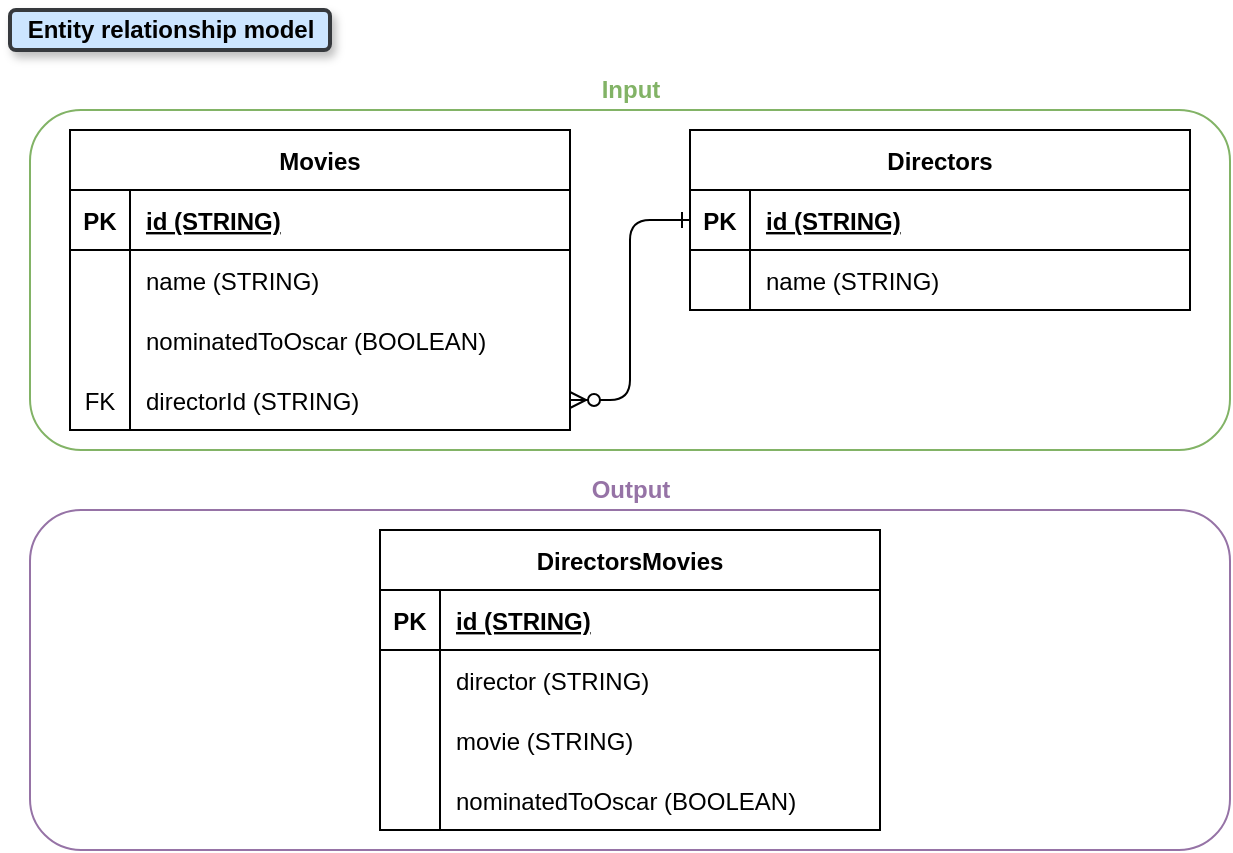 <mxfile version="13.7.3" type="device" pages="18"><diagram id="R2lEEEUBdFMjLlhIrx00" name="0-entity-relationship-model"><mxGraphModel dx="1550" dy="895" grid="1" gridSize="10" guides="1" tooltips="1" connect="1" arrows="1" fold="1" page="1" pageScale="1" pageWidth="850" pageHeight="1100" math="0" shadow="0" extFonts="Permanent Marker^https://fonts.googleapis.com/css?family=Permanent+Marker"><root><mxCell id="0"/><mxCell id="1" parent="0"/><mxCell id="vuKiQR8g-RY9Y4HPeE8--2" value="" style="rounded=1;whiteSpace=wrap;html=1;strokeColor=#82b366;fillColor=none;" parent="1" vertex="1"><mxGeometry x="20" y="60" width="600" height="170" as="geometry"/></mxCell><mxCell id="C-vyLk0tnHw3VtMMgP7b-1" value="" style="edgeStyle=entityRelationEdgeStyle;endArrow=ERzeroToMany;startArrow=ERone;endFill=1;startFill=0;" parent="1" source="C-vyLk0tnHw3VtMMgP7b-24" target="C-vyLk0tnHw3VtMMgP7b-6" edge="1"><mxGeometry width="100" height="100" relative="1" as="geometry"><mxPoint x="260" y="670" as="sourcePoint"/><mxPoint x="360" y="570" as="targetPoint"/></mxGeometry></mxCell><mxCell id="zemkrlnivdNsN2IBOVJs-1" value="&lt;b&gt;Entity relationship model&lt;/b&gt;" style="text;html=1;align=center;verticalAlign=middle;resizable=0;points=[];autosize=1;strokeColor=#36393d;fillColor=#cce5ff;strokeWidth=2;rounded=1;glass=0;sketch=0;shadow=1;" parent="1" vertex="1"><mxGeometry x="10" y="10" width="160" height="20" as="geometry"/></mxCell><mxCell id="t5vDo0StOITm1jxFtrU_-13" value="&lt;b&gt;&lt;font color=&quot;#82b366&quot;&gt;Input&lt;/font&gt;&lt;/b&gt;" style="text;html=1;align=center;verticalAlign=middle;resizable=0;points=[];autosize=1;" parent="1" vertex="1"><mxGeometry x="295" y="40" width="50" height="20" as="geometry"/></mxCell><mxCell id="C-vyLk0tnHw3VtMMgP7b-2" value="Movies" style="shape=table;startSize=30;container=1;collapsible=1;childLayout=tableLayout;fixedRows=1;rowLines=0;fontStyle=1;align=center;resizeLast=1;" parent="1" vertex="1"><mxGeometry x="40" y="70" width="250" height="150" as="geometry"/></mxCell><mxCell id="C-vyLk0tnHw3VtMMgP7b-3" value="" style="shape=partialRectangle;collapsible=0;dropTarget=0;pointerEvents=0;fillColor=none;points=[[0,0.5],[1,0.5]];portConstraint=eastwest;top=0;left=0;right=0;bottom=1;" parent="C-vyLk0tnHw3VtMMgP7b-2" vertex="1"><mxGeometry y="30" width="250" height="30" as="geometry"/></mxCell><mxCell id="C-vyLk0tnHw3VtMMgP7b-4" value="PK" style="shape=partialRectangle;overflow=hidden;connectable=0;fillColor=none;top=0;left=0;bottom=0;right=0;fontStyle=1;" parent="C-vyLk0tnHw3VtMMgP7b-3" vertex="1"><mxGeometry width="30" height="30" as="geometry"/></mxCell><mxCell id="C-vyLk0tnHw3VtMMgP7b-5" value="id (STRING)" style="shape=partialRectangle;overflow=hidden;connectable=0;fillColor=none;top=0;left=0;bottom=0;right=0;align=left;spacingLeft=6;fontStyle=5;" parent="C-vyLk0tnHw3VtMMgP7b-3" vertex="1"><mxGeometry x="30" width="220" height="30" as="geometry"/></mxCell><mxCell id="C-vyLk0tnHw3VtMMgP7b-9" value="" style="shape=partialRectangle;collapsible=0;dropTarget=0;pointerEvents=0;fillColor=none;points=[[0,0.5],[1,0.5]];portConstraint=eastwest;top=0;left=0;right=0;bottom=0;" parent="C-vyLk0tnHw3VtMMgP7b-2" vertex="1"><mxGeometry y="60" width="250" height="30" as="geometry"/></mxCell><mxCell id="C-vyLk0tnHw3VtMMgP7b-10" value="" style="shape=partialRectangle;overflow=hidden;connectable=0;fillColor=none;top=0;left=0;bottom=0;right=0;" parent="C-vyLk0tnHw3VtMMgP7b-9" vertex="1"><mxGeometry width="30" height="30" as="geometry"/></mxCell><mxCell id="C-vyLk0tnHw3VtMMgP7b-11" value="name (STRING)" style="shape=partialRectangle;overflow=hidden;connectable=0;fillColor=none;top=0;left=0;bottom=0;right=0;align=left;spacingLeft=6;" parent="C-vyLk0tnHw3VtMMgP7b-9" vertex="1"><mxGeometry x="30" width="220" height="30" as="geometry"/></mxCell><mxCell id="rqwq2D5ahF7QfJ16KhQf-1" value="" style="shape=partialRectangle;collapsible=0;dropTarget=0;pointerEvents=0;fillColor=none;points=[[0,0.5],[1,0.5]];portConstraint=eastwest;top=0;left=0;right=0;bottom=0;" parent="C-vyLk0tnHw3VtMMgP7b-2" vertex="1"><mxGeometry y="90" width="250" height="30" as="geometry"/></mxCell><mxCell id="rqwq2D5ahF7QfJ16KhQf-2" value="" style="shape=partialRectangle;overflow=hidden;connectable=0;fillColor=none;top=0;left=0;bottom=0;right=0;" parent="rqwq2D5ahF7QfJ16KhQf-1" vertex="1"><mxGeometry width="30" height="30" as="geometry"/></mxCell><mxCell id="rqwq2D5ahF7QfJ16KhQf-3" value="nominatedToOscar (BOOLEAN)" style="shape=partialRectangle;overflow=hidden;connectable=0;fillColor=none;top=0;left=0;bottom=0;right=0;align=left;spacingLeft=6;" parent="rqwq2D5ahF7QfJ16KhQf-1" vertex="1"><mxGeometry x="30" width="220" height="30" as="geometry"/></mxCell><mxCell id="C-vyLk0tnHw3VtMMgP7b-6" value="" style="shape=partialRectangle;collapsible=0;dropTarget=0;pointerEvents=0;fillColor=none;points=[[0,0.5],[1,0.5]];portConstraint=eastwest;top=0;left=0;right=0;bottom=0;" parent="C-vyLk0tnHw3VtMMgP7b-2" vertex="1"><mxGeometry y="120" width="250" height="30" as="geometry"/></mxCell><mxCell id="C-vyLk0tnHw3VtMMgP7b-7" value="FK" style="shape=partialRectangle;overflow=hidden;connectable=0;fillColor=none;top=0;left=0;bottom=0;right=0;" parent="C-vyLk0tnHw3VtMMgP7b-6" vertex="1"><mxGeometry width="30" height="30" as="geometry"/></mxCell><mxCell id="C-vyLk0tnHw3VtMMgP7b-8" value="directorId (STRING)" style="shape=partialRectangle;overflow=hidden;connectable=0;fillColor=none;top=0;left=0;bottom=0;right=0;align=left;spacingLeft=6;" parent="C-vyLk0tnHw3VtMMgP7b-6" vertex="1"><mxGeometry x="30" width="220" height="30" as="geometry"/></mxCell><mxCell id="C-vyLk0tnHw3VtMMgP7b-23" value="Directors" style="shape=table;startSize=30;container=1;collapsible=1;childLayout=tableLayout;fixedRows=1;rowLines=0;fontStyle=1;align=center;resizeLast=1;" parent="1" vertex="1"><mxGeometry x="350" y="70" width="250" height="90" as="geometry"/></mxCell><mxCell id="C-vyLk0tnHw3VtMMgP7b-24" value="" style="shape=partialRectangle;collapsible=0;dropTarget=0;pointerEvents=0;fillColor=none;points=[[0,0.5],[1,0.5]];portConstraint=eastwest;top=0;left=0;right=0;bottom=1;" parent="C-vyLk0tnHw3VtMMgP7b-23" vertex="1"><mxGeometry y="30" width="250" height="30" as="geometry"/></mxCell><mxCell id="C-vyLk0tnHw3VtMMgP7b-25" value="PK" style="shape=partialRectangle;overflow=hidden;connectable=0;fillColor=none;top=0;left=0;bottom=0;right=0;fontStyle=1;" parent="C-vyLk0tnHw3VtMMgP7b-24" vertex="1"><mxGeometry width="30" height="30" as="geometry"/></mxCell><mxCell id="C-vyLk0tnHw3VtMMgP7b-26" value="id (STRING)" style="shape=partialRectangle;overflow=hidden;connectable=0;fillColor=none;top=0;left=0;bottom=0;right=0;align=left;spacingLeft=6;fontStyle=5;" parent="C-vyLk0tnHw3VtMMgP7b-24" vertex="1"><mxGeometry x="30" width="220" height="30" as="geometry"/></mxCell><mxCell id="C-vyLk0tnHw3VtMMgP7b-27" value="" style="shape=partialRectangle;collapsible=0;dropTarget=0;pointerEvents=0;fillColor=none;points=[[0,0.5],[1,0.5]];portConstraint=eastwest;top=0;left=0;right=0;bottom=0;" parent="C-vyLk0tnHw3VtMMgP7b-23" vertex="1"><mxGeometry y="60" width="250" height="30" as="geometry"/></mxCell><mxCell id="C-vyLk0tnHw3VtMMgP7b-28" value="" style="shape=partialRectangle;overflow=hidden;connectable=0;fillColor=none;top=0;left=0;bottom=0;right=0;" parent="C-vyLk0tnHw3VtMMgP7b-27" vertex="1"><mxGeometry width="30" height="30" as="geometry"/></mxCell><mxCell id="C-vyLk0tnHw3VtMMgP7b-29" value="name (STRING)" style="shape=partialRectangle;overflow=hidden;connectable=0;fillColor=none;top=0;left=0;bottom=0;right=0;align=left;spacingLeft=6;" parent="C-vyLk0tnHw3VtMMgP7b-27" vertex="1"><mxGeometry x="30" width="220" height="30" as="geometry"/></mxCell><mxCell id="t5vDo0StOITm1jxFtrU_-14" value="" style="rounded=1;whiteSpace=wrap;html=1;strokeColor=#9673a6;fillColor=none;" parent="1" vertex="1"><mxGeometry x="20" y="260" width="600" height="170" as="geometry"/></mxCell><mxCell id="t5vDo0StOITm1jxFtrU_-36" value="&lt;b&gt;&lt;font color=&quot;#9673a6&quot;&gt;Output&lt;/font&gt;&lt;/b&gt;" style="text;html=1;align=center;verticalAlign=middle;resizable=0;points=[];autosize=1;" parent="1" vertex="1"><mxGeometry x="295" y="240" width="50" height="20" as="geometry"/></mxCell><mxCell id="t5vDo0StOITm1jxFtrU_-16" value="DirectorsMovies" style="shape=table;startSize=30;container=1;collapsible=1;childLayout=tableLayout;fixedRows=1;rowLines=0;fontStyle=1;align=center;resizeLast=1;" parent="1" vertex="1"><mxGeometry x="195" y="270" width="250" height="150" as="geometry"/></mxCell><mxCell id="t5vDo0StOITm1jxFtrU_-17" value="" style="shape=partialRectangle;collapsible=0;dropTarget=0;pointerEvents=0;fillColor=none;points=[[0,0.5],[1,0.5]];portConstraint=eastwest;top=0;left=0;right=0;bottom=1;" parent="t5vDo0StOITm1jxFtrU_-16" vertex="1"><mxGeometry y="30" width="250" height="30" as="geometry"/></mxCell><mxCell id="t5vDo0StOITm1jxFtrU_-18" value="PK" style="shape=partialRectangle;overflow=hidden;connectable=0;fillColor=none;top=0;left=0;bottom=0;right=0;fontStyle=1;" parent="t5vDo0StOITm1jxFtrU_-17" vertex="1"><mxGeometry width="30" height="30" as="geometry"/></mxCell><mxCell id="t5vDo0StOITm1jxFtrU_-19" value="id (STRING)" style="shape=partialRectangle;overflow=hidden;connectable=0;fillColor=none;top=0;left=0;bottom=0;right=0;align=left;spacingLeft=6;fontStyle=5;" parent="t5vDo0StOITm1jxFtrU_-17" vertex="1"><mxGeometry x="30" width="220" height="30" as="geometry"/></mxCell><mxCell id="t5vDo0StOITm1jxFtrU_-20" value="" style="shape=partialRectangle;collapsible=0;dropTarget=0;pointerEvents=0;fillColor=none;points=[[0,0.5],[1,0.5]];portConstraint=eastwest;top=0;left=0;right=0;bottom=0;" parent="t5vDo0StOITm1jxFtrU_-16" vertex="1"><mxGeometry y="60" width="250" height="30" as="geometry"/></mxCell><mxCell id="t5vDo0StOITm1jxFtrU_-21" value="" style="shape=partialRectangle;overflow=hidden;connectable=0;fillColor=none;top=0;left=0;bottom=0;right=0;" parent="t5vDo0StOITm1jxFtrU_-20" vertex="1"><mxGeometry width="30" height="30" as="geometry"/></mxCell><mxCell id="t5vDo0StOITm1jxFtrU_-22" value="director (STRING)" style="shape=partialRectangle;overflow=hidden;connectable=0;fillColor=none;top=0;left=0;bottom=0;right=0;align=left;spacingLeft=6;" parent="t5vDo0StOITm1jxFtrU_-20" vertex="1"><mxGeometry x="30" width="220" height="30" as="geometry"/></mxCell><mxCell id="t5vDo0StOITm1jxFtrU_-23" value="" style="shape=partialRectangle;collapsible=0;dropTarget=0;pointerEvents=0;fillColor=none;points=[[0,0.5],[1,0.5]];portConstraint=eastwest;top=0;left=0;right=0;bottom=0;" parent="t5vDo0StOITm1jxFtrU_-16" vertex="1"><mxGeometry y="90" width="250" height="30" as="geometry"/></mxCell><mxCell id="t5vDo0StOITm1jxFtrU_-24" value="" style="shape=partialRectangle;overflow=hidden;connectable=0;fillColor=none;top=0;left=0;bottom=0;right=0;" parent="t5vDo0StOITm1jxFtrU_-23" vertex="1"><mxGeometry width="30" height="30" as="geometry"/></mxCell><mxCell id="t5vDo0StOITm1jxFtrU_-25" value="movie (STRING)" style="shape=partialRectangle;overflow=hidden;connectable=0;fillColor=none;top=0;left=0;bottom=0;right=0;align=left;spacingLeft=6;" parent="t5vDo0StOITm1jxFtrU_-23" vertex="1"><mxGeometry x="30" width="220" height="30" as="geometry"/></mxCell><mxCell id="t5vDo0StOITm1jxFtrU_-26" value="" style="shape=partialRectangle;collapsible=0;dropTarget=0;pointerEvents=0;fillColor=none;points=[[0,0.5],[1,0.5]];portConstraint=eastwest;top=0;left=0;right=0;bottom=0;" parent="t5vDo0StOITm1jxFtrU_-16" vertex="1"><mxGeometry y="120" width="250" height="30" as="geometry"/></mxCell><mxCell id="t5vDo0StOITm1jxFtrU_-27" value="" style="shape=partialRectangle;overflow=hidden;connectable=0;fillColor=none;top=0;left=0;bottom=0;right=0;" parent="t5vDo0StOITm1jxFtrU_-26" vertex="1"><mxGeometry width="30" height="30" as="geometry"/></mxCell><mxCell id="t5vDo0StOITm1jxFtrU_-28" value="nominatedToOscar (BOOLEAN)" style="shape=partialRectangle;overflow=hidden;connectable=0;fillColor=none;top=0;left=0;bottom=0;right=0;align=left;spacingLeft=6;" parent="t5vDo0StOITm1jxFtrU_-26" vertex="1"><mxGeometry x="30" width="220" height="30" as="geometry"/></mxCell></root></mxGraphModel></diagram><diagram id="GH7M7_9f9J842H4H_qNs" name="1-query-state-and-output-events"><mxGraphModel dx="1550" dy="895" grid="1" gridSize="10" guides="1" tooltips="1" connect="1" arrows="1" fold="1" page="1" pageScale="1" pageWidth="850" pageHeight="1100" math="0" shadow="0"><root><mxCell id="xINLZj59D57gpoDm45Ks-0"/><mxCell id="xINLZj59D57gpoDm45Ks-1" parent="xINLZj59D57gpoDm45Ks-0"/><mxCell id="S5JveNi3thMF7gJrQ6rC-0" value="" style="rounded=1;whiteSpace=wrap;html=1;fontColor=#50857B;fillColor=none;arcSize=4;" parent="xINLZj59D57gpoDm45Ks-1" vertex="1"><mxGeometry x="260" y="55" width="400" height="385" as="geometry"/></mxCell><mxCell id="S5JveNi3thMF7gJrQ6rC-2" value="" style="rounded=1;whiteSpace=wrap;html=1;fontColor=#50857B;fillColor=none;arcSize=4;" parent="xINLZj59D57gpoDm45Ks-1" vertex="1"><mxGeometry x="10" y="55" width="190" height="385" as="geometry"/></mxCell><mxCell id="S5JveNi3thMF7gJrQ6rC-3" value="" style="rounded=1;whiteSpace=wrap;html=1;fontColor=#50857B;fillColor=none;arcSize=4;" parent="xINLZj59D57gpoDm45Ks-1" vertex="1"><mxGeometry x="720" y="55" width="190" height="385" as="geometry"/></mxCell><mxCell id="S5JveNi3thMF7gJrQ6rC-5" value="" style="rounded=1;whiteSpace=wrap;html=1;fontColor=#50857B;fillColor=none;arcSize=4;" parent="xINLZj59D57gpoDm45Ks-1" vertex="1"><mxGeometry x="970" y="55" width="190" height="385" as="geometry"/></mxCell><mxCell id="Q7INO4JkYK8OArgzb3J6-10" style="edgeStyle=orthogonalEdgeStyle;rounded=0;orthogonalLoop=1;jettySize=auto;html=1;entryX=0;entryY=0.5;entryDx=0;entryDy=0;fontColor=#50857B;shape=arrow;" parent="xINLZj59D57gpoDm45Ks-1" edge="1"><mxGeometry relative="1" as="geometry"><Array as="points"><mxPoint x="290" y="233"/><mxPoint x="290" y="233"/></Array><mxPoint x="200" y="232.5" as="sourcePoint"/></mxGeometry></mxCell><mxCell id="1AR7_F7T2y9YmmSOAUtq-0" value="&lt;font color=&quot;#b5739d&quot;&gt;&lt;b&gt;Query state&lt;/b&gt;&amp;nbsp;&lt;/font&gt;and &lt;b style=&quot;color: rgb(80 , 133 , 123)&quot;&gt;output events&lt;/b&gt;&lt;br&gt;&lt;font style=&quot;font-size: 10px&quot;&gt;after processing the &lt;b&gt;1st &lt;/b&gt;input event&lt;/font&gt;" style="text;html=1;align=center;verticalAlign=middle;resizable=0;points=[];autosize=1;strokeColor=#36393d;fillColor=#cce5ff;strokeWidth=2;rounded=1;glass=0;sketch=0;shadow=1;" parent="xINLZj59D57gpoDm45Ks-1" vertex="1"><mxGeometry x="10" y="10" width="190" height="30" as="geometry"/></mxCell><mxCell id="Q7INO4JkYK8OArgzb3J6-0" value="&lt;b&gt;Input event&lt;/b&gt;" style="text;html=1;align=center;verticalAlign=middle;resizable=0;points=[];autosize=1;strokeColor=#36393d;strokeWidth=2;rounded=1;glass=0;sketch=0;shadow=1;fillColor=#FFF2CC;" parent="xINLZj59D57gpoDm45Ks-1" vertex="1"><mxGeometry x="20" y="65" width="80" height="20" as="geometry"/></mxCell><mxCell id="Q7INO4JkYK8OArgzb3J6-1" value="&lt;b style=&quot;color: rgb(80 , 133 , 123)&quot;&gt;Output events&lt;/b&gt;&lt;font color=&quot;#b5739d&quot;&gt;&lt;br&gt;&lt;/font&gt;" style="text;html=1;align=center;verticalAlign=middle;resizable=0;points=[];autosize=1;strokeColor=#36393d;strokeWidth=2;rounded=1;glass=0;sketch=0;shadow=1;fillColor=#FFF2CC;" parent="xINLZj59D57gpoDm45Ks-1" vertex="1"><mxGeometry x="730" y="65" width="100" height="20" as="geometry"/></mxCell><mxCell id="Q7INO4JkYK8OArgzb3J6-6" value="&lt;font color=&quot;#b5739d&quot;&gt;&lt;b&gt;Query state&lt;/b&gt;&lt;br&gt;&lt;/font&gt;" style="text;html=1;align=center;verticalAlign=middle;resizable=0;points=[];autosize=1;strokeColor=#36393d;strokeWidth=2;rounded=1;glass=0;sketch=0;shadow=1;fillColor=#FFF2CC;" parent="xINLZj59D57gpoDm45Ks-1" vertex="1"><mxGeometry x="270" y="65" width="80" height="20" as="geometry"/></mxCell><mxCell id="q7qMtCp3uSkN40dje4Hn-2" value="&lt;h2&gt;&lt;font color=&quot;#88ccf1&quot; data-font-src=&quot;https://fonts.googleapis.com/css?family=Pacifico&quot; face=&quot;Pacifico&quot;&gt;Movies&lt;/font&gt;&lt;/h2&gt;" style="rounded=1;whiteSpace=wrap;html=1;strokeColor=#666666;fontColor=#333333;fillColor=#f5f5f5;" parent="xINLZj59D57gpoDm45Ks-1" vertex="1"><mxGeometry x="270" y="100" width="170" height="30" as="geometry"/></mxCell><mxCell id="Myu9reAGI9Ivi_Xrgzf5-0" value="&lt;h2&gt;&lt;font data-font-src=&quot;https://fonts.googleapis.com/css?family=Pacifico&quot; face=&quot;Pacifico&quot; color=&quot;#17cf79&quot;&gt;Directors&lt;/font&gt;&lt;/h2&gt;" style="rounded=1;whiteSpace=wrap;html=1;strokeColor=#666666;fontColor=#333333;fillColor=#f5f5f5;" parent="xINLZj59D57gpoDm45Ks-1" vertex="1"><mxGeometry x="480" y="100" width="170" height="30" as="geometry"/></mxCell><mxCell id="AtU1_OzQVBuGD7oSouyB-4" value="&lt;font data-font-src=&quot;https://fonts.googleapis.com/css?family=Architects+Daughter&quot; style=&quot;font-size: 18px&quot;&gt;&lt;b&gt;&lt;font color=&quot;#000000&quot; data-font-src=&quot;https://fonts.googleapis.com/css?family=Permanent+Marker&quot; style=&quot;font-size: 18px&quot;&gt;&lt;font style=&quot;font-size: 18px&quot; face=&quot;Permanent Marker&quot; data-font-src=&quot;https://fonts.googleapis.com/css?family=Permanent+Marker&quot;&gt;Movie 1&lt;br&gt;&lt;/font&gt;&lt;/font&gt;&lt;/b&gt;&lt;span style=&quot;font-size: 12px&quot;&gt;&lt;font data-font-src=&quot;https://fonts.googleapis.com/css?family=Architects+Daughter&quot; style=&quot;font-size: 12px&quot;&gt;&lt;div style=&quot;text-align: left&quot;&gt;&lt;font data-font-src=&quot;https://fonts.googleapis.com/css?family=Permanent+Marker&quot; style=&quot;font-size: 12px&quot;&gt;&lt;font style=&quot;font-size: 12px&quot; data-font-src=&quot;https://fonts.googleapis.com/css?family=Itim&quot; face=&quot;Itim&quot;&gt;&lt;font color=&quot;#000000&quot;&gt;name=&lt;/font&gt;&lt;font color=&quot;#775b59&quot; style=&quot;font-weight: bold&quot;&gt;Inception&lt;/font&gt;&lt;/font&gt;&lt;/font&gt;&lt;/div&gt;&lt;div style=&quot;text-align: left&quot;&gt;&lt;font data-font-src=&quot;https://fonts.googleapis.com/css?family=Permanent+Marker&quot; style=&quot;font-size: 12px&quot;&gt;&lt;font style=&quot;font-size: 12px&quot; data-font-src=&quot;https://fonts.googleapis.com/css?family=Itim&quot; face=&quot;Itim&quot;&gt;&lt;font color=&quot;#000000&quot;&gt;nominatedToOscar=&lt;/font&gt;&lt;font color=&quot;#358600&quot; style=&quot;font-weight: bold&quot;&gt;true&lt;/font&gt;&lt;/font&gt;&lt;/font&gt;&lt;/div&gt;&lt;div style=&quot;text-align: left&quot;&gt;&lt;font data-font-src=&quot;https://fonts.googleapis.com/css?family=Itim&quot; face=&quot;Itim&quot;&gt;&lt;font color=&quot;#000000&quot;&gt;directorId=&lt;/font&gt;&lt;font color=&quot;#745296&quot; style=&quot;font-weight: bold&quot;&gt;directorId1&lt;/font&gt;&lt;/font&gt;&lt;b style=&quot;font-weight: bold ; font-family: &amp;#34;architects daughter&amp;#34;&quot;&gt;&lt;font data-font-src=&quot;https://fonts.googleapis.com/css?family=Permanent+Marker&quot; style=&quot;font-size: 12px&quot;&gt;&lt;font style=&quot;font-size: 12px&quot;&gt;&lt;font color=&quot;#358600&quot;&gt;&lt;br&gt;&lt;/font&gt;&lt;/font&gt;&lt;/font&gt;&lt;/b&gt;&lt;/div&gt;&lt;/font&gt;&lt;/span&gt;&lt;/font&gt;" style="rounded=1;whiteSpace=wrap;html=1;strokeWidth=2;fillWeight=4;hachureGap=8;hachureAngle=45;sketch=1;fontColor=#50857B;fillStyle=solid;fillColor=#88CCF1;" parent="xINLZj59D57gpoDm45Ks-1" vertex="1"><mxGeometry x="270" y="150" width="170" height="70" as="geometry"/></mxCell><mxCell id="qCYE87A0CBbJhWCH-sFe-0" value="&lt;font data-font-src=&quot;https://fonts.googleapis.com/css?family=Architects+Daughter&quot; style=&quot;font-size: 18px&quot;&gt;&lt;b&gt;&lt;font color=&quot;#000000&quot; data-font-src=&quot;https://fonts.googleapis.com/css?family=Permanent+Marker&quot; style=&quot;font-size: 18px&quot;&gt;&lt;font style=&quot;font-size: 18px&quot; face=&quot;Permanent Marker&quot; data-font-src=&quot;https://fonts.googleapis.com/css?family=Permanent+Marker&quot;&gt;Movie 1&lt;br&gt;&lt;/font&gt;&lt;/font&gt;&lt;/b&gt;&lt;span style=&quot;font-size: 12px&quot;&gt;&lt;font data-font-src=&quot;https://fonts.googleapis.com/css?family=Architects+Daughter&quot; style=&quot;font-size: 12px&quot;&gt;&lt;div style=&quot;text-align: left&quot;&gt;&lt;font data-font-src=&quot;https://fonts.googleapis.com/css?family=Permanent+Marker&quot; style=&quot;font-size: 12px&quot;&gt;&lt;font style=&quot;font-size: 12px&quot; data-font-src=&quot;https://fonts.googleapis.com/css?family=Itim&quot; face=&quot;Itim&quot;&gt;&lt;font color=&quot;#000000&quot;&gt;name=&lt;/font&gt;&lt;font color=&quot;#775b59&quot; style=&quot;font-weight: bold&quot;&gt;Inception&lt;/font&gt;&lt;/font&gt;&lt;/font&gt;&lt;/div&gt;&lt;div style=&quot;text-align: left&quot;&gt;&lt;font data-font-src=&quot;https://fonts.googleapis.com/css?family=Permanent+Marker&quot; style=&quot;font-size: 12px&quot;&gt;&lt;font style=&quot;font-size: 12px&quot; data-font-src=&quot;https://fonts.googleapis.com/css?family=Itim&quot; face=&quot;Itim&quot;&gt;&lt;font color=&quot;#000000&quot;&gt;nominatedToOscar=&lt;/font&gt;&lt;font color=&quot;#358600&quot; style=&quot;font-weight: bold&quot;&gt;true&lt;/font&gt;&lt;/font&gt;&lt;/font&gt;&lt;/div&gt;&lt;div style=&quot;text-align: left&quot;&gt;&lt;font data-font-src=&quot;https://fonts.googleapis.com/css?family=Itim&quot; face=&quot;Itim&quot;&gt;&lt;font color=&quot;#000000&quot;&gt;directorId=&lt;/font&gt;&lt;font color=&quot;#745296&quot; style=&quot;font-weight: bold&quot;&gt;directorId1&lt;/font&gt;&lt;/font&gt;&lt;b style=&quot;font-weight: bold ; font-family: &amp;#34;architects daughter&amp;#34;&quot;&gt;&lt;font data-font-src=&quot;https://fonts.googleapis.com/css?family=Permanent+Marker&quot; style=&quot;font-size: 12px&quot;&gt;&lt;font style=&quot;font-size: 12px&quot;&gt;&lt;font color=&quot;#358600&quot;&gt;&lt;br&gt;&lt;/font&gt;&lt;/font&gt;&lt;/font&gt;&lt;/b&gt;&lt;/div&gt;&lt;/font&gt;&lt;/span&gt;&lt;/font&gt;" style="rounded=1;whiteSpace=wrap;html=1;strokeWidth=2;fillWeight=4;hachureGap=8;hachureAngle=45;sketch=1;fontColor=#50857B;fillStyle=solid;fillColor=#88CCF1;" parent="xINLZj59D57gpoDm45Ks-1" vertex="1"><mxGeometry x="20" y="100" width="170" height="70" as="geometry"/></mxCell><mxCell id="pLsGgI2rj12Z5Xwly_jh-0" value="" style="endArrow=none;dashed=1;html=1;fontColor=#50857B;strokeWidth=3;strokeColor=#9E9E9E;" parent="xINLZj59D57gpoDm45Ks-1" edge="1"><mxGeometry width="50" height="50" relative="1" as="geometry"><mxPoint x="460" y="400" as="sourcePoint"/><mxPoint x="460" y="110" as="targetPoint"/></mxGeometry></mxCell><mxCell id="mxP-k-x8OqT2NJeoHirR-0" value="&lt;h2&gt;&lt;font data-font-src=&quot;https://fonts.googleapis.com/css?family=Pacifico&quot; face=&quot;Pacifico&quot; color=&quot;#57e3c8&quot;&gt;DirectorsMovies&lt;/font&gt;&lt;/h2&gt;" style="rounded=1;whiteSpace=wrap;html=1;strokeColor=#666666;fontColor=#333333;fillColor=#f5f5f5;" parent="xINLZj59D57gpoDm45Ks-1" vertex="1"><mxGeometry x="730" y="100" width="170" height="30" as="geometry"/></mxCell><mxCell id="ALOnwXKW6AMS04cNIi3U-1" value="&lt;b&gt;&lt;font color=&quot;#3399ff&quot;&gt;Materialized view&lt;/font&gt;&lt;/b&gt;&lt;font color=&quot;#b5739d&quot;&gt;&lt;br&gt;&lt;/font&gt;" style="text;html=1;align=center;verticalAlign=middle;resizable=0;points=[];autosize=1;strokeColor=#36393d;strokeWidth=2;rounded=1;glass=0;sketch=0;shadow=1;fillColor=#FFF2CC;" parent="xINLZj59D57gpoDm45Ks-1" vertex="1"><mxGeometry x="980" y="65" width="110" height="20" as="geometry"/></mxCell><mxCell id="NvZlGwuf9yJ1f88fzjwk-0" value="&lt;h2&gt;&lt;font data-font-src=&quot;https://fonts.googleapis.com/css?family=Pacifico&quot; face=&quot;Pacifico&quot; color=&quot;#57e3c8&quot;&gt;DirectorsMovies&lt;/font&gt;&lt;/h2&gt;" style="rounded=1;whiteSpace=wrap;html=1;strokeColor=#666666;fontColor=#333333;fillColor=#f5f5f5;" parent="xINLZj59D57gpoDm45Ks-1" vertex="1"><mxGeometry x="980" y="100" width="170" height="30" as="geometry"/></mxCell><mxCell id="S5JveNi3thMF7gJrQ6rC-1" style="edgeStyle=orthogonalEdgeStyle;rounded=0;orthogonalLoop=1;jettySize=auto;html=1;entryX=0;entryY=0.5;entryDx=0;entryDy=0;fontColor=#50857B;shape=arrow;exitX=1;exitY=0.5;exitDx=0;exitDy=0;" parent="xINLZj59D57gpoDm45Ks-1" source="S5JveNi3thMF7gJrQ6rC-2" target="S5JveNi3thMF7gJrQ6rC-0" edge="1"><mxGeometry relative="1" as="geometry"><Array as="points"><mxPoint x="200" y="233"/><mxPoint x="260" y="233"/></Array></mxGeometry></mxCell><mxCell id="S5JveNi3thMF7gJrQ6rC-4" style="edgeStyle=orthogonalEdgeStyle;rounded=0;orthogonalLoop=1;jettySize=auto;html=1;entryX=0;entryY=0.5;entryDx=0;entryDy=0;fontColor=#50857B;shape=arrow;" parent="xINLZj59D57gpoDm45Ks-1" edge="1"><mxGeometry relative="1" as="geometry"><Array as="points"><mxPoint x="750" y="247.71"/><mxPoint x="750" y="247.71"/></Array><mxPoint x="660.0" y="247.21" as="sourcePoint"/><mxPoint x="720.0" y="247.21" as="targetPoint"/></mxGeometry></mxCell><mxCell id="S5JveNi3thMF7gJrQ6rC-6" style="edgeStyle=orthogonalEdgeStyle;rounded=0;orthogonalLoop=1;jettySize=auto;html=1;entryX=0;entryY=0.5;entryDx=0;entryDy=0;fontColor=#50857B;shape=arrow;" parent="xINLZj59D57gpoDm45Ks-1" edge="1"><mxGeometry relative="1" as="geometry"><Array as="points"><mxPoint x="1000" y="247.71"/><mxPoint x="1000" y="247.71"/></Array><mxPoint x="910" y="247.21" as="sourcePoint"/><mxPoint x="970" y="247.21" as="targetPoint"/></mxGeometry></mxCell><mxCell id="yCsIRwXdzJw1rqwQvu_J-0" value="" style="rounded=1;whiteSpace=wrap;html=1;fontColor=#50857B;fillColor=none;arcSize=4;" parent="xINLZj59D57gpoDm45Ks-1" vertex="1"><mxGeometry x="10" y="55" width="190" height="385" as="geometry"/></mxCell><mxCell id="yCsIRwXdzJw1rqwQvu_J-1" style="edgeStyle=orthogonalEdgeStyle;rounded=0;orthogonalLoop=1;jettySize=auto;html=1;entryX=0;entryY=0.5;entryDx=0;entryDy=0;fontColor=#50857B;shape=arrow;exitX=1;exitY=0.5;exitDx=0;exitDy=0;" parent="xINLZj59D57gpoDm45Ks-1" source="yCsIRwXdzJw1rqwQvu_J-0" target="yCsIRwXdzJw1rqwQvu_J-2" edge="1"><mxGeometry relative="1" as="geometry"><Array as="points"><mxPoint x="200" y="233"/><mxPoint x="260" y="233"/></Array></mxGeometry></mxCell><mxCell id="yCsIRwXdzJw1rqwQvu_J-2" value="" style="rounded=1;whiteSpace=wrap;html=1;fontColor=#50857B;fillColor=none;arcSize=4;" parent="xINLZj59D57gpoDm45Ks-1" vertex="1"><mxGeometry x="260" y="55" width="400" height="385" as="geometry"/></mxCell></root></mxGraphModel></diagram><diagram name="2-query-state-and-output-events" id="_NEi_Ba-N3qbT7721pny"><mxGraphModel dx="1550" dy="895" grid="1" gridSize="10" guides="1" tooltips="1" connect="1" arrows="1" fold="1" page="1" pageScale="1" pageWidth="850" pageHeight="1100" math="0" shadow="0"><root><mxCell id="7YOKS5Xn64rRBWTJrxrs-0"/><mxCell id="7YOKS5Xn64rRBWTJrxrs-1" parent="7YOKS5Xn64rRBWTJrxrs-0"/><mxCell id="LY8R19oG0OID1OhMiKY_-0" value="" style="rounded=1;whiteSpace=wrap;html=1;fontColor=#50857B;fillColor=none;arcSize=4;" parent="7YOKS5Xn64rRBWTJrxrs-1" vertex="1"><mxGeometry x="260" y="55" width="400" height="385" as="geometry"/></mxCell><mxCell id="LY8R19oG0OID1OhMiKY_-2" value="" style="rounded=1;whiteSpace=wrap;html=1;fontColor=#50857B;fillColor=none;arcSize=4;" parent="7YOKS5Xn64rRBWTJrxrs-1" vertex="1"><mxGeometry x="10" y="55" width="190" height="385" as="geometry"/></mxCell><mxCell id="LY8R19oG0OID1OhMiKY_-3" value="" style="rounded=1;whiteSpace=wrap;html=1;fontColor=#50857B;fillColor=none;arcSize=4;" parent="7YOKS5Xn64rRBWTJrxrs-1" vertex="1"><mxGeometry x="720" y="55" width="190" height="385" as="geometry"/></mxCell><mxCell id="LY8R19oG0OID1OhMiKY_-5" value="" style="rounded=1;whiteSpace=wrap;html=1;fontColor=#50857B;fillColor=none;arcSize=4;" parent="7YOKS5Xn64rRBWTJrxrs-1" vertex="1"><mxGeometry x="970" y="55" width="190" height="385" as="geometry"/></mxCell><mxCell id="7YOKS5Xn64rRBWTJrxrs-3" style="edgeStyle=orthogonalEdgeStyle;rounded=0;orthogonalLoop=1;jettySize=auto;html=1;entryX=0;entryY=0.5;entryDx=0;entryDy=0;fontColor=#50857B;shape=arrow;" parent="7YOKS5Xn64rRBWTJrxrs-1" edge="1"><mxGeometry relative="1" as="geometry"><Array as="points"><mxPoint x="290" y="233"/><mxPoint x="290" y="233"/></Array><mxPoint x="200" y="232.5" as="sourcePoint"/></mxGeometry></mxCell><mxCell id="7YOKS5Xn64rRBWTJrxrs-5" value="&lt;font color=&quot;#b5739d&quot;&gt;&lt;b&gt;Query state&lt;/b&gt;&amp;nbsp;&lt;/font&gt;and &lt;b style=&quot;color: rgb(80 , 133 , 123)&quot;&gt;output events&lt;/b&gt;&lt;br&gt;&lt;font style=&quot;font-size: 10px&quot;&gt;after processing the &lt;b&gt;2nd&amp;nbsp;&lt;/b&gt;input event&lt;/font&gt;" style="text;html=1;align=center;verticalAlign=middle;resizable=0;points=[];autosize=1;strokeColor=#36393d;fillColor=#cce5ff;strokeWidth=2;rounded=1;glass=0;sketch=0;shadow=1;" parent="7YOKS5Xn64rRBWTJrxrs-1" vertex="1"><mxGeometry x="10" y="10" width="190" height="30" as="geometry"/></mxCell><mxCell id="7YOKS5Xn64rRBWTJrxrs-6" value="&lt;b&gt;Input event&lt;/b&gt;" style="text;html=1;align=center;verticalAlign=middle;resizable=0;points=[];autosize=1;strokeColor=#36393d;strokeWidth=2;rounded=1;glass=0;sketch=0;shadow=1;fillColor=#FFF2CC;" parent="7YOKS5Xn64rRBWTJrxrs-1" vertex="1"><mxGeometry x="20" y="65" width="80" height="20" as="geometry"/></mxCell><mxCell id="7YOKS5Xn64rRBWTJrxrs-7" value="&lt;b style=&quot;color: rgb(80 , 133 , 123)&quot;&gt;Output events&lt;/b&gt;&lt;font color=&quot;#b5739d&quot;&gt;&lt;br&gt;&lt;/font&gt;" style="text;html=1;align=center;verticalAlign=middle;resizable=0;points=[];autosize=1;strokeColor=#36393d;strokeWidth=2;rounded=1;glass=0;sketch=0;shadow=1;fillColor=#FFF2CC;" parent="7YOKS5Xn64rRBWTJrxrs-1" vertex="1"><mxGeometry x="730" y="65" width="100" height="20" as="geometry"/></mxCell><mxCell id="7YOKS5Xn64rRBWTJrxrs-8" value="&lt;font color=&quot;#b5739d&quot;&gt;&lt;b&gt;Query state&lt;/b&gt;&lt;br&gt;&lt;/font&gt;" style="text;html=1;align=center;verticalAlign=middle;resizable=0;points=[];autosize=1;strokeColor=#36393d;strokeWidth=2;rounded=1;glass=0;sketch=0;shadow=1;fillColor=#FFF2CC;" parent="7YOKS5Xn64rRBWTJrxrs-1" vertex="1"><mxGeometry x="270" y="65" width="80" height="20" as="geometry"/></mxCell><mxCell id="7YOKS5Xn64rRBWTJrxrs-9" value="&lt;h2&gt;&lt;font color=&quot;#88ccf1&quot; data-font-src=&quot;https://fonts.googleapis.com/css?family=Pacifico&quot; face=&quot;Pacifico&quot;&gt;Movies&lt;/font&gt;&lt;/h2&gt;" style="rounded=1;whiteSpace=wrap;html=1;strokeColor=#666666;fontColor=#333333;fillColor=#f5f5f5;" parent="7YOKS5Xn64rRBWTJrxrs-1" vertex="1"><mxGeometry x="270" y="100" width="170" height="30" as="geometry"/></mxCell><mxCell id="7YOKS5Xn64rRBWTJrxrs-10" value="" style="endArrow=none;dashed=1;html=1;fontColor=#50857B;strokeWidth=3;strokeColor=#9E9E9E;" parent="7YOKS5Xn64rRBWTJrxrs-1" edge="1"><mxGeometry width="50" height="50" relative="1" as="geometry"><mxPoint x="460" y="400" as="sourcePoint"/><mxPoint x="460" y="110" as="targetPoint"/></mxGeometry></mxCell><mxCell id="7YOKS5Xn64rRBWTJrxrs-11" value="&lt;h2&gt;&lt;font data-font-src=&quot;https://fonts.googleapis.com/css?family=Pacifico&quot; face=&quot;Pacifico&quot; color=&quot;#17cf79&quot;&gt;Directors&lt;/font&gt;&lt;/h2&gt;" style="rounded=1;whiteSpace=wrap;html=1;strokeColor=#666666;fontColor=#333333;fillColor=#f5f5f5;" parent="7YOKS5Xn64rRBWTJrxrs-1" vertex="1"><mxGeometry x="480" y="100" width="170" height="30" as="geometry"/></mxCell><mxCell id="wEFUKE7GWgQK1C3mtyIQ-0" value="" style="edgeStyle=orthogonalEdgeStyle;rounded=0;orthogonalLoop=1;jettySize=auto;html=1;startArrow=openThin;startFill=0;endArrow=none;endFill=0;strokeWidth=4;" parent="7YOKS5Xn64rRBWTJrxrs-1" source="7YOKS5Xn64rRBWTJrxrs-14" target="fxmUSP5scKoY5fEfnVM8-2" edge="1"><mxGeometry relative="1" as="geometry"/></mxCell><mxCell id="7YOKS5Xn64rRBWTJrxrs-14" value="&lt;font data-font-src=&quot;https://fonts.googleapis.com/css?family=Architects+Daughter&quot; style=&quot;font-size: 18px&quot;&gt;&lt;b&gt;&lt;font color=&quot;#000000&quot; data-font-src=&quot;https://fonts.googleapis.com/css?family=Permanent+Marker&quot; style=&quot;font-size: 18px&quot;&gt;&lt;font style=&quot;font-size: 18px&quot; face=&quot;Permanent Marker&quot; data-font-src=&quot;https://fonts.googleapis.com/css?family=Permanent+Marker&quot;&gt;Movie 1&lt;br&gt;&lt;/font&gt;&lt;/font&gt;&lt;/b&gt;&lt;span style=&quot;font-size: 12px&quot;&gt;&lt;font data-font-src=&quot;https://fonts.googleapis.com/css?family=Architects+Daughter&quot; style=&quot;font-size: 12px&quot;&gt;&lt;div style=&quot;text-align: left&quot;&gt;&lt;font data-font-src=&quot;https://fonts.googleapis.com/css?family=Permanent+Marker&quot; style=&quot;font-size: 12px&quot;&gt;&lt;font style=&quot;font-size: 12px&quot; data-font-src=&quot;https://fonts.googleapis.com/css?family=Itim&quot; face=&quot;Itim&quot;&gt;&lt;font color=&quot;#000000&quot;&gt;name=&lt;/font&gt;&lt;font color=&quot;#775b59&quot; style=&quot;font-weight: bold&quot;&gt;Inception&lt;/font&gt;&lt;/font&gt;&lt;/font&gt;&lt;/div&gt;&lt;div style=&quot;text-align: left&quot;&gt;&lt;font data-font-src=&quot;https://fonts.googleapis.com/css?family=Permanent+Marker&quot; style=&quot;font-size: 12px&quot;&gt;&lt;font style=&quot;font-size: 12px&quot; data-font-src=&quot;https://fonts.googleapis.com/css?family=Itim&quot; face=&quot;Itim&quot;&gt;&lt;font color=&quot;#000000&quot;&gt;nominatedToOscar=&lt;/font&gt;&lt;font color=&quot;#358600&quot; style=&quot;font-weight: bold&quot;&gt;true&lt;/font&gt;&lt;/font&gt;&lt;/font&gt;&lt;/div&gt;&lt;div style=&quot;text-align: left&quot;&gt;&lt;font data-font-src=&quot;https://fonts.googleapis.com/css?family=Itim&quot; face=&quot;Itim&quot;&gt;&lt;font color=&quot;#000000&quot;&gt;directorId=&lt;/font&gt;&lt;font color=&quot;#745296&quot; style=&quot;font-weight: bold&quot;&gt;directorId1&lt;/font&gt;&lt;/font&gt;&lt;b style=&quot;font-weight: bold ; font-family: &amp;#34;architects daughter&amp;#34;&quot;&gt;&lt;font data-font-src=&quot;https://fonts.googleapis.com/css?family=Permanent+Marker&quot; style=&quot;font-size: 12px&quot;&gt;&lt;font style=&quot;font-size: 12px&quot;&gt;&lt;font color=&quot;#358600&quot;&gt;&lt;br&gt;&lt;/font&gt;&lt;/font&gt;&lt;/font&gt;&lt;/b&gt;&lt;/div&gt;&lt;/font&gt;&lt;/span&gt;&lt;/font&gt;" style="rounded=1;whiteSpace=wrap;html=1;strokeWidth=2;fillWeight=4;hachureGap=8;hachureAngle=45;sketch=1;fontColor=#50857B;fillStyle=solid;fillColor=#88CCF1;" parent="7YOKS5Xn64rRBWTJrxrs-1" vertex="1"><mxGeometry x="270" y="150" width="170" height="70" as="geometry"/></mxCell><mxCell id="fxmUSP5scKoY5fEfnVM8-0" value="&lt;font data-font-src=&quot;https://fonts.googleapis.com/css?family=Architects+Daughter&quot; style=&quot;font-size: 18px&quot;&gt;&lt;b&gt;&lt;font color=&quot;#000000&quot; data-font-src=&quot;https://fonts.googleapis.com/css?family=Permanent+Marker&quot; style=&quot;font-size: 18px&quot;&gt;&lt;font style=&quot;font-size: 18px&quot; face=&quot;Permanent Marker&quot; data-font-src=&quot;https://fonts.googleapis.com/css?family=Permanent+Marker&quot;&gt;DIRECTOR 1&lt;br&gt;&lt;/font&gt;&lt;/font&gt;&lt;/b&gt;&lt;span style=&quot;font-size: 12px&quot;&gt;&lt;font data-font-src=&quot;https://fonts.googleapis.com/css?family=Itim&quot; style=&quot;font-size: 12px&quot; face=&quot;Itim&quot;&gt;&lt;div style=&quot;text-align: left&quot;&gt;&lt;font data-font-src=&quot;https://fonts.googleapis.com/css?family=Permanent+Marker&quot; style=&quot;font-size: 12px&quot;&gt;&lt;font style=&quot;font-size: 12px&quot;&gt;&lt;font color=&quot;#000000&quot;&gt;name=&lt;/font&gt;&lt;font color=&quot;#775b59&quot;&gt;&lt;b&gt;Christopher Nolan&lt;/b&gt;&lt;/font&gt;&lt;/font&gt;&lt;/font&gt;&lt;/div&gt;&lt;/font&gt;&lt;/span&gt;&lt;/font&gt;" style="rounded=1;whiteSpace=wrap;html=1;strokeWidth=2;fillWeight=4;hachureGap=8;hachureAngle=45;sketch=1;fontColor=#50857B;fillStyle=solid;fillColor=#17CF79;" parent="7YOKS5Xn64rRBWTJrxrs-1" vertex="1"><mxGeometry x="20" y="100" width="170" height="70" as="geometry"/></mxCell><mxCell id="fxmUSP5scKoY5fEfnVM8-2" value="&lt;font data-font-src=&quot;https://fonts.googleapis.com/css?family=Architects+Daughter&quot; style=&quot;font-size: 18px&quot;&gt;&lt;b&gt;&lt;font color=&quot;#000000&quot; data-font-src=&quot;https://fonts.googleapis.com/css?family=Permanent+Marker&quot; style=&quot;font-size: 18px&quot;&gt;&lt;font style=&quot;font-size: 18px&quot; face=&quot;Permanent Marker&quot; data-font-src=&quot;https://fonts.googleapis.com/css?family=Permanent+Marker&quot;&gt;DIRECTOR 1&lt;br&gt;&lt;/font&gt;&lt;/font&gt;&lt;/b&gt;&lt;span style=&quot;font-size: 12px&quot;&gt;&lt;font data-font-src=&quot;https://fonts.googleapis.com/css?family=Itim&quot; style=&quot;font-size: 12px&quot; face=&quot;Itim&quot;&gt;&lt;div style=&quot;text-align: left&quot;&gt;&lt;font data-font-src=&quot;https://fonts.googleapis.com/css?family=Permanent+Marker&quot; style=&quot;font-size: 12px&quot;&gt;&lt;font style=&quot;font-size: 12px&quot;&gt;&lt;font color=&quot;#000000&quot;&gt;name=&lt;/font&gt;&lt;font color=&quot;#775b59&quot;&gt;&lt;b&gt;Christopher Nolan&lt;/b&gt;&lt;/font&gt;&lt;/font&gt;&lt;/font&gt;&lt;/div&gt;&lt;/font&gt;&lt;/span&gt;&lt;/font&gt;" style="rounded=1;whiteSpace=wrap;html=1;strokeWidth=2;fillWeight=4;hachureGap=8;hachureAngle=45;sketch=1;fontColor=#50857B;fillStyle=solid;fillColor=#17CF79;" parent="7YOKS5Xn64rRBWTJrxrs-1" vertex="1"><mxGeometry x="480" y="150" width="170" height="70" as="geometry"/></mxCell><mxCell id="teDdkXYoHMvmCsGU2ZX_-0" value="&lt;font style=&quot;font-size: 11px&quot; color=&quot;#67ab9f&quot;&gt;&lt;b&gt;Director 1 joins with Movie 1&lt;br&gt;&lt;/b&gt;&lt;/font&gt;" style="text;html=1;align=center;verticalAlign=middle;resizable=0;points=[];autosize=1;" parent="7YOKS5Xn64rRBWTJrxrs-1" vertex="1"><mxGeometry x="380" y="410" width="160" height="20" as="geometry"/></mxCell><mxCell id="sfICfK8gYy2ET-D0-Qv6-0" value="&lt;b style=&quot;font-size: 18px&quot;&gt;&lt;font color=&quot;#000000&quot; data-font-src=&quot;https://fonts.googleapis.com/css?family=Permanent+Marker&quot;&gt;&lt;font face=&quot;Permanent Marker&quot; data-font-src=&quot;https://fonts.googleapis.com/css?family=Permanent+Marker&quot;&gt;DIR 1 - MOV 1&lt;br&gt;&lt;div style=&quot;text-align: left&quot;&gt;&lt;font color=&quot;#000000&quot; style=&quot;font-family: &amp;#34;itim&amp;#34; ; font-size: 12px ; font-weight: normal&quot;&gt;id=&lt;/font&gt;&lt;span style=&quot;font-family: &amp;#34;itim&amp;#34; ; font-size: 12px ; color: rgb(116 , 82 , 150)&quot;&gt;directorId1:movieId1&lt;/span&gt;&lt;/div&gt;&lt;/font&gt;&lt;/font&gt;&lt;/b&gt;&lt;font color=&quot;#000000&quot; style=&quot;font-family: &amp;#34;itim&amp;#34;&quot;&gt;&lt;div style=&quot;text-align: left&quot;&gt;&lt;font color=&quot;#000000&quot; style=&quot;text-align: center&quot;&gt;director=&lt;/font&gt;&lt;font color=&quot;#775b59&quot;&gt;&lt;b&gt;Christopher Nolan&lt;/b&gt;&lt;/font&gt;&lt;br style=&quot;color: rgb(80 , 133 , 123) ; font-family: &amp;#34;helvetica&amp;#34; ; text-align: center&quot;&gt;&lt;font data-font-src=&quot;https://fonts.googleapis.com/css?family=Architects+Daughter&quot; style=&quot;color: rgb(80 , 133 , 123) ; font-family: &amp;#34;helvetica&amp;#34; ; text-align: center ; font-size: 18px&quot;&gt;&lt;span style=&quot;font-size: 12px&quot;&gt;&lt;font data-font-src=&quot;https://fonts.googleapis.com/css?family=Itim&quot; face=&quot;Itim&quot;&gt;&lt;div style=&quot;text-align: left&quot;&gt;&lt;font data-font-src=&quot;https://fonts.googleapis.com/css?family=Permanent+Marker&quot;&gt;&lt;font color=&quot;#000000&quot;&gt;movie=&lt;/font&gt;&lt;font color=&quot;#775b59&quot;&gt;&lt;b&gt;Inception&lt;/b&gt;&lt;/font&gt;&lt;/font&gt;&lt;/div&gt;&lt;div style=&quot;text-align: left&quot;&gt;&lt;font data-font-src=&quot;https://fonts.googleapis.com/css?family=Permanent+Marker&quot;&gt;&lt;div style=&quot;font-family: &amp;#34;helvetica&amp;#34;&quot;&gt;&lt;font data-font-src=&quot;https://fonts.googleapis.com/css?family=Permanent+Marker&quot;&gt;&lt;font data-font-src=&quot;https://fonts.googleapis.com/css?family=Itim&quot; face=&quot;Itim&quot;&gt;&lt;font color=&quot;#000000&quot;&gt;nominatedToOscar=&lt;/font&gt;&lt;font color=&quot;#358600&quot; style=&quot;font-weight: bold&quot;&gt;true&lt;/font&gt;&lt;/font&gt;&lt;/font&gt;&lt;/div&gt;&lt;/font&gt;&lt;/div&gt;&lt;/font&gt;&lt;/span&gt;&lt;/font&gt;&lt;/div&gt;&lt;/font&gt;" style="rounded=1;whiteSpace=wrap;html=1;strokeWidth=2;fillWeight=4;hachureGap=8;hachureAngle=45;sketch=1;fontColor=#50857B;fillStyle=solid;fillColor=#57E3C8;" parent="7YOKS5Xn64rRBWTJrxrs-1" vertex="1"><mxGeometry x="730" y="150" width="170" height="100" as="geometry"/></mxCell><mxCell id="nSofFfd4cP8xAj64GF2B-0" value="&lt;h2&gt;&lt;font data-font-src=&quot;https://fonts.googleapis.com/css?family=Pacifico&quot; face=&quot;Pacifico&quot; color=&quot;#57e3c8&quot;&gt;DirectorsMovies&lt;/font&gt;&lt;/h2&gt;" style="rounded=1;whiteSpace=wrap;html=1;strokeColor=#666666;fontColor=#333333;fillColor=#f5f5f5;" parent="7YOKS5Xn64rRBWTJrxrs-1" vertex="1"><mxGeometry x="730" y="100" width="170" height="30" as="geometry"/></mxCell><mxCell id="BhLXh1ibK4Yutl9bXMFs-1" value="&lt;b&gt;&lt;font color=&quot;#3399ff&quot;&gt;Materialized view&lt;/font&gt;&lt;/b&gt;&lt;font color=&quot;#b5739d&quot;&gt;&lt;br&gt;&lt;/font&gt;" style="text;html=1;align=center;verticalAlign=middle;resizable=0;points=[];autosize=1;strokeColor=#36393d;strokeWidth=2;rounded=1;glass=0;sketch=0;shadow=1;fillColor=#FFF2CC;" parent="7YOKS5Xn64rRBWTJrxrs-1" vertex="1"><mxGeometry x="980" y="65" width="110" height="20" as="geometry"/></mxCell><mxCell id="PgIqXI-BBIUa_ttfb0h1-0" value="&lt;h2&gt;&lt;font data-font-src=&quot;https://fonts.googleapis.com/css?family=Pacifico&quot; face=&quot;Pacifico&quot; color=&quot;#57e3c8&quot;&gt;DirectorsMovies&lt;/font&gt;&lt;/h2&gt;" style="rounded=1;whiteSpace=wrap;html=1;strokeColor=#666666;fontColor=#333333;fillColor=#f5f5f5;" parent="7YOKS5Xn64rRBWTJrxrs-1" vertex="1"><mxGeometry x="980" y="100" width="170" height="30" as="geometry"/></mxCell><mxCell id="PgIqXI-BBIUa_ttfb0h1-1" value="&lt;b style=&quot;font-size: 18px&quot;&gt;&lt;font color=&quot;#000000&quot; data-font-src=&quot;https://fonts.googleapis.com/css?family=Permanent+Marker&quot;&gt;&lt;font face=&quot;Permanent Marker&quot; data-font-src=&quot;https://fonts.googleapis.com/css?family=Permanent+Marker&quot;&gt;DIR 1 - MOV 1&lt;br&gt;&lt;div style=&quot;text-align: left&quot;&gt;&lt;font color=&quot;#000000&quot; style=&quot;font-family: &amp;#34;itim&amp;#34; ; font-size: 12px ; font-weight: normal&quot;&gt;id=&lt;/font&gt;&lt;span style=&quot;font-family: &amp;#34;itim&amp;#34; ; font-size: 12px ; color: rgb(116 , 82 , 150)&quot;&gt;directorId1:movieId1&lt;/span&gt;&lt;/div&gt;&lt;/font&gt;&lt;/font&gt;&lt;/b&gt;&lt;font color=&quot;#000000&quot; style=&quot;font-family: &amp;#34;itim&amp;#34;&quot;&gt;&lt;div style=&quot;text-align: left&quot;&gt;&lt;font color=&quot;#000000&quot; style=&quot;text-align: center&quot;&gt;director=&lt;/font&gt;&lt;font color=&quot;#775b59&quot;&gt;&lt;b&gt;Christopher Nolan&lt;/b&gt;&lt;/font&gt;&lt;br style=&quot;color: rgb(80 , 133 , 123) ; font-family: &amp;#34;helvetica&amp;#34; ; text-align: center&quot;&gt;&lt;font data-font-src=&quot;https://fonts.googleapis.com/css?family=Architects+Daughter&quot; style=&quot;color: rgb(80 , 133 , 123) ; font-family: &amp;#34;helvetica&amp;#34; ; text-align: center ; font-size: 18px&quot;&gt;&lt;span style=&quot;font-size: 12px&quot;&gt;&lt;font data-font-src=&quot;https://fonts.googleapis.com/css?family=Itim&quot; face=&quot;Itim&quot;&gt;&lt;div style=&quot;text-align: left&quot;&gt;&lt;font data-font-src=&quot;https://fonts.googleapis.com/css?family=Permanent+Marker&quot;&gt;&lt;font color=&quot;#000000&quot;&gt;movie=&lt;/font&gt;&lt;font color=&quot;#775b59&quot;&gt;&lt;b&gt;Inception&lt;/b&gt;&lt;/font&gt;&lt;/font&gt;&lt;/div&gt;&lt;div style=&quot;text-align: left&quot;&gt;&lt;font data-font-src=&quot;https://fonts.googleapis.com/css?family=Permanent+Marker&quot;&gt;&lt;div style=&quot;font-family: &amp;#34;helvetica&amp;#34;&quot;&gt;&lt;font data-font-src=&quot;https://fonts.googleapis.com/css?family=Permanent+Marker&quot;&gt;&lt;font data-font-src=&quot;https://fonts.googleapis.com/css?family=Itim&quot; face=&quot;Itim&quot;&gt;&lt;font color=&quot;#000000&quot;&gt;nominatedToOscar=&lt;/font&gt;&lt;font color=&quot;#358600&quot; style=&quot;font-weight: bold&quot;&gt;true&lt;/font&gt;&lt;/font&gt;&lt;/font&gt;&lt;/div&gt;&lt;/font&gt;&lt;/div&gt;&lt;/font&gt;&lt;/span&gt;&lt;/font&gt;&lt;/div&gt;&lt;/font&gt;" style="rounded=1;whiteSpace=wrap;html=1;strokeWidth=2;fillWeight=4;hachureGap=8;hachureAngle=45;sketch=1;fontColor=#50857B;fillStyle=solid;fillColor=#57E3C8;" parent="7YOKS5Xn64rRBWTJrxrs-1" vertex="1"><mxGeometry x="980" y="150" width="170" height="100" as="geometry"/></mxCell><mxCell id="LY8R19oG0OID1OhMiKY_-1" style="edgeStyle=orthogonalEdgeStyle;rounded=0;orthogonalLoop=1;jettySize=auto;html=1;entryX=0;entryY=0.5;entryDx=0;entryDy=0;fontColor=#50857B;shape=arrow;exitX=1;exitY=0.5;exitDx=0;exitDy=0;" parent="7YOKS5Xn64rRBWTJrxrs-1" source="LY8R19oG0OID1OhMiKY_-2" target="LY8R19oG0OID1OhMiKY_-0" edge="1"><mxGeometry relative="1" as="geometry"><Array as="points"><mxPoint x="200" y="233"/><mxPoint x="260" y="233"/></Array></mxGeometry></mxCell><mxCell id="LY8R19oG0OID1OhMiKY_-4" style="edgeStyle=orthogonalEdgeStyle;rounded=0;orthogonalLoop=1;jettySize=auto;html=1;entryX=0;entryY=0.5;entryDx=0;entryDy=0;fontColor=#50857B;shape=arrow;" parent="7YOKS5Xn64rRBWTJrxrs-1" edge="1"><mxGeometry relative="1" as="geometry"><Array as="points"><mxPoint x="750" y="247.71"/><mxPoint x="750" y="247.71"/></Array><mxPoint x="660.0" y="247.21" as="sourcePoint"/><mxPoint x="720.0" y="247.21" as="targetPoint"/></mxGeometry></mxCell><mxCell id="LY8R19oG0OID1OhMiKY_-6" style="edgeStyle=orthogonalEdgeStyle;rounded=0;orthogonalLoop=1;jettySize=auto;html=1;entryX=0;entryY=0.5;entryDx=0;entryDy=0;fontColor=#50857B;shape=arrow;" parent="7YOKS5Xn64rRBWTJrxrs-1" edge="1"><mxGeometry relative="1" as="geometry"><Array as="points"><mxPoint x="1000" y="247.71"/><mxPoint x="1000" y="247.71"/></Array><mxPoint x="910" y="247.21" as="sourcePoint"/><mxPoint x="970" y="247.21" as="targetPoint"/></mxGeometry></mxCell></root></mxGraphModel></diagram><diagram name="3-query-state-and-output-events" id="Jtk50zaFzOW_FrRB7zjc"><mxGraphModel dx="1550" dy="895" grid="1" gridSize="10" guides="1" tooltips="1" connect="1" arrows="1" fold="1" page="1" pageScale="1" pageWidth="850" pageHeight="1100" math="0" shadow="0"><root><mxCell id="YnkO4BErkaPfUFAzVc5V-0"/><mxCell id="YnkO4BErkaPfUFAzVc5V-1" parent="YnkO4BErkaPfUFAzVc5V-0"/><mxCell id="22rO0LtvpTKIjlOjBlZA-0" value="" style="rounded=1;whiteSpace=wrap;html=1;fontColor=#50857B;fillColor=none;arcSize=4;" parent="YnkO4BErkaPfUFAzVc5V-1" vertex="1"><mxGeometry x="260" y="55" width="400" height="385" as="geometry"/></mxCell><mxCell id="22rO0LtvpTKIjlOjBlZA-2" value="" style="rounded=1;whiteSpace=wrap;html=1;fontColor=#50857B;fillColor=none;arcSize=4;" parent="YnkO4BErkaPfUFAzVc5V-1" vertex="1"><mxGeometry x="10" y="55" width="190" height="385" as="geometry"/></mxCell><mxCell id="22rO0LtvpTKIjlOjBlZA-3" value="" style="rounded=1;whiteSpace=wrap;html=1;fontColor=#50857B;fillColor=none;arcSize=4;" parent="YnkO4BErkaPfUFAzVc5V-1" vertex="1"><mxGeometry x="720" y="55" width="190" height="385" as="geometry"/></mxCell><mxCell id="22rO0LtvpTKIjlOjBlZA-5" value="" style="rounded=1;whiteSpace=wrap;html=1;fontColor=#50857B;fillColor=none;arcSize=4;" parent="YnkO4BErkaPfUFAzVc5V-1" vertex="1"><mxGeometry x="970" y="55" width="190" height="385" as="geometry"/></mxCell><mxCell id="YnkO4BErkaPfUFAzVc5V-3" style="edgeStyle=orthogonalEdgeStyle;rounded=0;orthogonalLoop=1;jettySize=auto;html=1;entryX=0;entryY=0.5;entryDx=0;entryDy=0;fontColor=#50857B;shape=arrow;" parent="YnkO4BErkaPfUFAzVc5V-1" edge="1"><mxGeometry relative="1" as="geometry"><Array as="points"><mxPoint x="290" y="233"/><mxPoint x="290" y="233"/></Array><mxPoint x="200" y="232.5" as="sourcePoint"/></mxGeometry></mxCell><mxCell id="YnkO4BErkaPfUFAzVc5V-5" value="&lt;font color=&quot;#b5739d&quot;&gt;&lt;b&gt;Query state&lt;/b&gt;&amp;nbsp;&lt;/font&gt;and &lt;b style=&quot;color: rgb(80 , 133 , 123)&quot;&gt;output events&lt;/b&gt;&lt;br&gt;&lt;font style=&quot;font-size: 10px&quot;&gt;after processing the &lt;b&gt;3rd&amp;nbsp;&lt;/b&gt;input event&lt;/font&gt;" style="text;html=1;align=center;verticalAlign=middle;resizable=0;points=[];autosize=1;strokeColor=#36393d;fillColor=#cce5ff;strokeWidth=2;rounded=1;glass=0;sketch=0;shadow=1;" parent="YnkO4BErkaPfUFAzVc5V-1" vertex="1"><mxGeometry x="10" y="10" width="190" height="30" as="geometry"/></mxCell><mxCell id="YnkO4BErkaPfUFAzVc5V-6" value="&lt;b&gt;Input event&lt;/b&gt;" style="text;html=1;align=center;verticalAlign=middle;resizable=0;points=[];autosize=1;strokeColor=#36393d;strokeWidth=2;rounded=1;glass=0;sketch=0;shadow=1;fillColor=#FFF2CC;" parent="YnkO4BErkaPfUFAzVc5V-1" vertex="1"><mxGeometry x="20" y="65" width="80" height="20" as="geometry"/></mxCell><mxCell id="YnkO4BErkaPfUFAzVc5V-7" value="&lt;b style=&quot;color: rgb(80 , 133 , 123)&quot;&gt;Output events&lt;/b&gt;&lt;font color=&quot;#b5739d&quot;&gt;&lt;br&gt;&lt;/font&gt;" style="text;html=1;align=center;verticalAlign=middle;resizable=0;points=[];autosize=1;strokeColor=#36393d;strokeWidth=2;rounded=1;glass=0;sketch=0;shadow=1;fillColor=#FFF2CC;" parent="YnkO4BErkaPfUFAzVc5V-1" vertex="1"><mxGeometry x="730" y="65" width="100" height="20" as="geometry"/></mxCell><mxCell id="YnkO4BErkaPfUFAzVc5V-8" value="&lt;font color=&quot;#b5739d&quot;&gt;&lt;b&gt;Query state&lt;/b&gt;&lt;br&gt;&lt;/font&gt;" style="text;html=1;align=center;verticalAlign=middle;resizable=0;points=[];autosize=1;strokeColor=#36393d;strokeWidth=2;rounded=1;glass=0;sketch=0;shadow=1;fillColor=#FFF2CC;" parent="YnkO4BErkaPfUFAzVc5V-1" vertex="1"><mxGeometry x="270" y="65" width="80" height="20" as="geometry"/></mxCell><mxCell id="YnkO4BErkaPfUFAzVc5V-9" value="&lt;h2&gt;&lt;font color=&quot;#88ccf1&quot; data-font-src=&quot;https://fonts.googleapis.com/css?family=Pacifico&quot; face=&quot;Pacifico&quot;&gt;Movies&lt;/font&gt;&lt;/h2&gt;" style="rounded=1;whiteSpace=wrap;html=1;strokeColor=#666666;fontColor=#333333;fillColor=#f5f5f5;" parent="YnkO4BErkaPfUFAzVc5V-1" vertex="1"><mxGeometry x="270" y="100" width="170" height="30" as="geometry"/></mxCell><mxCell id="YnkO4BErkaPfUFAzVc5V-10" value="" style="endArrow=none;dashed=1;html=1;fontColor=#50857B;strokeWidth=3;strokeColor=#9E9E9E;" parent="YnkO4BErkaPfUFAzVc5V-1" edge="1"><mxGeometry width="50" height="50" relative="1" as="geometry"><mxPoint x="460" y="400" as="sourcePoint"/><mxPoint x="460" y="110" as="targetPoint"/></mxGeometry></mxCell><mxCell id="YnkO4BErkaPfUFAzVc5V-11" value="&lt;h2&gt;&lt;font data-font-src=&quot;https://fonts.googleapis.com/css?family=Pacifico&quot; face=&quot;Pacifico&quot; color=&quot;#17cf79&quot;&gt;Directors&lt;/font&gt;&lt;/h2&gt;" style="rounded=1;whiteSpace=wrap;html=1;strokeColor=#666666;fontColor=#333333;fillColor=#f5f5f5;" parent="YnkO4BErkaPfUFAzVc5V-1" vertex="1"><mxGeometry x="480" y="100" width="170" height="30" as="geometry"/></mxCell><mxCell id="YnkO4BErkaPfUFAzVc5V-14" value="" style="edgeStyle=orthogonalEdgeStyle;rounded=0;orthogonalLoop=1;jettySize=auto;html=1;startArrow=openThin;startFill=0;endArrow=none;endFill=0;strokeWidth=4;" parent="YnkO4BErkaPfUFAzVc5V-1" source="YnkO4BErkaPfUFAzVc5V-15" target="YnkO4BErkaPfUFAzVc5V-17" edge="1"><mxGeometry relative="1" as="geometry"/></mxCell><mxCell id="YnkO4BErkaPfUFAzVc5V-15" value="&lt;font data-font-src=&quot;https://fonts.googleapis.com/css?family=Architects+Daughter&quot; style=&quot;font-size: 18px&quot;&gt;&lt;b&gt;&lt;font color=&quot;#000000&quot; data-font-src=&quot;https://fonts.googleapis.com/css?family=Permanent+Marker&quot; style=&quot;font-size: 18px&quot;&gt;&lt;font style=&quot;font-size: 18px&quot; face=&quot;Permanent Marker&quot; data-font-src=&quot;https://fonts.googleapis.com/css?family=Permanent+Marker&quot;&gt;Movie 1&lt;br&gt;&lt;/font&gt;&lt;/font&gt;&lt;/b&gt;&lt;span style=&quot;font-size: 12px&quot;&gt;&lt;font data-font-src=&quot;https://fonts.googleapis.com/css?family=Architects+Daughter&quot; style=&quot;font-size: 12px&quot;&gt;&lt;div style=&quot;text-align: left&quot;&gt;&lt;font data-font-src=&quot;https://fonts.googleapis.com/css?family=Permanent+Marker&quot; style=&quot;font-size: 12px&quot;&gt;&lt;font style=&quot;font-size: 12px&quot; data-font-src=&quot;https://fonts.googleapis.com/css?family=Itim&quot; face=&quot;Itim&quot;&gt;&lt;font color=&quot;#000000&quot;&gt;name=&lt;/font&gt;&lt;font color=&quot;#775b59&quot; style=&quot;font-weight: bold&quot;&gt;Inception&lt;/font&gt;&lt;/font&gt;&lt;/font&gt;&lt;/div&gt;&lt;div style=&quot;text-align: left&quot;&gt;&lt;font data-font-src=&quot;https://fonts.googleapis.com/css?family=Permanent+Marker&quot; style=&quot;font-size: 12px&quot;&gt;&lt;font style=&quot;font-size: 12px&quot; data-font-src=&quot;https://fonts.googleapis.com/css?family=Itim&quot; face=&quot;Itim&quot;&gt;&lt;font color=&quot;#000000&quot;&gt;nominatedToOscar=&lt;/font&gt;&lt;font color=&quot;#358600&quot; style=&quot;font-weight: bold&quot;&gt;true&lt;/font&gt;&lt;/font&gt;&lt;/font&gt;&lt;/div&gt;&lt;div style=&quot;text-align: left&quot;&gt;&lt;font data-font-src=&quot;https://fonts.googleapis.com/css?family=Itim&quot; face=&quot;Itim&quot;&gt;&lt;font color=&quot;#000000&quot;&gt;directorId=&lt;/font&gt;&lt;font color=&quot;#745296&quot; style=&quot;font-weight: bold&quot;&gt;directorId1&lt;/font&gt;&lt;/font&gt;&lt;b style=&quot;font-weight: bold ; font-family: &amp;#34;architects daughter&amp;#34;&quot;&gt;&lt;font data-font-src=&quot;https://fonts.googleapis.com/css?family=Permanent+Marker&quot; style=&quot;font-size: 12px&quot;&gt;&lt;font style=&quot;font-size: 12px&quot;&gt;&lt;font color=&quot;#358600&quot;&gt;&lt;br&gt;&lt;/font&gt;&lt;/font&gt;&lt;/font&gt;&lt;/b&gt;&lt;/div&gt;&lt;/font&gt;&lt;/span&gt;&lt;/font&gt;" style="rounded=1;whiteSpace=wrap;html=1;strokeWidth=2;fillWeight=4;hachureGap=8;hachureAngle=45;sketch=1;fontColor=#50857B;fillStyle=solid;fillColor=#88CCF1;" parent="YnkO4BErkaPfUFAzVc5V-1" vertex="1"><mxGeometry x="270" y="150" width="170" height="70" as="geometry"/></mxCell><mxCell id="YnkO4BErkaPfUFAzVc5V-17" value="&lt;font data-font-src=&quot;https://fonts.googleapis.com/css?family=Architects+Daughter&quot; style=&quot;font-size: 18px&quot;&gt;&lt;b&gt;&lt;font color=&quot;#000000&quot; data-font-src=&quot;https://fonts.googleapis.com/css?family=Permanent+Marker&quot; style=&quot;font-size: 18px&quot;&gt;&lt;font style=&quot;font-size: 18px&quot; face=&quot;Permanent Marker&quot; data-font-src=&quot;https://fonts.googleapis.com/css?family=Permanent+Marker&quot;&gt;DIRECTOR 1&lt;br&gt;&lt;/font&gt;&lt;/font&gt;&lt;/b&gt;&lt;span style=&quot;font-size: 12px&quot;&gt;&lt;font data-font-src=&quot;https://fonts.googleapis.com/css?family=Itim&quot; style=&quot;font-size: 12px&quot; face=&quot;Itim&quot;&gt;&lt;div style=&quot;text-align: left&quot;&gt;&lt;font data-font-src=&quot;https://fonts.googleapis.com/css?family=Permanent+Marker&quot; style=&quot;font-size: 12px&quot;&gt;&lt;font style=&quot;font-size: 12px&quot;&gt;&lt;font color=&quot;#000000&quot;&gt;name=&lt;/font&gt;&lt;font color=&quot;#775b59&quot;&gt;&lt;b&gt;Christopher Nolan&lt;/b&gt;&lt;/font&gt;&lt;/font&gt;&lt;/font&gt;&lt;/div&gt;&lt;/font&gt;&lt;/span&gt;&lt;/font&gt;" style="rounded=1;whiteSpace=wrap;html=1;strokeWidth=2;fillWeight=4;hachureGap=8;hachureAngle=45;sketch=1;fontColor=#50857B;fillStyle=solid;fillColor=#17CF79;" parent="YnkO4BErkaPfUFAzVc5V-1" vertex="1"><mxGeometry x="480" y="150" width="170" height="70" as="geometry"/></mxCell><mxCell id="CnH5cYeIpYXO-UL76pvi-0" value="&lt;font data-font-src=&quot;https://fonts.googleapis.com/css?family=Architects+Daughter&quot; style=&quot;font-size: 18px&quot;&gt;&lt;b&gt;&lt;font color=&quot;#000000&quot; data-font-src=&quot;https://fonts.googleapis.com/css?family=Permanent+Marker&quot; style=&quot;font-size: 18px&quot;&gt;&lt;font style=&quot;font-size: 18px&quot; face=&quot;Permanent Marker&quot; data-font-src=&quot;https://fonts.googleapis.com/css?family=Permanent+Marker&quot;&gt;Movie 2&lt;br&gt;&lt;/font&gt;&lt;/font&gt;&lt;/b&gt;&lt;span style=&quot;font-size: 12px&quot;&gt;&lt;font data-font-src=&quot;https://fonts.googleapis.com/css?family=Architects+Daughter&quot; style=&quot;font-size: 12px&quot;&gt;&lt;div style=&quot;text-align: left&quot;&gt;&lt;font data-font-src=&quot;https://fonts.googleapis.com/css?family=Permanent+Marker&quot; style=&quot;font-size: 12px&quot;&gt;&lt;font style=&quot;font-size: 12px&quot; data-font-src=&quot;https://fonts.googleapis.com/css?family=Itim&quot; face=&quot;Itim&quot;&gt;&lt;font color=&quot;#000000&quot;&gt;name=&lt;/font&gt;&lt;font color=&quot;#775b59&quot; style=&quot;font-weight: bold&quot;&gt;Tenet&lt;/font&gt;&lt;/font&gt;&lt;/font&gt;&lt;/div&gt;&lt;div style=&quot;text-align: left&quot;&gt;&lt;font data-font-src=&quot;https://fonts.googleapis.com/css?family=Permanent+Marker&quot; style=&quot;font-size: 12px&quot;&gt;&lt;font style=&quot;font-size: 12px&quot; data-font-src=&quot;https://fonts.googleapis.com/css?family=Itim&quot; face=&quot;Itim&quot;&gt;&lt;font color=&quot;#000000&quot;&gt;nominatedToOscar=&lt;/font&gt;&lt;font color=&quot;#358600&quot; style=&quot;font-weight: bold&quot;&gt;true&lt;/font&gt;&lt;/font&gt;&lt;/font&gt;&lt;/div&gt;&lt;div style=&quot;text-align: left&quot;&gt;&lt;font data-font-src=&quot;https://fonts.googleapis.com/css?family=Itim&quot; face=&quot;Itim&quot;&gt;&lt;font color=&quot;#000000&quot;&gt;directorId=&lt;/font&gt;&lt;font color=&quot;#745296&quot; style=&quot;font-weight: bold&quot;&gt;directorId1&lt;/font&gt;&lt;/font&gt;&lt;b style=&quot;font-weight: bold ; font-family: &amp;#34;architects daughter&amp;#34;&quot;&gt;&lt;font data-font-src=&quot;https://fonts.googleapis.com/css?family=Permanent+Marker&quot; style=&quot;font-size: 12px&quot;&gt;&lt;font style=&quot;font-size: 12px&quot;&gt;&lt;font color=&quot;#358600&quot;&gt;&lt;br&gt;&lt;/font&gt;&lt;/font&gt;&lt;/font&gt;&lt;/b&gt;&lt;/div&gt;&lt;/font&gt;&lt;/span&gt;&lt;/font&gt;" style="rounded=1;whiteSpace=wrap;html=1;strokeWidth=2;fillWeight=4;hachureGap=8;hachureAngle=45;sketch=1;fontColor=#50857B;fillStyle=solid;fillColor=#88CCF1;" parent="YnkO4BErkaPfUFAzVc5V-1" vertex="1"><mxGeometry x="20" y="100" width="170" height="70" as="geometry"/></mxCell><mxCell id="CnH5cYeIpYXO-UL76pvi-1" value="&lt;font data-font-src=&quot;https://fonts.googleapis.com/css?family=Architects+Daughter&quot; style=&quot;font-size: 18px&quot;&gt;&lt;b&gt;&lt;font color=&quot;#000000&quot; data-font-src=&quot;https://fonts.googleapis.com/css?family=Permanent+Marker&quot; style=&quot;font-size: 18px&quot;&gt;&lt;font style=&quot;font-size: 18px&quot; face=&quot;Permanent Marker&quot; data-font-src=&quot;https://fonts.googleapis.com/css?family=Permanent+Marker&quot;&gt;Movie 2&lt;br&gt;&lt;/font&gt;&lt;/font&gt;&lt;/b&gt;&lt;span style=&quot;font-size: 12px&quot;&gt;&lt;font data-font-src=&quot;https://fonts.googleapis.com/css?family=Architects+Daughter&quot; style=&quot;font-size: 12px&quot;&gt;&lt;div style=&quot;text-align: left&quot;&gt;&lt;font data-font-src=&quot;https://fonts.googleapis.com/css?family=Permanent+Marker&quot; style=&quot;font-size: 12px&quot;&gt;&lt;font style=&quot;font-size: 12px&quot; data-font-src=&quot;https://fonts.googleapis.com/css?family=Itim&quot; face=&quot;Itim&quot;&gt;&lt;font color=&quot;#000000&quot;&gt;name=&lt;/font&gt;&lt;font color=&quot;#775b59&quot; style=&quot;font-weight: bold&quot;&gt;Tenet&lt;/font&gt;&lt;/font&gt;&lt;/font&gt;&lt;/div&gt;&lt;div style=&quot;text-align: left&quot;&gt;&lt;font data-font-src=&quot;https://fonts.googleapis.com/css?family=Permanent+Marker&quot; style=&quot;font-size: 12px&quot;&gt;&lt;font style=&quot;font-size: 12px&quot; data-font-src=&quot;https://fonts.googleapis.com/css?family=Itim&quot; face=&quot;Itim&quot;&gt;&lt;font color=&quot;#000000&quot;&gt;nominatedToOscar=&lt;/font&gt;&lt;font color=&quot;#358600&quot; style=&quot;font-weight: bold&quot;&gt;true&lt;/font&gt;&lt;/font&gt;&lt;/font&gt;&lt;/div&gt;&lt;div style=&quot;text-align: left&quot;&gt;&lt;font data-font-src=&quot;https://fonts.googleapis.com/css?family=Itim&quot; face=&quot;Itim&quot;&gt;&lt;font color=&quot;#000000&quot;&gt;directorId=&lt;/font&gt;&lt;font color=&quot;#745296&quot; style=&quot;font-weight: bold&quot;&gt;directorId1&lt;/font&gt;&lt;/font&gt;&lt;b style=&quot;font-weight: bold ; font-family: &amp;#34;architects daughter&amp;#34;&quot;&gt;&lt;font data-font-src=&quot;https://fonts.googleapis.com/css?family=Permanent+Marker&quot; style=&quot;font-size: 12px&quot;&gt;&lt;font style=&quot;font-size: 12px&quot;&gt;&lt;font color=&quot;#358600&quot;&gt;&lt;br&gt;&lt;/font&gt;&lt;/font&gt;&lt;/font&gt;&lt;/b&gt;&lt;/div&gt;&lt;/font&gt;&lt;/span&gt;&lt;/font&gt;" style="rounded=1;whiteSpace=wrap;html=1;strokeWidth=2;fillWeight=4;hachureGap=8;hachureAngle=45;sketch=1;fontColor=#50857B;fillStyle=solid;fillColor=#88CCF1;" parent="YnkO4BErkaPfUFAzVc5V-1" vertex="1"><mxGeometry x="270" y="230" width="170" height="70" as="geometry"/></mxCell><mxCell id="CnH5cYeIpYXO-UL76pvi-2" value="" style="edgeStyle=orthogonalEdgeStyle;rounded=0;orthogonalLoop=1;jettySize=auto;html=1;startArrow=openThin;startFill=0;endArrow=none;endFill=0;strokeWidth=4;entryX=0;entryY=0.5;entryDx=0;entryDy=0;" parent="YnkO4BErkaPfUFAzVc5V-1" source="CnH5cYeIpYXO-UL76pvi-1" target="YnkO4BErkaPfUFAzVc5V-17" edge="1"><mxGeometry relative="1" as="geometry"><mxPoint x="450" y="195" as="sourcePoint"/><mxPoint x="490" y="195" as="targetPoint"/><Array as="points"><mxPoint x="470" y="265"/><mxPoint x="470" y="185"/></Array></mxGeometry></mxCell><mxCell id="j2BE3V1OfYX04AQjHZey-0" value="&lt;font style=&quot;font-size: 11px&quot; color=&quot;#67ab9f&quot;&gt;&lt;b&gt;Movie 2 joins with Director 1&lt;br&gt;&lt;/b&gt;&lt;/font&gt;" style="text;html=1;align=center;verticalAlign=middle;resizable=0;points=[];autosize=1;" parent="YnkO4BErkaPfUFAzVc5V-1" vertex="1"><mxGeometry x="380" y="410" width="160" height="20" as="geometry"/></mxCell><mxCell id="9CoF5wZsiCY9cyvKP52d-0" value="&lt;h2&gt;&lt;font data-font-src=&quot;https://fonts.googleapis.com/css?family=Pacifico&quot; face=&quot;Pacifico&quot; color=&quot;#57e3c8&quot;&gt;DirectorsMovies&lt;/font&gt;&lt;/h2&gt;" style="rounded=1;whiteSpace=wrap;html=1;strokeColor=#666666;fontColor=#333333;fillColor=#f5f5f5;" parent="YnkO4BErkaPfUFAzVc5V-1" vertex="1"><mxGeometry x="730" y="100" width="170" height="30" as="geometry"/></mxCell><mxCell id="9CoF5wZsiCY9cyvKP52d-1" value="&lt;b style=&quot;font-size: 18px&quot;&gt;&lt;font color=&quot;#000000&quot; data-font-src=&quot;https://fonts.googleapis.com/css?family=Permanent+Marker&quot;&gt;&lt;font face=&quot;Permanent Marker&quot; data-font-src=&quot;https://fonts.googleapis.com/css?family=Permanent+Marker&quot;&gt;DIR 1 - MOV 2&lt;br&gt;&lt;div style=&quot;text-align: left&quot;&gt;&lt;font color=&quot;#000000&quot; style=&quot;font-family: &amp;#34;itim&amp;#34; ; font-size: 12px ; font-weight: normal&quot;&gt;id=&lt;/font&gt;&lt;span style=&quot;font-family: &amp;#34;itim&amp;#34; ; font-size: 12px ; color: rgb(116 , 82 , 150)&quot;&gt;directorId1:movieId2&lt;/span&gt;&lt;/div&gt;&lt;/font&gt;&lt;/font&gt;&lt;/b&gt;&lt;font color=&quot;#000000&quot; style=&quot;font-family: &amp;#34;itim&amp;#34;&quot;&gt;&lt;div style=&quot;text-align: left&quot;&gt;&lt;font color=&quot;#000000&quot;&gt;director=&lt;/font&gt;&lt;font color=&quot;#775b59&quot;&gt;&lt;b&gt;Christopher Nolan&lt;/b&gt;&lt;/font&gt;&lt;/div&gt;&lt;/font&gt;&lt;font data-font-src=&quot;https://fonts.googleapis.com/css?family=Architects+Daughter&quot; style=&quot;font-size: 18px&quot;&gt;&lt;span style=&quot;font-size: 12px&quot;&gt;&lt;font data-font-src=&quot;https://fonts.googleapis.com/css?family=Itim&quot; face=&quot;Itim&quot;&gt;&lt;div style=&quot;text-align: left&quot;&gt;&lt;font data-font-src=&quot;https://fonts.googleapis.com/css?family=Permanent+Marker&quot;&gt;&lt;font color=&quot;#000000&quot;&gt;movie=&lt;/font&gt;&lt;font color=&quot;#775b59&quot;&gt;&lt;b&gt;Tenet&lt;br&gt;&lt;/b&gt;&lt;/font&gt;&lt;/font&gt;&lt;/div&gt;&lt;div&gt;&lt;font data-font-src=&quot;https://fonts.googleapis.com/css?family=Permanent+Marker&quot;&gt;&lt;div style=&quot;text-align: left ; font-family: &amp;#34;helvetica&amp;#34;&quot;&gt;&lt;font data-font-src=&quot;https://fonts.googleapis.com/css?family=Permanent+Marker&quot;&gt;&lt;font data-font-src=&quot;https://fonts.googleapis.com/css?family=Itim&quot; face=&quot;Itim&quot;&gt;&lt;font color=&quot;#000000&quot;&gt;nominatedToOscar=&lt;/font&gt;&lt;font color=&quot;#358600&quot; style=&quot;font-weight: bold&quot;&gt;true&lt;/font&gt;&lt;/font&gt;&lt;/font&gt;&lt;/div&gt;&lt;/font&gt;&lt;/div&gt;&lt;/font&gt;&lt;/span&gt;&lt;/font&gt;" style="rounded=1;whiteSpace=wrap;html=1;strokeWidth=2;fillWeight=4;hachureGap=8;hachureAngle=45;sketch=1;fontColor=#50857B;fillStyle=solid;fillColor=#57E3C8;" parent="YnkO4BErkaPfUFAzVc5V-1" vertex="1"><mxGeometry x="730" y="150" width="170" height="100" as="geometry"/></mxCell><mxCell id="gU72yfYh0MpkNQS5RrPj-1" value="&lt;b&gt;&lt;font color=&quot;#3399ff&quot;&gt;Materialized view&lt;/font&gt;&lt;/b&gt;&lt;font color=&quot;#b5739d&quot;&gt;&lt;br&gt;&lt;/font&gt;" style="text;html=1;align=center;verticalAlign=middle;resizable=0;points=[];autosize=1;strokeColor=#36393d;strokeWidth=2;rounded=1;glass=0;sketch=0;shadow=1;fillColor=#FFF2CC;" parent="YnkO4BErkaPfUFAzVc5V-1" vertex="1"><mxGeometry x="980" y="65" width="110" height="20" as="geometry"/></mxCell><mxCell id="uAzsMPmNnw7tzsLVMjqb-0" value="&lt;h2&gt;&lt;font data-font-src=&quot;https://fonts.googleapis.com/css?family=Pacifico&quot; face=&quot;Pacifico&quot; color=&quot;#57e3c8&quot;&gt;DirectorsMovies&lt;/font&gt;&lt;/h2&gt;" style="rounded=1;whiteSpace=wrap;html=1;strokeColor=#666666;fontColor=#333333;fillColor=#f5f5f5;" parent="YnkO4BErkaPfUFAzVc5V-1" vertex="1"><mxGeometry x="980" y="100" width="170" height="30" as="geometry"/></mxCell><mxCell id="uAzsMPmNnw7tzsLVMjqb-1" value="&lt;b style=&quot;font-size: 18px&quot;&gt;&lt;font color=&quot;#000000&quot; data-font-src=&quot;https://fonts.googleapis.com/css?family=Permanent+Marker&quot;&gt;&lt;font face=&quot;Permanent Marker&quot; data-font-src=&quot;https://fonts.googleapis.com/css?family=Permanent+Marker&quot;&gt;DIR 1 - MOV 1&lt;br&gt;&lt;div style=&quot;text-align: left&quot;&gt;&lt;font color=&quot;#000000&quot; style=&quot;font-family: &amp;#34;itim&amp;#34; ; font-size: 12px ; font-weight: normal&quot;&gt;id=&lt;/font&gt;&lt;span style=&quot;font-family: &amp;#34;itim&amp;#34; ; font-size: 12px ; color: rgb(116 , 82 , 150)&quot;&gt;directorId1:movieId1&lt;/span&gt;&lt;/div&gt;&lt;/font&gt;&lt;/font&gt;&lt;/b&gt;&lt;font color=&quot;#000000&quot; style=&quot;font-family: &amp;#34;itim&amp;#34;&quot;&gt;&lt;div style=&quot;text-align: left&quot;&gt;&lt;font color=&quot;#000000&quot; style=&quot;text-align: center&quot;&gt;director=&lt;/font&gt;&lt;font color=&quot;#775b59&quot;&gt;&lt;b&gt;Christopher Nolan&lt;/b&gt;&lt;/font&gt;&lt;br style=&quot;color: rgb(80 , 133 , 123) ; font-family: &amp;#34;helvetica&amp;#34; ; text-align: center&quot;&gt;&lt;font data-font-src=&quot;https://fonts.googleapis.com/css?family=Architects+Daughter&quot; style=&quot;color: rgb(80 , 133 , 123) ; font-family: &amp;#34;helvetica&amp;#34; ; text-align: center ; font-size: 18px&quot;&gt;&lt;span style=&quot;font-size: 12px&quot;&gt;&lt;font data-font-src=&quot;https://fonts.googleapis.com/css?family=Itim&quot; face=&quot;Itim&quot;&gt;&lt;div style=&quot;text-align: left&quot;&gt;&lt;font data-font-src=&quot;https://fonts.googleapis.com/css?family=Permanent+Marker&quot;&gt;&lt;font color=&quot;#000000&quot;&gt;movie=&lt;/font&gt;&lt;font color=&quot;#775b59&quot;&gt;&lt;b&gt;Inception&lt;/b&gt;&lt;/font&gt;&lt;/font&gt;&lt;/div&gt;&lt;div style=&quot;text-align: left&quot;&gt;&lt;font data-font-src=&quot;https://fonts.googleapis.com/css?family=Permanent+Marker&quot;&gt;&lt;div style=&quot;font-family: &amp;#34;helvetica&amp;#34;&quot;&gt;&lt;font data-font-src=&quot;https://fonts.googleapis.com/css?family=Permanent+Marker&quot;&gt;&lt;font data-font-src=&quot;https://fonts.googleapis.com/css?family=Itim&quot; face=&quot;Itim&quot;&gt;&lt;font color=&quot;#000000&quot;&gt;nominatedToOscar=&lt;/font&gt;&lt;font color=&quot;#358600&quot; style=&quot;font-weight: bold&quot;&gt;true&lt;/font&gt;&lt;/font&gt;&lt;/font&gt;&lt;/div&gt;&lt;/font&gt;&lt;/div&gt;&lt;/font&gt;&lt;/span&gt;&lt;/font&gt;&lt;/div&gt;&lt;/font&gt;" style="rounded=1;whiteSpace=wrap;html=1;strokeWidth=2;fillWeight=4;hachureGap=8;hachureAngle=45;sketch=1;fontColor=#50857B;fillStyle=solid;fillColor=#57E3C8;" parent="YnkO4BErkaPfUFAzVc5V-1" vertex="1"><mxGeometry x="980" y="150" width="170" height="100" as="geometry"/></mxCell><mxCell id="uAzsMPmNnw7tzsLVMjqb-2" value="&lt;b style=&quot;font-size: 18px&quot;&gt;&lt;font color=&quot;#000000&quot; data-font-src=&quot;https://fonts.googleapis.com/css?family=Permanent+Marker&quot;&gt;&lt;font face=&quot;Permanent Marker&quot; data-font-src=&quot;https://fonts.googleapis.com/css?family=Permanent+Marker&quot;&gt;DIR 1 - MOV 2&lt;br&gt;&lt;div style=&quot;text-align: left&quot;&gt;&lt;font color=&quot;#000000&quot; style=&quot;font-family: &amp;#34;itim&amp;#34; ; font-size: 12px ; font-weight: normal&quot;&gt;id=&lt;/font&gt;&lt;span style=&quot;font-family: &amp;#34;itim&amp;#34; ; font-size: 12px ; color: rgb(116 , 82 , 150)&quot;&gt;directorId1:movieId2&lt;/span&gt;&lt;/div&gt;&lt;/font&gt;&lt;/font&gt;&lt;/b&gt;&lt;font color=&quot;#000000&quot; style=&quot;font-family: &amp;#34;itim&amp;#34;&quot;&gt;&lt;div style=&quot;text-align: left&quot;&gt;&lt;font color=&quot;#000000&quot;&gt;director=&lt;/font&gt;&lt;font color=&quot;#775b59&quot;&gt;&lt;b&gt;Christopher Nolan&lt;/b&gt;&lt;/font&gt;&lt;/div&gt;&lt;/font&gt;&lt;font data-font-src=&quot;https://fonts.googleapis.com/css?family=Architects+Daughter&quot; style=&quot;font-size: 18px&quot;&gt;&lt;span style=&quot;font-size: 12px&quot;&gt;&lt;font data-font-src=&quot;https://fonts.googleapis.com/css?family=Itim&quot; face=&quot;Itim&quot;&gt;&lt;div style=&quot;text-align: left&quot;&gt;&lt;font data-font-src=&quot;https://fonts.googleapis.com/css?family=Permanent+Marker&quot;&gt;&lt;font color=&quot;#000000&quot;&gt;movie=&lt;/font&gt;&lt;font color=&quot;#775b59&quot;&gt;&lt;b&gt;Tenet&lt;br&gt;&lt;/b&gt;&lt;/font&gt;&lt;/font&gt;&lt;/div&gt;&lt;div&gt;&lt;font data-font-src=&quot;https://fonts.googleapis.com/css?family=Permanent+Marker&quot;&gt;&lt;div style=&quot;text-align: left ; font-family: &amp;#34;helvetica&amp;#34;&quot;&gt;&lt;font data-font-src=&quot;https://fonts.googleapis.com/css?family=Permanent+Marker&quot;&gt;&lt;font data-font-src=&quot;https://fonts.googleapis.com/css?family=Itim&quot; face=&quot;Itim&quot;&gt;&lt;font color=&quot;#000000&quot;&gt;nominatedToOscar=&lt;/font&gt;&lt;font color=&quot;#358600&quot; style=&quot;font-weight: bold&quot;&gt;true&lt;/font&gt;&lt;/font&gt;&lt;/font&gt;&lt;/div&gt;&lt;/font&gt;&lt;/div&gt;&lt;/font&gt;&lt;/span&gt;&lt;/font&gt;" style="rounded=1;whiteSpace=wrap;html=1;strokeWidth=2;fillWeight=4;hachureGap=8;hachureAngle=45;sketch=1;fontColor=#50857B;fillStyle=solid;fillColor=#57E3C8;" parent="YnkO4BErkaPfUFAzVc5V-1" vertex="1"><mxGeometry x="980" y="270" width="170" height="100" as="geometry"/></mxCell><mxCell id="22rO0LtvpTKIjlOjBlZA-1" style="edgeStyle=orthogonalEdgeStyle;rounded=0;orthogonalLoop=1;jettySize=auto;html=1;entryX=0;entryY=0.5;entryDx=0;entryDy=0;fontColor=#50857B;shape=arrow;exitX=1;exitY=0.5;exitDx=0;exitDy=0;" parent="YnkO4BErkaPfUFAzVc5V-1" source="22rO0LtvpTKIjlOjBlZA-2" target="22rO0LtvpTKIjlOjBlZA-0" edge="1"><mxGeometry relative="1" as="geometry"><Array as="points"><mxPoint x="200" y="233"/><mxPoint x="260" y="233"/></Array></mxGeometry></mxCell><mxCell id="22rO0LtvpTKIjlOjBlZA-4" style="edgeStyle=orthogonalEdgeStyle;rounded=0;orthogonalLoop=1;jettySize=auto;html=1;entryX=0;entryY=0.5;entryDx=0;entryDy=0;fontColor=#50857B;shape=arrow;" parent="YnkO4BErkaPfUFAzVc5V-1" edge="1"><mxGeometry relative="1" as="geometry"><Array as="points"><mxPoint x="750" y="247.71"/><mxPoint x="750" y="247.71"/></Array><mxPoint x="660.0" y="247.21" as="sourcePoint"/><mxPoint x="720.0" y="247.21" as="targetPoint"/></mxGeometry></mxCell><mxCell id="22rO0LtvpTKIjlOjBlZA-6" style="edgeStyle=orthogonalEdgeStyle;rounded=0;orthogonalLoop=1;jettySize=auto;html=1;entryX=0;entryY=0.5;entryDx=0;entryDy=0;fontColor=#50857B;shape=arrow;" parent="YnkO4BErkaPfUFAzVc5V-1" edge="1"><mxGeometry relative="1" as="geometry"><Array as="points"><mxPoint x="1000" y="247.71"/><mxPoint x="1000" y="247.71"/></Array><mxPoint x="910" y="247.21" as="sourcePoint"/><mxPoint x="970" y="247.21" as="targetPoint"/></mxGeometry></mxCell></root></mxGraphModel></diagram><diagram name="4-query-state-and-output-events" id="quWOHdhy0ylITrnoRmXv"><mxGraphModel dx="1550" dy="895" grid="1" gridSize="10" guides="1" tooltips="1" connect="1" arrows="1" fold="1" page="1" pageScale="1" pageWidth="850" pageHeight="1100" math="0" shadow="0"><root><mxCell id="vfs5xVVu0Xs8fvqo0j_r-0"/><mxCell id="vfs5xVVu0Xs8fvqo0j_r-1" parent="vfs5xVVu0Xs8fvqo0j_r-0"/><mxCell id="5ujk0Lq0vKb5UYY0mKP0-6" value="" style="rounded=1;whiteSpace=wrap;html=1;fontColor=#50857B;fillColor=none;arcSize=4;" parent="vfs5xVVu0Xs8fvqo0j_r-1" vertex="1"><mxGeometry x="260" y="55" width="400" height="385" as="geometry"/></mxCell><mxCell id="5ujk0Lq0vKb5UYY0mKP0-8" value="" style="rounded=1;whiteSpace=wrap;html=1;fontColor=#50857B;fillColor=none;arcSize=4;" parent="vfs5xVVu0Xs8fvqo0j_r-1" vertex="1"><mxGeometry x="10" y="55" width="190" height="385" as="geometry"/></mxCell><mxCell id="5ujk0Lq0vKb5UYY0mKP0-9" value="" style="rounded=1;whiteSpace=wrap;html=1;fontColor=#50857B;fillColor=none;arcSize=4;" parent="vfs5xVVu0Xs8fvqo0j_r-1" vertex="1"><mxGeometry x="720" y="55" width="190" height="385" as="geometry"/></mxCell><mxCell id="5ujk0Lq0vKb5UYY0mKP0-11" value="" style="rounded=1;whiteSpace=wrap;html=1;fontColor=#50857B;fillColor=none;arcSize=4;" parent="vfs5xVVu0Xs8fvqo0j_r-1" vertex="1"><mxGeometry x="970" y="55" width="190" height="385" as="geometry"/></mxCell><mxCell id="vfs5xVVu0Xs8fvqo0j_r-5" value="&lt;font color=&quot;#b5739d&quot;&gt;&lt;b&gt;Query state&lt;/b&gt;&amp;nbsp;&lt;/font&gt;and &lt;b style=&quot;color: rgb(80 , 133 , 123)&quot;&gt;output events&lt;/b&gt;&lt;br&gt;&lt;font style=&quot;font-size: 10px&quot;&gt;after processing the &lt;b&gt;4th&amp;nbsp;&lt;/b&gt;input event&lt;/font&gt;" style="text;html=1;align=center;verticalAlign=middle;resizable=0;points=[];autosize=1;strokeColor=#36393d;fillColor=#cce5ff;strokeWidth=2;rounded=1;glass=0;sketch=0;shadow=1;" parent="vfs5xVVu0Xs8fvqo0j_r-1" vertex="1"><mxGeometry x="10" y="10" width="190" height="30" as="geometry"/></mxCell><mxCell id="vfs5xVVu0Xs8fvqo0j_r-6" value="&lt;b&gt;Input event&lt;/b&gt;" style="text;html=1;align=center;verticalAlign=middle;resizable=0;points=[];autosize=1;strokeColor=#36393d;strokeWidth=2;rounded=1;glass=0;sketch=0;shadow=1;fillColor=#FFF2CC;" parent="vfs5xVVu0Xs8fvqo0j_r-1" vertex="1"><mxGeometry x="20" y="65" width="80" height="20" as="geometry"/></mxCell><mxCell id="vfs5xVVu0Xs8fvqo0j_r-7" value="&lt;b style=&quot;color: rgb(80 , 133 , 123)&quot;&gt;Output events&lt;/b&gt;&lt;font color=&quot;#b5739d&quot;&gt;&lt;br&gt;&lt;/font&gt;" style="text;html=1;align=center;verticalAlign=middle;resizable=0;points=[];autosize=1;strokeColor=#36393d;strokeWidth=2;rounded=1;glass=0;sketch=0;shadow=1;fillColor=#FFF2CC;" parent="vfs5xVVu0Xs8fvqo0j_r-1" vertex="1"><mxGeometry x="730" y="65" width="100" height="20" as="geometry"/></mxCell><mxCell id="vfs5xVVu0Xs8fvqo0j_r-8" value="&lt;font color=&quot;#b5739d&quot;&gt;&lt;b&gt;Query state&lt;/b&gt;&lt;br&gt;&lt;/font&gt;" style="text;html=1;align=center;verticalAlign=middle;resizable=0;points=[];autosize=1;strokeColor=#36393d;strokeWidth=2;rounded=1;glass=0;sketch=0;shadow=1;fillColor=#FFF2CC;" parent="vfs5xVVu0Xs8fvqo0j_r-1" vertex="1"><mxGeometry x="270" y="65" width="80" height="20" as="geometry"/></mxCell><mxCell id="vfs5xVVu0Xs8fvqo0j_r-9" value="&lt;h2&gt;&lt;font color=&quot;#88ccf1&quot; data-font-src=&quot;https://fonts.googleapis.com/css?family=Pacifico&quot; face=&quot;Pacifico&quot;&gt;Movies&lt;/font&gt;&lt;/h2&gt;" style="rounded=1;whiteSpace=wrap;html=1;strokeColor=#666666;fontColor=#333333;fillColor=#f5f5f5;" parent="vfs5xVVu0Xs8fvqo0j_r-1" vertex="1"><mxGeometry x="270" y="100" width="170" height="30" as="geometry"/></mxCell><mxCell id="vfs5xVVu0Xs8fvqo0j_r-10" value="" style="endArrow=none;dashed=1;html=1;fontColor=#50857B;strokeWidth=3;strokeColor=#9E9E9E;" parent="vfs5xVVu0Xs8fvqo0j_r-1" edge="1"><mxGeometry width="50" height="50" relative="1" as="geometry"><mxPoint x="460" y="400" as="sourcePoint"/><mxPoint x="460" y="110" as="targetPoint"/></mxGeometry></mxCell><mxCell id="vfs5xVVu0Xs8fvqo0j_r-11" value="&lt;h2&gt;&lt;font data-font-src=&quot;https://fonts.googleapis.com/css?family=Pacifico&quot; face=&quot;Pacifico&quot; color=&quot;#17cf79&quot;&gt;Directors&lt;/font&gt;&lt;/h2&gt;" style="rounded=1;whiteSpace=wrap;html=1;strokeColor=#666666;fontColor=#333333;fillColor=#f5f5f5;" parent="vfs5xVVu0Xs8fvqo0j_r-1" vertex="1"><mxGeometry x="480" y="100" width="170" height="30" as="geometry"/></mxCell><mxCell id="vfs5xVVu0Xs8fvqo0j_r-14" value="" style="edgeStyle=orthogonalEdgeStyle;rounded=0;orthogonalLoop=1;jettySize=auto;html=1;startArrow=openThin;startFill=0;endArrow=none;endFill=0;strokeWidth=4;" parent="vfs5xVVu0Xs8fvqo0j_r-1" source="vfs5xVVu0Xs8fvqo0j_r-15" target="vfs5xVVu0Xs8fvqo0j_r-16" edge="1"><mxGeometry relative="1" as="geometry"/></mxCell><mxCell id="vfs5xVVu0Xs8fvqo0j_r-15" value="&lt;font data-font-src=&quot;https://fonts.googleapis.com/css?family=Architects+Daughter&quot; style=&quot;font-size: 18px&quot;&gt;&lt;b&gt;&lt;font color=&quot;#000000&quot; data-font-src=&quot;https://fonts.googleapis.com/css?family=Permanent+Marker&quot; style=&quot;font-size: 18px&quot;&gt;&lt;font style=&quot;font-size: 18px&quot; face=&quot;Permanent Marker&quot; data-font-src=&quot;https://fonts.googleapis.com/css?family=Permanent+Marker&quot;&gt;Movie 1&lt;br&gt;&lt;/font&gt;&lt;/font&gt;&lt;/b&gt;&lt;span style=&quot;font-size: 12px&quot;&gt;&lt;font data-font-src=&quot;https://fonts.googleapis.com/css?family=Architects+Daughter&quot; style=&quot;font-size: 12px&quot;&gt;&lt;div style=&quot;text-align: left&quot;&gt;&lt;font data-font-src=&quot;https://fonts.googleapis.com/css?family=Permanent+Marker&quot; style=&quot;font-size: 12px&quot;&gt;&lt;font style=&quot;font-size: 12px&quot; data-font-src=&quot;https://fonts.googleapis.com/css?family=Itim&quot; face=&quot;Itim&quot;&gt;&lt;font color=&quot;#000000&quot;&gt;name=&lt;/font&gt;&lt;font color=&quot;#775b59&quot; style=&quot;font-weight: bold&quot;&gt;Inception&lt;/font&gt;&lt;/font&gt;&lt;/font&gt;&lt;/div&gt;&lt;div style=&quot;text-align: left&quot;&gt;&lt;font data-font-src=&quot;https://fonts.googleapis.com/css?family=Permanent+Marker&quot; style=&quot;font-size: 12px&quot;&gt;&lt;font style=&quot;font-size: 12px&quot; data-font-src=&quot;https://fonts.googleapis.com/css?family=Itim&quot; face=&quot;Itim&quot;&gt;&lt;font color=&quot;#000000&quot;&gt;nominatedToOscar=&lt;/font&gt;&lt;font color=&quot;#358600&quot; style=&quot;font-weight: bold&quot;&gt;true&lt;/font&gt;&lt;/font&gt;&lt;/font&gt;&lt;/div&gt;&lt;div style=&quot;text-align: left&quot;&gt;&lt;font data-font-src=&quot;https://fonts.googleapis.com/css?family=Itim&quot; face=&quot;Itim&quot;&gt;&lt;font color=&quot;#000000&quot;&gt;directorId=&lt;/font&gt;&lt;font color=&quot;#745296&quot; style=&quot;font-weight: bold&quot;&gt;directorId1&lt;/font&gt;&lt;/font&gt;&lt;b style=&quot;font-weight: bold ; font-family: &amp;#34;architects daughter&amp;#34;&quot;&gt;&lt;font data-font-src=&quot;https://fonts.googleapis.com/css?family=Permanent+Marker&quot; style=&quot;font-size: 12px&quot;&gt;&lt;font style=&quot;font-size: 12px&quot;&gt;&lt;font color=&quot;#358600&quot;&gt;&lt;br&gt;&lt;/font&gt;&lt;/font&gt;&lt;/font&gt;&lt;/b&gt;&lt;/div&gt;&lt;/font&gt;&lt;/span&gt;&lt;/font&gt;" style="rounded=1;whiteSpace=wrap;html=1;strokeWidth=2;fillWeight=4;hachureGap=8;hachureAngle=45;sketch=1;fontColor=#50857B;fillStyle=solid;fillColor=#88CCF1;" parent="vfs5xVVu0Xs8fvqo0j_r-1" vertex="1"><mxGeometry x="270" y="150" width="170" height="70" as="geometry"/></mxCell><mxCell id="vfs5xVVu0Xs8fvqo0j_r-16" value="&lt;font data-font-src=&quot;https://fonts.googleapis.com/css?family=Architects+Daughter&quot; style=&quot;font-size: 18px&quot;&gt;&lt;b&gt;&lt;font color=&quot;#000000&quot; data-font-src=&quot;https://fonts.googleapis.com/css?family=Permanent+Marker&quot; style=&quot;font-size: 18px&quot;&gt;&lt;font style=&quot;font-size: 18px&quot; face=&quot;Permanent Marker&quot; data-font-src=&quot;https://fonts.googleapis.com/css?family=Permanent+Marker&quot;&gt;DIRECTOR 1&lt;br&gt;&lt;/font&gt;&lt;/font&gt;&lt;/b&gt;&lt;span style=&quot;font-size: 12px&quot;&gt;&lt;font data-font-src=&quot;https://fonts.googleapis.com/css?family=Itim&quot; style=&quot;font-size: 12px&quot; face=&quot;Itim&quot;&gt;&lt;div style=&quot;text-align: left&quot;&gt;&lt;font data-font-src=&quot;https://fonts.googleapis.com/css?family=Permanent+Marker&quot; style=&quot;font-size: 12px&quot;&gt;&lt;font style=&quot;font-size: 12px&quot;&gt;&lt;font color=&quot;#000000&quot;&gt;name=&lt;/font&gt;&lt;font color=&quot;#775b59&quot;&gt;&lt;b&gt;Christopher Nolan&lt;/b&gt;&lt;/font&gt;&lt;/font&gt;&lt;/font&gt;&lt;/div&gt;&lt;/font&gt;&lt;/span&gt;&lt;/font&gt;" style="rounded=1;whiteSpace=wrap;html=1;strokeWidth=2;fillWeight=4;hachureGap=8;hachureAngle=45;sketch=1;fontColor=#50857B;fillStyle=solid;fillColor=#17CF79;" parent="vfs5xVVu0Xs8fvqo0j_r-1" vertex="1"><mxGeometry x="480" y="150" width="170" height="70" as="geometry"/></mxCell><mxCell id="vfs5xVVu0Xs8fvqo0j_r-19" value="&lt;font data-font-src=&quot;https://fonts.googleapis.com/css?family=Architects+Daughter&quot; style=&quot;font-size: 18px&quot;&gt;&lt;b&gt;&lt;font color=&quot;#000000&quot; data-font-src=&quot;https://fonts.googleapis.com/css?family=Permanent+Marker&quot; style=&quot;font-size: 18px&quot;&gt;&lt;font style=&quot;font-size: 18px&quot; face=&quot;Permanent Marker&quot; data-font-src=&quot;https://fonts.googleapis.com/css?family=Permanent+Marker&quot;&gt;Movie 2&lt;br&gt;&lt;/font&gt;&lt;/font&gt;&lt;/b&gt;&lt;span style=&quot;font-size: 12px&quot;&gt;&lt;font data-font-src=&quot;https://fonts.googleapis.com/css?family=Architects+Daughter&quot; style=&quot;font-size: 12px&quot;&gt;&lt;div style=&quot;text-align: left&quot;&gt;&lt;font data-font-src=&quot;https://fonts.googleapis.com/css?family=Permanent+Marker&quot; style=&quot;font-size: 12px&quot;&gt;&lt;font style=&quot;font-size: 12px&quot; data-font-src=&quot;https://fonts.googleapis.com/css?family=Itim&quot; face=&quot;Itim&quot;&gt;&lt;font color=&quot;#000000&quot;&gt;name=&lt;/font&gt;&lt;font color=&quot;#775b59&quot; style=&quot;font-weight: bold&quot;&gt;Tenet&lt;/font&gt;&lt;/font&gt;&lt;/font&gt;&lt;/div&gt;&lt;div style=&quot;text-align: left&quot;&gt;&lt;font data-font-src=&quot;https://fonts.googleapis.com/css?family=Permanent+Marker&quot; style=&quot;font-size: 12px&quot;&gt;&lt;font style=&quot;font-size: 12px&quot; data-font-src=&quot;https://fonts.googleapis.com/css?family=Itim&quot; face=&quot;Itim&quot;&gt;&lt;font color=&quot;#000000&quot;&gt;nominatedToOscar=&lt;/font&gt;&lt;font color=&quot;#358600&quot; style=&quot;font-weight: bold&quot;&gt;true&lt;/font&gt;&lt;/font&gt;&lt;/font&gt;&lt;/div&gt;&lt;div style=&quot;text-align: left&quot;&gt;&lt;font data-font-src=&quot;https://fonts.googleapis.com/css?family=Itim&quot; face=&quot;Itim&quot;&gt;&lt;font color=&quot;#000000&quot;&gt;directorId=&lt;/font&gt;&lt;font color=&quot;#745296&quot; style=&quot;font-weight: bold&quot;&gt;directorId1&lt;/font&gt;&lt;/font&gt;&lt;b style=&quot;font-weight: bold ; font-family: &amp;#34;architects daughter&amp;#34;&quot;&gt;&lt;font data-font-src=&quot;https://fonts.googleapis.com/css?family=Permanent+Marker&quot; style=&quot;font-size: 12px&quot;&gt;&lt;font style=&quot;font-size: 12px&quot;&gt;&lt;font color=&quot;#358600&quot;&gt;&lt;br&gt;&lt;/font&gt;&lt;/font&gt;&lt;/font&gt;&lt;/b&gt;&lt;/div&gt;&lt;/font&gt;&lt;/span&gt;&lt;/font&gt;" style="rounded=1;whiteSpace=wrap;html=1;strokeWidth=2;fillWeight=4;hachureGap=8;hachureAngle=45;sketch=1;fontColor=#50857B;fillStyle=solid;fillColor=#88CCF1;" parent="vfs5xVVu0Xs8fvqo0j_r-1" vertex="1"><mxGeometry x="270" y="230" width="170" height="70" as="geometry"/></mxCell><mxCell id="vfs5xVVu0Xs8fvqo0j_r-20" value="" style="edgeStyle=orthogonalEdgeStyle;rounded=0;orthogonalLoop=1;jettySize=auto;html=1;startArrow=openThin;startFill=0;endArrow=none;endFill=0;strokeWidth=4;entryX=0;entryY=0.5;entryDx=0;entryDy=0;" parent="vfs5xVVu0Xs8fvqo0j_r-1" source="vfs5xVVu0Xs8fvqo0j_r-19" target="vfs5xVVu0Xs8fvqo0j_r-16" edge="1"><mxGeometry relative="1" as="geometry"><mxPoint x="450" y="195" as="sourcePoint"/><mxPoint x="490" y="195" as="targetPoint"/><Array as="points"><mxPoint x="470" y="265"/><mxPoint x="470" y="185"/></Array></mxGeometry></mxCell><mxCell id="vfs5xVVu0Xs8fvqo0j_r-21" value="&lt;font data-font-src=&quot;https://fonts.googleapis.com/css?family=Architects+Daughter&quot; style=&quot;font-size: 18px&quot;&gt;&lt;b&gt;&lt;font color=&quot;#000000&quot; data-font-src=&quot;https://fonts.googleapis.com/css?family=Permanent+Marker&quot; style=&quot;font-size: 18px&quot;&gt;&lt;font style=&quot;font-size: 18px&quot; face=&quot;Permanent Marker&quot; data-font-src=&quot;https://fonts.googleapis.com/css?family=Permanent+Marker&quot;&gt;DIRECTOR 2&lt;br&gt;&lt;/font&gt;&lt;/font&gt;&lt;/b&gt;&lt;span style=&quot;font-size: 12px&quot;&gt;&lt;font data-font-src=&quot;https://fonts.googleapis.com/css?family=Itim&quot; style=&quot;font-size: 12px&quot; face=&quot;Itim&quot;&gt;&lt;div style=&quot;text-align: left&quot;&gt;&lt;font data-font-src=&quot;https://fonts.googleapis.com/css?family=Permanent+Marker&quot; style=&quot;font-size: 12px&quot;&gt;&lt;font style=&quot;font-size: 12px&quot;&gt;&lt;font color=&quot;#000000&quot;&gt;name=&lt;/font&gt;&lt;font color=&quot;#775b59&quot;&gt;&lt;b&gt;James Cameron&lt;/b&gt;&lt;/font&gt;&lt;/font&gt;&lt;/font&gt;&lt;/div&gt;&lt;/font&gt;&lt;/span&gt;&lt;/font&gt;" style="rounded=1;whiteSpace=wrap;html=1;strokeWidth=2;fillWeight=4;hachureGap=8;hachureAngle=45;sketch=1;fontColor=#50857B;fillStyle=solid;fillColor=#17CF79;" parent="vfs5xVVu0Xs8fvqo0j_r-1" vertex="1"><mxGeometry x="20" y="100" width="170" height="70" as="geometry"/></mxCell><mxCell id="zZRVT6wbJqLMbd5-7g43-0" value="&lt;font data-font-src=&quot;https://fonts.googleapis.com/css?family=Architects+Daughter&quot; style=&quot;font-size: 18px&quot;&gt;&lt;b&gt;&lt;font color=&quot;#000000&quot; data-font-src=&quot;https://fonts.googleapis.com/css?family=Permanent+Marker&quot; style=&quot;font-size: 18px&quot;&gt;&lt;font style=&quot;font-size: 18px&quot; face=&quot;Permanent Marker&quot; data-font-src=&quot;https://fonts.googleapis.com/css?family=Permanent+Marker&quot;&gt;DIRECTOR 2&lt;br&gt;&lt;/font&gt;&lt;/font&gt;&lt;/b&gt;&lt;span style=&quot;font-size: 12px&quot;&gt;&lt;font data-font-src=&quot;https://fonts.googleapis.com/css?family=Itim&quot; style=&quot;font-size: 12px&quot; face=&quot;Itim&quot;&gt;&lt;div style=&quot;text-align: left&quot;&gt;&lt;font data-font-src=&quot;https://fonts.googleapis.com/css?family=Permanent+Marker&quot; style=&quot;font-size: 12px&quot;&gt;&lt;font style=&quot;font-size: 12px&quot;&gt;&lt;font color=&quot;#000000&quot;&gt;name=&lt;/font&gt;&lt;font color=&quot;#775b59&quot;&gt;&lt;b&gt;James Cameron&lt;/b&gt;&lt;/font&gt;&lt;/font&gt;&lt;/font&gt;&lt;/div&gt;&lt;/font&gt;&lt;/span&gt;&lt;/font&gt;" style="rounded=1;whiteSpace=wrap;html=1;strokeWidth=2;fillWeight=4;hachureGap=8;hachureAngle=45;sketch=1;fontColor=#50857B;fillStyle=solid;fillColor=#17CF79;" parent="vfs5xVVu0Xs8fvqo0j_r-1" vertex="1"><mxGeometry x="480" y="320" width="170" height="70" as="geometry"/></mxCell><mxCell id="ZqRwjp3Z2INwU6KBUtiu-0" value="&lt;h2&gt;&lt;font data-font-src=&quot;https://fonts.googleapis.com/css?family=Pacifico&quot; face=&quot;Pacifico&quot; color=&quot;#57e3c8&quot;&gt;DirectorsMovies&lt;/font&gt;&lt;/h2&gt;" style="rounded=1;whiteSpace=wrap;html=1;strokeColor=#666666;fontColor=#333333;fillColor=#f5f5f5;" parent="vfs5xVVu0Xs8fvqo0j_r-1" vertex="1"><mxGeometry x="730" y="100" width="170" height="30" as="geometry"/></mxCell><mxCell id="DUdE7PzGv05eZOY5TxUL-1" value="&lt;b&gt;&lt;font color=&quot;#3399ff&quot;&gt;Materialized view&lt;/font&gt;&lt;/b&gt;&lt;font color=&quot;#b5739d&quot;&gt;&lt;br&gt;&lt;/font&gt;" style="text;html=1;align=center;verticalAlign=middle;resizable=0;points=[];autosize=1;strokeColor=#36393d;strokeWidth=2;rounded=1;glass=0;sketch=0;shadow=1;fillColor=#FFF2CC;" parent="vfs5xVVu0Xs8fvqo0j_r-1" vertex="1"><mxGeometry x="980" y="65" width="110" height="20" as="geometry"/></mxCell><mxCell id="scsEzrZ5K_YITfMG0sl9-0" value="&lt;h2&gt;&lt;font data-font-src=&quot;https://fonts.googleapis.com/css?family=Pacifico&quot; face=&quot;Pacifico&quot; color=&quot;#57e3c8&quot;&gt;DirectorsMovies&lt;/font&gt;&lt;/h2&gt;" style="rounded=1;whiteSpace=wrap;html=1;strokeColor=#666666;fontColor=#333333;fillColor=#f5f5f5;" parent="vfs5xVVu0Xs8fvqo0j_r-1" vertex="1"><mxGeometry x="980" y="100" width="170" height="30" as="geometry"/></mxCell><mxCell id="scsEzrZ5K_YITfMG0sl9-1" value="&lt;b style=&quot;font-size: 18px&quot;&gt;&lt;font color=&quot;#000000&quot; data-font-src=&quot;https://fonts.googleapis.com/css?family=Permanent+Marker&quot;&gt;&lt;font face=&quot;Permanent Marker&quot; data-font-src=&quot;https://fonts.googleapis.com/css?family=Permanent+Marker&quot;&gt;DIR 1 - MOV 1&lt;br&gt;&lt;div style=&quot;text-align: left&quot;&gt;&lt;font color=&quot;#000000&quot; style=&quot;font-family: &amp;#34;itim&amp;#34; ; font-size: 12px ; font-weight: normal&quot;&gt;id=&lt;/font&gt;&lt;span style=&quot;font-family: &amp;#34;itim&amp;#34; ; font-size: 12px ; color: rgb(116 , 82 , 150)&quot;&gt;directorId1:movieId1&lt;/span&gt;&lt;/div&gt;&lt;/font&gt;&lt;/font&gt;&lt;/b&gt;&lt;font color=&quot;#000000&quot; style=&quot;font-family: &amp;#34;itim&amp;#34;&quot;&gt;&lt;div style=&quot;text-align: left&quot;&gt;&lt;font color=&quot;#000000&quot; style=&quot;text-align: center&quot;&gt;director=&lt;/font&gt;&lt;font color=&quot;#775b59&quot;&gt;&lt;b&gt;Christopher Nolan&lt;/b&gt;&lt;/font&gt;&lt;br style=&quot;color: rgb(80 , 133 , 123) ; font-family: &amp;#34;helvetica&amp;#34; ; text-align: center&quot;&gt;&lt;font data-font-src=&quot;https://fonts.googleapis.com/css?family=Architects+Daughter&quot; style=&quot;color: rgb(80 , 133 , 123) ; font-family: &amp;#34;helvetica&amp;#34; ; text-align: center ; font-size: 18px&quot;&gt;&lt;span style=&quot;font-size: 12px&quot;&gt;&lt;font data-font-src=&quot;https://fonts.googleapis.com/css?family=Itim&quot; face=&quot;Itim&quot;&gt;&lt;div style=&quot;text-align: left&quot;&gt;&lt;font data-font-src=&quot;https://fonts.googleapis.com/css?family=Permanent+Marker&quot;&gt;&lt;font color=&quot;#000000&quot;&gt;movie=&lt;/font&gt;&lt;font color=&quot;#775b59&quot;&gt;&lt;b&gt;Inception&lt;/b&gt;&lt;/font&gt;&lt;/font&gt;&lt;/div&gt;&lt;div style=&quot;text-align: left&quot;&gt;&lt;font data-font-src=&quot;https://fonts.googleapis.com/css?family=Permanent+Marker&quot;&gt;&lt;div style=&quot;font-family: &amp;#34;helvetica&amp;#34;&quot;&gt;&lt;font data-font-src=&quot;https://fonts.googleapis.com/css?family=Permanent+Marker&quot;&gt;&lt;font data-font-src=&quot;https://fonts.googleapis.com/css?family=Itim&quot; face=&quot;Itim&quot;&gt;&lt;font color=&quot;#000000&quot;&gt;nominatedToOscar=&lt;/font&gt;&lt;font color=&quot;#358600&quot; style=&quot;font-weight: bold&quot;&gt;true&lt;/font&gt;&lt;/font&gt;&lt;/font&gt;&lt;/div&gt;&lt;/font&gt;&lt;/div&gt;&lt;/font&gt;&lt;/span&gt;&lt;/font&gt;&lt;/div&gt;&lt;/font&gt;" style="rounded=1;whiteSpace=wrap;html=1;strokeWidth=2;fillWeight=4;hachureGap=8;hachureAngle=45;sketch=1;fontColor=#50857B;fillStyle=solid;fillColor=#57E3C8;" parent="vfs5xVVu0Xs8fvqo0j_r-1" vertex="1"><mxGeometry x="980" y="150" width="170" height="100" as="geometry"/></mxCell><mxCell id="scsEzrZ5K_YITfMG0sl9-2" value="&lt;b style=&quot;font-size: 18px&quot;&gt;&lt;font color=&quot;#000000&quot; data-font-src=&quot;https://fonts.googleapis.com/css?family=Permanent+Marker&quot;&gt;&lt;font face=&quot;Permanent Marker&quot; data-font-src=&quot;https://fonts.googleapis.com/css?family=Permanent+Marker&quot;&gt;DIR 1 - MOV 2&lt;br&gt;&lt;div style=&quot;text-align: left&quot;&gt;&lt;font color=&quot;#000000&quot; style=&quot;font-family: &amp;#34;itim&amp;#34; ; font-size: 12px ; font-weight: normal&quot;&gt;id=&lt;/font&gt;&lt;span style=&quot;font-family: &amp;#34;itim&amp;#34; ; font-size: 12px ; color: rgb(116 , 82 , 150)&quot;&gt;directorId1:movieId2&lt;/span&gt;&lt;/div&gt;&lt;/font&gt;&lt;/font&gt;&lt;/b&gt;&lt;font color=&quot;#000000&quot; style=&quot;font-family: &amp;#34;itim&amp;#34;&quot;&gt;&lt;div style=&quot;text-align: left&quot;&gt;&lt;font color=&quot;#000000&quot;&gt;director=&lt;/font&gt;&lt;font color=&quot;#775b59&quot;&gt;&lt;b&gt;Christopher Nolan&lt;/b&gt;&lt;/font&gt;&lt;/div&gt;&lt;/font&gt;&lt;font data-font-src=&quot;https://fonts.googleapis.com/css?family=Architects+Daughter&quot; style=&quot;font-size: 18px&quot;&gt;&lt;span style=&quot;font-size: 12px&quot;&gt;&lt;font data-font-src=&quot;https://fonts.googleapis.com/css?family=Itim&quot; face=&quot;Itim&quot;&gt;&lt;div style=&quot;text-align: left&quot;&gt;&lt;font data-font-src=&quot;https://fonts.googleapis.com/css?family=Permanent+Marker&quot;&gt;&lt;font color=&quot;#000000&quot;&gt;movie=&lt;/font&gt;&lt;font color=&quot;#775b59&quot;&gt;&lt;b&gt;Tenet&lt;br&gt;&lt;/b&gt;&lt;/font&gt;&lt;/font&gt;&lt;/div&gt;&lt;div&gt;&lt;font data-font-src=&quot;https://fonts.googleapis.com/css?family=Permanent+Marker&quot;&gt;&lt;div style=&quot;text-align: left ; font-family: &amp;#34;helvetica&amp;#34;&quot;&gt;&lt;font data-font-src=&quot;https://fonts.googleapis.com/css?family=Permanent+Marker&quot;&gt;&lt;font data-font-src=&quot;https://fonts.googleapis.com/css?family=Itim&quot; face=&quot;Itim&quot;&gt;&lt;font color=&quot;#000000&quot;&gt;nominatedToOscar=&lt;/font&gt;&lt;font color=&quot;#358600&quot; style=&quot;font-weight: bold&quot;&gt;true&lt;/font&gt;&lt;/font&gt;&lt;/font&gt;&lt;/div&gt;&lt;/font&gt;&lt;/div&gt;&lt;/font&gt;&lt;/span&gt;&lt;/font&gt;" style="rounded=1;whiteSpace=wrap;html=1;strokeWidth=2;fillWeight=4;hachureGap=8;hachureAngle=45;sketch=1;fontColor=#50857B;fillStyle=solid;fillColor=#57E3C8;" parent="vfs5xVVu0Xs8fvqo0j_r-1" vertex="1"><mxGeometry x="980" y="270" width="170" height="100" as="geometry"/></mxCell><mxCell id="5ujk0Lq0vKb5UYY0mKP0-7" style="edgeStyle=orthogonalEdgeStyle;rounded=0;orthogonalLoop=1;jettySize=auto;html=1;entryX=0;entryY=0.5;entryDx=0;entryDy=0;fontColor=#50857B;shape=arrow;exitX=1;exitY=0.5;exitDx=0;exitDy=0;" parent="vfs5xVVu0Xs8fvqo0j_r-1" source="5ujk0Lq0vKb5UYY0mKP0-8" target="5ujk0Lq0vKb5UYY0mKP0-6" edge="1"><mxGeometry relative="1" as="geometry"><Array as="points"><mxPoint x="200" y="233"/><mxPoint x="260" y="233"/></Array></mxGeometry></mxCell><mxCell id="5ujk0Lq0vKb5UYY0mKP0-10" style="edgeStyle=orthogonalEdgeStyle;rounded=0;orthogonalLoop=1;jettySize=auto;html=1;entryX=0;entryY=0.5;entryDx=0;entryDy=0;fontColor=#50857B;shape=arrow;" parent="vfs5xVVu0Xs8fvqo0j_r-1" edge="1"><mxGeometry relative="1" as="geometry"><Array as="points"><mxPoint x="750" y="247.71"/><mxPoint x="750" y="247.71"/></Array><mxPoint x="660.0" y="247.21" as="sourcePoint"/><mxPoint x="720.0" y="247.21" as="targetPoint"/></mxGeometry></mxCell><mxCell id="5ujk0Lq0vKb5UYY0mKP0-12" style="edgeStyle=orthogonalEdgeStyle;rounded=0;orthogonalLoop=1;jettySize=auto;html=1;entryX=0;entryY=0.5;entryDx=0;entryDy=0;fontColor=#50857B;shape=arrow;" parent="vfs5xVVu0Xs8fvqo0j_r-1" edge="1"><mxGeometry relative="1" as="geometry"><Array as="points"><mxPoint x="1000" y="247.71"/><mxPoint x="1000" y="247.71"/></Array><mxPoint x="910" y="247.21" as="sourcePoint"/><mxPoint x="970" y="247.21" as="targetPoint"/></mxGeometry></mxCell></root></mxGraphModel></diagram><diagram name="5-query-state-and-output-events" id="aHs2NkwA5fSYy3_jqsZq"><mxGraphModel dx="1550" dy="895" grid="1" gridSize="10" guides="1" tooltips="1" connect="1" arrows="1" fold="1" page="1" pageScale="1" pageWidth="850" pageHeight="1100" math="0" shadow="0"><root><mxCell id="CyuvaSJ1qivCcr5zyslG-0"/><mxCell id="CyuvaSJ1qivCcr5zyslG-1" parent="CyuvaSJ1qivCcr5zyslG-0"/><mxCell id="CyuvaSJ1qivCcr5zyslG-2" value="" style="rounded=1;whiteSpace=wrap;html=1;fontColor=#50857B;fillColor=none;arcSize=4;" parent="CyuvaSJ1qivCcr5zyslG-1" vertex="1"><mxGeometry x="260" y="55" width="400" height="385" as="geometry"/></mxCell><mxCell id="CyuvaSJ1qivCcr5zyslG-4" value="" style="rounded=1;whiteSpace=wrap;html=1;fontColor=#50857B;fillColor=none;arcSize=4;" parent="CyuvaSJ1qivCcr5zyslG-1" vertex="1"><mxGeometry x="10" y="55" width="190" height="385" as="geometry"/></mxCell><mxCell id="CyuvaSJ1qivCcr5zyslG-12" value="" style="rounded=1;whiteSpace=wrap;html=1;fontColor=#50857B;fillColor=none;arcSize=4;" parent="CyuvaSJ1qivCcr5zyslG-1" vertex="1"><mxGeometry x="720" y="55" width="190" height="385" as="geometry"/></mxCell><mxCell id="-LUjdrS6xbl1zRHeb8vG-0" value="" style="rounded=1;whiteSpace=wrap;html=1;fontColor=#50857B;fillColor=none;arcSize=4;" parent="CyuvaSJ1qivCcr5zyslG-1" vertex="1"><mxGeometry x="970" y="55" width="190" height="385" as="geometry"/></mxCell><mxCell id="CyuvaSJ1qivCcr5zyslG-3" style="edgeStyle=orthogonalEdgeStyle;rounded=0;orthogonalLoop=1;jettySize=auto;html=1;entryX=0;entryY=0.5;entryDx=0;entryDy=0;fontColor=#50857B;shape=arrow;exitX=1;exitY=0.5;exitDx=0;exitDy=0;" parent="CyuvaSJ1qivCcr5zyslG-1" source="CyuvaSJ1qivCcr5zyslG-4" target="CyuvaSJ1qivCcr5zyslG-2" edge="1"><mxGeometry relative="1" as="geometry"><Array as="points"><mxPoint x="200" y="233"/><mxPoint x="260" y="233"/></Array></mxGeometry></mxCell><mxCell id="CyuvaSJ1qivCcr5zyslG-5" value="&lt;font color=&quot;#b5739d&quot;&gt;&lt;b&gt;Query state&lt;/b&gt;&amp;nbsp;&lt;/font&gt;and &lt;b style=&quot;color: rgb(80 , 133 , 123)&quot;&gt;output events&lt;/b&gt;&lt;br&gt;&lt;font style=&quot;font-size: 10px&quot;&gt;after processing the &lt;b&gt;5th&amp;nbsp;&lt;/b&gt;input event&lt;/font&gt;" style="text;html=1;align=center;verticalAlign=middle;resizable=0;points=[];autosize=1;strokeColor=#36393d;fillColor=#cce5ff;strokeWidth=2;rounded=1;glass=0;sketch=0;shadow=1;" parent="CyuvaSJ1qivCcr5zyslG-1" vertex="1"><mxGeometry x="10" y="10" width="190" height="30" as="geometry"/></mxCell><mxCell id="CyuvaSJ1qivCcr5zyslG-6" value="&lt;b&gt;Input event&lt;/b&gt;" style="text;html=1;align=center;verticalAlign=middle;resizable=0;points=[];autosize=1;strokeColor=#36393d;strokeWidth=2;rounded=1;glass=0;sketch=0;shadow=1;fillColor=#FFF2CC;" parent="CyuvaSJ1qivCcr5zyslG-1" vertex="1"><mxGeometry x="20" y="65" width="80" height="20" as="geometry"/></mxCell><mxCell id="CyuvaSJ1qivCcr5zyslG-7" value="&lt;b style=&quot;color: rgb(80 , 133 , 123)&quot;&gt;Output events&lt;/b&gt;&lt;font color=&quot;#b5739d&quot;&gt;&lt;br&gt;&lt;/font&gt;" style="text;html=1;align=center;verticalAlign=middle;resizable=0;points=[];autosize=1;strokeColor=#36393d;strokeWidth=2;rounded=1;glass=0;sketch=0;shadow=1;fillColor=#FFF2CC;" parent="CyuvaSJ1qivCcr5zyslG-1" vertex="1"><mxGeometry x="730" y="65" width="100" height="20" as="geometry"/></mxCell><mxCell id="CyuvaSJ1qivCcr5zyslG-8" value="&lt;font color=&quot;#b5739d&quot;&gt;&lt;b&gt;Query state&lt;/b&gt;&lt;br&gt;&lt;/font&gt;" style="text;html=1;align=center;verticalAlign=middle;resizable=0;points=[];autosize=1;strokeColor=#36393d;strokeWidth=2;rounded=1;glass=0;sketch=0;shadow=1;fillColor=#FFF2CC;" parent="CyuvaSJ1qivCcr5zyslG-1" vertex="1"><mxGeometry x="270" y="65" width="80" height="20" as="geometry"/></mxCell><mxCell id="CyuvaSJ1qivCcr5zyslG-9" value="&lt;h2&gt;&lt;font color=&quot;#88ccf1&quot; data-font-src=&quot;https://fonts.googleapis.com/css?family=Pacifico&quot; face=&quot;Pacifico&quot;&gt;Movies&lt;/font&gt;&lt;/h2&gt;" style="rounded=1;whiteSpace=wrap;html=1;strokeColor=#666666;fontColor=#333333;fillColor=#f5f5f5;" parent="CyuvaSJ1qivCcr5zyslG-1" vertex="1"><mxGeometry x="270" y="100" width="170" height="30" as="geometry"/></mxCell><mxCell id="CyuvaSJ1qivCcr5zyslG-10" value="" style="endArrow=none;dashed=1;html=1;fontColor=#50857B;strokeWidth=3;strokeColor=#9E9E9E;" parent="CyuvaSJ1qivCcr5zyslG-1" edge="1"><mxGeometry width="50" height="50" relative="1" as="geometry"><mxPoint x="460" y="400" as="sourcePoint"/><mxPoint x="460" y="110" as="targetPoint"/></mxGeometry></mxCell><mxCell id="CyuvaSJ1qivCcr5zyslG-11" value="&lt;h2&gt;&lt;font data-font-src=&quot;https://fonts.googleapis.com/css?family=Pacifico&quot; face=&quot;Pacifico&quot; color=&quot;#17cf79&quot;&gt;Directors&lt;/font&gt;&lt;/h2&gt;" style="rounded=1;whiteSpace=wrap;html=1;strokeColor=#666666;fontColor=#333333;fillColor=#f5f5f5;" parent="CyuvaSJ1qivCcr5zyslG-1" vertex="1"><mxGeometry x="480" y="100" width="170" height="30" as="geometry"/></mxCell><mxCell id="CyuvaSJ1qivCcr5zyslG-13" style="edgeStyle=orthogonalEdgeStyle;rounded=0;orthogonalLoop=1;jettySize=auto;html=1;entryX=0;entryY=0.5;entryDx=0;entryDy=0;fontColor=#50857B;shape=arrow;" parent="CyuvaSJ1qivCcr5zyslG-1" edge="1"><mxGeometry relative="1" as="geometry"><Array as="points"><mxPoint x="750" y="247.71"/><mxPoint x="750" y="247.71"/></Array><mxPoint x="660.0" y="247.21" as="sourcePoint"/><mxPoint x="720" y="247.21" as="targetPoint"/></mxGeometry></mxCell><mxCell id="CyuvaSJ1qivCcr5zyslG-14" value="" style="edgeStyle=orthogonalEdgeStyle;rounded=0;orthogonalLoop=1;jettySize=auto;html=1;startArrow=openThin;startFill=0;endArrow=none;endFill=0;strokeWidth=4;" parent="CyuvaSJ1qivCcr5zyslG-1" source="CyuvaSJ1qivCcr5zyslG-15" target="CyuvaSJ1qivCcr5zyslG-16" edge="1"><mxGeometry relative="1" as="geometry"/></mxCell><mxCell id="CyuvaSJ1qivCcr5zyslG-15" value="&lt;font data-font-src=&quot;https://fonts.googleapis.com/css?family=Architects+Daughter&quot; style=&quot;font-size: 18px&quot;&gt;&lt;b&gt;&lt;font color=&quot;#000000&quot; data-font-src=&quot;https://fonts.googleapis.com/css?family=Permanent+Marker&quot; style=&quot;font-size: 18px&quot;&gt;&lt;font style=&quot;font-size: 18px&quot; face=&quot;Permanent Marker&quot; data-font-src=&quot;https://fonts.googleapis.com/css?family=Permanent+Marker&quot;&gt;Movie 1&lt;br&gt;&lt;/font&gt;&lt;/font&gt;&lt;/b&gt;&lt;span style=&quot;font-size: 12px&quot;&gt;&lt;font data-font-src=&quot;https://fonts.googleapis.com/css?family=Architects+Daughter&quot; style=&quot;font-size: 12px&quot;&gt;&lt;div style=&quot;text-align: left&quot;&gt;&lt;font data-font-src=&quot;https://fonts.googleapis.com/css?family=Permanent+Marker&quot; style=&quot;font-size: 12px&quot;&gt;&lt;font style=&quot;font-size: 12px&quot; data-font-src=&quot;https://fonts.googleapis.com/css?family=Itim&quot; face=&quot;Itim&quot;&gt;&lt;font color=&quot;#000000&quot;&gt;name=&lt;/font&gt;&lt;font color=&quot;#775b59&quot; style=&quot;font-weight: bold&quot;&gt;Inception&lt;/font&gt;&lt;/font&gt;&lt;/font&gt;&lt;/div&gt;&lt;div style=&quot;text-align: left&quot;&gt;&lt;font data-font-src=&quot;https://fonts.googleapis.com/css?family=Permanent+Marker&quot; style=&quot;font-size: 12px&quot;&gt;&lt;font style=&quot;font-size: 12px&quot; data-font-src=&quot;https://fonts.googleapis.com/css?family=Itim&quot; face=&quot;Itim&quot;&gt;&lt;font color=&quot;#000000&quot;&gt;nominatedToOscar=&lt;/font&gt;&lt;font color=&quot;#358600&quot; style=&quot;font-weight: bold&quot;&gt;true&lt;/font&gt;&lt;/font&gt;&lt;/font&gt;&lt;/div&gt;&lt;div style=&quot;text-align: left&quot;&gt;&lt;font data-font-src=&quot;https://fonts.googleapis.com/css?family=Itim&quot; face=&quot;Itim&quot;&gt;&lt;font color=&quot;#000000&quot;&gt;directorId=&lt;/font&gt;&lt;font color=&quot;#745296&quot; style=&quot;font-weight: bold&quot;&gt;directorId1&lt;/font&gt;&lt;/font&gt;&lt;b style=&quot;font-weight: bold ; font-family: &amp;#34;architects daughter&amp;#34;&quot;&gt;&lt;font data-font-src=&quot;https://fonts.googleapis.com/css?family=Permanent+Marker&quot; style=&quot;font-size: 12px&quot;&gt;&lt;font style=&quot;font-size: 12px&quot;&gt;&lt;font color=&quot;#358600&quot;&gt;&lt;br&gt;&lt;/font&gt;&lt;/font&gt;&lt;/font&gt;&lt;/b&gt;&lt;/div&gt;&lt;/font&gt;&lt;/span&gt;&lt;/font&gt;" style="rounded=1;whiteSpace=wrap;html=1;strokeWidth=2;fillWeight=4;hachureGap=8;hachureAngle=45;sketch=1;fontColor=#50857B;fillStyle=solid;fillColor=#88CCF1;" parent="CyuvaSJ1qivCcr5zyslG-1" vertex="1"><mxGeometry x="270" y="150" width="170" height="70" as="geometry"/></mxCell><mxCell id="CyuvaSJ1qivCcr5zyslG-16" value="&lt;font data-font-src=&quot;https://fonts.googleapis.com/css?family=Architects+Daughter&quot; style=&quot;font-size: 18px&quot;&gt;&lt;b&gt;&lt;font color=&quot;#000000&quot; data-font-src=&quot;https://fonts.googleapis.com/css?family=Permanent+Marker&quot; style=&quot;font-size: 18px&quot;&gt;&lt;font style=&quot;font-size: 18px&quot; face=&quot;Permanent Marker&quot; data-font-src=&quot;https://fonts.googleapis.com/css?family=Permanent+Marker&quot;&gt;DIRECTOR 1&lt;br&gt;&lt;/font&gt;&lt;/font&gt;&lt;/b&gt;&lt;span style=&quot;font-size: 12px&quot;&gt;&lt;font data-font-src=&quot;https://fonts.googleapis.com/css?family=Itim&quot; style=&quot;font-size: 12px&quot; face=&quot;Itim&quot;&gt;&lt;div style=&quot;text-align: left&quot;&gt;&lt;font data-font-src=&quot;https://fonts.googleapis.com/css?family=Permanent+Marker&quot; style=&quot;font-size: 12px&quot;&gt;&lt;font style=&quot;font-size: 12px&quot;&gt;&lt;font color=&quot;#000000&quot;&gt;name=&lt;/font&gt;&lt;font color=&quot;#775b59&quot;&gt;&lt;b&gt;Christopher Nolan&lt;/b&gt;&lt;/font&gt;&lt;/font&gt;&lt;/font&gt;&lt;/div&gt;&lt;/font&gt;&lt;/span&gt;&lt;/font&gt;" style="rounded=1;whiteSpace=wrap;html=1;strokeWidth=2;fillWeight=4;hachureGap=8;hachureAngle=45;sketch=1;fontColor=#50857B;fillStyle=solid;fillColor=#17CF79;" parent="CyuvaSJ1qivCcr5zyslG-1" vertex="1"><mxGeometry x="480" y="150" width="170" height="70" as="geometry"/></mxCell><mxCell id="CyuvaSJ1qivCcr5zyslG-17" value="&lt;font data-font-src=&quot;https://fonts.googleapis.com/css?family=Architects+Daughter&quot; style=&quot;font-size: 18px&quot;&gt;&lt;b&gt;&lt;font color=&quot;#000000&quot; data-font-src=&quot;https://fonts.googleapis.com/css?family=Permanent+Marker&quot; style=&quot;font-size: 18px&quot;&gt;&lt;font style=&quot;font-size: 18px&quot; face=&quot;Permanent Marker&quot; data-font-src=&quot;https://fonts.googleapis.com/css?family=Permanent+Marker&quot;&gt;Movie 2&lt;br&gt;&lt;/font&gt;&lt;/font&gt;&lt;/b&gt;&lt;span style=&quot;font-size: 12px&quot;&gt;&lt;font data-font-src=&quot;https://fonts.googleapis.com/css?family=Architects+Daughter&quot; style=&quot;font-size: 12px&quot;&gt;&lt;div style=&quot;text-align: left&quot;&gt;&lt;font data-font-src=&quot;https://fonts.googleapis.com/css?family=Permanent+Marker&quot; style=&quot;font-size: 12px&quot;&gt;&lt;font style=&quot;font-size: 12px&quot; data-font-src=&quot;https://fonts.googleapis.com/css?family=Itim&quot; face=&quot;Itim&quot;&gt;&lt;font color=&quot;#000000&quot;&gt;name=&lt;/font&gt;&lt;font color=&quot;#775b59&quot; style=&quot;font-weight: bold&quot;&gt;Tenet&lt;/font&gt;&lt;/font&gt;&lt;/font&gt;&lt;/div&gt;&lt;div style=&quot;text-align: left&quot;&gt;&lt;font data-font-src=&quot;https://fonts.googleapis.com/css?family=Permanent+Marker&quot; style=&quot;font-size: 12px&quot;&gt;&lt;font style=&quot;font-size: 12px&quot; data-font-src=&quot;https://fonts.googleapis.com/css?family=Itim&quot; face=&quot;Itim&quot;&gt;&lt;font color=&quot;#000000&quot;&gt;nominatedToOscar=&lt;/font&gt;&lt;font color=&quot;#358600&quot; style=&quot;font-weight: bold&quot;&gt;true&lt;/font&gt;&lt;/font&gt;&lt;/font&gt;&lt;/div&gt;&lt;div style=&quot;text-align: left&quot;&gt;&lt;font data-font-src=&quot;https://fonts.googleapis.com/css?family=Itim&quot; face=&quot;Itim&quot;&gt;&lt;font color=&quot;#000000&quot;&gt;directorId=&lt;/font&gt;&lt;font color=&quot;#745296&quot; style=&quot;font-weight: bold&quot;&gt;directorId1&lt;/font&gt;&lt;/font&gt;&lt;b style=&quot;font-weight: bold ; font-family: &amp;#34;architects daughter&amp;#34;&quot;&gt;&lt;font data-font-src=&quot;https://fonts.googleapis.com/css?family=Permanent+Marker&quot; style=&quot;font-size: 12px&quot;&gt;&lt;font style=&quot;font-size: 12px&quot;&gt;&lt;font color=&quot;#358600&quot;&gt;&lt;br&gt;&lt;/font&gt;&lt;/font&gt;&lt;/font&gt;&lt;/b&gt;&lt;/div&gt;&lt;/font&gt;&lt;/span&gt;&lt;/font&gt;" style="rounded=1;whiteSpace=wrap;html=1;strokeWidth=2;fillWeight=4;hachureGap=8;hachureAngle=45;sketch=1;fontColor=#50857B;fillStyle=solid;fillColor=#88CCF1;" parent="CyuvaSJ1qivCcr5zyslG-1" vertex="1"><mxGeometry x="270" y="230" width="170" height="70" as="geometry"/></mxCell><mxCell id="CyuvaSJ1qivCcr5zyslG-18" value="" style="edgeStyle=orthogonalEdgeStyle;rounded=0;orthogonalLoop=1;jettySize=auto;html=1;startArrow=openThin;startFill=0;endArrow=none;endFill=0;strokeWidth=4;entryX=0;entryY=0.5;entryDx=0;entryDy=0;" parent="CyuvaSJ1qivCcr5zyslG-1" source="CyuvaSJ1qivCcr5zyslG-17" target="CyuvaSJ1qivCcr5zyslG-16" edge="1"><mxGeometry relative="1" as="geometry"><mxPoint x="450" y="195" as="sourcePoint"/><mxPoint x="490" y="195" as="targetPoint"/><Array as="points"><mxPoint x="470" y="265"/><mxPoint x="470" y="185"/></Array></mxGeometry></mxCell><mxCell id="ihqFIjg2xTu_jmkE37bO-0" value="&lt;font data-font-src=&quot;https://fonts.googleapis.com/css?family=Architects+Daughter&quot; style=&quot;font-size: 18px&quot;&gt;&lt;b&gt;&lt;font color=&quot;#000000&quot; data-font-src=&quot;https://fonts.googleapis.com/css?family=Permanent+Marker&quot; style=&quot;font-size: 18px&quot;&gt;&lt;font style=&quot;font-size: 18px&quot; face=&quot;Permanent Marker&quot; data-font-src=&quot;https://fonts.googleapis.com/css?family=Permanent+Marker&quot;&gt;Movie 3&lt;br&gt;&lt;/font&gt;&lt;/font&gt;&lt;/b&gt;&lt;span style=&quot;font-size: 12px&quot;&gt;&lt;font data-font-src=&quot;https://fonts.googleapis.com/css?family=Architects+Daughter&quot; style=&quot;font-size: 12px&quot;&gt;&lt;div style=&quot;text-align: left&quot;&gt;&lt;font data-font-src=&quot;https://fonts.googleapis.com/css?family=Permanent+Marker&quot; style=&quot;font-size: 12px&quot;&gt;&lt;font style=&quot;font-size: 12px&quot; data-font-src=&quot;https://fonts.googleapis.com/css?family=Itim&quot; face=&quot;Itim&quot;&gt;&lt;font color=&quot;#000000&quot;&gt;name=&lt;/font&gt;&lt;font color=&quot;#775b59&quot; style=&quot;font-weight: bold&quot;&gt;Avatar&lt;/font&gt;&lt;/font&gt;&lt;/font&gt;&lt;/div&gt;&lt;div style=&quot;text-align: left&quot;&gt;&lt;font data-font-src=&quot;https://fonts.googleapis.com/css?family=Permanent+Marker&quot; style=&quot;font-size: 12px&quot;&gt;&lt;font style=&quot;font-size: 12px&quot; data-font-src=&quot;https://fonts.googleapis.com/css?family=Itim&quot; face=&quot;Itim&quot;&gt;&lt;font color=&quot;#000000&quot;&gt;nominatedToOscar=&lt;/font&gt;&lt;font color=&quot;#358600&quot; style=&quot;font-weight: bold&quot;&gt;true&lt;/font&gt;&lt;/font&gt;&lt;/font&gt;&lt;/div&gt;&lt;div style=&quot;text-align: left&quot;&gt;&lt;font data-font-src=&quot;https://fonts.googleapis.com/css?family=Itim&quot; face=&quot;Itim&quot;&gt;&lt;font color=&quot;#000000&quot;&gt;directorId=&lt;/font&gt;&lt;font color=&quot;#745296&quot; style=&quot;font-weight: bold&quot;&gt;directorId2&lt;/font&gt;&lt;/font&gt;&lt;b style=&quot;font-weight: bold ; font-family: &amp;#34;architects daughter&amp;#34;&quot;&gt;&lt;font data-font-src=&quot;https://fonts.googleapis.com/css?family=Permanent+Marker&quot; style=&quot;font-size: 12px&quot;&gt;&lt;font style=&quot;font-size: 12px&quot;&gt;&lt;font color=&quot;#358600&quot;&gt;&lt;br&gt;&lt;/font&gt;&lt;/font&gt;&lt;/font&gt;&lt;/b&gt;&lt;/div&gt;&lt;/font&gt;&lt;/span&gt;&lt;/font&gt;" style="rounded=1;whiteSpace=wrap;html=1;strokeWidth=2;fillWeight=4;hachureGap=8;hachureAngle=45;sketch=1;fontColor=#50857B;fillStyle=solid;fillColor=#88CCF1;" parent="CyuvaSJ1qivCcr5zyslG-1" vertex="1"><mxGeometry x="20" y="100" width="170" height="70" as="geometry"/></mxCell><mxCell id="gOrWwj9mEh4ApPA1UOyJ-0" value="&lt;font data-font-src=&quot;https://fonts.googleapis.com/css?family=Architects+Daughter&quot; style=&quot;font-size: 18px&quot;&gt;&lt;b&gt;&lt;font color=&quot;#000000&quot; data-font-src=&quot;https://fonts.googleapis.com/css?family=Permanent+Marker&quot; style=&quot;font-size: 18px&quot;&gt;&lt;font style=&quot;font-size: 18px&quot; face=&quot;Permanent Marker&quot; data-font-src=&quot;https://fonts.googleapis.com/css?family=Permanent+Marker&quot;&gt;DIRECTOR 2&lt;br&gt;&lt;/font&gt;&lt;/font&gt;&lt;/b&gt;&lt;span style=&quot;font-size: 12px&quot;&gt;&lt;font data-font-src=&quot;https://fonts.googleapis.com/css?family=Itim&quot; style=&quot;font-size: 12px&quot; face=&quot;Itim&quot;&gt;&lt;div style=&quot;text-align: left&quot;&gt;&lt;font data-font-src=&quot;https://fonts.googleapis.com/css?family=Permanent+Marker&quot; style=&quot;font-size: 12px&quot;&gt;&lt;font style=&quot;font-size: 12px&quot;&gt;&lt;font color=&quot;#000000&quot;&gt;name=&lt;/font&gt;&lt;font color=&quot;#775b59&quot;&gt;&lt;b&gt;James Cameron&lt;/b&gt;&lt;/font&gt;&lt;/font&gt;&lt;/font&gt;&lt;/div&gt;&lt;/font&gt;&lt;/span&gt;&lt;/font&gt;" style="rounded=1;whiteSpace=wrap;html=1;strokeWidth=2;fillWeight=4;hachureGap=8;hachureAngle=45;sketch=1;fontColor=#50857B;fillStyle=solid;fillColor=#17CF79;" parent="CyuvaSJ1qivCcr5zyslG-1" vertex="1"><mxGeometry x="480" y="320" width="170" height="70" as="geometry"/></mxCell><mxCell id="_SwHoKRAw4vU8Of6tcZY-0" value="&lt;font data-font-src=&quot;https://fonts.googleapis.com/css?family=Architects+Daughter&quot; style=&quot;font-size: 18px&quot;&gt;&lt;b&gt;&lt;font color=&quot;#000000&quot; data-font-src=&quot;https://fonts.googleapis.com/css?family=Permanent+Marker&quot; style=&quot;font-size: 18px&quot;&gt;&lt;font style=&quot;font-size: 18px&quot; face=&quot;Permanent Marker&quot; data-font-src=&quot;https://fonts.googleapis.com/css?family=Permanent+Marker&quot;&gt;Movie 3&lt;br&gt;&lt;/font&gt;&lt;/font&gt;&lt;/b&gt;&lt;span style=&quot;font-size: 12px&quot;&gt;&lt;font data-font-src=&quot;https://fonts.googleapis.com/css?family=Architects+Daughter&quot; style=&quot;font-size: 12px&quot;&gt;&lt;div style=&quot;text-align: left&quot;&gt;&lt;font data-font-src=&quot;https://fonts.googleapis.com/css?family=Permanent+Marker&quot; style=&quot;font-size: 12px&quot;&gt;&lt;font style=&quot;font-size: 12px&quot; data-font-src=&quot;https://fonts.googleapis.com/css?family=Itim&quot; face=&quot;Itim&quot;&gt;&lt;font color=&quot;#000000&quot;&gt;name=&lt;/font&gt;&lt;font color=&quot;#775b59&quot; style=&quot;font-weight: bold&quot;&gt;Avatar&lt;/font&gt;&lt;/font&gt;&lt;/font&gt;&lt;/div&gt;&lt;div style=&quot;text-align: left&quot;&gt;&lt;font data-font-src=&quot;https://fonts.googleapis.com/css?family=Permanent+Marker&quot; style=&quot;font-size: 12px&quot;&gt;&lt;font style=&quot;font-size: 12px&quot; data-font-src=&quot;https://fonts.googleapis.com/css?family=Itim&quot; face=&quot;Itim&quot;&gt;&lt;font color=&quot;#000000&quot;&gt;nominatedToOscar=&lt;/font&gt;&lt;font color=&quot;#358600&quot; style=&quot;font-weight: bold&quot;&gt;true&lt;/font&gt;&lt;/font&gt;&lt;/font&gt;&lt;/div&gt;&lt;div style=&quot;text-align: left&quot;&gt;&lt;font data-font-src=&quot;https://fonts.googleapis.com/css?family=Itim&quot; face=&quot;Itim&quot;&gt;&lt;font color=&quot;#000000&quot;&gt;directorId=&lt;/font&gt;&lt;font color=&quot;#745296&quot; style=&quot;font-weight: bold&quot;&gt;directorId2&lt;/font&gt;&lt;/font&gt;&lt;b style=&quot;font-weight: bold ; font-family: &amp;#34;architects daughter&amp;#34;&quot;&gt;&lt;font data-font-src=&quot;https://fonts.googleapis.com/css?family=Permanent+Marker&quot; style=&quot;font-size: 12px&quot;&gt;&lt;font style=&quot;font-size: 12px&quot;&gt;&lt;font color=&quot;#358600&quot;&gt;&lt;br&gt;&lt;/font&gt;&lt;/font&gt;&lt;/font&gt;&lt;/b&gt;&lt;/div&gt;&lt;/font&gt;&lt;/span&gt;&lt;/font&gt;" style="rounded=1;whiteSpace=wrap;html=1;strokeWidth=2;fillWeight=4;hachureGap=8;hachureAngle=45;sketch=1;fontColor=#50857B;fillStyle=solid;fillColor=#88CCF1;" parent="CyuvaSJ1qivCcr5zyslG-1" vertex="1"><mxGeometry x="270" y="320" width="170" height="70" as="geometry"/></mxCell><mxCell id="_SwHoKRAw4vU8Of6tcZY-1" value="" style="edgeStyle=orthogonalEdgeStyle;rounded=0;orthogonalLoop=1;jettySize=auto;html=1;startArrow=openThin;startFill=0;endArrow=none;endFill=0;strokeWidth=4;entryX=0;entryY=0.5;entryDx=0;entryDy=0;exitX=1;exitY=0.5;exitDx=0;exitDy=0;" parent="CyuvaSJ1qivCcr5zyslG-1" source="_SwHoKRAw4vU8Of6tcZY-0" target="gOrWwj9mEh4ApPA1UOyJ-0" edge="1"><mxGeometry relative="1" as="geometry"><mxPoint x="440" y="370" as="sourcePoint"/><mxPoint x="480" y="290" as="targetPoint"/><Array as="points"><mxPoint x="450" y="355"/><mxPoint x="450" y="355"/></Array></mxGeometry></mxCell><mxCell id="LS4FNyNVuKdzqTh4HIa_-0" value="&lt;font style=&quot;font-size: 11px&quot; color=&quot;#67ab9f&quot;&gt;&lt;b&gt;Movie 3 joins with Director 2&lt;br&gt;&lt;/b&gt;&lt;/font&gt;" style="text;html=1;align=center;verticalAlign=middle;resizable=0;points=[];autosize=1;" parent="CyuvaSJ1qivCcr5zyslG-1" vertex="1"><mxGeometry x="380" y="410" width="160" height="20" as="geometry"/></mxCell><mxCell id="_F9VoVResbSDJpK-9gUI-0" value="&lt;b style=&quot;font-size: 18px&quot;&gt;&lt;font color=&quot;#000000&quot; data-font-src=&quot;https://fonts.googleapis.com/css?family=Permanent+Marker&quot;&gt;&lt;font face=&quot;Permanent Marker&quot; data-font-src=&quot;https://fonts.googleapis.com/css?family=Permanent+Marker&quot;&gt;DIR 2 - MOV 3&lt;br&gt;&lt;div style=&quot;text-align: left&quot;&gt;&lt;font color=&quot;#000000&quot; style=&quot;font-family: &amp;#34;itim&amp;#34; ; font-size: 12px ; font-weight: normal&quot;&gt;id=&lt;/font&gt;&lt;span style=&quot;font-family: &amp;#34;itim&amp;#34; ; font-size: 12px ; color: rgb(116 , 82 , 150)&quot;&gt;directorId2:movieId3&lt;/span&gt;&lt;/div&gt;&lt;/font&gt;&lt;/font&gt;&lt;/b&gt;&lt;font color=&quot;#000000&quot; style=&quot;font-family: &amp;#34;itim&amp;#34;&quot;&gt;&lt;div style=&quot;text-align: left&quot;&gt;&lt;font color=&quot;#000000&quot;&gt;director=&lt;/font&gt;&lt;font color=&quot;#775b59&quot;&gt;&lt;b&gt;James Cameron&lt;/b&gt;&lt;/font&gt;&lt;/div&gt;&lt;/font&gt;&lt;font data-font-src=&quot;https://fonts.googleapis.com/css?family=Architects+Daughter&quot; style=&quot;font-size: 18px&quot;&gt;&lt;span style=&quot;font-size: 12px&quot;&gt;&lt;font data-font-src=&quot;https://fonts.googleapis.com/css?family=Itim&quot; face=&quot;Itim&quot;&gt;&lt;div style=&quot;text-align: left&quot;&gt;&lt;font data-font-src=&quot;https://fonts.googleapis.com/css?family=Permanent+Marker&quot;&gt;&lt;font color=&quot;#000000&quot;&gt;movie=&lt;/font&gt;&lt;font color=&quot;#775b59&quot;&gt;&lt;b&gt;Avatar&lt;br&gt;&lt;/b&gt;&lt;/font&gt;&lt;/font&gt;&lt;/div&gt;&lt;div&gt;&lt;font data-font-src=&quot;https://fonts.googleapis.com/css?family=Permanent+Marker&quot;&gt;&lt;div style=&quot;text-align: left ; font-family: &amp;#34;helvetica&amp;#34;&quot;&gt;&lt;font data-font-src=&quot;https://fonts.googleapis.com/css?family=Permanent+Marker&quot;&gt;&lt;font data-font-src=&quot;https://fonts.googleapis.com/css?family=Itim&quot; face=&quot;Itim&quot;&gt;&lt;font color=&quot;#000000&quot;&gt;nominatedToOscar=&lt;/font&gt;&lt;font color=&quot;#358600&quot; style=&quot;font-weight: bold&quot;&gt;true&lt;/font&gt;&lt;/font&gt;&lt;/font&gt;&lt;/div&gt;&lt;/font&gt;&lt;/div&gt;&lt;/font&gt;&lt;/span&gt;&lt;/font&gt;" style="rounded=1;whiteSpace=wrap;html=1;strokeWidth=2;fillWeight=4;hachureGap=8;hachureAngle=45;sketch=1;fontColor=#50857B;fillStyle=solid;fillColor=#57E3C8;" parent="CyuvaSJ1qivCcr5zyslG-1" vertex="1"><mxGeometry x="730" y="150" width="170" height="100" as="geometry"/></mxCell><mxCell id="1aMWDgwYN-4cq6LAior1-0" value="&lt;h2&gt;&lt;font data-font-src=&quot;https://fonts.googleapis.com/css?family=Pacifico&quot; face=&quot;Pacifico&quot; color=&quot;#57e3c8&quot;&gt;DirectorsMovies&lt;/font&gt;&lt;/h2&gt;" style="rounded=1;whiteSpace=wrap;html=1;strokeColor=#666666;fontColor=#333333;fillColor=#f5f5f5;" parent="CyuvaSJ1qivCcr5zyslG-1" vertex="1"><mxGeometry x="730" y="100" width="170" height="30" as="geometry"/></mxCell><mxCell id="-LUjdrS6xbl1zRHeb8vG-1" value="&lt;b&gt;&lt;font color=&quot;#3399ff&quot;&gt;Materialized view&lt;/font&gt;&lt;/b&gt;&lt;font color=&quot;#b5739d&quot;&gt;&lt;br&gt;&lt;/font&gt;" style="text;html=1;align=center;verticalAlign=middle;resizable=0;points=[];autosize=1;strokeColor=#36393d;strokeWidth=2;rounded=1;glass=0;sketch=0;shadow=1;fillColor=#FFF2CC;" parent="CyuvaSJ1qivCcr5zyslG-1" vertex="1"><mxGeometry x="980" y="65" width="110" height="20" as="geometry"/></mxCell><mxCell id="-LUjdrS6xbl1zRHeb8vG-2" style="edgeStyle=orthogonalEdgeStyle;rounded=0;orthogonalLoop=1;jettySize=auto;html=1;entryX=0;entryY=0.5;entryDx=0;entryDy=0;fontColor=#50857B;shape=arrow;" parent="CyuvaSJ1qivCcr5zyslG-1" edge="1"><mxGeometry relative="1" as="geometry"><Array as="points"><mxPoint x="1000" y="247.71"/><mxPoint x="1000" y="247.71"/></Array><mxPoint x="910" y="247.21" as="sourcePoint"/><mxPoint x="970" y="247.21" as="targetPoint"/></mxGeometry></mxCell><mxCell id="Kqgkp_ZV6E1k8pQ1FDlD-0" value="&lt;h2&gt;&lt;font data-font-src=&quot;https://fonts.googleapis.com/css?family=Pacifico&quot; face=&quot;Pacifico&quot; color=&quot;#57e3c8&quot;&gt;DirectorsMovies&lt;/font&gt;&lt;/h2&gt;" style="rounded=1;whiteSpace=wrap;html=1;strokeColor=#666666;fontColor=#333333;fillColor=#f5f5f5;" parent="CyuvaSJ1qivCcr5zyslG-1" vertex="1"><mxGeometry x="980" y="100" width="170" height="30" as="geometry"/></mxCell><mxCell id="Kqgkp_ZV6E1k8pQ1FDlD-1" value="&lt;b style=&quot;font-size: 18px&quot;&gt;&lt;font color=&quot;#000000&quot; data-font-src=&quot;https://fonts.googleapis.com/css?family=Permanent+Marker&quot;&gt;&lt;font face=&quot;Permanent Marker&quot; data-font-src=&quot;https://fonts.googleapis.com/css?family=Permanent+Marker&quot;&gt;DIR 1 - MOV 1&lt;br&gt;&lt;div style=&quot;text-align: left&quot;&gt;&lt;font color=&quot;#000000&quot; style=&quot;font-family: &amp;#34;itim&amp;#34; ; font-size: 12px ; font-weight: normal&quot;&gt;id=&lt;/font&gt;&lt;span style=&quot;font-family: &amp;#34;itim&amp;#34; ; font-size: 12px ; color: rgb(116 , 82 , 150)&quot;&gt;directorId1:movieId1&lt;/span&gt;&lt;/div&gt;&lt;/font&gt;&lt;/font&gt;&lt;/b&gt;&lt;font color=&quot;#000000&quot; style=&quot;font-family: &amp;#34;itim&amp;#34;&quot;&gt;&lt;div style=&quot;text-align: left&quot;&gt;&lt;font color=&quot;#000000&quot; style=&quot;text-align: center&quot;&gt;director=&lt;/font&gt;&lt;font color=&quot;#775b59&quot;&gt;&lt;b&gt;Christopher Nolan&lt;/b&gt;&lt;/font&gt;&lt;br style=&quot;color: rgb(80 , 133 , 123) ; font-family: &amp;#34;helvetica&amp;#34; ; text-align: center&quot;&gt;&lt;font data-font-src=&quot;https://fonts.googleapis.com/css?family=Architects+Daughter&quot; style=&quot;color: rgb(80 , 133 , 123) ; font-family: &amp;#34;helvetica&amp;#34; ; text-align: center ; font-size: 18px&quot;&gt;&lt;span style=&quot;font-size: 12px&quot;&gt;&lt;font data-font-src=&quot;https://fonts.googleapis.com/css?family=Itim&quot; face=&quot;Itim&quot;&gt;&lt;div style=&quot;text-align: left&quot;&gt;&lt;font data-font-src=&quot;https://fonts.googleapis.com/css?family=Permanent+Marker&quot;&gt;&lt;font color=&quot;#000000&quot;&gt;movie=&lt;/font&gt;&lt;font color=&quot;#775b59&quot;&gt;&lt;b&gt;Inception&lt;/b&gt;&lt;/font&gt;&lt;/font&gt;&lt;/div&gt;&lt;div style=&quot;text-align: left&quot;&gt;&lt;font data-font-src=&quot;https://fonts.googleapis.com/css?family=Permanent+Marker&quot;&gt;&lt;div style=&quot;font-family: &amp;#34;helvetica&amp;#34;&quot;&gt;&lt;font data-font-src=&quot;https://fonts.googleapis.com/css?family=Permanent+Marker&quot;&gt;&lt;font data-font-src=&quot;https://fonts.googleapis.com/css?family=Itim&quot; face=&quot;Itim&quot;&gt;&lt;font color=&quot;#000000&quot;&gt;nominatedToOscar=&lt;/font&gt;&lt;font color=&quot;#358600&quot; style=&quot;font-weight: bold&quot;&gt;true&lt;/font&gt;&lt;/font&gt;&lt;/font&gt;&lt;/div&gt;&lt;/font&gt;&lt;/div&gt;&lt;/font&gt;&lt;/span&gt;&lt;/font&gt;&lt;/div&gt;&lt;/font&gt;" style="rounded=1;whiteSpace=wrap;html=1;strokeWidth=2;fillWeight=4;hachureGap=8;hachureAngle=45;sketch=1;fontColor=#50857B;fillStyle=solid;fillColor=#57E3C8;" parent="CyuvaSJ1qivCcr5zyslG-1" vertex="1"><mxGeometry x="980" y="140" width="170" height="90" as="geometry"/></mxCell><mxCell id="Kqgkp_ZV6E1k8pQ1FDlD-2" value="&lt;b style=&quot;font-size: 18px&quot;&gt;&lt;font color=&quot;#000000&quot; data-font-src=&quot;https://fonts.googleapis.com/css?family=Permanent+Marker&quot;&gt;&lt;font face=&quot;Permanent Marker&quot; data-font-src=&quot;https://fonts.googleapis.com/css?family=Permanent+Marker&quot;&gt;DIR 1 - MOV 2&lt;br&gt;&lt;div style=&quot;text-align: left&quot;&gt;&lt;font color=&quot;#000000&quot; style=&quot;font-family: &amp;#34;itim&amp;#34; ; font-size: 12px ; font-weight: normal&quot;&gt;id=&lt;/font&gt;&lt;span style=&quot;font-family: &amp;#34;itim&amp;#34; ; font-size: 12px ; color: rgb(116 , 82 , 150)&quot;&gt;directorId1:movieId2&lt;/span&gt;&lt;/div&gt;&lt;/font&gt;&lt;/font&gt;&lt;/b&gt;&lt;font color=&quot;#000000&quot; style=&quot;font-family: &amp;#34;itim&amp;#34;&quot;&gt;&lt;div style=&quot;text-align: left&quot;&gt;&lt;font color=&quot;#000000&quot;&gt;director=&lt;/font&gt;&lt;font color=&quot;#775b59&quot;&gt;&lt;b&gt;Christopher Nolan&lt;/b&gt;&lt;/font&gt;&lt;/div&gt;&lt;/font&gt;&lt;font data-font-src=&quot;https://fonts.googleapis.com/css?family=Architects+Daughter&quot; style=&quot;font-size: 18px&quot;&gt;&lt;span style=&quot;font-size: 12px&quot;&gt;&lt;font data-font-src=&quot;https://fonts.googleapis.com/css?family=Itim&quot; face=&quot;Itim&quot;&gt;&lt;div style=&quot;text-align: left&quot;&gt;&lt;font data-font-src=&quot;https://fonts.googleapis.com/css?family=Permanent+Marker&quot;&gt;&lt;font color=&quot;#000000&quot;&gt;movie=&lt;/font&gt;&lt;font color=&quot;#775b59&quot;&gt;&lt;b&gt;Tenet&lt;br&gt;&lt;/b&gt;&lt;/font&gt;&lt;/font&gt;&lt;/div&gt;&lt;div&gt;&lt;font data-font-src=&quot;https://fonts.googleapis.com/css?family=Permanent+Marker&quot;&gt;&lt;div style=&quot;text-align: left ; font-family: &amp;#34;helvetica&amp;#34;&quot;&gt;&lt;font data-font-src=&quot;https://fonts.googleapis.com/css?family=Permanent+Marker&quot;&gt;&lt;font data-font-src=&quot;https://fonts.googleapis.com/css?family=Itim&quot; face=&quot;Itim&quot;&gt;&lt;font color=&quot;#000000&quot;&gt;nominatedToOscar=&lt;/font&gt;&lt;font color=&quot;#358600&quot; style=&quot;font-weight: bold&quot;&gt;true&lt;/font&gt;&lt;/font&gt;&lt;/font&gt;&lt;/div&gt;&lt;/font&gt;&lt;/div&gt;&lt;/font&gt;&lt;/span&gt;&lt;/font&gt;" style="rounded=1;whiteSpace=wrap;html=1;strokeWidth=2;fillWeight=4;hachureGap=8;hachureAngle=45;sketch=1;fontColor=#50857B;fillStyle=solid;fillColor=#57E3C8;" parent="CyuvaSJ1qivCcr5zyslG-1" vertex="1"><mxGeometry x="980" y="240" width="170" height="90" as="geometry"/></mxCell><mxCell id="Kqgkp_ZV6E1k8pQ1FDlD-3" value="&lt;b style=&quot;font-size: 18px&quot;&gt;&lt;font color=&quot;#000000&quot; data-font-src=&quot;https://fonts.googleapis.com/css?family=Permanent+Marker&quot;&gt;&lt;font face=&quot;Permanent Marker&quot; data-font-src=&quot;https://fonts.googleapis.com/css?family=Permanent+Marker&quot;&gt;DIR 2 - MOV 3&lt;br&gt;&lt;div style=&quot;text-align: left&quot;&gt;&lt;font color=&quot;#000000&quot; style=&quot;font-family: &amp;#34;itim&amp;#34; ; font-size: 12px ; font-weight: normal&quot;&gt;id=&lt;/font&gt;&lt;span style=&quot;font-family: &amp;#34;itim&amp;#34; ; font-size: 12px ; color: rgb(116 , 82 , 150)&quot;&gt;directorId2:movieId3&lt;/span&gt;&lt;/div&gt;&lt;/font&gt;&lt;/font&gt;&lt;/b&gt;&lt;font color=&quot;#000000&quot; style=&quot;font-family: &amp;#34;itim&amp;#34;&quot;&gt;&lt;div style=&quot;text-align: left&quot;&gt;&lt;font color=&quot;#000000&quot;&gt;director=&lt;/font&gt;&lt;font color=&quot;#775b59&quot;&gt;&lt;b&gt;James Cameron&lt;/b&gt;&lt;/font&gt;&lt;/div&gt;&lt;/font&gt;&lt;font data-font-src=&quot;https://fonts.googleapis.com/css?family=Architects+Daughter&quot; style=&quot;font-size: 18px&quot;&gt;&lt;span style=&quot;font-size: 12px&quot;&gt;&lt;font data-font-src=&quot;https://fonts.googleapis.com/css?family=Itim&quot; face=&quot;Itim&quot;&gt;&lt;div style=&quot;text-align: left&quot;&gt;&lt;font data-font-src=&quot;https://fonts.googleapis.com/css?family=Permanent+Marker&quot;&gt;&lt;font color=&quot;#000000&quot;&gt;movie=&lt;/font&gt;&lt;font color=&quot;#775b59&quot;&gt;&lt;b&gt;Avatar&lt;br&gt;&lt;/b&gt;&lt;/font&gt;&lt;/font&gt;&lt;/div&gt;&lt;div&gt;&lt;font data-font-src=&quot;https://fonts.googleapis.com/css?family=Permanent+Marker&quot;&gt;&lt;div style=&quot;text-align: left ; font-family: &amp;#34;helvetica&amp;#34;&quot;&gt;&lt;font data-font-src=&quot;https://fonts.googleapis.com/css?family=Permanent+Marker&quot;&gt;&lt;font data-font-src=&quot;https://fonts.googleapis.com/css?family=Itim&quot; face=&quot;Itim&quot;&gt;&lt;font color=&quot;#000000&quot;&gt;nominatedToOscar=&lt;/font&gt;&lt;font color=&quot;#358600&quot; style=&quot;font-weight: bold&quot;&gt;true&lt;/font&gt;&lt;/font&gt;&lt;/font&gt;&lt;/div&gt;&lt;/font&gt;&lt;/div&gt;&lt;/font&gt;&lt;/span&gt;&lt;/font&gt;" style="rounded=1;whiteSpace=wrap;html=1;strokeWidth=2;fillWeight=4;hachureGap=8;hachureAngle=45;sketch=1;fontColor=#50857B;fillStyle=solid;fillColor=#57E3C8;" parent="CyuvaSJ1qivCcr5zyslG-1" vertex="1"><mxGeometry x="980" y="340" width="170" height="90" as="geometry"/></mxCell></root></mxGraphModel></diagram><diagram name="6-query-state-and-output-events" id="7gzglergkR9vH0BdUDED"><mxGraphModel dx="1550" dy="895" grid="1" gridSize="10" guides="1" tooltips="1" connect="1" arrows="1" fold="1" page="1" pageScale="1" pageWidth="850" pageHeight="1100" math="0" shadow="0"><root><mxCell id="S6L3AUFa42ddh75Dbm2W-0"/><mxCell id="S6L3AUFa42ddh75Dbm2W-1" parent="S6L3AUFa42ddh75Dbm2W-0"/><mxCell id="lJ2VltuDNVzdzkOnoblp-0" value="" style="rounded=1;whiteSpace=wrap;html=1;fontColor=#50857B;fillColor=none;arcSize=4;" parent="S6L3AUFa42ddh75Dbm2W-1" vertex="1"><mxGeometry x="260" y="55" width="400" height="385" as="geometry"/></mxCell><mxCell id="lJ2VltuDNVzdzkOnoblp-2" value="" style="rounded=1;whiteSpace=wrap;html=1;fontColor=#50857B;fillColor=none;arcSize=4;" parent="S6L3AUFa42ddh75Dbm2W-1" vertex="1"><mxGeometry x="10" y="55" width="190" height="385" as="geometry"/></mxCell><mxCell id="lJ2VltuDNVzdzkOnoblp-3" value="" style="rounded=1;whiteSpace=wrap;html=1;fontColor=#50857B;fillColor=none;arcSize=4;" parent="S6L3AUFa42ddh75Dbm2W-1" vertex="1"><mxGeometry x="720" y="55" width="190" height="385" as="geometry"/></mxCell><mxCell id="lJ2VltuDNVzdzkOnoblp-5" value="" style="rounded=1;whiteSpace=wrap;html=1;fontColor=#50857B;fillColor=none;arcSize=4;" parent="S6L3AUFa42ddh75Dbm2W-1" vertex="1"><mxGeometry x="970" y="55" width="190" height="385" as="geometry"/></mxCell><mxCell id="S6L3AUFa42ddh75Dbm2W-3" style="edgeStyle=orthogonalEdgeStyle;rounded=0;orthogonalLoop=1;jettySize=auto;html=1;entryX=0;entryY=0.5;entryDx=0;entryDy=0;fontColor=#50857B;shape=arrow;" parent="S6L3AUFa42ddh75Dbm2W-1" edge="1"><mxGeometry relative="1" as="geometry"><Array as="points"><mxPoint x="290" y="233"/><mxPoint x="290" y="233"/></Array><mxPoint x="200" y="232.5" as="sourcePoint"/></mxGeometry></mxCell><mxCell id="S6L3AUFa42ddh75Dbm2W-5" value="&lt;font color=&quot;#b5739d&quot;&gt;&lt;b&gt;Query state&lt;/b&gt;&amp;nbsp;&lt;/font&gt;and &lt;b style=&quot;color: rgb(80 , 133 , 123)&quot;&gt;output events&lt;/b&gt;&lt;br&gt;&lt;font style=&quot;font-size: 10px&quot;&gt;after processing the &lt;b&gt;6th&amp;nbsp;&lt;/b&gt;input event&lt;/font&gt;" style="text;html=1;align=center;verticalAlign=middle;resizable=0;points=[];autosize=1;strokeColor=#36393d;fillColor=#cce5ff;strokeWidth=2;rounded=1;glass=0;sketch=0;shadow=1;" parent="S6L3AUFa42ddh75Dbm2W-1" vertex="1"><mxGeometry x="10" y="10" width="190" height="30" as="geometry"/></mxCell><mxCell id="S6L3AUFa42ddh75Dbm2W-6" value="&lt;b&gt;Input event&lt;/b&gt;" style="text;html=1;align=center;verticalAlign=middle;resizable=0;points=[];autosize=1;strokeColor=#36393d;strokeWidth=2;rounded=1;glass=0;sketch=0;shadow=1;fillColor=#FFF2CC;" parent="S6L3AUFa42ddh75Dbm2W-1" vertex="1"><mxGeometry x="20" y="65" width="80" height="20" as="geometry"/></mxCell><mxCell id="S6L3AUFa42ddh75Dbm2W-7" value="&lt;b style=&quot;color: rgb(80 , 133 , 123)&quot;&gt;Output events&lt;/b&gt;&lt;font color=&quot;#b5739d&quot;&gt;&lt;br&gt;&lt;/font&gt;" style="text;html=1;align=center;verticalAlign=middle;resizable=0;points=[];autosize=1;strokeColor=#36393d;strokeWidth=2;rounded=1;glass=0;sketch=0;shadow=1;fillColor=#FFF2CC;" parent="S6L3AUFa42ddh75Dbm2W-1" vertex="1"><mxGeometry x="730" y="65" width="100" height="20" as="geometry"/></mxCell><mxCell id="S6L3AUFa42ddh75Dbm2W-8" value="&lt;font color=&quot;#b5739d&quot;&gt;&lt;b&gt;Query state&lt;/b&gt;&lt;br&gt;&lt;/font&gt;" style="text;html=1;align=center;verticalAlign=middle;resizable=0;points=[];autosize=1;strokeColor=#36393d;strokeWidth=2;rounded=1;glass=0;sketch=0;shadow=1;fillColor=#FFF2CC;" parent="S6L3AUFa42ddh75Dbm2W-1" vertex="1"><mxGeometry x="270" y="65" width="80" height="20" as="geometry"/></mxCell><mxCell id="S6L3AUFa42ddh75Dbm2W-9" value="&lt;h2&gt;&lt;font color=&quot;#88ccf1&quot; data-font-src=&quot;https://fonts.googleapis.com/css?family=Pacifico&quot; face=&quot;Pacifico&quot;&gt;Movies&lt;/font&gt;&lt;/h2&gt;" style="rounded=1;whiteSpace=wrap;html=1;strokeColor=#666666;fontColor=#333333;fillColor=#f5f5f5;" parent="S6L3AUFa42ddh75Dbm2W-1" vertex="1"><mxGeometry x="270" y="100" width="170" height="30" as="geometry"/></mxCell><mxCell id="S6L3AUFa42ddh75Dbm2W-10" value="" style="endArrow=none;dashed=1;html=1;fontColor=#50857B;strokeWidth=3;strokeColor=#9E9E9E;" parent="S6L3AUFa42ddh75Dbm2W-1" edge="1"><mxGeometry width="50" height="50" relative="1" as="geometry"><mxPoint x="460" y="400" as="sourcePoint"/><mxPoint x="460" y="110" as="targetPoint"/></mxGeometry></mxCell><mxCell id="S6L3AUFa42ddh75Dbm2W-11" value="&lt;h2&gt;&lt;font data-font-src=&quot;https://fonts.googleapis.com/css?family=Pacifico&quot; face=&quot;Pacifico&quot; color=&quot;#17cf79&quot;&gt;Directors&lt;/font&gt;&lt;/h2&gt;" style="rounded=1;whiteSpace=wrap;html=1;strokeColor=#666666;fontColor=#333333;fillColor=#f5f5f5;" parent="S6L3AUFa42ddh75Dbm2W-1" vertex="1"><mxGeometry x="480" y="100" width="170" height="30" as="geometry"/></mxCell><mxCell id="S6L3AUFa42ddh75Dbm2W-14" value="" style="edgeStyle=orthogonalEdgeStyle;rounded=0;orthogonalLoop=1;jettySize=auto;html=1;startArrow=openThin;startFill=0;endArrow=none;endFill=0;strokeWidth=4;" parent="S6L3AUFa42ddh75Dbm2W-1" source="S6L3AUFa42ddh75Dbm2W-15" target="S6L3AUFa42ddh75Dbm2W-16" edge="1"><mxGeometry relative="1" as="geometry"/></mxCell><mxCell id="S6L3AUFa42ddh75Dbm2W-15" value="&lt;font data-font-src=&quot;https://fonts.googleapis.com/css?family=Architects+Daughter&quot; style=&quot;font-size: 18px&quot;&gt;&lt;b&gt;&lt;font color=&quot;#000000&quot; data-font-src=&quot;https://fonts.googleapis.com/css?family=Permanent+Marker&quot; style=&quot;font-size: 18px&quot;&gt;&lt;font style=&quot;font-size: 18px&quot; face=&quot;Permanent Marker&quot; data-font-src=&quot;https://fonts.googleapis.com/css?family=Permanent+Marker&quot;&gt;Movie 1&lt;br&gt;&lt;/font&gt;&lt;/font&gt;&lt;/b&gt;&lt;span style=&quot;font-size: 12px&quot;&gt;&lt;font data-font-src=&quot;https://fonts.googleapis.com/css?family=Architects+Daughter&quot; style=&quot;font-size: 12px&quot;&gt;&lt;div style=&quot;text-align: left&quot;&gt;&lt;font data-font-src=&quot;https://fonts.googleapis.com/css?family=Permanent+Marker&quot; style=&quot;font-size: 12px&quot;&gt;&lt;font style=&quot;font-size: 12px&quot; data-font-src=&quot;https://fonts.googleapis.com/css?family=Itim&quot; face=&quot;Itim&quot;&gt;&lt;font color=&quot;#000000&quot;&gt;name=&lt;/font&gt;&lt;font color=&quot;#775b59&quot; style=&quot;font-weight: bold&quot;&gt;Inception&lt;/font&gt;&lt;/font&gt;&lt;/font&gt;&lt;/div&gt;&lt;div style=&quot;text-align: left&quot;&gt;&lt;font data-font-src=&quot;https://fonts.googleapis.com/css?family=Permanent+Marker&quot; style=&quot;font-size: 12px&quot;&gt;&lt;font style=&quot;font-size: 12px&quot; data-font-src=&quot;https://fonts.googleapis.com/css?family=Itim&quot; face=&quot;Itim&quot;&gt;&lt;font color=&quot;#000000&quot;&gt;nominatedToOscar=&lt;/font&gt;&lt;font color=&quot;#358600&quot; style=&quot;font-weight: bold&quot;&gt;true&lt;/font&gt;&lt;/font&gt;&lt;/font&gt;&lt;/div&gt;&lt;div style=&quot;text-align: left&quot;&gt;&lt;font data-font-src=&quot;https://fonts.googleapis.com/css?family=Itim&quot; face=&quot;Itim&quot;&gt;&lt;font color=&quot;#000000&quot;&gt;directorId=&lt;/font&gt;&lt;font color=&quot;#745296&quot; style=&quot;font-weight: bold&quot;&gt;directorId1&lt;/font&gt;&lt;/font&gt;&lt;b style=&quot;font-weight: bold ; font-family: &amp;#34;architects daughter&amp;#34;&quot;&gt;&lt;font data-font-src=&quot;https://fonts.googleapis.com/css?family=Permanent+Marker&quot; style=&quot;font-size: 12px&quot;&gt;&lt;font style=&quot;font-size: 12px&quot;&gt;&lt;font color=&quot;#358600&quot;&gt;&lt;br&gt;&lt;/font&gt;&lt;/font&gt;&lt;/font&gt;&lt;/b&gt;&lt;/div&gt;&lt;/font&gt;&lt;/span&gt;&lt;/font&gt;" style="rounded=1;whiteSpace=wrap;html=1;strokeWidth=2;fillWeight=4;hachureGap=8;hachureAngle=45;sketch=1;fontColor=#50857B;fillStyle=solid;fillColor=#88CCF1;" parent="S6L3AUFa42ddh75Dbm2W-1" vertex="1"><mxGeometry x="270" y="150" width="170" height="70" as="geometry"/></mxCell><mxCell id="S6L3AUFa42ddh75Dbm2W-16" value="&lt;font data-font-src=&quot;https://fonts.googleapis.com/css?family=Architects+Daughter&quot; style=&quot;font-size: 18px&quot;&gt;&lt;b&gt;&lt;font color=&quot;#000000&quot; data-font-src=&quot;https://fonts.googleapis.com/css?family=Permanent+Marker&quot; style=&quot;font-size: 18px&quot;&gt;&lt;font style=&quot;font-size: 18px&quot; face=&quot;Permanent Marker&quot; data-font-src=&quot;https://fonts.googleapis.com/css?family=Permanent+Marker&quot;&gt;DIRECTOR 1&lt;br&gt;&lt;/font&gt;&lt;/font&gt;&lt;/b&gt;&lt;span style=&quot;font-size: 12px&quot;&gt;&lt;font data-font-src=&quot;https://fonts.googleapis.com/css?family=Itim&quot; style=&quot;font-size: 12px&quot; face=&quot;Itim&quot;&gt;&lt;div style=&quot;text-align: left&quot;&gt;&lt;font data-font-src=&quot;https://fonts.googleapis.com/css?family=Permanent+Marker&quot; style=&quot;font-size: 12px&quot;&gt;&lt;font style=&quot;font-size: 12px&quot;&gt;&lt;font color=&quot;#000000&quot;&gt;name=&lt;/font&gt;&lt;font color=&quot;#775b59&quot;&gt;&lt;b&gt;Steven Spielberg&lt;/b&gt;&lt;/font&gt;&lt;/font&gt;&lt;/font&gt;&lt;/div&gt;&lt;/font&gt;&lt;/span&gt;&lt;/font&gt;" style="rounded=1;whiteSpace=wrap;html=1;strokeWidth=2;fillWeight=4;hachureGap=8;hachureAngle=45;sketch=1;fontColor=#50857B;fillStyle=solid;fillColor=#17CF79;" parent="S6L3AUFa42ddh75Dbm2W-1" vertex="1"><mxGeometry x="480" y="150" width="170" height="70" as="geometry"/></mxCell><mxCell id="S6L3AUFa42ddh75Dbm2W-17" value="&lt;font data-font-src=&quot;https://fonts.googleapis.com/css?family=Architects+Daughter&quot; style=&quot;font-size: 18px&quot;&gt;&lt;b&gt;&lt;font color=&quot;#000000&quot; data-font-src=&quot;https://fonts.googleapis.com/css?family=Permanent+Marker&quot; style=&quot;font-size: 18px&quot;&gt;&lt;font style=&quot;font-size: 18px&quot; face=&quot;Permanent Marker&quot; data-font-src=&quot;https://fonts.googleapis.com/css?family=Permanent+Marker&quot;&gt;Movie 2&lt;br&gt;&lt;/font&gt;&lt;/font&gt;&lt;/b&gt;&lt;span style=&quot;font-size: 12px&quot;&gt;&lt;font data-font-src=&quot;https://fonts.googleapis.com/css?family=Architects+Daughter&quot; style=&quot;font-size: 12px&quot;&gt;&lt;div style=&quot;text-align: left&quot;&gt;&lt;font data-font-src=&quot;https://fonts.googleapis.com/css?family=Permanent+Marker&quot; style=&quot;font-size: 12px&quot;&gt;&lt;font style=&quot;font-size: 12px&quot; data-font-src=&quot;https://fonts.googleapis.com/css?family=Itim&quot; face=&quot;Itim&quot;&gt;&lt;font color=&quot;#000000&quot;&gt;name=&lt;/font&gt;&lt;font color=&quot;#775b59&quot; style=&quot;font-weight: bold&quot;&gt;Tenet&lt;/font&gt;&lt;/font&gt;&lt;/font&gt;&lt;/div&gt;&lt;div style=&quot;text-align: left&quot;&gt;&lt;font data-font-src=&quot;https://fonts.googleapis.com/css?family=Permanent+Marker&quot; style=&quot;font-size: 12px&quot;&gt;&lt;font style=&quot;font-size: 12px&quot; data-font-src=&quot;https://fonts.googleapis.com/css?family=Itim&quot; face=&quot;Itim&quot;&gt;&lt;font color=&quot;#000000&quot;&gt;nominatedToOscar=&lt;/font&gt;&lt;font color=&quot;#358600&quot; style=&quot;font-weight: bold&quot;&gt;true&lt;/font&gt;&lt;/font&gt;&lt;/font&gt;&lt;/div&gt;&lt;div style=&quot;text-align: left&quot;&gt;&lt;font data-font-src=&quot;https://fonts.googleapis.com/css?family=Itim&quot; face=&quot;Itim&quot;&gt;&lt;font color=&quot;#000000&quot;&gt;directorId=&lt;/font&gt;&lt;font color=&quot;#745296&quot; style=&quot;font-weight: bold&quot;&gt;directorId1&lt;/font&gt;&lt;/font&gt;&lt;b style=&quot;font-weight: bold ; font-family: &amp;#34;architects daughter&amp;#34;&quot;&gt;&lt;font data-font-src=&quot;https://fonts.googleapis.com/css?family=Permanent+Marker&quot; style=&quot;font-size: 12px&quot;&gt;&lt;font style=&quot;font-size: 12px&quot;&gt;&lt;font color=&quot;#358600&quot;&gt;&lt;br&gt;&lt;/font&gt;&lt;/font&gt;&lt;/font&gt;&lt;/b&gt;&lt;/div&gt;&lt;/font&gt;&lt;/span&gt;&lt;/font&gt;" style="rounded=1;whiteSpace=wrap;html=1;strokeWidth=2;fillWeight=4;hachureGap=8;hachureAngle=45;sketch=1;fontColor=#50857B;fillStyle=solid;fillColor=#88CCF1;" parent="S6L3AUFa42ddh75Dbm2W-1" vertex="1"><mxGeometry x="270" y="230" width="170" height="70" as="geometry"/></mxCell><mxCell id="S6L3AUFa42ddh75Dbm2W-18" value="" style="edgeStyle=orthogonalEdgeStyle;rounded=0;orthogonalLoop=1;jettySize=auto;html=1;startArrow=openThin;startFill=0;endArrow=none;endFill=0;strokeWidth=4;entryX=0;entryY=0.5;entryDx=0;entryDy=0;" parent="S6L3AUFa42ddh75Dbm2W-1" source="S6L3AUFa42ddh75Dbm2W-17" target="S6L3AUFa42ddh75Dbm2W-16" edge="1"><mxGeometry relative="1" as="geometry"><mxPoint x="450" y="195" as="sourcePoint"/><mxPoint x="490" y="195" as="targetPoint"/><Array as="points"><mxPoint x="470" y="265"/><mxPoint x="470" y="185"/></Array></mxGeometry></mxCell><mxCell id="S6L3AUFa42ddh75Dbm2W-20" value="&lt;font data-font-src=&quot;https://fonts.googleapis.com/css?family=Architects+Daughter&quot; style=&quot;font-size: 18px&quot;&gt;&lt;b&gt;&lt;font color=&quot;#000000&quot; data-font-src=&quot;https://fonts.googleapis.com/css?family=Permanent+Marker&quot; style=&quot;font-size: 18px&quot;&gt;&lt;font style=&quot;font-size: 18px&quot; face=&quot;Permanent Marker&quot; data-font-src=&quot;https://fonts.googleapis.com/css?family=Permanent+Marker&quot;&gt;DIRECTOR 2&lt;br&gt;&lt;/font&gt;&lt;/font&gt;&lt;/b&gt;&lt;span style=&quot;font-size: 12px&quot;&gt;&lt;font data-font-src=&quot;https://fonts.googleapis.com/css?family=Itim&quot; style=&quot;font-size: 12px&quot; face=&quot;Itim&quot;&gt;&lt;div style=&quot;text-align: left&quot;&gt;&lt;font data-font-src=&quot;https://fonts.googleapis.com/css?family=Permanent+Marker&quot; style=&quot;font-size: 12px&quot;&gt;&lt;font style=&quot;font-size: 12px&quot;&gt;&lt;font color=&quot;#000000&quot;&gt;name=&lt;/font&gt;&lt;font color=&quot;#775b59&quot;&gt;&lt;b&gt;James Cameron&lt;/b&gt;&lt;/font&gt;&lt;/font&gt;&lt;/font&gt;&lt;/div&gt;&lt;/font&gt;&lt;/span&gt;&lt;/font&gt;" style="rounded=1;whiteSpace=wrap;html=1;strokeWidth=2;fillWeight=4;hachureGap=8;hachureAngle=45;sketch=1;fontColor=#50857B;fillStyle=solid;fillColor=#17CF79;" parent="S6L3AUFa42ddh75Dbm2W-1" vertex="1"><mxGeometry x="480" y="320" width="170" height="70" as="geometry"/></mxCell><mxCell id="S6L3AUFa42ddh75Dbm2W-21" value="&lt;font data-font-src=&quot;https://fonts.googleapis.com/css?family=Architects+Daughter&quot; style=&quot;font-size: 18px&quot;&gt;&lt;b&gt;&lt;font color=&quot;#000000&quot; data-font-src=&quot;https://fonts.googleapis.com/css?family=Permanent+Marker&quot; style=&quot;font-size: 18px&quot;&gt;&lt;font style=&quot;font-size: 18px&quot; face=&quot;Permanent Marker&quot; data-font-src=&quot;https://fonts.googleapis.com/css?family=Permanent+Marker&quot;&gt;Movie 3&lt;br&gt;&lt;/font&gt;&lt;/font&gt;&lt;/b&gt;&lt;span style=&quot;font-size: 12px&quot;&gt;&lt;font data-font-src=&quot;https://fonts.googleapis.com/css?family=Architects+Daughter&quot; style=&quot;font-size: 12px&quot;&gt;&lt;div style=&quot;text-align: left&quot;&gt;&lt;font data-font-src=&quot;https://fonts.googleapis.com/css?family=Permanent+Marker&quot; style=&quot;font-size: 12px&quot;&gt;&lt;font style=&quot;font-size: 12px&quot; data-font-src=&quot;https://fonts.googleapis.com/css?family=Itim&quot; face=&quot;Itim&quot;&gt;&lt;font color=&quot;#000000&quot;&gt;name=&lt;/font&gt;&lt;font color=&quot;#775b59&quot; style=&quot;font-weight: bold&quot;&gt;Avatar&lt;/font&gt;&lt;/font&gt;&lt;/font&gt;&lt;/div&gt;&lt;div style=&quot;text-align: left&quot;&gt;&lt;font data-font-src=&quot;https://fonts.googleapis.com/css?family=Permanent+Marker&quot; style=&quot;font-size: 12px&quot;&gt;&lt;font style=&quot;font-size: 12px&quot; data-font-src=&quot;https://fonts.googleapis.com/css?family=Itim&quot; face=&quot;Itim&quot;&gt;&lt;font color=&quot;#000000&quot;&gt;nominatedToOscar=&lt;/font&gt;&lt;font color=&quot;#358600&quot; style=&quot;font-weight: bold&quot;&gt;true&lt;/font&gt;&lt;/font&gt;&lt;/font&gt;&lt;/div&gt;&lt;div style=&quot;text-align: left&quot;&gt;&lt;font data-font-src=&quot;https://fonts.googleapis.com/css?family=Itim&quot; face=&quot;Itim&quot;&gt;&lt;font color=&quot;#000000&quot;&gt;directorId=&lt;/font&gt;&lt;font color=&quot;#745296&quot; style=&quot;font-weight: bold&quot;&gt;directorId2&lt;/font&gt;&lt;/font&gt;&lt;b style=&quot;font-weight: bold ; font-family: &amp;#34;architects daughter&amp;#34;&quot;&gt;&lt;font data-font-src=&quot;https://fonts.googleapis.com/css?family=Permanent+Marker&quot; style=&quot;font-size: 12px&quot;&gt;&lt;font style=&quot;font-size: 12px&quot;&gt;&lt;font color=&quot;#358600&quot;&gt;&lt;br&gt;&lt;/font&gt;&lt;/font&gt;&lt;/font&gt;&lt;/b&gt;&lt;/div&gt;&lt;/font&gt;&lt;/span&gt;&lt;/font&gt;" style="rounded=1;whiteSpace=wrap;html=1;strokeWidth=2;fillWeight=4;hachureGap=8;hachureAngle=45;sketch=1;fontColor=#50857B;fillStyle=solid;fillColor=#88CCF1;" parent="S6L3AUFa42ddh75Dbm2W-1" vertex="1"><mxGeometry x="270" y="320" width="170" height="70" as="geometry"/></mxCell><mxCell id="S6L3AUFa42ddh75Dbm2W-22" value="" style="edgeStyle=orthogonalEdgeStyle;rounded=0;orthogonalLoop=1;jettySize=auto;html=1;startArrow=openThin;startFill=0;endArrow=none;endFill=0;strokeWidth=4;entryX=0;entryY=0.5;entryDx=0;entryDy=0;exitX=1;exitY=0.5;exitDx=0;exitDy=0;" parent="S6L3AUFa42ddh75Dbm2W-1" source="S6L3AUFa42ddh75Dbm2W-21" target="S6L3AUFa42ddh75Dbm2W-20" edge="1"><mxGeometry relative="1" as="geometry"><mxPoint x="440" y="370" as="sourcePoint"/><mxPoint x="480" y="290" as="targetPoint"/><Array as="points"><mxPoint x="450" y="355"/><mxPoint x="450" y="355"/></Array></mxGeometry></mxCell><mxCell id="S6L3AUFa42ddh75Dbm2W-24" value="&lt;font data-font-src=&quot;https://fonts.googleapis.com/css?family=Architects+Daughter&quot; style=&quot;font-size: 18px&quot;&gt;&lt;b&gt;&lt;font color=&quot;#000000&quot; data-font-src=&quot;https://fonts.googleapis.com/css?family=Permanent+Marker&quot; style=&quot;font-size: 18px&quot;&gt;&lt;font style=&quot;font-size: 18px&quot; face=&quot;Permanent Marker&quot; data-font-src=&quot;https://fonts.googleapis.com/css?family=Permanent+Marker&quot;&gt;DIRECTOR 1&lt;br&gt;&lt;/font&gt;&lt;/font&gt;&lt;/b&gt;&lt;span style=&quot;font-size: 12px&quot;&gt;&lt;font data-font-src=&quot;https://fonts.googleapis.com/css?family=Itim&quot; style=&quot;font-size: 12px&quot; face=&quot;Itim&quot;&gt;&lt;div style=&quot;text-align: left&quot;&gt;&lt;font data-font-src=&quot;https://fonts.googleapis.com/css?family=Permanent+Marker&quot; style=&quot;font-size: 12px&quot;&gt;&lt;font style=&quot;font-size: 12px&quot;&gt;&lt;font color=&quot;#000000&quot;&gt;name=&lt;/font&gt;&lt;font color=&quot;#775b59&quot;&gt;&lt;b&gt;Steven Spielberg&lt;/b&gt;&lt;/font&gt;&lt;/font&gt;&lt;/font&gt;&lt;/div&gt;&lt;/font&gt;&lt;/span&gt;&lt;/font&gt;" style="rounded=1;whiteSpace=wrap;html=1;strokeWidth=2;fillWeight=4;hachureGap=8;hachureAngle=45;sketch=1;fontColor=#50857B;fillStyle=solid;fillColor=#17CF79;" parent="S6L3AUFa42ddh75Dbm2W-1" vertex="1"><mxGeometry x="20" y="100" width="170" height="70" as="geometry"/></mxCell><mxCell id="We9AfIap-2Lk2yQKKrFS-0" value="&lt;font style=&quot;font-size: 11px&quot; color=&quot;#67ab9f&quot;&gt;&lt;b&gt;Director 1 is updated, and joins with Movie 1 and Movie 2&lt;br&gt;&lt;/b&gt;&lt;/font&gt;" style="text;html=1;align=center;verticalAlign=middle;resizable=0;points=[];autosize=1;" parent="S6L3AUFa42ddh75Dbm2W-1" vertex="1"><mxGeometry x="305" y="410" width="310" height="20" as="geometry"/></mxCell><mxCell id="WWugPsy_wV-ykFGD8cEK-0" value="&lt;b style=&quot;font-size: 18px&quot;&gt;&lt;font color=&quot;#000000&quot; data-font-src=&quot;https://fonts.googleapis.com/css?family=Permanent+Marker&quot;&gt;&lt;font face=&quot;Permanent Marker&quot; data-font-src=&quot;https://fonts.googleapis.com/css?family=Permanent+Marker&quot;&gt;DIR 1 - MOV 1&lt;br&gt;&lt;div style=&quot;text-align: left&quot;&gt;&lt;font color=&quot;#000000&quot; style=&quot;font-family: &amp;#34;itim&amp;#34; ; font-size: 12px ; font-weight: normal&quot;&gt;id=&lt;/font&gt;&lt;span style=&quot;font-family: &amp;#34;itim&amp;#34; ; font-size: 12px ; color: rgb(116 , 82 , 150)&quot;&gt;directorId1:movieId1&lt;/span&gt;&lt;/div&gt;&lt;/font&gt;&lt;/font&gt;&lt;/b&gt;&lt;font color=&quot;#000000&quot; style=&quot;font-family: &amp;#34;itim&amp;#34;&quot;&gt;&lt;div style=&quot;text-align: left&quot;&gt;&lt;font color=&quot;#000000&quot;&gt;director=&lt;/font&gt;&lt;font color=&quot;#775b59&quot;&gt;&lt;b&gt;Steven Spielberg&lt;/b&gt;&lt;/font&gt;&lt;/div&gt;&lt;/font&gt;&lt;font data-font-src=&quot;https://fonts.googleapis.com/css?family=Architects+Daughter&quot; style=&quot;font-size: 18px&quot;&gt;&lt;span style=&quot;font-size: 12px&quot;&gt;&lt;font data-font-src=&quot;https://fonts.googleapis.com/css?family=Itim&quot; face=&quot;Itim&quot;&gt;&lt;div style=&quot;text-align: left&quot;&gt;&lt;font data-font-src=&quot;https://fonts.googleapis.com/css?family=Permanent+Marker&quot;&gt;&lt;font color=&quot;#000000&quot;&gt;movie=&lt;/font&gt;&lt;font color=&quot;#775b59&quot;&gt;&lt;b&gt;Inception&lt;br&gt;&lt;/b&gt;&lt;/font&gt;&lt;/font&gt;&lt;/div&gt;&lt;div&gt;&lt;font data-font-src=&quot;https://fonts.googleapis.com/css?family=Permanent+Marker&quot;&gt;&lt;div style=&quot;text-align: left ; font-family: &amp;#34;helvetica&amp;#34;&quot;&gt;&lt;font data-font-src=&quot;https://fonts.googleapis.com/css?family=Permanent+Marker&quot;&gt;&lt;font data-font-src=&quot;https://fonts.googleapis.com/css?family=Itim&quot; face=&quot;Itim&quot;&gt;&lt;font color=&quot;#000000&quot;&gt;nominatedToOscar=&lt;/font&gt;&lt;font color=&quot;#358600&quot; style=&quot;font-weight: bold&quot;&gt;true&lt;/font&gt;&lt;/font&gt;&lt;/font&gt;&lt;/div&gt;&lt;/font&gt;&lt;/div&gt;&lt;/font&gt;&lt;/span&gt;&lt;/font&gt;" style="rounded=1;whiteSpace=wrap;html=1;strokeWidth=2;fillWeight=4;hachureGap=8;hachureAngle=45;sketch=1;fontColor=#50857B;fillStyle=solid;fillColor=#57E3C8;" parent="S6L3AUFa42ddh75Dbm2W-1" vertex="1"><mxGeometry x="730" y="150" width="170" height="100" as="geometry"/></mxCell><mxCell id="WWugPsy_wV-ykFGD8cEK-1" value="&lt;h2&gt;&lt;font data-font-src=&quot;https://fonts.googleapis.com/css?family=Pacifico&quot; face=&quot;Pacifico&quot; color=&quot;#57e3c8&quot;&gt;DirectorsMovies&lt;/font&gt;&lt;/h2&gt;" style="rounded=1;whiteSpace=wrap;html=1;strokeColor=#666666;fontColor=#333333;fillColor=#f5f5f5;" parent="S6L3AUFa42ddh75Dbm2W-1" vertex="1"><mxGeometry x="730" y="100" width="170" height="30" as="geometry"/></mxCell><mxCell id="WWugPsy_wV-ykFGD8cEK-2" value="&lt;b style=&quot;font-size: 18px&quot;&gt;&lt;font color=&quot;#000000&quot; data-font-src=&quot;https://fonts.googleapis.com/css?family=Permanent+Marker&quot;&gt;&lt;font face=&quot;Permanent Marker&quot; data-font-src=&quot;https://fonts.googleapis.com/css?family=Permanent+Marker&quot;&gt;DIR 1 - MOV 2&lt;br&gt;&lt;div style=&quot;text-align: left&quot;&gt;&lt;font color=&quot;#000000&quot; style=&quot;font-family: &amp;#34;itim&amp;#34; ; font-size: 12px ; font-weight: normal&quot;&gt;id=&lt;/font&gt;&lt;span style=&quot;font-family: &amp;#34;itim&amp;#34; ; font-size: 12px ; color: rgb(116 , 82 , 150)&quot;&gt;directorId1:movieId2&lt;/span&gt;&lt;/div&gt;&lt;/font&gt;&lt;/font&gt;&lt;/b&gt;&lt;font color=&quot;#000000&quot; style=&quot;font-family: &amp;#34;itim&amp;#34;&quot;&gt;&lt;div style=&quot;text-align: left&quot;&gt;&lt;font color=&quot;#000000&quot;&gt;director=&lt;/font&gt;&lt;font color=&quot;#775b59&quot;&gt;&lt;b&gt;Steven Spielberg&lt;/b&gt;&lt;/font&gt;&lt;/div&gt;&lt;/font&gt;&lt;font data-font-src=&quot;https://fonts.googleapis.com/css?family=Architects+Daughter&quot; style=&quot;font-size: 18px&quot;&gt;&lt;span style=&quot;font-size: 12px&quot;&gt;&lt;font data-font-src=&quot;https://fonts.googleapis.com/css?family=Itim&quot; face=&quot;Itim&quot;&gt;&lt;div style=&quot;text-align: left&quot;&gt;&lt;font data-font-src=&quot;https://fonts.googleapis.com/css?family=Permanent+Marker&quot;&gt;&lt;font color=&quot;#000000&quot;&gt;movie=&lt;/font&gt;&lt;font color=&quot;#775b59&quot;&gt;&lt;b&gt;Tenet&lt;br&gt;&lt;/b&gt;&lt;/font&gt;&lt;/font&gt;&lt;/div&gt;&lt;div&gt;&lt;font data-font-src=&quot;https://fonts.googleapis.com/css?family=Permanent+Marker&quot;&gt;&lt;div style=&quot;text-align: left ; font-family: &amp;#34;helvetica&amp;#34;&quot;&gt;&lt;font data-font-src=&quot;https://fonts.googleapis.com/css?family=Permanent+Marker&quot;&gt;&lt;font data-font-src=&quot;https://fonts.googleapis.com/css?family=Itim&quot; face=&quot;Itim&quot;&gt;&lt;font color=&quot;#000000&quot;&gt;nominatedToOscar=&lt;/font&gt;&lt;font color=&quot;#358600&quot; style=&quot;font-weight: bold&quot;&gt;true&lt;/font&gt;&lt;/font&gt;&lt;/font&gt;&lt;/div&gt;&lt;/font&gt;&lt;/div&gt;&lt;/font&gt;&lt;/span&gt;&lt;/font&gt;" style="rounded=1;whiteSpace=wrap;html=1;strokeWidth=2;fillWeight=4;hachureGap=8;hachureAngle=45;sketch=1;fontColor=#50857B;fillStyle=solid;fillColor=#57E3C8;" parent="S6L3AUFa42ddh75Dbm2W-1" vertex="1"><mxGeometry x="730" y="270" width="170" height="100" as="geometry"/></mxCell><mxCell id="6n3kMPsGGJ34PsHBZgzk-1" value="&lt;b&gt;&lt;font color=&quot;#3399ff&quot;&gt;Materialized view&lt;/font&gt;&lt;/b&gt;&lt;font color=&quot;#b5739d&quot;&gt;&lt;br&gt;&lt;/font&gt;" style="text;html=1;align=center;verticalAlign=middle;resizable=0;points=[];autosize=1;strokeColor=#36393d;strokeWidth=2;rounded=1;glass=0;sketch=0;shadow=1;fillColor=#FFF2CC;" parent="S6L3AUFa42ddh75Dbm2W-1" vertex="1"><mxGeometry x="980" y="65" width="110" height="20" as="geometry"/></mxCell><mxCell id="6n3kMPsGGJ34PsHBZgzk-2" value="&lt;h2&gt;&lt;font data-font-src=&quot;https://fonts.googleapis.com/css?family=Pacifico&quot; face=&quot;Pacifico&quot; color=&quot;#57e3c8&quot;&gt;DirectorsMovies&lt;/font&gt;&lt;/h2&gt;" style="rounded=1;whiteSpace=wrap;html=1;strokeColor=#666666;fontColor=#333333;fillColor=#f5f5f5;" parent="S6L3AUFa42ddh75Dbm2W-1" vertex="1"><mxGeometry x="980" y="100" width="170" height="30" as="geometry"/></mxCell><mxCell id="6n3kMPsGGJ34PsHBZgzk-5" value="&lt;b style=&quot;font-size: 18px&quot;&gt;&lt;font color=&quot;#000000&quot; data-font-src=&quot;https://fonts.googleapis.com/css?family=Permanent+Marker&quot;&gt;&lt;font face=&quot;Permanent Marker&quot; data-font-src=&quot;https://fonts.googleapis.com/css?family=Permanent+Marker&quot;&gt;DIR 2 - MOV 3&lt;br&gt;&lt;div style=&quot;text-align: left&quot;&gt;&lt;font color=&quot;#000000&quot; style=&quot;font-family: &amp;#34;itim&amp;#34; ; font-size: 12px ; font-weight: normal&quot;&gt;id=&lt;/font&gt;&lt;span style=&quot;font-family: &amp;#34;itim&amp;#34; ; font-size: 12px ; color: rgb(116 , 82 , 150)&quot;&gt;directorId2:movieId3&lt;/span&gt;&lt;/div&gt;&lt;/font&gt;&lt;/font&gt;&lt;/b&gt;&lt;font color=&quot;#000000&quot; style=&quot;font-family: &amp;#34;itim&amp;#34;&quot;&gt;&lt;div style=&quot;text-align: left&quot;&gt;&lt;font color=&quot;#000000&quot;&gt;director=&lt;/font&gt;&lt;font color=&quot;#775b59&quot;&gt;&lt;b&gt;James Cameron&lt;/b&gt;&lt;/font&gt;&lt;/div&gt;&lt;/font&gt;&lt;font data-font-src=&quot;https://fonts.googleapis.com/css?family=Architects+Daughter&quot; style=&quot;font-size: 18px&quot;&gt;&lt;span style=&quot;font-size: 12px&quot;&gt;&lt;font data-font-src=&quot;https://fonts.googleapis.com/css?family=Itim&quot; face=&quot;Itim&quot;&gt;&lt;div style=&quot;text-align: left&quot;&gt;&lt;font data-font-src=&quot;https://fonts.googleapis.com/css?family=Permanent+Marker&quot;&gt;&lt;font color=&quot;#000000&quot;&gt;movie=&lt;/font&gt;&lt;font color=&quot;#775b59&quot;&gt;&lt;b&gt;Avatar&lt;br&gt;&lt;/b&gt;&lt;/font&gt;&lt;/font&gt;&lt;/div&gt;&lt;div&gt;&lt;font data-font-src=&quot;https://fonts.googleapis.com/css?family=Permanent+Marker&quot;&gt;&lt;div style=&quot;text-align: left ; font-family: &amp;#34;helvetica&amp;#34;&quot;&gt;&lt;font data-font-src=&quot;https://fonts.googleapis.com/css?family=Permanent+Marker&quot;&gt;&lt;font data-font-src=&quot;https://fonts.googleapis.com/css?family=Itim&quot; face=&quot;Itim&quot;&gt;&lt;font color=&quot;#000000&quot;&gt;nominatedToOscar=&lt;/font&gt;&lt;font color=&quot;#358600&quot; style=&quot;font-weight: bold&quot;&gt;true&lt;/font&gt;&lt;/font&gt;&lt;/font&gt;&lt;/div&gt;&lt;/font&gt;&lt;/div&gt;&lt;/font&gt;&lt;/span&gt;&lt;/font&gt;" style="rounded=1;whiteSpace=wrap;html=1;strokeWidth=2;fillWeight=4;hachureGap=8;hachureAngle=45;sketch=1;fontColor=#50857B;fillStyle=solid;fillColor=#57E3C8;" parent="S6L3AUFa42ddh75Dbm2W-1" vertex="1"><mxGeometry x="980" y="340" width="170" height="90" as="geometry"/></mxCell><mxCell id="6n3kMPsGGJ34PsHBZgzk-6" value="&lt;b style=&quot;font-size: 18px&quot;&gt;&lt;font color=&quot;#000000&quot; data-font-src=&quot;https://fonts.googleapis.com/css?family=Permanent+Marker&quot;&gt;&lt;font face=&quot;Permanent Marker&quot; data-font-src=&quot;https://fonts.googleapis.com/css?family=Permanent+Marker&quot;&gt;DIR 1 - MOV 1&lt;br&gt;&lt;div style=&quot;text-align: left&quot;&gt;&lt;font color=&quot;#000000&quot; style=&quot;font-family: &amp;#34;itim&amp;#34; ; font-size: 12px ; font-weight: normal&quot;&gt;id=&lt;/font&gt;&lt;span style=&quot;font-family: &amp;#34;itim&amp;#34; ; font-size: 12px ; color: rgb(116 , 82 , 150)&quot;&gt;directorId1:movieId1&lt;/span&gt;&lt;/div&gt;&lt;/font&gt;&lt;/font&gt;&lt;/b&gt;&lt;font color=&quot;#000000&quot; style=&quot;font-family: &amp;#34;itim&amp;#34;&quot;&gt;&lt;div style=&quot;text-align: left&quot;&gt;&lt;font color=&quot;#000000&quot;&gt;director=&lt;/font&gt;&lt;font color=&quot;#775b59&quot;&gt;&lt;b&gt;Steven Spielberg&lt;/b&gt;&lt;/font&gt;&lt;/div&gt;&lt;/font&gt;&lt;font data-font-src=&quot;https://fonts.googleapis.com/css?family=Architects+Daughter&quot; style=&quot;font-size: 18px&quot;&gt;&lt;span style=&quot;font-size: 12px&quot;&gt;&lt;font data-font-src=&quot;https://fonts.googleapis.com/css?family=Itim&quot; face=&quot;Itim&quot;&gt;&lt;div style=&quot;text-align: left&quot;&gt;&lt;font data-font-src=&quot;https://fonts.googleapis.com/css?family=Permanent+Marker&quot;&gt;&lt;font color=&quot;#000000&quot;&gt;movie=&lt;/font&gt;&lt;font color=&quot;#775b59&quot;&gt;&lt;b&gt;Inception&lt;br&gt;&lt;/b&gt;&lt;/font&gt;&lt;/font&gt;&lt;/div&gt;&lt;div&gt;&lt;font data-font-src=&quot;https://fonts.googleapis.com/css?family=Permanent+Marker&quot;&gt;&lt;div style=&quot;text-align: left ; font-family: &amp;#34;helvetica&amp;#34;&quot;&gt;&lt;font data-font-src=&quot;https://fonts.googleapis.com/css?family=Permanent+Marker&quot;&gt;&lt;font data-font-src=&quot;https://fonts.googleapis.com/css?family=Itim&quot; face=&quot;Itim&quot;&gt;&lt;font color=&quot;#000000&quot;&gt;nominatedToOscar=&lt;/font&gt;&lt;font color=&quot;#358600&quot; style=&quot;font-weight: bold&quot;&gt;true&lt;/font&gt;&lt;/font&gt;&lt;/font&gt;&lt;/div&gt;&lt;/font&gt;&lt;/div&gt;&lt;/font&gt;&lt;/span&gt;&lt;/font&gt;" style="rounded=1;whiteSpace=wrap;html=1;strokeWidth=2;fillWeight=4;hachureGap=8;hachureAngle=45;sketch=1;fontColor=#50857B;fillStyle=solid;fillColor=#57E3C8;" parent="S6L3AUFa42ddh75Dbm2W-1" vertex="1"><mxGeometry x="980" y="140" width="170" height="90" as="geometry"/></mxCell><mxCell id="6n3kMPsGGJ34PsHBZgzk-7" value="&lt;b style=&quot;font-size: 18px&quot;&gt;&lt;font color=&quot;#000000&quot; data-font-src=&quot;https://fonts.googleapis.com/css?family=Permanent+Marker&quot;&gt;&lt;font face=&quot;Permanent Marker&quot; data-font-src=&quot;https://fonts.googleapis.com/css?family=Permanent+Marker&quot;&gt;DIR 1 - MOV 2&lt;br&gt;&lt;div style=&quot;text-align: left&quot;&gt;&lt;font color=&quot;#000000&quot; style=&quot;font-family: &amp;#34;itim&amp;#34; ; font-size: 12px ; font-weight: normal&quot;&gt;id=&lt;/font&gt;&lt;span style=&quot;font-family: &amp;#34;itim&amp;#34; ; font-size: 12px ; color: rgb(116 , 82 , 150)&quot;&gt;directorId1:movieId2&lt;/span&gt;&lt;/div&gt;&lt;/font&gt;&lt;/font&gt;&lt;/b&gt;&lt;font color=&quot;#000000&quot; style=&quot;font-family: &amp;#34;itim&amp;#34;&quot;&gt;&lt;div style=&quot;text-align: left&quot;&gt;&lt;font color=&quot;#000000&quot;&gt;director=&lt;/font&gt;&lt;font color=&quot;#775b59&quot;&gt;&lt;b&gt;Steven Spielberg&lt;/b&gt;&lt;/font&gt;&lt;/div&gt;&lt;/font&gt;&lt;font data-font-src=&quot;https://fonts.googleapis.com/css?family=Architects+Daughter&quot; style=&quot;font-size: 18px&quot;&gt;&lt;span style=&quot;font-size: 12px&quot;&gt;&lt;font data-font-src=&quot;https://fonts.googleapis.com/css?family=Itim&quot; face=&quot;Itim&quot;&gt;&lt;div style=&quot;text-align: left&quot;&gt;&lt;font data-font-src=&quot;https://fonts.googleapis.com/css?family=Permanent+Marker&quot;&gt;&lt;font color=&quot;#000000&quot;&gt;movie=&lt;/font&gt;&lt;font color=&quot;#775b59&quot;&gt;&lt;b&gt;Tenet&lt;br&gt;&lt;/b&gt;&lt;/font&gt;&lt;/font&gt;&lt;/div&gt;&lt;div&gt;&lt;font data-font-src=&quot;https://fonts.googleapis.com/css?family=Permanent+Marker&quot;&gt;&lt;div style=&quot;text-align: left ; font-family: &amp;#34;helvetica&amp;#34;&quot;&gt;&lt;font data-font-src=&quot;https://fonts.googleapis.com/css?family=Permanent+Marker&quot;&gt;&lt;font data-font-src=&quot;https://fonts.googleapis.com/css?family=Itim&quot; face=&quot;Itim&quot;&gt;&lt;font color=&quot;#000000&quot;&gt;nominatedToOscar=&lt;/font&gt;&lt;font color=&quot;#358600&quot; style=&quot;font-weight: bold&quot;&gt;true&lt;/font&gt;&lt;/font&gt;&lt;/font&gt;&lt;/div&gt;&lt;/font&gt;&lt;/div&gt;&lt;/font&gt;&lt;/span&gt;&lt;/font&gt;" style="rounded=1;whiteSpace=wrap;html=1;strokeWidth=2;fillWeight=4;hachureGap=8;hachureAngle=45;sketch=1;fontColor=#50857B;fillStyle=solid;fillColor=#57E3C8;" parent="S6L3AUFa42ddh75Dbm2W-1" vertex="1"><mxGeometry x="980" y="240" width="170" height="90" as="geometry"/></mxCell><mxCell id="lJ2VltuDNVzdzkOnoblp-1" style="edgeStyle=orthogonalEdgeStyle;rounded=0;orthogonalLoop=1;jettySize=auto;html=1;entryX=0;entryY=0.5;entryDx=0;entryDy=0;fontColor=#50857B;shape=arrow;exitX=1;exitY=0.5;exitDx=0;exitDy=0;" parent="S6L3AUFa42ddh75Dbm2W-1" source="lJ2VltuDNVzdzkOnoblp-2" target="lJ2VltuDNVzdzkOnoblp-0" edge="1"><mxGeometry relative="1" as="geometry"><Array as="points"><mxPoint x="200" y="233"/><mxPoint x="260" y="233"/></Array></mxGeometry></mxCell><mxCell id="lJ2VltuDNVzdzkOnoblp-4" style="edgeStyle=orthogonalEdgeStyle;rounded=0;orthogonalLoop=1;jettySize=auto;html=1;entryX=0;entryY=0.5;entryDx=0;entryDy=0;fontColor=#50857B;shape=arrow;" parent="S6L3AUFa42ddh75Dbm2W-1" edge="1"><mxGeometry relative="1" as="geometry"><Array as="points"><mxPoint x="750" y="247.71"/><mxPoint x="750" y="247.71"/></Array><mxPoint x="660.0" y="247.21" as="sourcePoint"/><mxPoint x="720.0" y="247.21" as="targetPoint"/></mxGeometry></mxCell><mxCell id="lJ2VltuDNVzdzkOnoblp-6" style="edgeStyle=orthogonalEdgeStyle;rounded=0;orthogonalLoop=1;jettySize=auto;html=1;entryX=0;entryY=0.5;entryDx=0;entryDy=0;fontColor=#50857B;shape=arrow;" parent="S6L3AUFa42ddh75Dbm2W-1" edge="1"><mxGeometry relative="1" as="geometry"><Array as="points"><mxPoint x="1000" y="247.71"/><mxPoint x="1000" y="247.71"/></Array><mxPoint x="910" y="247.21" as="sourcePoint"/><mxPoint x="970" y="247.21" as="targetPoint"/></mxGeometry></mxCell></root></mxGraphModel></diagram><diagram name="7-query-state-and-output-events" id="iPbOtc4XfTaPMAnxenx3"><mxGraphModel dx="1550" dy="895" grid="1" gridSize="10" guides="1" tooltips="1" connect="1" arrows="1" fold="1" page="1" pageScale="1" pageWidth="850" pageHeight="1100" math="0" shadow="0"><root><mxCell id="8CRHCTW5MZL9_r4Tu1d6-0"/><mxCell id="8CRHCTW5MZL9_r4Tu1d6-1" parent="8CRHCTW5MZL9_r4Tu1d6-0"/><mxCell id="n1NDSvTjNr7iBUz5kCC9-0" value="" style="rounded=1;whiteSpace=wrap;html=1;fontColor=#50857B;fillColor=none;arcSize=4;" parent="8CRHCTW5MZL9_r4Tu1d6-1" vertex="1"><mxGeometry x="260" y="55" width="400" height="385" as="geometry"/></mxCell><mxCell id="n1NDSvTjNr7iBUz5kCC9-2" value="" style="rounded=1;whiteSpace=wrap;html=1;fontColor=#50857B;fillColor=none;arcSize=4;" parent="8CRHCTW5MZL9_r4Tu1d6-1" vertex="1"><mxGeometry x="10" y="55" width="190" height="385" as="geometry"/></mxCell><mxCell id="n1NDSvTjNr7iBUz5kCC9-3" value="" style="rounded=1;whiteSpace=wrap;html=1;fontColor=#50857B;fillColor=none;arcSize=4;" parent="8CRHCTW5MZL9_r4Tu1d6-1" vertex="1"><mxGeometry x="720" y="55" width="190" height="385" as="geometry"/></mxCell><mxCell id="n1NDSvTjNr7iBUz5kCC9-5" value="" style="rounded=1;whiteSpace=wrap;html=1;fontColor=#50857B;fillColor=none;arcSize=4;" parent="8CRHCTW5MZL9_r4Tu1d6-1" vertex="1"><mxGeometry x="970" y="55" width="190" height="385" as="geometry"/></mxCell><mxCell id="n1NDSvTjNr7iBUz5kCC9-1" style="edgeStyle=orthogonalEdgeStyle;rounded=0;orthogonalLoop=1;jettySize=auto;html=1;entryX=0;entryY=0.5;entryDx=0;entryDy=0;fontColor=#50857B;shape=arrow;exitX=1;exitY=0.5;exitDx=0;exitDy=0;" parent="8CRHCTW5MZL9_r4Tu1d6-1" source="n1NDSvTjNr7iBUz5kCC9-2" target="n1NDSvTjNr7iBUz5kCC9-0" edge="1"><mxGeometry relative="1" as="geometry"><Array as="points"><mxPoint x="200" y="233"/><mxPoint x="260" y="233"/></Array></mxGeometry></mxCell><mxCell id="n1NDSvTjNr7iBUz5kCC9-4" style="edgeStyle=orthogonalEdgeStyle;rounded=0;orthogonalLoop=1;jettySize=auto;html=1;entryX=0;entryY=0.5;entryDx=0;entryDy=0;fontColor=#50857B;shape=arrow;" parent="8CRHCTW5MZL9_r4Tu1d6-1" edge="1"><mxGeometry relative="1" as="geometry"><Array as="points"><mxPoint x="750" y="247.71"/><mxPoint x="750" y="247.71"/></Array><mxPoint x="660.0" y="247.21" as="sourcePoint"/><mxPoint x="720.0" y="247.21" as="targetPoint"/></mxGeometry></mxCell><mxCell id="n1NDSvTjNr7iBUz5kCC9-6" style="edgeStyle=orthogonalEdgeStyle;rounded=0;orthogonalLoop=1;jettySize=auto;html=1;entryX=0;entryY=0.5;entryDx=0;entryDy=0;fontColor=#50857B;shape=arrow;" parent="8CRHCTW5MZL9_r4Tu1d6-1" edge="1"><mxGeometry relative="1" as="geometry"><Array as="points"><mxPoint x="1000" y="247.71"/><mxPoint x="1000" y="247.71"/></Array><mxPoint x="910" y="247.21" as="sourcePoint"/><mxPoint x="970" y="247.21" as="targetPoint"/></mxGeometry></mxCell><mxCell id="8CRHCTW5MZL9_r4Tu1d6-3" style="edgeStyle=orthogonalEdgeStyle;rounded=0;orthogonalLoop=1;jettySize=auto;html=1;entryX=0;entryY=0.5;entryDx=0;entryDy=0;fontColor=#50857B;shape=arrow;" parent="8CRHCTW5MZL9_r4Tu1d6-1" edge="1"><mxGeometry relative="1" as="geometry"><Array as="points"><mxPoint x="290" y="233"/><mxPoint x="290" y="233"/></Array><mxPoint x="200" y="232.5" as="sourcePoint"/></mxGeometry></mxCell><mxCell id="8CRHCTW5MZL9_r4Tu1d6-5" value="&lt;font color=&quot;#b5739d&quot;&gt;&lt;b&gt;Query state&lt;/b&gt;&amp;nbsp;&lt;/font&gt;and &lt;b style=&quot;color: rgb(80 , 133 , 123)&quot;&gt;output events&lt;/b&gt;&lt;br&gt;&lt;font style=&quot;font-size: 10px&quot;&gt;after processing the &lt;b&gt;7th&amp;nbsp;&lt;/b&gt;input event&lt;/font&gt;" style="text;html=1;align=center;verticalAlign=middle;resizable=0;points=[];autosize=1;strokeColor=#36393d;fillColor=#cce5ff;strokeWidth=2;rounded=1;glass=0;sketch=0;shadow=1;" parent="8CRHCTW5MZL9_r4Tu1d6-1" vertex="1"><mxGeometry x="10" y="10" width="190" height="30" as="geometry"/></mxCell><mxCell id="8CRHCTW5MZL9_r4Tu1d6-6" value="&lt;b&gt;Input event&lt;/b&gt;" style="text;html=1;align=center;verticalAlign=middle;resizable=0;points=[];autosize=1;strokeColor=#36393d;strokeWidth=2;rounded=1;glass=0;sketch=0;shadow=1;fillColor=#FFF2CC;" parent="8CRHCTW5MZL9_r4Tu1d6-1" vertex="1"><mxGeometry x="20" y="65" width="80" height="20" as="geometry"/></mxCell><mxCell id="8CRHCTW5MZL9_r4Tu1d6-7" value="&lt;b style=&quot;color: rgb(80 , 133 , 123)&quot;&gt;Output events&lt;/b&gt;&lt;font color=&quot;#b5739d&quot;&gt;&lt;br&gt;&lt;/font&gt;" style="text;html=1;align=center;verticalAlign=middle;resizable=0;points=[];autosize=1;strokeColor=#36393d;strokeWidth=2;rounded=1;glass=0;sketch=0;shadow=1;fillColor=#FFF2CC;" parent="8CRHCTW5MZL9_r4Tu1d6-1" vertex="1"><mxGeometry x="730" y="65" width="100" height="20" as="geometry"/></mxCell><mxCell id="8CRHCTW5MZL9_r4Tu1d6-8" value="&lt;font color=&quot;#b5739d&quot;&gt;&lt;b&gt;Query state&lt;/b&gt;&lt;br&gt;&lt;/font&gt;" style="text;html=1;align=center;verticalAlign=middle;resizable=0;points=[];autosize=1;strokeColor=#36393d;strokeWidth=2;rounded=1;glass=0;sketch=0;shadow=1;fillColor=#FFF2CC;" parent="8CRHCTW5MZL9_r4Tu1d6-1" vertex="1"><mxGeometry x="270" y="65" width="80" height="20" as="geometry"/></mxCell><mxCell id="8CRHCTW5MZL9_r4Tu1d6-9" value="&lt;h2&gt;&lt;font color=&quot;#88ccf1&quot; data-font-src=&quot;https://fonts.googleapis.com/css?family=Pacifico&quot; face=&quot;Pacifico&quot;&gt;Movies&lt;/font&gt;&lt;/h2&gt;" style="rounded=1;whiteSpace=wrap;html=1;strokeColor=#666666;fontColor=#333333;fillColor=#f5f5f5;" parent="8CRHCTW5MZL9_r4Tu1d6-1" vertex="1"><mxGeometry x="270" y="100" width="170" height="30" as="geometry"/></mxCell><mxCell id="8CRHCTW5MZL9_r4Tu1d6-10" value="" style="endArrow=none;dashed=1;html=1;fontColor=#50857B;strokeWidth=3;strokeColor=#9E9E9E;" parent="8CRHCTW5MZL9_r4Tu1d6-1" edge="1"><mxGeometry width="50" height="50" relative="1" as="geometry"><mxPoint x="460" y="400" as="sourcePoint"/><mxPoint x="460" y="110" as="targetPoint"/></mxGeometry></mxCell><mxCell id="8CRHCTW5MZL9_r4Tu1d6-11" value="&lt;h2&gt;&lt;font data-font-src=&quot;https://fonts.googleapis.com/css?family=Pacifico&quot; face=&quot;Pacifico&quot; color=&quot;#17cf79&quot;&gt;Directors&lt;/font&gt;&lt;/h2&gt;" style="rounded=1;whiteSpace=wrap;html=1;strokeColor=#666666;fontColor=#333333;fillColor=#f5f5f5;" parent="8CRHCTW5MZL9_r4Tu1d6-1" vertex="1"><mxGeometry x="480" y="100" width="170" height="30" as="geometry"/></mxCell><mxCell id="8CRHCTW5MZL9_r4Tu1d6-14" value="" style="edgeStyle=orthogonalEdgeStyle;rounded=0;orthogonalLoop=1;jettySize=auto;html=1;startArrow=openThin;startFill=0;endArrow=none;endFill=0;strokeWidth=4;" parent="8CRHCTW5MZL9_r4Tu1d6-1" source="8CRHCTW5MZL9_r4Tu1d6-15" target="8CRHCTW5MZL9_r4Tu1d6-16" edge="1"><mxGeometry relative="1" as="geometry"/></mxCell><mxCell id="8CRHCTW5MZL9_r4Tu1d6-15" value="&lt;font data-font-src=&quot;https://fonts.googleapis.com/css?family=Architects+Daughter&quot; style=&quot;font-size: 18px&quot;&gt;&lt;b&gt;&lt;font color=&quot;#000000&quot; data-font-src=&quot;https://fonts.googleapis.com/css?family=Permanent+Marker&quot; style=&quot;font-size: 18px&quot;&gt;&lt;font style=&quot;font-size: 18px&quot; face=&quot;Permanent Marker&quot; data-font-src=&quot;https://fonts.googleapis.com/css?family=Permanent+Marker&quot;&gt;Movie 1&lt;br&gt;&lt;/font&gt;&lt;/font&gt;&lt;/b&gt;&lt;span style=&quot;font-size: 12px&quot;&gt;&lt;font data-font-src=&quot;https://fonts.googleapis.com/css?family=Architects+Daughter&quot; style=&quot;font-size: 12px&quot;&gt;&lt;div style=&quot;text-align: left&quot;&gt;&lt;font data-font-src=&quot;https://fonts.googleapis.com/css?family=Permanent+Marker&quot; style=&quot;font-size: 12px&quot;&gt;&lt;font style=&quot;font-size: 12px&quot; data-font-src=&quot;https://fonts.googleapis.com/css?family=Itim&quot; face=&quot;Itim&quot;&gt;&lt;font color=&quot;#000000&quot;&gt;name=&lt;/font&gt;&lt;font color=&quot;#775b59&quot; style=&quot;font-weight: bold&quot;&gt;Inception&lt;/font&gt;&lt;/font&gt;&lt;/font&gt;&lt;/div&gt;&lt;div style=&quot;text-align: left&quot;&gt;&lt;font data-font-src=&quot;https://fonts.googleapis.com/css?family=Permanent+Marker&quot; style=&quot;font-size: 12px&quot;&gt;&lt;font style=&quot;font-size: 12px&quot; data-font-src=&quot;https://fonts.googleapis.com/css?family=Itim&quot; face=&quot;Itim&quot;&gt;&lt;font color=&quot;#000000&quot;&gt;nominatedToOscar=&lt;/font&gt;&lt;font color=&quot;#358600&quot; style=&quot;font-weight: bold&quot;&gt;true&lt;/font&gt;&lt;/font&gt;&lt;/font&gt;&lt;/div&gt;&lt;div style=&quot;text-align: left&quot;&gt;&lt;font data-font-src=&quot;https://fonts.googleapis.com/css?family=Itim&quot; face=&quot;Itim&quot;&gt;&lt;font color=&quot;#000000&quot;&gt;directorId=&lt;/font&gt;&lt;font color=&quot;#745296&quot; style=&quot;font-weight: bold&quot;&gt;directorId1&lt;/font&gt;&lt;/font&gt;&lt;b style=&quot;font-weight: bold ; font-family: &amp;#34;architects daughter&amp;#34;&quot;&gt;&lt;font data-font-src=&quot;https://fonts.googleapis.com/css?family=Permanent+Marker&quot; style=&quot;font-size: 12px&quot;&gt;&lt;font style=&quot;font-size: 12px&quot;&gt;&lt;font color=&quot;#358600&quot;&gt;&lt;br&gt;&lt;/font&gt;&lt;/font&gt;&lt;/font&gt;&lt;/b&gt;&lt;/div&gt;&lt;/font&gt;&lt;/span&gt;&lt;/font&gt;" style="rounded=1;whiteSpace=wrap;html=1;strokeWidth=2;fillWeight=4;hachureGap=8;hachureAngle=45;sketch=1;fontColor=#50857B;fillStyle=solid;fillColor=#88CCF1;" parent="8CRHCTW5MZL9_r4Tu1d6-1" vertex="1"><mxGeometry x="270" y="150" width="170" height="70" as="geometry"/></mxCell><mxCell id="8CRHCTW5MZL9_r4Tu1d6-16" value="&lt;font data-font-src=&quot;https://fonts.googleapis.com/css?family=Architects+Daughter&quot; style=&quot;font-size: 18px&quot;&gt;&lt;b&gt;&lt;font color=&quot;#000000&quot; data-font-src=&quot;https://fonts.googleapis.com/css?family=Permanent+Marker&quot; style=&quot;font-size: 18px&quot;&gt;&lt;font style=&quot;font-size: 18px&quot; face=&quot;Permanent Marker&quot; data-font-src=&quot;https://fonts.googleapis.com/css?family=Permanent+Marker&quot;&gt;DIRECTOR 1&lt;br&gt;&lt;/font&gt;&lt;/font&gt;&lt;/b&gt;&lt;span style=&quot;font-size: 12px&quot;&gt;&lt;font data-font-src=&quot;https://fonts.googleapis.com/css?family=Itim&quot; style=&quot;font-size: 12px&quot; face=&quot;Itim&quot;&gt;&lt;div style=&quot;text-align: left&quot;&gt;&lt;font data-font-src=&quot;https://fonts.googleapis.com/css?family=Permanent+Marker&quot; style=&quot;font-size: 12px&quot;&gt;&lt;font style=&quot;font-size: 12px&quot;&gt;&lt;font color=&quot;#000000&quot;&gt;name=&lt;/font&gt;&lt;font color=&quot;#775b59&quot;&gt;&lt;b&gt;Steven Spielberg&lt;/b&gt;&lt;/font&gt;&lt;/font&gt;&lt;/font&gt;&lt;/div&gt;&lt;/font&gt;&lt;/span&gt;&lt;/font&gt;" style="rounded=1;whiteSpace=wrap;html=1;strokeWidth=2;fillWeight=4;hachureGap=8;hachureAngle=45;sketch=1;fontColor=#50857B;fillStyle=solid;fillColor=#17CF79;" parent="8CRHCTW5MZL9_r4Tu1d6-1" vertex="1"><mxGeometry x="480" y="150" width="170" height="70" as="geometry"/></mxCell><mxCell id="8CRHCTW5MZL9_r4Tu1d6-17" value="&lt;font data-font-src=&quot;https://fonts.googleapis.com/css?family=Architects+Daughter&quot; style=&quot;font-size: 18px&quot;&gt;&lt;b&gt;&lt;font color=&quot;#000000&quot; data-font-src=&quot;https://fonts.googleapis.com/css?family=Permanent+Marker&quot; style=&quot;font-size: 18px&quot;&gt;&lt;font style=&quot;font-size: 18px&quot; face=&quot;Permanent Marker&quot; data-font-src=&quot;https://fonts.googleapis.com/css?family=Permanent+Marker&quot;&gt;Movie 2&lt;br&gt;&lt;/font&gt;&lt;/font&gt;&lt;/b&gt;&lt;span style=&quot;font-size: 12px&quot;&gt;&lt;font data-font-src=&quot;https://fonts.googleapis.com/css?family=Architects+Daughter&quot; style=&quot;font-size: 12px&quot;&gt;&lt;div style=&quot;text-align: left&quot;&gt;&lt;font data-font-src=&quot;https://fonts.googleapis.com/css?family=Permanent+Marker&quot; style=&quot;font-size: 12px&quot;&gt;&lt;font style=&quot;font-size: 12px&quot; data-font-src=&quot;https://fonts.googleapis.com/css?family=Itim&quot; face=&quot;Itim&quot;&gt;&lt;font color=&quot;#000000&quot;&gt;name=&lt;/font&gt;&lt;font color=&quot;#775b59&quot; style=&quot;font-weight: bold&quot;&gt;Tenet&lt;/font&gt;&lt;/font&gt;&lt;/font&gt;&lt;/div&gt;&lt;div style=&quot;text-align: left&quot;&gt;&lt;font data-font-src=&quot;https://fonts.googleapis.com/css?family=Permanent+Marker&quot; style=&quot;font-size: 12px&quot;&gt;&lt;font style=&quot;font-size: 12px&quot; data-font-src=&quot;https://fonts.googleapis.com/css?family=Itim&quot; face=&quot;Itim&quot;&gt;&lt;font color=&quot;#000000&quot;&gt;nominatedToOscar=&lt;/font&gt;&lt;font color=&quot;#358600&quot; style=&quot;font-weight: bold&quot;&gt;true&lt;/font&gt;&lt;/font&gt;&lt;/font&gt;&lt;/div&gt;&lt;div style=&quot;text-align: left&quot;&gt;&lt;font data-font-src=&quot;https://fonts.googleapis.com/css?family=Itim&quot; face=&quot;Itim&quot;&gt;&lt;font color=&quot;#000000&quot;&gt;directorId=&lt;/font&gt;&lt;font color=&quot;#745296&quot; style=&quot;font-weight: bold&quot;&gt;directorId1&lt;/font&gt;&lt;/font&gt;&lt;b style=&quot;font-weight: bold ; font-family: &amp;#34;architects daughter&amp;#34;&quot;&gt;&lt;font data-font-src=&quot;https://fonts.googleapis.com/css?family=Permanent+Marker&quot; style=&quot;font-size: 12px&quot;&gt;&lt;font style=&quot;font-size: 12px&quot;&gt;&lt;font color=&quot;#358600&quot;&gt;&lt;br&gt;&lt;/font&gt;&lt;/font&gt;&lt;/font&gt;&lt;/b&gt;&lt;/div&gt;&lt;/font&gt;&lt;/span&gt;&lt;/font&gt;" style="rounded=1;whiteSpace=wrap;html=1;strokeWidth=2;fillWeight=4;hachureGap=8;hachureAngle=45;sketch=1;fontColor=#50857B;fillStyle=solid;fillColor=#88CCF1;" parent="8CRHCTW5MZL9_r4Tu1d6-1" vertex="1"><mxGeometry x="270" y="230" width="170" height="70" as="geometry"/></mxCell><mxCell id="8CRHCTW5MZL9_r4Tu1d6-18" value="" style="edgeStyle=orthogonalEdgeStyle;rounded=0;orthogonalLoop=1;jettySize=auto;html=1;startArrow=openThin;startFill=0;endArrow=none;endFill=0;strokeWidth=4;entryX=0;entryY=0.5;entryDx=0;entryDy=0;" parent="8CRHCTW5MZL9_r4Tu1d6-1" source="8CRHCTW5MZL9_r4Tu1d6-17" target="8CRHCTW5MZL9_r4Tu1d6-16" edge="1"><mxGeometry relative="1" as="geometry"><mxPoint x="450" y="195" as="sourcePoint"/><mxPoint x="490" y="195" as="targetPoint"/><Array as="points"><mxPoint x="470" y="265"/><mxPoint x="470" y="185"/></Array></mxGeometry></mxCell><mxCell id="8CRHCTW5MZL9_r4Tu1d6-19" value="&lt;font data-font-src=&quot;https://fonts.googleapis.com/css?family=Architects+Daughter&quot; style=&quot;font-size: 18px&quot;&gt;&lt;b&gt;&lt;font color=&quot;#000000&quot; data-font-src=&quot;https://fonts.googleapis.com/css?family=Permanent+Marker&quot; style=&quot;font-size: 18px&quot;&gt;&lt;font style=&quot;font-size: 18px&quot; face=&quot;Permanent Marker&quot; data-font-src=&quot;https://fonts.googleapis.com/css?family=Permanent+Marker&quot;&gt;DIRECTOR 2&lt;br&gt;&lt;/font&gt;&lt;/font&gt;&lt;/b&gt;&lt;span style=&quot;font-size: 12px&quot;&gt;&lt;font data-font-src=&quot;https://fonts.googleapis.com/css?family=Itim&quot; style=&quot;font-size: 12px&quot; face=&quot;Itim&quot;&gt;&lt;div style=&quot;text-align: left&quot;&gt;&lt;font data-font-src=&quot;https://fonts.googleapis.com/css?family=Permanent+Marker&quot; style=&quot;font-size: 12px&quot;&gt;&lt;font style=&quot;font-size: 12px&quot;&gt;&lt;font color=&quot;#000000&quot;&gt;name=&lt;/font&gt;&lt;b style=&quot;color: rgb(119 , 91 , 89)&quot;&gt;Martin Scorsese&lt;/b&gt;&lt;/font&gt;&lt;/font&gt;&lt;/div&gt;&lt;/font&gt;&lt;/span&gt;&lt;/font&gt;" style="rounded=1;whiteSpace=wrap;html=1;strokeWidth=2;fillWeight=4;hachureGap=8;hachureAngle=45;sketch=1;fontColor=#50857B;fillStyle=solid;fillColor=#17CF79;" parent="8CRHCTW5MZL9_r4Tu1d6-1" vertex="1"><mxGeometry x="480" y="320" width="170" height="70" as="geometry"/></mxCell><mxCell id="8CRHCTW5MZL9_r4Tu1d6-20" value="&lt;font data-font-src=&quot;https://fonts.googleapis.com/css?family=Architects+Daughter&quot; style=&quot;font-size: 18px&quot;&gt;&lt;b&gt;&lt;font color=&quot;#000000&quot; data-font-src=&quot;https://fonts.googleapis.com/css?family=Permanent+Marker&quot; style=&quot;font-size: 18px&quot;&gt;&lt;font style=&quot;font-size: 18px&quot; face=&quot;Permanent Marker&quot; data-font-src=&quot;https://fonts.googleapis.com/css?family=Permanent+Marker&quot;&gt;Movie 3&lt;br&gt;&lt;/font&gt;&lt;/font&gt;&lt;/b&gt;&lt;span style=&quot;font-size: 12px&quot;&gt;&lt;font data-font-src=&quot;https://fonts.googleapis.com/css?family=Architects+Daughter&quot; style=&quot;font-size: 12px&quot;&gt;&lt;div style=&quot;text-align: left&quot;&gt;&lt;font data-font-src=&quot;https://fonts.googleapis.com/css?family=Permanent+Marker&quot; style=&quot;font-size: 12px&quot;&gt;&lt;font style=&quot;font-size: 12px&quot; data-font-src=&quot;https://fonts.googleapis.com/css?family=Itim&quot; face=&quot;Itim&quot;&gt;&lt;font color=&quot;#000000&quot;&gt;name=&lt;/font&gt;&lt;font color=&quot;#775b59&quot; style=&quot;font-weight: bold&quot;&gt;Avatar&lt;/font&gt;&lt;/font&gt;&lt;/font&gt;&lt;/div&gt;&lt;div style=&quot;text-align: left&quot;&gt;&lt;font data-font-src=&quot;https://fonts.googleapis.com/css?family=Permanent+Marker&quot; style=&quot;font-size: 12px&quot;&gt;&lt;font style=&quot;font-size: 12px&quot; data-font-src=&quot;https://fonts.googleapis.com/css?family=Itim&quot; face=&quot;Itim&quot;&gt;&lt;font color=&quot;#000000&quot;&gt;nominatedToOscar=&lt;/font&gt;&lt;font color=&quot;#358600&quot; style=&quot;font-weight: bold&quot;&gt;true&lt;/font&gt;&lt;/font&gt;&lt;/font&gt;&lt;/div&gt;&lt;div style=&quot;text-align: left&quot;&gt;&lt;font data-font-src=&quot;https://fonts.googleapis.com/css?family=Itim&quot; face=&quot;Itim&quot;&gt;&lt;font color=&quot;#000000&quot;&gt;directorId=&lt;/font&gt;&lt;font color=&quot;#745296&quot; style=&quot;font-weight: bold&quot;&gt;directorId2&lt;/font&gt;&lt;/font&gt;&lt;b style=&quot;font-weight: bold ; font-family: &amp;#34;architects daughter&amp;#34;&quot;&gt;&lt;font data-font-src=&quot;https://fonts.googleapis.com/css?family=Permanent+Marker&quot; style=&quot;font-size: 12px&quot;&gt;&lt;font style=&quot;font-size: 12px&quot;&gt;&lt;font color=&quot;#358600&quot;&gt;&lt;br&gt;&lt;/font&gt;&lt;/font&gt;&lt;/font&gt;&lt;/b&gt;&lt;/div&gt;&lt;/font&gt;&lt;/span&gt;&lt;/font&gt;" style="rounded=1;whiteSpace=wrap;html=1;strokeWidth=2;fillWeight=4;hachureGap=8;hachureAngle=45;sketch=1;fontColor=#50857B;fillStyle=solid;fillColor=#88CCF1;" parent="8CRHCTW5MZL9_r4Tu1d6-1" vertex="1"><mxGeometry x="270" y="320" width="170" height="70" as="geometry"/></mxCell><mxCell id="8CRHCTW5MZL9_r4Tu1d6-21" value="" style="edgeStyle=orthogonalEdgeStyle;rounded=0;orthogonalLoop=1;jettySize=auto;html=1;startArrow=openThin;startFill=0;endArrow=none;endFill=0;strokeWidth=4;entryX=0;entryY=0.5;entryDx=0;entryDy=0;exitX=1;exitY=0.5;exitDx=0;exitDy=0;" parent="8CRHCTW5MZL9_r4Tu1d6-1" source="8CRHCTW5MZL9_r4Tu1d6-20" target="8CRHCTW5MZL9_r4Tu1d6-19" edge="1"><mxGeometry relative="1" as="geometry"><mxPoint x="440" y="370" as="sourcePoint"/><mxPoint x="480" y="290" as="targetPoint"/><Array as="points"><mxPoint x="450" y="355"/><mxPoint x="450" y="355"/></Array></mxGeometry></mxCell><mxCell id="8CRHCTW5MZL9_r4Tu1d6-22" value="&lt;font data-font-src=&quot;https://fonts.googleapis.com/css?family=Architects+Daughter&quot; style=&quot;font-size: 18px&quot;&gt;&lt;b&gt;&lt;font color=&quot;#000000&quot; data-font-src=&quot;https://fonts.googleapis.com/css?family=Permanent+Marker&quot; style=&quot;font-size: 18px&quot;&gt;&lt;font style=&quot;font-size: 18px&quot; face=&quot;Permanent Marker&quot; data-font-src=&quot;https://fonts.googleapis.com/css?family=Permanent+Marker&quot;&gt;DIRECTOR 2&lt;br&gt;&lt;/font&gt;&lt;/font&gt;&lt;/b&gt;&lt;span style=&quot;font-size: 12px&quot;&gt;&lt;font data-font-src=&quot;https://fonts.googleapis.com/css?family=Itim&quot; style=&quot;font-size: 12px&quot; face=&quot;Itim&quot;&gt;&lt;div style=&quot;text-align: left&quot;&gt;&lt;font data-font-src=&quot;https://fonts.googleapis.com/css?family=Permanent+Marker&quot; style=&quot;font-size: 12px&quot;&gt;&lt;font style=&quot;font-size: 12px&quot;&gt;&lt;font color=&quot;#000000&quot;&gt;name=&lt;/font&gt;&lt;font color=&quot;#775b59&quot;&gt;&lt;b&gt;Martin Scorsese&lt;/b&gt;&lt;/font&gt;&lt;/font&gt;&lt;/font&gt;&lt;/div&gt;&lt;/font&gt;&lt;/span&gt;&lt;/font&gt;" style="rounded=1;whiteSpace=wrap;html=1;strokeWidth=2;fillWeight=4;hachureGap=8;hachureAngle=45;sketch=1;fontColor=#50857B;fillStyle=solid;fillColor=#17CF79;" parent="8CRHCTW5MZL9_r4Tu1d6-1" vertex="1"><mxGeometry x="20" y="100" width="170" height="70" as="geometry"/></mxCell><mxCell id="8f88UUghjakQ6pOBSP6R-0" value="&lt;font style=&quot;font-size: 11px&quot; color=&quot;#67ab9f&quot;&gt;&lt;b&gt;Director 2 is updated and joins with Movie 3&lt;br&gt;&lt;/b&gt;&lt;/font&gt;" style="text;html=1;align=center;verticalAlign=middle;resizable=0;points=[];autosize=1;" parent="8CRHCTW5MZL9_r4Tu1d6-1" vertex="1"><mxGeometry x="335" y="410" width="250" height="20" as="geometry"/></mxCell><mxCell id="LIWYob7No1_00WG-O-55-0" value="&lt;b style=&quot;font-size: 18px&quot;&gt;&lt;font color=&quot;#000000&quot; data-font-src=&quot;https://fonts.googleapis.com/css?family=Permanent+Marker&quot;&gt;&lt;font face=&quot;Permanent Marker&quot; data-font-src=&quot;https://fonts.googleapis.com/css?family=Permanent+Marker&quot;&gt;DIR 2 - MOV 3&lt;br&gt;&lt;div style=&quot;text-align: left&quot;&gt;&lt;font color=&quot;#000000&quot; style=&quot;font-family: &amp;#34;itim&amp;#34; ; font-size: 12px ; font-weight: normal&quot;&gt;id=&lt;/font&gt;&lt;span style=&quot;font-family: &amp;#34;itim&amp;#34; ; font-size: 12px ; color: rgb(116 , 82 , 150)&quot;&gt;directorId2:movieId3&lt;/span&gt;&lt;/div&gt;&lt;/font&gt;&lt;/font&gt;&lt;/b&gt;&lt;font color=&quot;#000000&quot; style=&quot;font-family: &amp;#34;itim&amp;#34;&quot;&gt;&lt;div style=&quot;text-align: left&quot;&gt;&lt;font color=&quot;#000000&quot;&gt;director=&lt;/font&gt;&lt;font color=&quot;#775b59&quot;&gt;&lt;b&gt;Martin Scorsese&lt;/b&gt;&lt;/font&gt;&lt;/div&gt;&lt;/font&gt;&lt;font data-font-src=&quot;https://fonts.googleapis.com/css?family=Architects+Daughter&quot; style=&quot;font-size: 18px&quot;&gt;&lt;span style=&quot;font-size: 12px&quot;&gt;&lt;font data-font-src=&quot;https://fonts.googleapis.com/css?family=Itim&quot; face=&quot;Itim&quot;&gt;&lt;div style=&quot;text-align: left&quot;&gt;&lt;font data-font-src=&quot;https://fonts.googleapis.com/css?family=Permanent+Marker&quot;&gt;&lt;font color=&quot;#000000&quot;&gt;movie=&lt;/font&gt;&lt;font color=&quot;#775b59&quot;&gt;&lt;b&gt;Avatar&lt;br&gt;&lt;/b&gt;&lt;/font&gt;&lt;/font&gt;&lt;/div&gt;&lt;div&gt;&lt;font data-font-src=&quot;https://fonts.googleapis.com/css?family=Permanent+Marker&quot;&gt;&lt;div style=&quot;text-align: left ; font-family: &amp;#34;helvetica&amp;#34;&quot;&gt;&lt;font data-font-src=&quot;https://fonts.googleapis.com/css?family=Permanent+Marker&quot;&gt;&lt;font data-font-src=&quot;https://fonts.googleapis.com/css?family=Itim&quot; face=&quot;Itim&quot;&gt;&lt;font color=&quot;#000000&quot;&gt;nominatedToOscar=&lt;/font&gt;&lt;font color=&quot;#358600&quot; style=&quot;font-weight: bold&quot;&gt;true&lt;/font&gt;&lt;/font&gt;&lt;/font&gt;&lt;/div&gt;&lt;/font&gt;&lt;/div&gt;&lt;/font&gt;&lt;/span&gt;&lt;/font&gt;" style="rounded=1;whiteSpace=wrap;html=1;strokeWidth=2;fillWeight=4;hachureGap=8;hachureAngle=45;sketch=1;fontColor=#50857B;fillStyle=solid;fillColor=#57E3C8;" parent="8CRHCTW5MZL9_r4Tu1d6-1" vertex="1"><mxGeometry x="730" y="150" width="170" height="100" as="geometry"/></mxCell><mxCell id="LIWYob7No1_00WG-O-55-1" value="&lt;h2&gt;&lt;font data-font-src=&quot;https://fonts.googleapis.com/css?family=Pacifico&quot; face=&quot;Pacifico&quot; color=&quot;#57e3c8&quot;&gt;DirectorsMovies&lt;/font&gt;&lt;/h2&gt;" style="rounded=1;whiteSpace=wrap;html=1;strokeColor=#666666;fontColor=#333333;fillColor=#f5f5f5;" parent="8CRHCTW5MZL9_r4Tu1d6-1" vertex="1"><mxGeometry x="730" y="100" width="170" height="30" as="geometry"/></mxCell><mxCell id="v80PUXJXn-xo5jWWh6c0-1" value="&lt;b&gt;&lt;font color=&quot;#3399ff&quot;&gt;Materialized view&lt;/font&gt;&lt;/b&gt;&lt;font color=&quot;#b5739d&quot;&gt;&lt;br&gt;&lt;/font&gt;" style="text;html=1;align=center;verticalAlign=middle;resizable=0;points=[];autosize=1;strokeColor=#36393d;strokeWidth=2;rounded=1;glass=0;sketch=0;shadow=1;fillColor=#FFF2CC;" parent="8CRHCTW5MZL9_r4Tu1d6-1" vertex="1"><mxGeometry x="980" y="65" width="110" height="20" as="geometry"/></mxCell><mxCell id="v80PUXJXn-xo5jWWh6c0-2" value="&lt;h2&gt;&lt;font data-font-src=&quot;https://fonts.googleapis.com/css?family=Pacifico&quot; face=&quot;Pacifico&quot; color=&quot;#57e3c8&quot;&gt;DirectorsMovies&lt;/font&gt;&lt;/h2&gt;" style="rounded=1;whiteSpace=wrap;html=1;strokeColor=#666666;fontColor=#333333;fillColor=#f5f5f5;" parent="8CRHCTW5MZL9_r4Tu1d6-1" vertex="1"><mxGeometry x="980" y="100" width="170" height="30" as="geometry"/></mxCell><mxCell id="v80PUXJXn-xo5jWWh6c0-4" value="&lt;b style=&quot;font-size: 18px&quot;&gt;&lt;font color=&quot;#000000&quot; data-font-src=&quot;https://fonts.googleapis.com/css?family=Permanent+Marker&quot;&gt;&lt;font face=&quot;Permanent Marker&quot; data-font-src=&quot;https://fonts.googleapis.com/css?family=Permanent+Marker&quot;&gt;DIR 1 - MOV 1&lt;br&gt;&lt;div style=&quot;text-align: left&quot;&gt;&lt;font color=&quot;#000000&quot; style=&quot;font-family: &amp;#34;itim&amp;#34; ; font-size: 12px ; font-weight: normal&quot;&gt;id=&lt;/font&gt;&lt;span style=&quot;font-family: &amp;#34;itim&amp;#34; ; font-size: 12px ; color: rgb(116 , 82 , 150)&quot;&gt;directorId1:movieId1&lt;/span&gt;&lt;/div&gt;&lt;/font&gt;&lt;/font&gt;&lt;/b&gt;&lt;font color=&quot;#000000&quot; style=&quot;font-family: &amp;#34;itim&amp;#34;&quot;&gt;&lt;div style=&quot;text-align: left&quot;&gt;&lt;font color=&quot;#000000&quot;&gt;director=&lt;/font&gt;&lt;font color=&quot;#775b59&quot;&gt;&lt;b&gt;Steven Spielberg&lt;/b&gt;&lt;/font&gt;&lt;/div&gt;&lt;/font&gt;&lt;font data-font-src=&quot;https://fonts.googleapis.com/css?family=Architects+Daughter&quot; style=&quot;font-size: 18px&quot;&gt;&lt;span style=&quot;font-size: 12px&quot;&gt;&lt;font data-font-src=&quot;https://fonts.googleapis.com/css?family=Itim&quot; face=&quot;Itim&quot;&gt;&lt;div style=&quot;text-align: left&quot;&gt;&lt;font data-font-src=&quot;https://fonts.googleapis.com/css?family=Permanent+Marker&quot;&gt;&lt;font color=&quot;#000000&quot;&gt;movie=&lt;/font&gt;&lt;font color=&quot;#775b59&quot;&gt;&lt;b&gt;Inception&lt;br&gt;&lt;/b&gt;&lt;/font&gt;&lt;/font&gt;&lt;/div&gt;&lt;div&gt;&lt;font data-font-src=&quot;https://fonts.googleapis.com/css?family=Permanent+Marker&quot;&gt;&lt;div style=&quot;text-align: left ; font-family: &amp;#34;helvetica&amp;#34;&quot;&gt;&lt;font data-font-src=&quot;https://fonts.googleapis.com/css?family=Permanent+Marker&quot;&gt;&lt;font data-font-src=&quot;https://fonts.googleapis.com/css?family=Itim&quot; face=&quot;Itim&quot;&gt;&lt;font color=&quot;#000000&quot;&gt;nominatedToOscar=&lt;/font&gt;&lt;font color=&quot;#358600&quot; style=&quot;font-weight: bold&quot;&gt;true&lt;/font&gt;&lt;/font&gt;&lt;/font&gt;&lt;/div&gt;&lt;/font&gt;&lt;/div&gt;&lt;/font&gt;&lt;/span&gt;&lt;/font&gt;" style="rounded=1;whiteSpace=wrap;html=1;strokeWidth=2;fillWeight=4;hachureGap=8;hachureAngle=45;sketch=1;fontColor=#50857B;fillStyle=solid;fillColor=#57E3C8;" parent="8CRHCTW5MZL9_r4Tu1d6-1" vertex="1"><mxGeometry x="980" y="140" width="170" height="90" as="geometry"/></mxCell><mxCell id="v80PUXJXn-xo5jWWh6c0-5" value="&lt;b style=&quot;font-size: 18px&quot;&gt;&lt;font color=&quot;#000000&quot; data-font-src=&quot;https://fonts.googleapis.com/css?family=Permanent+Marker&quot;&gt;&lt;font face=&quot;Permanent Marker&quot; data-font-src=&quot;https://fonts.googleapis.com/css?family=Permanent+Marker&quot;&gt;DIR 1 - MOV 2&lt;br&gt;&lt;div style=&quot;text-align: left&quot;&gt;&lt;font color=&quot;#000000&quot; style=&quot;font-family: &amp;#34;itim&amp;#34; ; font-size: 12px ; font-weight: normal&quot;&gt;id=&lt;/font&gt;&lt;span style=&quot;font-family: &amp;#34;itim&amp;#34; ; font-size: 12px ; color: rgb(116 , 82 , 150)&quot;&gt;directorId1:movieId2&lt;/span&gt;&lt;/div&gt;&lt;/font&gt;&lt;/font&gt;&lt;/b&gt;&lt;font color=&quot;#000000&quot; style=&quot;font-family: &amp;#34;itim&amp;#34;&quot;&gt;&lt;div style=&quot;text-align: left&quot;&gt;&lt;font color=&quot;#000000&quot;&gt;director=&lt;/font&gt;&lt;font color=&quot;#775b59&quot;&gt;&lt;b&gt;Steven Spielberg&lt;/b&gt;&lt;/font&gt;&lt;/div&gt;&lt;/font&gt;&lt;font data-font-src=&quot;https://fonts.googleapis.com/css?family=Architects+Daughter&quot; style=&quot;font-size: 18px&quot;&gt;&lt;span style=&quot;font-size: 12px&quot;&gt;&lt;font data-font-src=&quot;https://fonts.googleapis.com/css?family=Itim&quot; face=&quot;Itim&quot;&gt;&lt;div style=&quot;text-align: left&quot;&gt;&lt;font data-font-src=&quot;https://fonts.googleapis.com/css?family=Permanent+Marker&quot;&gt;&lt;font color=&quot;#000000&quot;&gt;movie=&lt;/font&gt;&lt;font color=&quot;#775b59&quot;&gt;&lt;b&gt;Tenet&lt;br&gt;&lt;/b&gt;&lt;/font&gt;&lt;/font&gt;&lt;/div&gt;&lt;div&gt;&lt;font data-font-src=&quot;https://fonts.googleapis.com/css?family=Permanent+Marker&quot;&gt;&lt;div style=&quot;text-align: left ; font-family: &amp;#34;helvetica&amp;#34;&quot;&gt;&lt;font data-font-src=&quot;https://fonts.googleapis.com/css?family=Permanent+Marker&quot;&gt;&lt;font data-font-src=&quot;https://fonts.googleapis.com/css?family=Itim&quot; face=&quot;Itim&quot;&gt;&lt;font color=&quot;#000000&quot;&gt;nominatedToOscar=&lt;/font&gt;&lt;font color=&quot;#358600&quot; style=&quot;font-weight: bold&quot;&gt;true&lt;/font&gt;&lt;/font&gt;&lt;/font&gt;&lt;/div&gt;&lt;/font&gt;&lt;/div&gt;&lt;/font&gt;&lt;/span&gt;&lt;/font&gt;" style="rounded=1;whiteSpace=wrap;html=1;strokeWidth=2;fillWeight=4;hachureGap=8;hachureAngle=45;sketch=1;fontColor=#50857B;fillStyle=solid;fillColor=#57E3C8;" parent="8CRHCTW5MZL9_r4Tu1d6-1" vertex="1"><mxGeometry x="980" y="240" width="170" height="90" as="geometry"/></mxCell><mxCell id="v80PUXJXn-xo5jWWh6c0-6" value="&lt;b style=&quot;font-size: 18px&quot;&gt;&lt;font color=&quot;#000000&quot; data-font-src=&quot;https://fonts.googleapis.com/css?family=Permanent+Marker&quot;&gt;&lt;font face=&quot;Permanent Marker&quot; data-font-src=&quot;https://fonts.googleapis.com/css?family=Permanent+Marker&quot;&gt;DIR 2 - MOV 3&lt;br&gt;&lt;div style=&quot;text-align: left&quot;&gt;&lt;font color=&quot;#000000&quot; style=&quot;font-family: &amp;#34;itim&amp;#34; ; font-size: 12px ; font-weight: normal&quot;&gt;id=&lt;/font&gt;&lt;span style=&quot;font-family: &amp;#34;itim&amp;#34; ; font-size: 12px ; color: rgb(116 , 82 , 150)&quot;&gt;directorId2:movieId3&lt;/span&gt;&lt;/div&gt;&lt;/font&gt;&lt;/font&gt;&lt;/b&gt;&lt;font color=&quot;#000000&quot; style=&quot;font-family: &amp;#34;itim&amp;#34;&quot;&gt;&lt;div style=&quot;text-align: left&quot;&gt;&lt;font color=&quot;#000000&quot;&gt;director=&lt;/font&gt;&lt;font color=&quot;#775b59&quot;&gt;&lt;b&gt;Martin Scorsese&lt;/b&gt;&lt;/font&gt;&lt;/div&gt;&lt;/font&gt;&lt;font data-font-src=&quot;https://fonts.googleapis.com/css?family=Architects+Daughter&quot; style=&quot;font-size: 18px&quot;&gt;&lt;span style=&quot;font-size: 12px&quot;&gt;&lt;font data-font-src=&quot;https://fonts.googleapis.com/css?family=Itim&quot; face=&quot;Itim&quot;&gt;&lt;div style=&quot;text-align: left&quot;&gt;&lt;font data-font-src=&quot;https://fonts.googleapis.com/css?family=Permanent+Marker&quot;&gt;&lt;font color=&quot;#000000&quot;&gt;movie=&lt;/font&gt;&lt;font color=&quot;#775b59&quot;&gt;&lt;b&gt;Avatar&lt;br&gt;&lt;/b&gt;&lt;/font&gt;&lt;/font&gt;&lt;/div&gt;&lt;div&gt;&lt;font data-font-src=&quot;https://fonts.googleapis.com/css?family=Permanent+Marker&quot;&gt;&lt;div style=&quot;text-align: left ; font-family: &amp;#34;helvetica&amp;#34;&quot;&gt;&lt;font data-font-src=&quot;https://fonts.googleapis.com/css?family=Permanent+Marker&quot;&gt;&lt;font data-font-src=&quot;https://fonts.googleapis.com/css?family=Itim&quot; face=&quot;Itim&quot;&gt;&lt;font color=&quot;#000000&quot;&gt;nominatedToOscar=&lt;/font&gt;&lt;font color=&quot;#358600&quot; style=&quot;font-weight: bold&quot;&gt;true&lt;/font&gt;&lt;/font&gt;&lt;/font&gt;&lt;/div&gt;&lt;/font&gt;&lt;/div&gt;&lt;/font&gt;&lt;/span&gt;&lt;/font&gt;" style="rounded=1;whiteSpace=wrap;html=1;strokeWidth=2;fillWeight=4;hachureGap=8;hachureAngle=45;sketch=1;fontColor=#50857B;fillStyle=solid;fillColor=#57E3C8;" parent="8CRHCTW5MZL9_r4Tu1d6-1" vertex="1"><mxGeometry x="980" y="340" width="170" height="90" as="geometry"/></mxCell></root></mxGraphModel></diagram><diagram name="8-query-state-and-output-events" id="z4hhNjRAOyRY5ESxiK98"><mxGraphModel dx="1550" dy="895" grid="1" gridSize="10" guides="1" tooltips="1" connect="1" arrows="1" fold="1" page="1" pageScale="1" pageWidth="850" pageHeight="1100" math="0" shadow="0"><root><mxCell id="X01-7fYh01aUcSF5XjT0-0"/><mxCell id="X01-7fYh01aUcSF5XjT0-1" parent="X01-7fYh01aUcSF5XjT0-0"/><mxCell id="FKU1nTDKvFph7dFtJ_PJ-2" value="" style="rounded=1;whiteSpace=wrap;html=1;fontColor=#50857B;fillColor=none;arcSize=4;" parent="X01-7fYh01aUcSF5XjT0-1" vertex="1"><mxGeometry x="10" y="55" width="190" height="385" as="geometry"/></mxCell><mxCell id="FKU1nTDKvFph7dFtJ_PJ-3" value="" style="rounded=1;whiteSpace=wrap;html=1;fontColor=#50857B;fillColor=none;arcSize=4;" parent="X01-7fYh01aUcSF5XjT0-1" vertex="1"><mxGeometry x="720" y="55" width="190" height="385" as="geometry"/></mxCell><mxCell id="FKU1nTDKvFph7dFtJ_PJ-5" value="" style="rounded=1;whiteSpace=wrap;html=1;fontColor=#50857B;fillColor=none;arcSize=4;" parent="X01-7fYh01aUcSF5XjT0-1" vertex="1"><mxGeometry x="970" y="55" width="190" height="385" as="geometry"/></mxCell><mxCell id="FKU1nTDKvFph7dFtJ_PJ-0" value="" style="rounded=1;whiteSpace=wrap;html=1;fontColor=#50857B;fillColor=none;arcSize=4;" parent="X01-7fYh01aUcSF5XjT0-1" vertex="1"><mxGeometry x="260" y="55" width="400" height="385" as="geometry"/></mxCell><mxCell id="X01-7fYh01aUcSF5XjT0-5" value="&lt;font color=&quot;#b5739d&quot;&gt;&lt;b&gt;Query state&lt;/b&gt;&amp;nbsp;&lt;/font&gt;and &lt;b style=&quot;color: rgb(80 , 133 , 123)&quot;&gt;output events&lt;/b&gt;&lt;br&gt;&lt;font style=&quot;font-size: 10px&quot;&gt;after processing the &lt;b&gt;8th&amp;nbsp;&lt;/b&gt;input event&lt;/font&gt;" style="text;html=1;align=center;verticalAlign=middle;resizable=0;points=[];autosize=1;strokeColor=#36393d;fillColor=#cce5ff;strokeWidth=2;rounded=1;glass=0;sketch=0;shadow=1;" parent="X01-7fYh01aUcSF5XjT0-1" vertex="1"><mxGeometry x="10" y="10" width="190" height="30" as="geometry"/></mxCell><mxCell id="X01-7fYh01aUcSF5XjT0-6" value="&lt;b&gt;Input event&lt;/b&gt;" style="text;html=1;align=center;verticalAlign=middle;resizable=0;points=[];autosize=1;strokeColor=#36393d;strokeWidth=2;rounded=1;glass=0;sketch=0;shadow=1;fillColor=#FFF2CC;" parent="X01-7fYh01aUcSF5XjT0-1" vertex="1"><mxGeometry x="20" y="65" width="80" height="20" as="geometry"/></mxCell><mxCell id="X01-7fYh01aUcSF5XjT0-7" value="&lt;b style=&quot;color: rgb(80 , 133 , 123)&quot;&gt;Output events&lt;/b&gt;&lt;font color=&quot;#b5739d&quot;&gt;&lt;br&gt;&lt;/font&gt;" style="text;html=1;align=center;verticalAlign=middle;resizable=0;points=[];autosize=1;strokeColor=#36393d;strokeWidth=2;rounded=1;glass=0;sketch=0;shadow=1;fillColor=#FFF2CC;" parent="X01-7fYh01aUcSF5XjT0-1" vertex="1"><mxGeometry x="730" y="65" width="100" height="20" as="geometry"/></mxCell><mxCell id="X01-7fYh01aUcSF5XjT0-8" value="&lt;font color=&quot;#b5739d&quot;&gt;&lt;b&gt;Query state&lt;/b&gt;&lt;br&gt;&lt;/font&gt;" style="text;html=1;align=center;verticalAlign=middle;resizable=0;points=[];autosize=1;strokeColor=#36393d;strokeWidth=2;rounded=1;glass=0;sketch=0;shadow=1;fillColor=#FFF2CC;" parent="X01-7fYh01aUcSF5XjT0-1" vertex="1"><mxGeometry x="270" y="65" width="80" height="20" as="geometry"/></mxCell><mxCell id="X01-7fYh01aUcSF5XjT0-9" value="&lt;h2&gt;&lt;font color=&quot;#88ccf1&quot; data-font-src=&quot;https://fonts.googleapis.com/css?family=Pacifico&quot; face=&quot;Pacifico&quot;&gt;Movies&lt;/font&gt;&lt;/h2&gt;" style="rounded=1;whiteSpace=wrap;html=1;strokeColor=#666666;fontColor=#333333;fillColor=#f5f5f5;" parent="X01-7fYh01aUcSF5XjT0-1" vertex="1"><mxGeometry x="270" y="100" width="170" height="30" as="geometry"/></mxCell><mxCell id="X01-7fYh01aUcSF5XjT0-10" value="" style="endArrow=none;dashed=1;html=1;fontColor=#50857B;strokeWidth=3;strokeColor=#9E9E9E;" parent="X01-7fYh01aUcSF5XjT0-1" edge="1"><mxGeometry width="50" height="50" relative="1" as="geometry"><mxPoint x="460" y="400" as="sourcePoint"/><mxPoint x="460" y="110" as="targetPoint"/></mxGeometry></mxCell><mxCell id="X01-7fYh01aUcSF5XjT0-11" value="&lt;h2&gt;&lt;font data-font-src=&quot;https://fonts.googleapis.com/css?family=Pacifico&quot; face=&quot;Pacifico&quot; color=&quot;#17cf79&quot;&gt;Directors&lt;/font&gt;&lt;/h2&gt;" style="rounded=1;whiteSpace=wrap;html=1;strokeColor=#666666;fontColor=#333333;fillColor=#f5f5f5;" parent="X01-7fYh01aUcSF5XjT0-1" vertex="1"><mxGeometry x="480" y="100" width="170" height="30" as="geometry"/></mxCell><mxCell id="X01-7fYh01aUcSF5XjT0-14" value="" style="edgeStyle=orthogonalEdgeStyle;rounded=0;orthogonalLoop=1;jettySize=auto;html=1;startArrow=openThin;startFill=0;endArrow=none;endFill=0;strokeWidth=4;" parent="X01-7fYh01aUcSF5XjT0-1" source="X01-7fYh01aUcSF5XjT0-15" target="X01-7fYh01aUcSF5XjT0-16" edge="1"><mxGeometry relative="1" as="geometry"/></mxCell><mxCell id="X01-7fYh01aUcSF5XjT0-15" value="&lt;font data-font-src=&quot;https://fonts.googleapis.com/css?family=Architects+Daughter&quot; style=&quot;font-size: 18px&quot;&gt;&lt;b&gt;&lt;font color=&quot;#000000&quot; data-font-src=&quot;https://fonts.googleapis.com/css?family=Permanent+Marker&quot; style=&quot;font-size: 18px&quot;&gt;&lt;font style=&quot;font-size: 18px&quot; face=&quot;Permanent Marker&quot; data-font-src=&quot;https://fonts.googleapis.com/css?family=Permanent+Marker&quot;&gt;Movie 1&lt;br&gt;&lt;/font&gt;&lt;/font&gt;&lt;/b&gt;&lt;span style=&quot;font-size: 12px&quot;&gt;&lt;font data-font-src=&quot;https://fonts.googleapis.com/css?family=Architects+Daughter&quot; style=&quot;font-size: 12px&quot;&gt;&lt;div style=&quot;text-align: left&quot;&gt;&lt;font data-font-src=&quot;https://fonts.googleapis.com/css?family=Permanent+Marker&quot; style=&quot;font-size: 12px&quot;&gt;&lt;font style=&quot;font-size: 12px&quot; data-font-src=&quot;https://fonts.googleapis.com/css?family=Itim&quot; face=&quot;Itim&quot;&gt;&lt;font color=&quot;#000000&quot;&gt;name=&lt;/font&gt;&lt;font color=&quot;#775b59&quot; style=&quot;font-weight: bold&quot;&gt;Inception&lt;/font&gt;&lt;/font&gt;&lt;/font&gt;&lt;/div&gt;&lt;div style=&quot;text-align: left&quot;&gt;&lt;font data-font-src=&quot;https://fonts.googleapis.com/css?family=Permanent+Marker&quot; style=&quot;font-size: 12px&quot;&gt;&lt;font style=&quot;font-size: 12px&quot; data-font-src=&quot;https://fonts.googleapis.com/css?family=Itim&quot; face=&quot;Itim&quot;&gt;&lt;font color=&quot;#000000&quot;&gt;nominatedToOscar=&lt;/font&gt;&lt;font color=&quot;#358600&quot; style=&quot;font-weight: bold&quot;&gt;true&lt;/font&gt;&lt;/font&gt;&lt;/font&gt;&lt;/div&gt;&lt;div style=&quot;text-align: left&quot;&gt;&lt;font data-font-src=&quot;https://fonts.googleapis.com/css?family=Itim&quot; face=&quot;Itim&quot;&gt;&lt;font color=&quot;#000000&quot;&gt;directorId=&lt;/font&gt;&lt;font color=&quot;#745296&quot; style=&quot;font-weight: bold&quot;&gt;directorId1&lt;/font&gt;&lt;/font&gt;&lt;b style=&quot;font-weight: bold ; font-family: &amp;#34;architects daughter&amp;#34;&quot;&gt;&lt;font data-font-src=&quot;https://fonts.googleapis.com/css?family=Permanent+Marker&quot; style=&quot;font-size: 12px&quot;&gt;&lt;font style=&quot;font-size: 12px&quot;&gt;&lt;font color=&quot;#358600&quot;&gt;&lt;br&gt;&lt;/font&gt;&lt;/font&gt;&lt;/font&gt;&lt;/b&gt;&lt;/div&gt;&lt;/font&gt;&lt;/span&gt;&lt;/font&gt;" style="rounded=1;whiteSpace=wrap;html=1;strokeWidth=2;fillWeight=4;hachureGap=8;hachureAngle=45;sketch=1;fontColor=#50857B;fillStyle=solid;fillColor=#88CCF1;" parent="X01-7fYh01aUcSF5XjT0-1" vertex="1"><mxGeometry x="270" y="150" width="170" height="70" as="geometry"/></mxCell><mxCell id="X01-7fYh01aUcSF5XjT0-16" value="&lt;font data-font-src=&quot;https://fonts.googleapis.com/css?family=Architects+Daughter&quot; style=&quot;font-size: 18px&quot;&gt;&lt;b&gt;&lt;font color=&quot;#000000&quot; data-font-src=&quot;https://fonts.googleapis.com/css?family=Permanent+Marker&quot; style=&quot;font-size: 18px&quot;&gt;&lt;font style=&quot;font-size: 18px&quot; face=&quot;Permanent Marker&quot; data-font-src=&quot;https://fonts.googleapis.com/css?family=Permanent+Marker&quot;&gt;DIRECTOR 1&lt;br&gt;&lt;/font&gt;&lt;/font&gt;&lt;/b&gt;&lt;span style=&quot;font-size: 12px&quot;&gt;&lt;font data-font-src=&quot;https://fonts.googleapis.com/css?family=Itim&quot; style=&quot;font-size: 12px&quot; face=&quot;Itim&quot;&gt;&lt;div style=&quot;text-align: left&quot;&gt;&lt;font data-font-src=&quot;https://fonts.googleapis.com/css?family=Permanent+Marker&quot; style=&quot;font-size: 12px&quot;&gt;&lt;font style=&quot;font-size: 12px&quot;&gt;&lt;font color=&quot;#000000&quot;&gt;name=&lt;/font&gt;&lt;b style=&quot;color: rgb(119 , 91 , 89)&quot;&gt;Quentin Tarantino&lt;/b&gt;&lt;/font&gt;&lt;/font&gt;&lt;/div&gt;&lt;/font&gt;&lt;/span&gt;&lt;/font&gt;" style="rounded=1;whiteSpace=wrap;html=1;strokeWidth=2;fillWeight=4;hachureGap=8;hachureAngle=45;sketch=1;fontColor=#50857B;fillStyle=solid;fillColor=#17CF79;" parent="X01-7fYh01aUcSF5XjT0-1" vertex="1"><mxGeometry x="480" y="150" width="170" height="70" as="geometry"/></mxCell><mxCell id="X01-7fYh01aUcSF5XjT0-17" value="&lt;font data-font-src=&quot;https://fonts.googleapis.com/css?family=Architects+Daughter&quot; style=&quot;font-size: 18px&quot;&gt;&lt;b&gt;&lt;font color=&quot;#000000&quot; data-font-src=&quot;https://fonts.googleapis.com/css?family=Permanent+Marker&quot; style=&quot;font-size: 18px&quot;&gt;&lt;font style=&quot;font-size: 18px&quot; face=&quot;Permanent Marker&quot; data-font-src=&quot;https://fonts.googleapis.com/css?family=Permanent+Marker&quot;&gt;Movie 2&lt;br&gt;&lt;/font&gt;&lt;/font&gt;&lt;/b&gt;&lt;span style=&quot;font-size: 12px&quot;&gt;&lt;font data-font-src=&quot;https://fonts.googleapis.com/css?family=Architects+Daughter&quot; style=&quot;font-size: 12px&quot;&gt;&lt;div style=&quot;text-align: left&quot;&gt;&lt;font data-font-src=&quot;https://fonts.googleapis.com/css?family=Permanent+Marker&quot; style=&quot;font-size: 12px&quot;&gt;&lt;font style=&quot;font-size: 12px&quot; data-font-src=&quot;https://fonts.googleapis.com/css?family=Itim&quot; face=&quot;Itim&quot;&gt;&lt;font color=&quot;#000000&quot;&gt;name=&lt;/font&gt;&lt;font color=&quot;#775b59&quot; style=&quot;font-weight: bold&quot;&gt;Tenet&lt;/font&gt;&lt;/font&gt;&lt;/font&gt;&lt;/div&gt;&lt;div style=&quot;text-align: left&quot;&gt;&lt;font data-font-src=&quot;https://fonts.googleapis.com/css?family=Permanent+Marker&quot; style=&quot;font-size: 12px&quot;&gt;&lt;font style=&quot;font-size: 12px&quot; data-font-src=&quot;https://fonts.googleapis.com/css?family=Itim&quot; face=&quot;Itim&quot;&gt;&lt;font color=&quot;#000000&quot;&gt;nominatedToOscar=&lt;/font&gt;&lt;font color=&quot;#358600&quot; style=&quot;font-weight: bold&quot;&gt;true&lt;/font&gt;&lt;/font&gt;&lt;/font&gt;&lt;/div&gt;&lt;div style=&quot;text-align: left&quot;&gt;&lt;font data-font-src=&quot;https://fonts.googleapis.com/css?family=Itim&quot; face=&quot;Itim&quot;&gt;&lt;font color=&quot;#000000&quot;&gt;directorId=&lt;/font&gt;&lt;font color=&quot;#745296&quot; style=&quot;font-weight: bold&quot;&gt;directorId1&lt;/font&gt;&lt;/font&gt;&lt;b style=&quot;font-weight: bold ; font-family: &amp;#34;architects daughter&amp;#34;&quot;&gt;&lt;font data-font-src=&quot;https://fonts.googleapis.com/css?family=Permanent+Marker&quot; style=&quot;font-size: 12px&quot;&gt;&lt;font style=&quot;font-size: 12px&quot;&gt;&lt;font color=&quot;#358600&quot;&gt;&lt;br&gt;&lt;/font&gt;&lt;/font&gt;&lt;/font&gt;&lt;/b&gt;&lt;/div&gt;&lt;/font&gt;&lt;/span&gt;&lt;/font&gt;" style="rounded=1;whiteSpace=wrap;html=1;strokeWidth=2;fillWeight=4;hachureGap=8;hachureAngle=45;sketch=1;fontColor=#50857B;fillStyle=solid;fillColor=#88CCF1;" parent="X01-7fYh01aUcSF5XjT0-1" vertex="1"><mxGeometry x="270" y="230" width="170" height="70" as="geometry"/></mxCell><mxCell id="X01-7fYh01aUcSF5XjT0-18" value="" style="edgeStyle=orthogonalEdgeStyle;rounded=0;orthogonalLoop=1;jettySize=auto;html=1;startArrow=openThin;startFill=0;endArrow=none;endFill=0;strokeWidth=4;entryX=0;entryY=0.5;entryDx=0;entryDy=0;" parent="X01-7fYh01aUcSF5XjT0-1" source="X01-7fYh01aUcSF5XjT0-17" target="X01-7fYh01aUcSF5XjT0-16" edge="1"><mxGeometry relative="1" as="geometry"><mxPoint x="450" y="195" as="sourcePoint"/><mxPoint x="490" y="195" as="targetPoint"/><Array as="points"><mxPoint x="470" y="265"/><mxPoint x="470" y="185"/></Array></mxGeometry></mxCell><mxCell id="X01-7fYh01aUcSF5XjT0-19" value="&lt;font data-font-src=&quot;https://fonts.googleapis.com/css?family=Architects+Daughter&quot; style=&quot;font-size: 18px&quot;&gt;&lt;b&gt;&lt;font color=&quot;#000000&quot; data-font-src=&quot;https://fonts.googleapis.com/css?family=Permanent+Marker&quot; style=&quot;font-size: 18px&quot;&gt;&lt;font style=&quot;font-size: 18px&quot; face=&quot;Permanent Marker&quot; data-font-src=&quot;https://fonts.googleapis.com/css?family=Permanent+Marker&quot;&gt;DIRECTOR 2&lt;br&gt;&lt;/font&gt;&lt;/font&gt;&lt;/b&gt;&lt;span style=&quot;font-size: 12px&quot;&gt;&lt;font data-font-src=&quot;https://fonts.googleapis.com/css?family=Itim&quot; style=&quot;font-size: 12px&quot; face=&quot;Itim&quot;&gt;&lt;div style=&quot;text-align: left&quot;&gt;&lt;font data-font-src=&quot;https://fonts.googleapis.com/css?family=Permanent+Marker&quot; style=&quot;font-size: 12px&quot;&gt;&lt;font style=&quot;font-size: 12px&quot;&gt;&lt;font color=&quot;#000000&quot;&gt;name=&lt;/font&gt;&lt;b style=&quot;color: rgb(119 , 91 , 89)&quot;&gt;Martin Scorsese&lt;/b&gt;&lt;/font&gt;&lt;/font&gt;&lt;/div&gt;&lt;/font&gt;&lt;/span&gt;&lt;/font&gt;" style="rounded=1;whiteSpace=wrap;html=1;strokeWidth=2;fillWeight=4;hachureGap=8;hachureAngle=45;sketch=1;fontColor=#50857B;fillStyle=solid;fillColor=#17CF79;" parent="X01-7fYh01aUcSF5XjT0-1" vertex="1"><mxGeometry x="480" y="320" width="170" height="70" as="geometry"/></mxCell><mxCell id="X01-7fYh01aUcSF5XjT0-20" value="&lt;font data-font-src=&quot;https://fonts.googleapis.com/css?family=Architects+Daughter&quot; style=&quot;font-size: 18px&quot;&gt;&lt;b&gt;&lt;font color=&quot;#000000&quot; data-font-src=&quot;https://fonts.googleapis.com/css?family=Permanent+Marker&quot; style=&quot;font-size: 18px&quot;&gt;&lt;font style=&quot;font-size: 18px&quot; face=&quot;Permanent Marker&quot; data-font-src=&quot;https://fonts.googleapis.com/css?family=Permanent+Marker&quot;&gt;Movie 3&lt;br&gt;&lt;/font&gt;&lt;/font&gt;&lt;/b&gt;&lt;span style=&quot;font-size: 12px&quot;&gt;&lt;font data-font-src=&quot;https://fonts.googleapis.com/css?family=Architects+Daughter&quot; style=&quot;font-size: 12px&quot;&gt;&lt;div style=&quot;text-align: left&quot;&gt;&lt;font data-font-src=&quot;https://fonts.googleapis.com/css?family=Permanent+Marker&quot; style=&quot;font-size: 12px&quot;&gt;&lt;font style=&quot;font-size: 12px&quot; data-font-src=&quot;https://fonts.googleapis.com/css?family=Itim&quot; face=&quot;Itim&quot;&gt;&lt;font color=&quot;#000000&quot;&gt;name=&lt;/font&gt;&lt;font color=&quot;#775b59&quot; style=&quot;font-weight: bold&quot;&gt;Avatar&lt;/font&gt;&lt;/font&gt;&lt;/font&gt;&lt;/div&gt;&lt;div style=&quot;text-align: left&quot;&gt;&lt;font data-font-src=&quot;https://fonts.googleapis.com/css?family=Permanent+Marker&quot; style=&quot;font-size: 12px&quot;&gt;&lt;font style=&quot;font-size: 12px&quot; data-font-src=&quot;https://fonts.googleapis.com/css?family=Itim&quot; face=&quot;Itim&quot;&gt;&lt;font color=&quot;#000000&quot;&gt;nominatedToOscar=&lt;/font&gt;&lt;font color=&quot;#358600&quot; style=&quot;font-weight: bold&quot;&gt;true&lt;/font&gt;&lt;/font&gt;&lt;/font&gt;&lt;/div&gt;&lt;div style=&quot;text-align: left&quot;&gt;&lt;font data-font-src=&quot;https://fonts.googleapis.com/css?family=Itim&quot; face=&quot;Itim&quot;&gt;&lt;font color=&quot;#000000&quot;&gt;directorId=&lt;/font&gt;&lt;font color=&quot;#745296&quot; style=&quot;font-weight: bold&quot;&gt;directorId2&lt;/font&gt;&lt;/font&gt;&lt;b style=&quot;font-weight: bold ; font-family: &amp;#34;architects daughter&amp;#34;&quot;&gt;&lt;font data-font-src=&quot;https://fonts.googleapis.com/css?family=Permanent+Marker&quot; style=&quot;font-size: 12px&quot;&gt;&lt;font style=&quot;font-size: 12px&quot;&gt;&lt;font color=&quot;#358600&quot;&gt;&lt;br&gt;&lt;/font&gt;&lt;/font&gt;&lt;/font&gt;&lt;/b&gt;&lt;/div&gt;&lt;/font&gt;&lt;/span&gt;&lt;/font&gt;" style="rounded=1;whiteSpace=wrap;html=1;strokeWidth=2;fillWeight=4;hachureGap=8;hachureAngle=45;sketch=1;fontColor=#50857B;fillStyle=solid;fillColor=#88CCF1;" parent="X01-7fYh01aUcSF5XjT0-1" vertex="1"><mxGeometry x="270" y="320" width="170" height="70" as="geometry"/></mxCell><mxCell id="X01-7fYh01aUcSF5XjT0-21" value="" style="edgeStyle=orthogonalEdgeStyle;rounded=0;orthogonalLoop=1;jettySize=auto;html=1;startArrow=openThin;startFill=0;endArrow=none;endFill=0;strokeWidth=4;entryX=0;entryY=0.5;entryDx=0;entryDy=0;exitX=1;exitY=0.5;exitDx=0;exitDy=0;" parent="X01-7fYh01aUcSF5XjT0-1" source="X01-7fYh01aUcSF5XjT0-20" target="X01-7fYh01aUcSF5XjT0-19" edge="1"><mxGeometry relative="1" as="geometry"><mxPoint x="440" y="370" as="sourcePoint"/><mxPoint x="480" y="290" as="targetPoint"/><Array as="points"><mxPoint x="450" y="355"/><mxPoint x="450" y="355"/></Array></mxGeometry></mxCell><mxCell id="X01-7fYh01aUcSF5XjT0-22" value="&lt;font data-font-src=&quot;https://fonts.googleapis.com/css?family=Architects+Daughter&quot; style=&quot;font-size: 18px&quot;&gt;&lt;b&gt;&lt;font color=&quot;#000000&quot; data-font-src=&quot;https://fonts.googleapis.com/css?family=Permanent+Marker&quot; style=&quot;font-size: 18px&quot;&gt;&lt;font style=&quot;font-size: 18px&quot; face=&quot;Permanent Marker&quot; data-font-src=&quot;https://fonts.googleapis.com/css?family=Permanent+Marker&quot;&gt;DIRECTOR 1&lt;br&gt;&lt;/font&gt;&lt;/font&gt;&lt;/b&gt;&lt;span style=&quot;font-size: 12px&quot;&gt;&lt;font data-font-src=&quot;https://fonts.googleapis.com/css?family=Itim&quot; style=&quot;font-size: 12px&quot; face=&quot;Itim&quot;&gt;&lt;div style=&quot;text-align: left&quot;&gt;&lt;font data-font-src=&quot;https://fonts.googleapis.com/css?family=Permanent+Marker&quot; style=&quot;font-size: 12px&quot;&gt;&lt;font style=&quot;font-size: 12px&quot;&gt;&lt;font color=&quot;#000000&quot;&gt;name=&lt;/font&gt;&lt;font color=&quot;#775b59&quot;&gt;&lt;b&gt;Quentin Tarantino&lt;/b&gt;&lt;/font&gt;&lt;/font&gt;&lt;/font&gt;&lt;/div&gt;&lt;/font&gt;&lt;/span&gt;&lt;/font&gt;" style="rounded=1;whiteSpace=wrap;html=1;strokeWidth=2;fillWeight=4;hachureGap=8;hachureAngle=45;sketch=1;fontColor=#50857B;fillStyle=solid;fillColor=#17CF79;" parent="X01-7fYh01aUcSF5XjT0-1" vertex="1"><mxGeometry x="20" y="100" width="170" height="70" as="geometry"/></mxCell><mxCell id="7j-fvd2z_U7_Cc_CHTFo-0" value="&lt;font style=&quot;font-size: 11px&quot; color=&quot;#67ab9f&quot;&gt;&lt;b&gt;Director 1 is updated, and joins with Movie 1 and Movie 2&lt;br&gt;&lt;/b&gt;&lt;/font&gt;" style="text;html=1;align=center;verticalAlign=middle;resizable=0;points=[];autosize=1;" parent="X01-7fYh01aUcSF5XjT0-1" vertex="1"><mxGeometry x="305" y="410" width="310" height="20" as="geometry"/></mxCell><mxCell id="4SXAqc0EqhiEZlBVl0ni-0" value="&lt;b style=&quot;font-size: 18px&quot;&gt;&lt;font color=&quot;#000000&quot; data-font-src=&quot;https://fonts.googleapis.com/css?family=Permanent+Marker&quot;&gt;&lt;font face=&quot;Permanent Marker&quot; data-font-src=&quot;https://fonts.googleapis.com/css?family=Permanent+Marker&quot;&gt;DIR 1 - MOV 1&lt;br&gt;&lt;div style=&quot;text-align: left&quot;&gt;&lt;font color=&quot;#000000&quot; style=&quot;font-family: &amp;#34;itim&amp;#34; ; font-size: 12px ; font-weight: normal&quot;&gt;id=&lt;/font&gt;&lt;span style=&quot;font-family: &amp;#34;itim&amp;#34; ; font-size: 12px ; color: rgb(116 , 82 , 150)&quot;&gt;directorId1:movieId1&lt;/span&gt;&lt;/div&gt;&lt;/font&gt;&lt;/font&gt;&lt;/b&gt;&lt;font color=&quot;#000000&quot; style=&quot;font-family: &amp;#34;itim&amp;#34;&quot;&gt;&lt;div style=&quot;text-align: left&quot;&gt;&lt;font color=&quot;#000000&quot;&gt;director=&lt;/font&gt;&lt;font color=&quot;#775b59&quot;&gt;&lt;b&gt;Quentin Tarantino&lt;/b&gt;&lt;/font&gt;&lt;/div&gt;&lt;/font&gt;&lt;font data-font-src=&quot;https://fonts.googleapis.com/css?family=Architects+Daughter&quot; style=&quot;font-size: 18px&quot;&gt;&lt;span style=&quot;font-size: 12px&quot;&gt;&lt;font data-font-src=&quot;https://fonts.googleapis.com/css?family=Itim&quot; face=&quot;Itim&quot;&gt;&lt;div style=&quot;text-align: left&quot;&gt;&lt;font data-font-src=&quot;https://fonts.googleapis.com/css?family=Permanent+Marker&quot;&gt;&lt;font color=&quot;#000000&quot;&gt;movie=&lt;/font&gt;&lt;font color=&quot;#775b59&quot;&gt;&lt;b&gt;Inception&lt;br&gt;&lt;/b&gt;&lt;/font&gt;&lt;/font&gt;&lt;/div&gt;&lt;div&gt;&lt;font data-font-src=&quot;https://fonts.googleapis.com/css?family=Permanent+Marker&quot;&gt;&lt;div style=&quot;text-align: left ; font-family: &amp;#34;helvetica&amp;#34;&quot;&gt;&lt;font data-font-src=&quot;https://fonts.googleapis.com/css?family=Permanent+Marker&quot;&gt;&lt;font data-font-src=&quot;https://fonts.googleapis.com/css?family=Itim&quot; face=&quot;Itim&quot;&gt;&lt;font color=&quot;#000000&quot;&gt;nominatedToOscar=&lt;/font&gt;&lt;font color=&quot;#358600&quot; style=&quot;font-weight: bold&quot;&gt;true&lt;/font&gt;&lt;/font&gt;&lt;/font&gt;&lt;/div&gt;&lt;/font&gt;&lt;/div&gt;&lt;/font&gt;&lt;/span&gt;&lt;/font&gt;" style="rounded=1;whiteSpace=wrap;html=1;strokeWidth=2;fillWeight=4;hachureGap=8;hachureAngle=45;sketch=1;fontColor=#50857B;fillStyle=solid;fillColor=#57E3C8;" parent="X01-7fYh01aUcSF5XjT0-1" vertex="1"><mxGeometry x="730" y="150" width="170" height="100" as="geometry"/></mxCell><mxCell id="4SXAqc0EqhiEZlBVl0ni-1" value="&lt;h2&gt;&lt;font data-font-src=&quot;https://fonts.googleapis.com/css?family=Pacifico&quot; face=&quot;Pacifico&quot; color=&quot;#57e3c8&quot;&gt;DirectorsMovies&lt;/font&gt;&lt;/h2&gt;" style="rounded=1;whiteSpace=wrap;html=1;strokeColor=#666666;fontColor=#333333;fillColor=#f5f5f5;" parent="X01-7fYh01aUcSF5XjT0-1" vertex="1"><mxGeometry x="730" y="100" width="170" height="30" as="geometry"/></mxCell><mxCell id="4SXAqc0EqhiEZlBVl0ni-2" value="&lt;b style=&quot;font-size: 18px&quot;&gt;&lt;font color=&quot;#000000&quot; data-font-src=&quot;https://fonts.googleapis.com/css?family=Permanent+Marker&quot;&gt;&lt;font face=&quot;Permanent Marker&quot; data-font-src=&quot;https://fonts.googleapis.com/css?family=Permanent+Marker&quot;&gt;DIR 1 - MOV 2&lt;br&gt;&lt;div style=&quot;text-align: left&quot;&gt;&lt;font color=&quot;#000000&quot; style=&quot;font-family: &amp;#34;itim&amp;#34; ; font-size: 12px ; font-weight: normal&quot;&gt;id=&lt;/font&gt;&lt;span style=&quot;font-family: &amp;#34;itim&amp;#34; ; font-size: 12px ; color: rgb(116 , 82 , 150)&quot;&gt;directorId1:movieId2&lt;/span&gt;&lt;/div&gt;&lt;/font&gt;&lt;/font&gt;&lt;/b&gt;&lt;font color=&quot;#000000&quot; style=&quot;font-family: &amp;#34;itim&amp;#34;&quot;&gt;&lt;div style=&quot;text-align: left&quot;&gt;&lt;font color=&quot;#000000&quot;&gt;director=&lt;/font&gt;&lt;font color=&quot;#775b59&quot;&gt;&lt;b&gt;Quentin Tarantino&lt;/b&gt;&lt;/font&gt;&lt;/div&gt;&lt;/font&gt;&lt;font data-font-src=&quot;https://fonts.googleapis.com/css?family=Architects+Daughter&quot; style=&quot;font-size: 18px&quot;&gt;&lt;span style=&quot;font-size: 12px&quot;&gt;&lt;font data-font-src=&quot;https://fonts.googleapis.com/css?family=Itim&quot; face=&quot;Itim&quot;&gt;&lt;div style=&quot;text-align: left&quot;&gt;&lt;font data-font-src=&quot;https://fonts.googleapis.com/css?family=Permanent+Marker&quot;&gt;&lt;font color=&quot;#000000&quot;&gt;movie=&lt;/font&gt;&lt;font color=&quot;#775b59&quot;&gt;&lt;b&gt;Tenet&lt;br&gt;&lt;/b&gt;&lt;/font&gt;&lt;/font&gt;&lt;/div&gt;&lt;div&gt;&lt;font data-font-src=&quot;https://fonts.googleapis.com/css?family=Permanent+Marker&quot;&gt;&lt;div style=&quot;text-align: left ; font-family: &amp;#34;helvetica&amp;#34;&quot;&gt;&lt;font data-font-src=&quot;https://fonts.googleapis.com/css?family=Permanent+Marker&quot;&gt;&lt;font data-font-src=&quot;https://fonts.googleapis.com/css?family=Itim&quot; face=&quot;Itim&quot;&gt;&lt;font color=&quot;#000000&quot;&gt;nominatedToOscar=&lt;/font&gt;&lt;font color=&quot;#358600&quot; style=&quot;font-weight: bold&quot;&gt;true&lt;/font&gt;&lt;/font&gt;&lt;/font&gt;&lt;/div&gt;&lt;/font&gt;&lt;/div&gt;&lt;/font&gt;&lt;/span&gt;&lt;/font&gt;" style="rounded=1;whiteSpace=wrap;html=1;strokeWidth=2;fillWeight=4;hachureGap=8;hachureAngle=45;sketch=1;fontColor=#50857B;fillStyle=solid;fillColor=#57E3C8;" parent="X01-7fYh01aUcSF5XjT0-1" vertex="1"><mxGeometry x="730" y="270" width="170" height="100" as="geometry"/></mxCell><mxCell id="gKe1X6b5obpp-cifhYwR-1" value="&lt;b&gt;&lt;font color=&quot;#3399ff&quot;&gt;Materialized view&lt;/font&gt;&lt;/b&gt;&lt;font color=&quot;#b5739d&quot;&gt;&lt;br&gt;&lt;/font&gt;" style="text;html=1;align=center;verticalAlign=middle;resizable=0;points=[];autosize=1;strokeColor=#36393d;strokeWidth=2;rounded=1;glass=0;sketch=0;shadow=1;fillColor=#FFF2CC;" parent="X01-7fYh01aUcSF5XjT0-1" vertex="1"><mxGeometry x="980" y="65" width="110" height="20" as="geometry"/></mxCell><mxCell id="gKe1X6b5obpp-cifhYwR-2" value="&lt;h2&gt;&lt;font data-font-src=&quot;https://fonts.googleapis.com/css?family=Pacifico&quot; face=&quot;Pacifico&quot; color=&quot;#57e3c8&quot;&gt;DirectorsMovies&lt;/font&gt;&lt;/h2&gt;" style="rounded=1;whiteSpace=wrap;html=1;strokeColor=#666666;fontColor=#333333;fillColor=#f5f5f5;" parent="X01-7fYh01aUcSF5XjT0-1" vertex="1"><mxGeometry x="980" y="100" width="170" height="30" as="geometry"/></mxCell><mxCell id="gKe1X6b5obpp-cifhYwR-5" value="&lt;b style=&quot;font-size: 18px&quot;&gt;&lt;font color=&quot;#000000&quot; data-font-src=&quot;https://fonts.googleapis.com/css?family=Permanent+Marker&quot;&gt;&lt;font face=&quot;Permanent Marker&quot; data-font-src=&quot;https://fonts.googleapis.com/css?family=Permanent+Marker&quot;&gt;DIR 2 - MOV 3&lt;br&gt;&lt;div style=&quot;text-align: left&quot;&gt;&lt;font color=&quot;#000000&quot; style=&quot;font-family: &amp;#34;itim&amp;#34; ; font-size: 12px ; font-weight: normal&quot;&gt;id=&lt;/font&gt;&lt;span style=&quot;font-family: &amp;#34;itim&amp;#34; ; font-size: 12px ; color: rgb(116 , 82 , 150)&quot;&gt;directorId2:movieId3&lt;/span&gt;&lt;/div&gt;&lt;/font&gt;&lt;/font&gt;&lt;/b&gt;&lt;font color=&quot;#000000&quot; style=&quot;font-family: &amp;#34;itim&amp;#34;&quot;&gt;&lt;div style=&quot;text-align: left&quot;&gt;&lt;font color=&quot;#000000&quot;&gt;director=&lt;/font&gt;&lt;font color=&quot;#775b59&quot;&gt;&lt;b&gt;Martin Scorsese&lt;/b&gt;&lt;/font&gt;&lt;/div&gt;&lt;/font&gt;&lt;font data-font-src=&quot;https://fonts.googleapis.com/css?family=Architects+Daughter&quot; style=&quot;font-size: 18px&quot;&gt;&lt;span style=&quot;font-size: 12px&quot;&gt;&lt;font data-font-src=&quot;https://fonts.googleapis.com/css?family=Itim&quot; face=&quot;Itim&quot;&gt;&lt;div style=&quot;text-align: left&quot;&gt;&lt;font data-font-src=&quot;https://fonts.googleapis.com/css?family=Permanent+Marker&quot;&gt;&lt;font color=&quot;#000000&quot;&gt;movie=&lt;/font&gt;&lt;font color=&quot;#775b59&quot;&gt;&lt;b&gt;Avatar&lt;br&gt;&lt;/b&gt;&lt;/font&gt;&lt;/font&gt;&lt;/div&gt;&lt;div&gt;&lt;font data-font-src=&quot;https://fonts.googleapis.com/css?family=Permanent+Marker&quot;&gt;&lt;div style=&quot;text-align: left ; font-family: &amp;#34;helvetica&amp;#34;&quot;&gt;&lt;font data-font-src=&quot;https://fonts.googleapis.com/css?family=Permanent+Marker&quot;&gt;&lt;font data-font-src=&quot;https://fonts.googleapis.com/css?family=Itim&quot; face=&quot;Itim&quot;&gt;&lt;font color=&quot;#000000&quot;&gt;nominatedToOscar=&lt;/font&gt;&lt;font color=&quot;#358600&quot; style=&quot;font-weight: bold&quot;&gt;true&lt;/font&gt;&lt;/font&gt;&lt;/font&gt;&lt;/div&gt;&lt;/font&gt;&lt;/div&gt;&lt;/font&gt;&lt;/span&gt;&lt;/font&gt;" style="rounded=1;whiteSpace=wrap;html=1;strokeWidth=2;fillWeight=4;hachureGap=8;hachureAngle=45;sketch=1;fontColor=#50857B;fillStyle=solid;fillColor=#57E3C8;" parent="X01-7fYh01aUcSF5XjT0-1" vertex="1"><mxGeometry x="980" y="340" width="170" height="90" as="geometry"/></mxCell><mxCell id="gKe1X6b5obpp-cifhYwR-6" value="&lt;b style=&quot;font-size: 18px&quot;&gt;&lt;font color=&quot;#000000&quot; data-font-src=&quot;https://fonts.googleapis.com/css?family=Permanent+Marker&quot;&gt;&lt;font face=&quot;Permanent Marker&quot; data-font-src=&quot;https://fonts.googleapis.com/css?family=Permanent+Marker&quot;&gt;DIR 1 - MOV 1&lt;br&gt;&lt;div style=&quot;text-align: left&quot;&gt;&lt;font color=&quot;#000000&quot; style=&quot;font-family: &amp;#34;itim&amp;#34; ; font-size: 12px ; font-weight: normal&quot;&gt;id=&lt;/font&gt;&lt;span style=&quot;font-family: &amp;#34;itim&amp;#34; ; font-size: 12px ; color: rgb(116 , 82 , 150)&quot;&gt;directorId1:movieId1&lt;/span&gt;&lt;/div&gt;&lt;/font&gt;&lt;/font&gt;&lt;/b&gt;&lt;font color=&quot;#000000&quot; style=&quot;font-family: &amp;#34;itim&amp;#34;&quot;&gt;&lt;div style=&quot;text-align: left&quot;&gt;&lt;font color=&quot;#000000&quot;&gt;director=&lt;/font&gt;&lt;font color=&quot;#775b59&quot;&gt;&lt;b&gt;Quentin Tarantino&lt;/b&gt;&lt;/font&gt;&lt;/div&gt;&lt;/font&gt;&lt;font data-font-src=&quot;https://fonts.googleapis.com/css?family=Architects+Daughter&quot; style=&quot;font-size: 18px&quot;&gt;&lt;span style=&quot;font-size: 12px&quot;&gt;&lt;font data-font-src=&quot;https://fonts.googleapis.com/css?family=Itim&quot; face=&quot;Itim&quot;&gt;&lt;div style=&quot;text-align: left&quot;&gt;&lt;font data-font-src=&quot;https://fonts.googleapis.com/css?family=Permanent+Marker&quot;&gt;&lt;font color=&quot;#000000&quot;&gt;movie=&lt;/font&gt;&lt;font color=&quot;#775b59&quot;&gt;&lt;b&gt;Inception&lt;br&gt;&lt;/b&gt;&lt;/font&gt;&lt;/font&gt;&lt;/div&gt;&lt;div&gt;&lt;font data-font-src=&quot;https://fonts.googleapis.com/css?family=Permanent+Marker&quot;&gt;&lt;div style=&quot;text-align: left ; font-family: &amp;#34;helvetica&amp;#34;&quot;&gt;&lt;font data-font-src=&quot;https://fonts.googleapis.com/css?family=Permanent+Marker&quot;&gt;&lt;font data-font-src=&quot;https://fonts.googleapis.com/css?family=Itim&quot; face=&quot;Itim&quot;&gt;&lt;font color=&quot;#000000&quot;&gt;nominatedToOscar=&lt;/font&gt;&lt;font color=&quot;#358600&quot; style=&quot;font-weight: bold&quot;&gt;true&lt;/font&gt;&lt;/font&gt;&lt;/font&gt;&lt;/div&gt;&lt;/font&gt;&lt;/div&gt;&lt;/font&gt;&lt;/span&gt;&lt;/font&gt;" style="rounded=1;whiteSpace=wrap;html=1;strokeWidth=2;fillWeight=4;hachureGap=8;hachureAngle=45;sketch=1;fontColor=#50857B;fillStyle=solid;fillColor=#57E3C8;" parent="X01-7fYh01aUcSF5XjT0-1" vertex="1"><mxGeometry x="980" y="140" width="170" height="90" as="geometry"/></mxCell><mxCell id="gKe1X6b5obpp-cifhYwR-7" value="&lt;b style=&quot;font-size: 18px&quot;&gt;&lt;font color=&quot;#000000&quot; data-font-src=&quot;https://fonts.googleapis.com/css?family=Permanent+Marker&quot;&gt;&lt;font face=&quot;Permanent Marker&quot; data-font-src=&quot;https://fonts.googleapis.com/css?family=Permanent+Marker&quot;&gt;DIR 1 - MOV 2&lt;br&gt;&lt;div style=&quot;text-align: left&quot;&gt;&lt;font color=&quot;#000000&quot; style=&quot;font-family: &amp;#34;itim&amp;#34; ; font-size: 12px ; font-weight: normal&quot;&gt;id=&lt;/font&gt;&lt;span style=&quot;font-family: &amp;#34;itim&amp;#34; ; font-size: 12px ; color: rgb(116 , 82 , 150)&quot;&gt;directorId1:movieId2&lt;/span&gt;&lt;/div&gt;&lt;/font&gt;&lt;/font&gt;&lt;/b&gt;&lt;font color=&quot;#000000&quot; style=&quot;font-family: &amp;#34;itim&amp;#34;&quot;&gt;&lt;div style=&quot;text-align: left&quot;&gt;&lt;font color=&quot;#000000&quot;&gt;director=&lt;/font&gt;&lt;font color=&quot;#775b59&quot;&gt;&lt;b&gt;Quentin Tarantino&lt;/b&gt;&lt;/font&gt;&lt;/div&gt;&lt;/font&gt;&lt;font data-font-src=&quot;https://fonts.googleapis.com/css?family=Architects+Daughter&quot; style=&quot;font-size: 18px&quot;&gt;&lt;span style=&quot;font-size: 12px&quot;&gt;&lt;font data-font-src=&quot;https://fonts.googleapis.com/css?family=Itim&quot; face=&quot;Itim&quot;&gt;&lt;div style=&quot;text-align: left&quot;&gt;&lt;font data-font-src=&quot;https://fonts.googleapis.com/css?family=Permanent+Marker&quot;&gt;&lt;font color=&quot;#000000&quot;&gt;movie=&lt;/font&gt;&lt;font color=&quot;#775b59&quot;&gt;&lt;b&gt;Tenet&lt;br&gt;&lt;/b&gt;&lt;/font&gt;&lt;/font&gt;&lt;/div&gt;&lt;div&gt;&lt;font data-font-src=&quot;https://fonts.googleapis.com/css?family=Permanent+Marker&quot;&gt;&lt;div style=&quot;text-align: left ; font-family: &amp;#34;helvetica&amp;#34;&quot;&gt;&lt;font data-font-src=&quot;https://fonts.googleapis.com/css?family=Permanent+Marker&quot;&gt;&lt;font data-font-src=&quot;https://fonts.googleapis.com/css?family=Itim&quot; face=&quot;Itim&quot;&gt;&lt;font color=&quot;#000000&quot;&gt;nominatedToOscar=&lt;/font&gt;&lt;font color=&quot;#358600&quot; style=&quot;font-weight: bold&quot;&gt;true&lt;/font&gt;&lt;/font&gt;&lt;/font&gt;&lt;/div&gt;&lt;/font&gt;&lt;/div&gt;&lt;/font&gt;&lt;/span&gt;&lt;/font&gt;" style="rounded=1;whiteSpace=wrap;html=1;strokeWidth=2;fillWeight=4;hachureGap=8;hachureAngle=45;sketch=1;fontColor=#50857B;fillStyle=solid;fillColor=#57E3C8;" parent="X01-7fYh01aUcSF5XjT0-1" vertex="1"><mxGeometry x="980" y="240" width="170" height="90" as="geometry"/></mxCell><mxCell id="FKU1nTDKvFph7dFtJ_PJ-1" style="edgeStyle=orthogonalEdgeStyle;rounded=0;orthogonalLoop=1;jettySize=auto;html=1;entryX=0;entryY=0.5;entryDx=0;entryDy=0;fontColor=#50857B;shape=arrow;exitX=1;exitY=0.5;exitDx=0;exitDy=0;" parent="X01-7fYh01aUcSF5XjT0-1" source="FKU1nTDKvFph7dFtJ_PJ-2" target="FKU1nTDKvFph7dFtJ_PJ-0" edge="1"><mxGeometry relative="1" as="geometry"><Array as="points"><mxPoint x="200" y="233"/><mxPoint x="260" y="233"/></Array></mxGeometry></mxCell><mxCell id="FKU1nTDKvFph7dFtJ_PJ-4" style="edgeStyle=orthogonalEdgeStyle;rounded=0;orthogonalLoop=1;jettySize=auto;html=1;entryX=0;entryY=0.5;entryDx=0;entryDy=0;fontColor=#50857B;shape=arrow;" parent="X01-7fYh01aUcSF5XjT0-1" edge="1"><mxGeometry relative="1" as="geometry"><Array as="points"><mxPoint x="750" y="247.71"/><mxPoint x="750" y="247.71"/></Array><mxPoint x="660" y="247.21" as="sourcePoint"/><mxPoint x="720" y="247.21" as="targetPoint"/></mxGeometry></mxCell><mxCell id="FKU1nTDKvFph7dFtJ_PJ-6" style="edgeStyle=orthogonalEdgeStyle;rounded=0;orthogonalLoop=1;jettySize=auto;html=1;entryX=0;entryY=0.5;entryDx=0;entryDy=0;fontColor=#50857B;shape=arrow;" parent="X01-7fYh01aUcSF5XjT0-1" edge="1"><mxGeometry relative="1" as="geometry"><Array as="points"><mxPoint x="1000" y="247.71"/><mxPoint x="1000" y="247.71"/></Array><mxPoint x="910" y="247.21" as="sourcePoint"/><mxPoint x="970" y="247.21" as="targetPoint"/></mxGeometry></mxCell></root></mxGraphModel></diagram><diagram name="9-query-state-and-output-events" id="HvK5POW4g6daFpxlY4uP"><mxGraphModel dx="1550" dy="895" grid="1" gridSize="10" guides="1" tooltips="1" connect="1" arrows="1" fold="1" page="1" pageScale="1" pageWidth="850" pageHeight="1100" math="0" shadow="0"><root><mxCell id="idyauwXXScQk6AdpFCjG-0"/><mxCell id="idyauwXXScQk6AdpFCjG-1" parent="idyauwXXScQk6AdpFCjG-0"/><mxCell id="q-vqAxl9uMqxw58jBN1V-0" value="" style="rounded=1;whiteSpace=wrap;html=1;fontColor=#50857B;fillColor=none;arcSize=4;" parent="idyauwXXScQk6AdpFCjG-1" vertex="1"><mxGeometry x="10" y="55" width="190" height="385" as="geometry"/></mxCell><mxCell id="q-vqAxl9uMqxw58jBN1V-1" value="" style="rounded=1;whiteSpace=wrap;html=1;fontColor=#50857B;fillColor=none;arcSize=4;" parent="idyauwXXScQk6AdpFCjG-1" vertex="1"><mxGeometry x="720" y="55" width="190" height="385" as="geometry"/></mxCell><mxCell id="q-vqAxl9uMqxw58jBN1V-2" value="" style="rounded=1;whiteSpace=wrap;html=1;fontColor=#50857B;fillColor=none;arcSize=4;" parent="idyauwXXScQk6AdpFCjG-1" vertex="1"><mxGeometry x="970" y="55" width="190" height="385" as="geometry"/></mxCell><mxCell id="q-vqAxl9uMqxw58jBN1V-3" value="" style="rounded=1;whiteSpace=wrap;html=1;fontColor=#50857B;fillColor=none;arcSize=4;" parent="idyauwXXScQk6AdpFCjG-1" vertex="1"><mxGeometry x="260" y="55" width="400" height="385" as="geometry"/></mxCell><mxCell id="q-vqAxl9uMqxw58jBN1V-4" style="edgeStyle=orthogonalEdgeStyle;rounded=0;orthogonalLoop=1;jettySize=auto;html=1;entryX=0;entryY=0.5;entryDx=0;entryDy=0;fontColor=#50857B;shape=arrow;exitX=1;exitY=0.5;exitDx=0;exitDy=0;" parent="idyauwXXScQk6AdpFCjG-1" source="q-vqAxl9uMqxw58jBN1V-0" target="q-vqAxl9uMqxw58jBN1V-3" edge="1"><mxGeometry relative="1" as="geometry"><Array as="points"><mxPoint x="200" y="233"/><mxPoint x="260" y="233"/></Array></mxGeometry></mxCell><mxCell id="q-vqAxl9uMqxw58jBN1V-5" style="edgeStyle=orthogonalEdgeStyle;rounded=0;orthogonalLoop=1;jettySize=auto;html=1;entryX=0;entryY=0.5;entryDx=0;entryDy=0;fontColor=#50857B;shape=arrow;" parent="idyauwXXScQk6AdpFCjG-1" edge="1"><mxGeometry relative="1" as="geometry"><Array as="points"><mxPoint x="750" y="247.71"/><mxPoint x="750" y="247.71"/></Array><mxPoint x="660" y="247.21" as="sourcePoint"/><mxPoint x="720" y="247.21" as="targetPoint"/></mxGeometry></mxCell><mxCell id="q-vqAxl9uMqxw58jBN1V-6" style="edgeStyle=orthogonalEdgeStyle;rounded=0;orthogonalLoop=1;jettySize=auto;html=1;entryX=0;entryY=0.5;entryDx=0;entryDy=0;fontColor=#50857B;shape=arrow;" parent="idyauwXXScQk6AdpFCjG-1" edge="1"><mxGeometry relative="1" as="geometry"><Array as="points"><mxPoint x="1000" y="247.71"/><mxPoint x="1000" y="247.71"/></Array><mxPoint x="910" y="247.21" as="sourcePoint"/><mxPoint x="970" y="247.21" as="targetPoint"/></mxGeometry></mxCell><mxCell id="idyauwXXScQk6AdpFCjG-3" style="edgeStyle=orthogonalEdgeStyle;rounded=0;orthogonalLoop=1;jettySize=auto;html=1;entryX=0;entryY=0.5;entryDx=0;entryDy=0;fontColor=#50857B;shape=arrow;" parent="idyauwXXScQk6AdpFCjG-1" edge="1"><mxGeometry relative="1" as="geometry"><Array as="points"><mxPoint x="290" y="233"/><mxPoint x="290" y="233"/></Array><mxPoint x="200" y="232.5" as="sourcePoint"/></mxGeometry></mxCell><mxCell id="idyauwXXScQk6AdpFCjG-5" value="&lt;font color=&quot;#b5739d&quot;&gt;&lt;b&gt;Query state&lt;/b&gt;&amp;nbsp;&lt;/font&gt;and &lt;b style=&quot;color: rgb(80 , 133 , 123)&quot;&gt;output events&lt;/b&gt;&lt;br&gt;&lt;font style=&quot;font-size: 10px&quot;&gt;after processing the &lt;b&gt;9th&amp;nbsp;&lt;/b&gt;input event&lt;/font&gt;" style="text;html=1;align=center;verticalAlign=middle;resizable=0;points=[];autosize=1;strokeColor=#36393d;fillColor=#cce5ff;strokeWidth=2;rounded=1;glass=0;sketch=0;shadow=1;" parent="idyauwXXScQk6AdpFCjG-1" vertex="1"><mxGeometry x="10" y="10" width="190" height="30" as="geometry"/></mxCell><mxCell id="idyauwXXScQk6AdpFCjG-6" value="&lt;b&gt;Input event&lt;/b&gt;" style="text;html=1;align=center;verticalAlign=middle;resizable=0;points=[];autosize=1;strokeColor=#36393d;strokeWidth=2;rounded=1;glass=0;sketch=0;shadow=1;fillColor=#FFF2CC;" parent="idyauwXXScQk6AdpFCjG-1" vertex="1"><mxGeometry x="20" y="65" width="80" height="20" as="geometry"/></mxCell><mxCell id="idyauwXXScQk6AdpFCjG-7" value="&lt;b style=&quot;color: rgb(80 , 133 , 123)&quot;&gt;Output events&lt;/b&gt;&lt;font color=&quot;#b5739d&quot;&gt;&lt;br&gt;&lt;/font&gt;" style="text;html=1;align=center;verticalAlign=middle;resizable=0;points=[];autosize=1;strokeColor=#36393d;strokeWidth=2;rounded=1;glass=0;sketch=0;shadow=1;fillColor=#FFF2CC;" parent="idyauwXXScQk6AdpFCjG-1" vertex="1"><mxGeometry x="730" y="65" width="100" height="20" as="geometry"/></mxCell><mxCell id="idyauwXXScQk6AdpFCjG-8" value="&lt;font color=&quot;#b5739d&quot;&gt;&lt;b&gt;Query state&lt;/b&gt;&lt;br&gt;&lt;/font&gt;" style="text;html=1;align=center;verticalAlign=middle;resizable=0;points=[];autosize=1;strokeColor=#36393d;strokeWidth=2;rounded=1;glass=0;sketch=0;shadow=1;fillColor=#FFF2CC;" parent="idyauwXXScQk6AdpFCjG-1" vertex="1"><mxGeometry x="270" y="65" width="80" height="20" as="geometry"/></mxCell><mxCell id="idyauwXXScQk6AdpFCjG-9" value="&lt;h2&gt;&lt;font color=&quot;#88ccf1&quot; data-font-src=&quot;https://fonts.googleapis.com/css?family=Pacifico&quot; face=&quot;Pacifico&quot;&gt;Movies&lt;/font&gt;&lt;/h2&gt;" style="rounded=1;whiteSpace=wrap;html=1;strokeColor=#666666;fontColor=#333333;fillColor=#f5f5f5;" parent="idyauwXXScQk6AdpFCjG-1" vertex="1"><mxGeometry x="270" y="100" width="170" height="30" as="geometry"/></mxCell><mxCell id="idyauwXXScQk6AdpFCjG-10" value="" style="endArrow=none;dashed=1;html=1;fontColor=#50857B;strokeWidth=3;strokeColor=#9E9E9E;" parent="idyauwXXScQk6AdpFCjG-1" edge="1"><mxGeometry width="50" height="50" relative="1" as="geometry"><mxPoint x="460" y="400" as="sourcePoint"/><mxPoint x="460" y="110" as="targetPoint"/></mxGeometry></mxCell><mxCell id="idyauwXXScQk6AdpFCjG-11" value="&lt;h2&gt;&lt;font data-font-src=&quot;https://fonts.googleapis.com/css?family=Pacifico&quot; face=&quot;Pacifico&quot; color=&quot;#17cf79&quot;&gt;Directors&lt;/font&gt;&lt;/h2&gt;" style="rounded=1;whiteSpace=wrap;html=1;strokeColor=#666666;fontColor=#333333;fillColor=#f5f5f5;" parent="idyauwXXScQk6AdpFCjG-1" vertex="1"><mxGeometry x="480" y="100" width="170" height="30" as="geometry"/></mxCell><mxCell id="idyauwXXScQk6AdpFCjG-14" value="" style="edgeStyle=orthogonalEdgeStyle;rounded=0;orthogonalLoop=1;jettySize=auto;html=1;startArrow=openThin;startFill=0;endArrow=none;endFill=0;strokeWidth=4;" parent="idyauwXXScQk6AdpFCjG-1" source="idyauwXXScQk6AdpFCjG-15" target="idyauwXXScQk6AdpFCjG-16" edge="1"><mxGeometry relative="1" as="geometry"/></mxCell><mxCell id="idyauwXXScQk6AdpFCjG-15" value="&lt;font data-font-src=&quot;https://fonts.googleapis.com/css?family=Architects+Daughter&quot; style=&quot;font-size: 18px&quot;&gt;&lt;b&gt;&lt;font color=&quot;#000000&quot; data-font-src=&quot;https://fonts.googleapis.com/css?family=Permanent+Marker&quot; style=&quot;font-size: 18px&quot;&gt;&lt;font style=&quot;font-size: 18px&quot; face=&quot;Permanent Marker&quot; data-font-src=&quot;https://fonts.googleapis.com/css?family=Permanent+Marker&quot;&gt;Movie 1&lt;br&gt;&lt;/font&gt;&lt;/font&gt;&lt;/b&gt;&lt;span style=&quot;font-size: 12px&quot;&gt;&lt;font data-font-src=&quot;https://fonts.googleapis.com/css?family=Architects+Daughter&quot; style=&quot;font-size: 12px&quot;&gt;&lt;div style=&quot;text-align: left&quot;&gt;&lt;font data-font-src=&quot;https://fonts.googleapis.com/css?family=Permanent+Marker&quot; style=&quot;font-size: 12px&quot;&gt;&lt;font style=&quot;font-size: 12px&quot; data-font-src=&quot;https://fonts.googleapis.com/css?family=Itim&quot; face=&quot;Itim&quot;&gt;&lt;font color=&quot;#000000&quot;&gt;name=&lt;/font&gt;&lt;font color=&quot;#775b59&quot; style=&quot;font-weight: bold&quot;&gt;Star Wars: The Emp...&lt;/font&gt;&lt;/font&gt;&lt;/font&gt;&lt;/div&gt;&lt;div style=&quot;text-align: left&quot;&gt;&lt;font data-font-src=&quot;https://fonts.googleapis.com/css?family=Permanent+Marker&quot; style=&quot;font-size: 12px&quot;&gt;&lt;font style=&quot;font-size: 12px&quot; data-font-src=&quot;https://fonts.googleapis.com/css?family=Itim&quot; face=&quot;Itim&quot;&gt;&lt;font color=&quot;#000000&quot;&gt;nominatedToOscar=&lt;/font&gt;&lt;font color=&quot;#358600&quot; style=&quot;font-weight: bold&quot;&gt;true&lt;/font&gt;&lt;/font&gt;&lt;/font&gt;&lt;/div&gt;&lt;div style=&quot;text-align: left&quot;&gt;&lt;font data-font-src=&quot;https://fonts.googleapis.com/css?family=Itim&quot; face=&quot;Itim&quot;&gt;&lt;font color=&quot;#000000&quot;&gt;directorId=&lt;/font&gt;&lt;font color=&quot;#745296&quot; style=&quot;font-weight: bold&quot;&gt;directorId1&lt;/font&gt;&lt;/font&gt;&lt;b style=&quot;font-weight: bold ; font-family: &amp;#34;architects daughter&amp;#34;&quot;&gt;&lt;font data-font-src=&quot;https://fonts.googleapis.com/css?family=Permanent+Marker&quot; style=&quot;font-size: 12px&quot;&gt;&lt;font style=&quot;font-size: 12px&quot;&gt;&lt;font color=&quot;#358600&quot;&gt;&lt;br&gt;&lt;/font&gt;&lt;/font&gt;&lt;/font&gt;&lt;/b&gt;&lt;/div&gt;&lt;/font&gt;&lt;/span&gt;&lt;/font&gt;" style="rounded=1;whiteSpace=wrap;html=1;strokeWidth=2;fillWeight=4;hachureGap=8;hachureAngle=45;sketch=1;fontColor=#50857B;fillStyle=solid;fillColor=#88CCF1;" parent="idyauwXXScQk6AdpFCjG-1" vertex="1"><mxGeometry x="270" y="150" width="170" height="70" as="geometry"/></mxCell><mxCell id="idyauwXXScQk6AdpFCjG-16" value="&lt;font data-font-src=&quot;https://fonts.googleapis.com/css?family=Architects+Daughter&quot; style=&quot;font-size: 18px&quot;&gt;&lt;b&gt;&lt;font color=&quot;#000000&quot; data-font-src=&quot;https://fonts.googleapis.com/css?family=Permanent+Marker&quot; style=&quot;font-size: 18px&quot;&gt;&lt;font style=&quot;font-size: 18px&quot; face=&quot;Permanent Marker&quot; data-font-src=&quot;https://fonts.googleapis.com/css?family=Permanent+Marker&quot;&gt;DIRECTOR 1&lt;br&gt;&lt;/font&gt;&lt;/font&gt;&lt;/b&gt;&lt;span style=&quot;font-size: 12px&quot;&gt;&lt;font data-font-src=&quot;https://fonts.googleapis.com/css?family=Itim&quot; style=&quot;font-size: 12px&quot; face=&quot;Itim&quot;&gt;&lt;div style=&quot;text-align: left&quot;&gt;&lt;font data-font-src=&quot;https://fonts.googleapis.com/css?family=Permanent+Marker&quot; style=&quot;font-size: 12px&quot;&gt;&lt;font style=&quot;font-size: 12px&quot;&gt;&lt;font color=&quot;#000000&quot;&gt;name=&lt;/font&gt;&lt;b style=&quot;color: rgb(119 , 91 , 89)&quot;&gt;Quentin Tarantino&lt;/b&gt;&lt;/font&gt;&lt;/font&gt;&lt;/div&gt;&lt;/font&gt;&lt;/span&gt;&lt;/font&gt;" style="rounded=1;whiteSpace=wrap;html=1;strokeWidth=2;fillWeight=4;hachureGap=8;hachureAngle=45;sketch=1;fontColor=#50857B;fillStyle=solid;fillColor=#17CF79;" parent="idyauwXXScQk6AdpFCjG-1" vertex="1"><mxGeometry x="480" y="150" width="170" height="70" as="geometry"/></mxCell><mxCell id="idyauwXXScQk6AdpFCjG-17" value="&lt;font data-font-src=&quot;https://fonts.googleapis.com/css?family=Architects+Daughter&quot; style=&quot;font-size: 18px&quot;&gt;&lt;b&gt;&lt;font color=&quot;#000000&quot; data-font-src=&quot;https://fonts.googleapis.com/css?family=Permanent+Marker&quot; style=&quot;font-size: 18px&quot;&gt;&lt;font style=&quot;font-size: 18px&quot; face=&quot;Permanent Marker&quot; data-font-src=&quot;https://fonts.googleapis.com/css?family=Permanent+Marker&quot;&gt;Movie 2&lt;br&gt;&lt;/font&gt;&lt;/font&gt;&lt;/b&gt;&lt;span style=&quot;font-size: 12px&quot;&gt;&lt;font data-font-src=&quot;https://fonts.googleapis.com/css?family=Architects+Daughter&quot; style=&quot;font-size: 12px&quot;&gt;&lt;div style=&quot;text-align: left&quot;&gt;&lt;font data-font-src=&quot;https://fonts.googleapis.com/css?family=Permanent+Marker&quot; style=&quot;font-size: 12px&quot;&gt;&lt;font style=&quot;font-size: 12px&quot; data-font-src=&quot;https://fonts.googleapis.com/css?family=Itim&quot; face=&quot;Itim&quot;&gt;&lt;font color=&quot;#000000&quot;&gt;name=&lt;/font&gt;&lt;font color=&quot;#775b59&quot; style=&quot;font-weight: bold&quot;&gt;Tenet&lt;/font&gt;&lt;/font&gt;&lt;/font&gt;&lt;/div&gt;&lt;div style=&quot;text-align: left&quot;&gt;&lt;font data-font-src=&quot;https://fonts.googleapis.com/css?family=Permanent+Marker&quot; style=&quot;font-size: 12px&quot;&gt;&lt;font style=&quot;font-size: 12px&quot; data-font-src=&quot;https://fonts.googleapis.com/css?family=Itim&quot; face=&quot;Itim&quot;&gt;&lt;font color=&quot;#000000&quot;&gt;nominatedToOscar=&lt;/font&gt;&lt;font color=&quot;#358600&quot; style=&quot;font-weight: bold&quot;&gt;true&lt;/font&gt;&lt;/font&gt;&lt;/font&gt;&lt;/div&gt;&lt;div style=&quot;text-align: left&quot;&gt;&lt;font data-font-src=&quot;https://fonts.googleapis.com/css?family=Itim&quot; face=&quot;Itim&quot;&gt;&lt;font color=&quot;#000000&quot;&gt;directorId=&lt;/font&gt;&lt;font color=&quot;#745296&quot; style=&quot;font-weight: bold&quot;&gt;directorId1&lt;/font&gt;&lt;/font&gt;&lt;b style=&quot;font-weight: bold ; font-family: &amp;#34;architects daughter&amp;#34;&quot;&gt;&lt;font data-font-src=&quot;https://fonts.googleapis.com/css?family=Permanent+Marker&quot; style=&quot;font-size: 12px&quot;&gt;&lt;font style=&quot;font-size: 12px&quot;&gt;&lt;font color=&quot;#358600&quot;&gt;&lt;br&gt;&lt;/font&gt;&lt;/font&gt;&lt;/font&gt;&lt;/b&gt;&lt;/div&gt;&lt;/font&gt;&lt;/span&gt;&lt;/font&gt;" style="rounded=1;whiteSpace=wrap;html=1;strokeWidth=2;fillWeight=4;hachureGap=8;hachureAngle=45;sketch=1;fontColor=#50857B;fillStyle=solid;fillColor=#88CCF1;" parent="idyauwXXScQk6AdpFCjG-1" vertex="1"><mxGeometry x="270" y="230" width="170" height="70" as="geometry"/></mxCell><mxCell id="idyauwXXScQk6AdpFCjG-18" value="" style="edgeStyle=orthogonalEdgeStyle;rounded=0;orthogonalLoop=1;jettySize=auto;html=1;startArrow=openThin;startFill=0;endArrow=none;endFill=0;strokeWidth=4;entryX=0;entryY=0.5;entryDx=0;entryDy=0;" parent="idyauwXXScQk6AdpFCjG-1" source="idyauwXXScQk6AdpFCjG-17" target="idyauwXXScQk6AdpFCjG-16" edge="1"><mxGeometry relative="1" as="geometry"><mxPoint x="450" y="195" as="sourcePoint"/><mxPoint x="490" y="195" as="targetPoint"/><Array as="points"><mxPoint x="470" y="265"/><mxPoint x="470" y="185"/></Array></mxGeometry></mxCell><mxCell id="idyauwXXScQk6AdpFCjG-19" value="&lt;font data-font-src=&quot;https://fonts.googleapis.com/css?family=Architects+Daughter&quot; style=&quot;font-size: 18px&quot;&gt;&lt;b&gt;&lt;font color=&quot;#000000&quot; data-font-src=&quot;https://fonts.googleapis.com/css?family=Permanent+Marker&quot; style=&quot;font-size: 18px&quot;&gt;&lt;font style=&quot;font-size: 18px&quot; face=&quot;Permanent Marker&quot; data-font-src=&quot;https://fonts.googleapis.com/css?family=Permanent+Marker&quot;&gt;DIRECTOR 2&lt;br&gt;&lt;/font&gt;&lt;/font&gt;&lt;/b&gt;&lt;span style=&quot;font-size: 12px&quot;&gt;&lt;font data-font-src=&quot;https://fonts.googleapis.com/css?family=Itim&quot; style=&quot;font-size: 12px&quot; face=&quot;Itim&quot;&gt;&lt;div style=&quot;text-align: left&quot;&gt;&lt;font data-font-src=&quot;https://fonts.googleapis.com/css?family=Permanent+Marker&quot; style=&quot;font-size: 12px&quot;&gt;&lt;font style=&quot;font-size: 12px&quot;&gt;&lt;font color=&quot;#000000&quot;&gt;name=&lt;/font&gt;&lt;b style=&quot;color: rgb(119 , 91 , 89)&quot;&gt;Martin Scorsese&lt;/b&gt;&lt;/font&gt;&lt;/font&gt;&lt;/div&gt;&lt;/font&gt;&lt;/span&gt;&lt;/font&gt;" style="rounded=1;whiteSpace=wrap;html=1;strokeWidth=2;fillWeight=4;hachureGap=8;hachureAngle=45;sketch=1;fontColor=#50857B;fillStyle=solid;fillColor=#17CF79;" parent="idyauwXXScQk6AdpFCjG-1" vertex="1"><mxGeometry x="480" y="320" width="170" height="70" as="geometry"/></mxCell><mxCell id="idyauwXXScQk6AdpFCjG-20" value="&lt;font data-font-src=&quot;https://fonts.googleapis.com/css?family=Architects+Daughter&quot; style=&quot;font-size: 18px&quot;&gt;&lt;b&gt;&lt;font color=&quot;#000000&quot; data-font-src=&quot;https://fonts.googleapis.com/css?family=Permanent+Marker&quot; style=&quot;font-size: 18px&quot;&gt;&lt;font style=&quot;font-size: 18px&quot; face=&quot;Permanent Marker&quot; data-font-src=&quot;https://fonts.googleapis.com/css?family=Permanent+Marker&quot;&gt;Movie 3&lt;br&gt;&lt;/font&gt;&lt;/font&gt;&lt;/b&gt;&lt;span style=&quot;font-size: 12px&quot;&gt;&lt;font data-font-src=&quot;https://fonts.googleapis.com/css?family=Architects+Daughter&quot; style=&quot;font-size: 12px&quot;&gt;&lt;div style=&quot;text-align: left&quot;&gt;&lt;font data-font-src=&quot;https://fonts.googleapis.com/css?family=Permanent+Marker&quot; style=&quot;font-size: 12px&quot;&gt;&lt;font style=&quot;font-size: 12px&quot; data-font-src=&quot;https://fonts.googleapis.com/css?family=Itim&quot; face=&quot;Itim&quot;&gt;&lt;font color=&quot;#000000&quot;&gt;name=&lt;/font&gt;&lt;font color=&quot;#775b59&quot; style=&quot;font-weight: bold&quot;&gt;Avatar&lt;/font&gt;&lt;/font&gt;&lt;/font&gt;&lt;/div&gt;&lt;div style=&quot;text-align: left&quot;&gt;&lt;font data-font-src=&quot;https://fonts.googleapis.com/css?family=Permanent+Marker&quot; style=&quot;font-size: 12px&quot;&gt;&lt;font style=&quot;font-size: 12px&quot; data-font-src=&quot;https://fonts.googleapis.com/css?family=Itim&quot; face=&quot;Itim&quot;&gt;&lt;font color=&quot;#000000&quot;&gt;nominatedToOscar=&lt;/font&gt;&lt;font color=&quot;#358600&quot; style=&quot;font-weight: bold&quot;&gt;true&lt;/font&gt;&lt;/font&gt;&lt;/font&gt;&lt;/div&gt;&lt;div style=&quot;text-align: left&quot;&gt;&lt;font data-font-src=&quot;https://fonts.googleapis.com/css?family=Itim&quot; face=&quot;Itim&quot;&gt;&lt;font color=&quot;#000000&quot;&gt;directorId=&lt;/font&gt;&lt;font color=&quot;#745296&quot; style=&quot;font-weight: bold&quot;&gt;directorId2&lt;/font&gt;&lt;/font&gt;&lt;b style=&quot;font-weight: bold ; font-family: &amp;#34;architects daughter&amp;#34;&quot;&gt;&lt;font data-font-src=&quot;https://fonts.googleapis.com/css?family=Permanent+Marker&quot; style=&quot;font-size: 12px&quot;&gt;&lt;font style=&quot;font-size: 12px&quot;&gt;&lt;font color=&quot;#358600&quot;&gt;&lt;br&gt;&lt;/font&gt;&lt;/font&gt;&lt;/font&gt;&lt;/b&gt;&lt;/div&gt;&lt;/font&gt;&lt;/span&gt;&lt;/font&gt;" style="rounded=1;whiteSpace=wrap;html=1;strokeWidth=2;fillWeight=4;hachureGap=8;hachureAngle=45;sketch=1;fontColor=#50857B;fillStyle=solid;fillColor=#88CCF1;" parent="idyauwXXScQk6AdpFCjG-1" vertex="1"><mxGeometry x="270" y="320" width="170" height="70" as="geometry"/></mxCell><mxCell id="idyauwXXScQk6AdpFCjG-21" value="" style="edgeStyle=orthogonalEdgeStyle;rounded=0;orthogonalLoop=1;jettySize=auto;html=1;startArrow=openThin;startFill=0;endArrow=none;endFill=0;strokeWidth=4;entryX=0;entryY=0.5;entryDx=0;entryDy=0;exitX=1;exitY=0.5;exitDx=0;exitDy=0;" parent="idyauwXXScQk6AdpFCjG-1" source="idyauwXXScQk6AdpFCjG-20" target="idyauwXXScQk6AdpFCjG-19" edge="1"><mxGeometry relative="1" as="geometry"><mxPoint x="440" y="370" as="sourcePoint"/><mxPoint x="480" y="290" as="targetPoint"/><Array as="points"><mxPoint x="450" y="355"/><mxPoint x="450" y="355"/></Array></mxGeometry></mxCell><mxCell id="idyauwXXScQk6AdpFCjG-25" value="&lt;font data-font-src=&quot;https://fonts.googleapis.com/css?family=Architects+Daughter&quot;&gt;&lt;b style=&quot;font-size: 18px&quot;&gt;&lt;font color=&quot;#000000&quot; data-font-src=&quot;https://fonts.googleapis.com/css?family=Permanent+Marker&quot; style=&quot;font-size: 18px&quot;&gt;&lt;font style=&quot;font-size: 18px&quot; face=&quot;Permanent Marker&quot; data-font-src=&quot;https://fonts.googleapis.com/css?family=Permanent+Marker&quot;&gt;Movie 1&lt;br&gt;&lt;/font&gt;&lt;/font&gt;&lt;/b&gt;&lt;font data-font-src=&quot;https://fonts.googleapis.com/css?family=Architects+Daughter&quot;&gt;&lt;div style=&quot;font-size: 12px ; text-align: left&quot;&gt;&lt;font data-font-src=&quot;https://fonts.googleapis.com/css?family=Permanent+Marker&quot; style=&quot;font-size: 12px&quot;&gt;&lt;font style=&quot;font-size: 12px&quot; data-font-src=&quot;https://fonts.googleapis.com/css?family=Itim&quot; face=&quot;Itim&quot;&gt;&lt;font color=&quot;#000000&quot;&gt;name=&lt;/font&gt;&lt;/font&gt;&lt;/font&gt;&lt;b style=&quot;color: rgb(119 , 91 , 89) ; font-family: &amp;#34;itim&amp;#34;&quot;&gt;Star Wars: The Emp...&lt;/b&gt;&lt;/div&gt;&lt;div style=&quot;font-size: 12px ; text-align: left&quot;&gt;&lt;font data-font-src=&quot;https://fonts.googleapis.com/css?family=Permanent+Marker&quot; style=&quot;font-size: 12px&quot;&gt;&lt;font style=&quot;font-size: 12px&quot; data-font-src=&quot;https://fonts.googleapis.com/css?family=Itim&quot; face=&quot;Itim&quot;&gt;&lt;font color=&quot;#000000&quot;&gt;nominatedToOscar=&lt;/font&gt;&lt;font color=&quot;#358600&quot; style=&quot;font-weight: bold&quot;&gt;true&lt;/font&gt;&lt;/font&gt;&lt;/font&gt;&lt;/div&gt;&lt;div style=&quot;font-size: 12px ; text-align: left&quot;&gt;&lt;font data-font-src=&quot;https://fonts.googleapis.com/css?family=Itim&quot; face=&quot;Itim&quot;&gt;&lt;font color=&quot;#000000&quot;&gt;directorId=&lt;/font&gt;&lt;font color=&quot;#745296&quot; style=&quot;font-weight: bold&quot;&gt;directorId1&lt;/font&gt;&lt;/font&gt;&lt;b style=&quot;font-weight: bold ; font-family: &amp;#34;architects daughter&amp;#34;&quot;&gt;&lt;font data-font-src=&quot;https://fonts.googleapis.com/css?family=Permanent+Marker&quot; style=&quot;font-size: 12px&quot;&gt;&lt;font style=&quot;font-size: 12px&quot;&gt;&lt;font color=&quot;#358600&quot;&gt;&lt;br&gt;&lt;/font&gt;&lt;/font&gt;&lt;/font&gt;&lt;/b&gt;&lt;/div&gt;&lt;/font&gt;&lt;/font&gt;" style="rounded=1;whiteSpace=wrap;html=1;strokeWidth=2;fillWeight=4;hachureGap=8;hachureAngle=45;sketch=1;fontColor=#50857B;fillStyle=solid;fillColor=#88CCF1;" parent="idyauwXXScQk6AdpFCjG-1" vertex="1"><mxGeometry x="20" y="100" width="170" height="70" as="geometry"/></mxCell><mxCell id="vKpg90yOu5wC1rQSr_DM-0" value="&lt;font style=&quot;font-size: 11px&quot; color=&quot;#67ab9f&quot;&gt;&lt;b&gt;Movie 1 is updated, and joins with Director 1&lt;br&gt;&lt;/b&gt;&lt;/font&gt;" style="text;html=1;align=center;verticalAlign=middle;resizable=0;points=[];autosize=1;" parent="idyauwXXScQk6AdpFCjG-1" vertex="1"><mxGeometry x="335" y="410" width="250" height="20" as="geometry"/></mxCell><mxCell id="n-wKZFyZb9pm96siiIQP-0" value="&lt;b style=&quot;font-size: 18px&quot;&gt;&lt;font color=&quot;#000000&quot; data-font-src=&quot;https://fonts.googleapis.com/css?family=Permanent+Marker&quot;&gt;&lt;font face=&quot;Permanent Marker&quot; data-font-src=&quot;https://fonts.googleapis.com/css?family=Permanent+Marker&quot;&gt;DIR 1 - MOV 1&lt;br&gt;&lt;div style=&quot;text-align: left&quot;&gt;&lt;font color=&quot;#000000&quot; style=&quot;font-family: &amp;#34;itim&amp;#34; ; font-size: 12px ; font-weight: normal&quot;&gt;id=&lt;/font&gt;&lt;span style=&quot;font-family: &amp;#34;itim&amp;#34; ; font-size: 12px ; color: rgb(116 , 82 , 150)&quot;&gt;directorId1:movieId1&lt;/span&gt;&lt;/div&gt;&lt;/font&gt;&lt;/font&gt;&lt;/b&gt;&lt;font color=&quot;#000000&quot; style=&quot;font-family: &amp;#34;itim&amp;#34;&quot;&gt;&lt;div style=&quot;text-align: left&quot;&gt;&lt;font color=&quot;#000000&quot;&gt;director=&lt;/font&gt;&lt;font color=&quot;#775b59&quot;&gt;&lt;b&gt;Quentin Tarantino&lt;/b&gt;&lt;/font&gt;&lt;/div&gt;&lt;/font&gt;&lt;font data-font-src=&quot;https://fonts.googleapis.com/css?family=Architects+Daughter&quot; style=&quot;font-size: 18px&quot;&gt;&lt;span style=&quot;font-size: 12px&quot;&gt;&lt;font data-font-src=&quot;https://fonts.googleapis.com/css?family=Itim&quot; face=&quot;Itim&quot;&gt;&lt;div style=&quot;text-align: left&quot;&gt;&lt;font data-font-src=&quot;https://fonts.googleapis.com/css?family=Permanent+Marker&quot;&gt;&lt;font color=&quot;#000000&quot;&gt;movie=&lt;/font&gt;&lt;font color=&quot;#775b59&quot;&gt;&lt;b&gt;Star Wars: The Emp...&lt;br&gt;&lt;/b&gt;&lt;/font&gt;&lt;/font&gt;&lt;/div&gt;&lt;div&gt;&lt;font data-font-src=&quot;https://fonts.googleapis.com/css?family=Permanent+Marker&quot;&gt;&lt;div style=&quot;text-align: left ; font-family: &amp;#34;helvetica&amp;#34;&quot;&gt;&lt;font data-font-src=&quot;https://fonts.googleapis.com/css?family=Permanent+Marker&quot;&gt;&lt;font data-font-src=&quot;https://fonts.googleapis.com/css?family=Itim&quot; face=&quot;Itim&quot;&gt;&lt;font color=&quot;#000000&quot;&gt;nominatedToOscar=&lt;/font&gt;&lt;font color=&quot;#358600&quot; style=&quot;font-weight: bold&quot;&gt;true&lt;/font&gt;&lt;/font&gt;&lt;/font&gt;&lt;/div&gt;&lt;/font&gt;&lt;/div&gt;&lt;/font&gt;&lt;/span&gt;&lt;/font&gt;" style="rounded=1;whiteSpace=wrap;html=1;strokeWidth=2;fillWeight=4;hachureGap=8;hachureAngle=45;sketch=1;fontColor=#50857B;fillStyle=solid;fillColor=#57E3C8;" parent="idyauwXXScQk6AdpFCjG-1" vertex="1"><mxGeometry x="730" y="150" width="170" height="100" as="geometry"/></mxCell><mxCell id="n-wKZFyZb9pm96siiIQP-1" value="&lt;h2&gt;&lt;font data-font-src=&quot;https://fonts.googleapis.com/css?family=Pacifico&quot; face=&quot;Pacifico&quot; color=&quot;#57e3c8&quot;&gt;DirectorsMovies&lt;/font&gt;&lt;/h2&gt;" style="rounded=1;whiteSpace=wrap;html=1;strokeColor=#666666;fontColor=#333333;fillColor=#f5f5f5;" parent="idyauwXXScQk6AdpFCjG-1" vertex="1"><mxGeometry x="730" y="100" width="170" height="30" as="geometry"/></mxCell><mxCell id="9lv9du4C4SkynleIs9av-1" value="&lt;b&gt;&lt;font color=&quot;#3399ff&quot;&gt;Materialized view&lt;/font&gt;&lt;/b&gt;&lt;font color=&quot;#b5739d&quot;&gt;&lt;br&gt;&lt;/font&gt;" style="text;html=1;align=center;verticalAlign=middle;resizable=0;points=[];autosize=1;strokeColor=#36393d;strokeWidth=2;rounded=1;glass=0;sketch=0;shadow=1;fillColor=#FFF2CC;" parent="idyauwXXScQk6AdpFCjG-1" vertex="1"><mxGeometry x="980" y="65" width="110" height="20" as="geometry"/></mxCell><mxCell id="9lv9du4C4SkynleIs9av-2" value="&lt;h2&gt;&lt;font data-font-src=&quot;https://fonts.googleapis.com/css?family=Pacifico&quot; face=&quot;Pacifico&quot; color=&quot;#57e3c8&quot;&gt;DirectorsMovies&lt;/font&gt;&lt;/h2&gt;" style="rounded=1;whiteSpace=wrap;html=1;strokeColor=#666666;fontColor=#333333;fillColor=#f5f5f5;" parent="idyauwXXScQk6AdpFCjG-1" vertex="1"><mxGeometry x="980" y="100" width="170" height="30" as="geometry"/></mxCell><mxCell id="9lv9du4C4SkynleIs9av-3" value="&lt;b style=&quot;font-size: 18px&quot;&gt;&lt;font color=&quot;#000000&quot; data-font-src=&quot;https://fonts.googleapis.com/css?family=Permanent+Marker&quot;&gt;&lt;font face=&quot;Permanent Marker&quot; data-font-src=&quot;https://fonts.googleapis.com/css?family=Permanent+Marker&quot;&gt;DIR 2 - MOV 3&lt;br&gt;&lt;div style=&quot;text-align: left&quot;&gt;&lt;font color=&quot;#000000&quot; style=&quot;font-family: &amp;#34;itim&amp;#34; ; font-size: 12px ; font-weight: normal&quot;&gt;id=&lt;/font&gt;&lt;span style=&quot;font-family: &amp;#34;itim&amp;#34; ; font-size: 12px ; color: rgb(116 , 82 , 150)&quot;&gt;directorId2:movieId3&lt;/span&gt;&lt;/div&gt;&lt;/font&gt;&lt;/font&gt;&lt;/b&gt;&lt;font color=&quot;#000000&quot; style=&quot;font-family: &amp;#34;itim&amp;#34;&quot;&gt;&lt;div style=&quot;text-align: left&quot;&gt;&lt;font color=&quot;#000000&quot;&gt;director=&lt;/font&gt;&lt;font color=&quot;#775b59&quot;&gt;&lt;b&gt;Martin Scorsese&lt;/b&gt;&lt;/font&gt;&lt;/div&gt;&lt;/font&gt;&lt;font data-font-src=&quot;https://fonts.googleapis.com/css?family=Architects+Daughter&quot; style=&quot;font-size: 18px&quot;&gt;&lt;span style=&quot;font-size: 12px&quot;&gt;&lt;font data-font-src=&quot;https://fonts.googleapis.com/css?family=Itim&quot; face=&quot;Itim&quot;&gt;&lt;div style=&quot;text-align: left&quot;&gt;&lt;font data-font-src=&quot;https://fonts.googleapis.com/css?family=Permanent+Marker&quot;&gt;&lt;font color=&quot;#000000&quot;&gt;movie=&lt;/font&gt;&lt;font color=&quot;#775b59&quot;&gt;&lt;b&gt;Avatar&lt;br&gt;&lt;/b&gt;&lt;/font&gt;&lt;/font&gt;&lt;/div&gt;&lt;div&gt;&lt;font data-font-src=&quot;https://fonts.googleapis.com/css?family=Permanent+Marker&quot;&gt;&lt;div style=&quot;text-align: left ; font-family: &amp;#34;helvetica&amp;#34;&quot;&gt;&lt;font data-font-src=&quot;https://fonts.googleapis.com/css?family=Permanent+Marker&quot;&gt;&lt;font data-font-src=&quot;https://fonts.googleapis.com/css?family=Itim&quot; face=&quot;Itim&quot;&gt;&lt;font color=&quot;#000000&quot;&gt;nominatedToOscar=&lt;/font&gt;&lt;font color=&quot;#358600&quot; style=&quot;font-weight: bold&quot;&gt;true&lt;/font&gt;&lt;/font&gt;&lt;/font&gt;&lt;/div&gt;&lt;/font&gt;&lt;/div&gt;&lt;/font&gt;&lt;/span&gt;&lt;/font&gt;" style="rounded=1;whiteSpace=wrap;html=1;strokeWidth=2;fillWeight=4;hachureGap=8;hachureAngle=45;sketch=1;fontColor=#50857B;fillStyle=solid;fillColor=#57E3C8;" parent="idyauwXXScQk6AdpFCjG-1" vertex="1"><mxGeometry x="980" y="340" width="170" height="90" as="geometry"/></mxCell><mxCell id="9lv9du4C4SkynleIs9av-5" value="&lt;b style=&quot;font-size: 18px&quot;&gt;&lt;font color=&quot;#000000&quot; data-font-src=&quot;https://fonts.googleapis.com/css?family=Permanent+Marker&quot;&gt;&lt;font face=&quot;Permanent Marker&quot; data-font-src=&quot;https://fonts.googleapis.com/css?family=Permanent+Marker&quot;&gt;DIR 1 - MOV 2&lt;br&gt;&lt;div style=&quot;text-align: left&quot;&gt;&lt;font color=&quot;#000000&quot; style=&quot;font-family: &amp;#34;itim&amp;#34; ; font-size: 12px ; font-weight: normal&quot;&gt;id=&lt;/font&gt;&lt;span style=&quot;font-family: &amp;#34;itim&amp;#34; ; font-size: 12px ; color: rgb(116 , 82 , 150)&quot;&gt;directorId1:movieId2&lt;/span&gt;&lt;/div&gt;&lt;/font&gt;&lt;/font&gt;&lt;/b&gt;&lt;font color=&quot;#000000&quot; style=&quot;font-family: &amp;#34;itim&amp;#34;&quot;&gt;&lt;div style=&quot;text-align: left&quot;&gt;&lt;font color=&quot;#000000&quot;&gt;director=&lt;/font&gt;&lt;font color=&quot;#775b59&quot;&gt;&lt;b&gt;Quentin Tarantino&lt;/b&gt;&lt;/font&gt;&lt;/div&gt;&lt;/font&gt;&lt;font data-font-src=&quot;https://fonts.googleapis.com/css?family=Architects+Daughter&quot; style=&quot;font-size: 18px&quot;&gt;&lt;span style=&quot;font-size: 12px&quot;&gt;&lt;font data-font-src=&quot;https://fonts.googleapis.com/css?family=Itim&quot; face=&quot;Itim&quot;&gt;&lt;div style=&quot;text-align: left&quot;&gt;&lt;font data-font-src=&quot;https://fonts.googleapis.com/css?family=Permanent+Marker&quot;&gt;&lt;font color=&quot;#000000&quot;&gt;movie=&lt;/font&gt;&lt;font color=&quot;#775b59&quot;&gt;&lt;b&gt;Tenet&lt;br&gt;&lt;/b&gt;&lt;/font&gt;&lt;/font&gt;&lt;/div&gt;&lt;div&gt;&lt;font data-font-src=&quot;https://fonts.googleapis.com/css?family=Permanent+Marker&quot;&gt;&lt;div style=&quot;text-align: left ; font-family: &amp;#34;helvetica&amp;#34;&quot;&gt;&lt;font data-font-src=&quot;https://fonts.googleapis.com/css?family=Permanent+Marker&quot;&gt;&lt;font data-font-src=&quot;https://fonts.googleapis.com/css?family=Itim&quot; face=&quot;Itim&quot;&gt;&lt;font color=&quot;#000000&quot;&gt;nominatedToOscar=&lt;/font&gt;&lt;font color=&quot;#358600&quot; style=&quot;font-weight: bold&quot;&gt;true&lt;/font&gt;&lt;/font&gt;&lt;/font&gt;&lt;/div&gt;&lt;/font&gt;&lt;/div&gt;&lt;/font&gt;&lt;/span&gt;&lt;/font&gt;" style="rounded=1;whiteSpace=wrap;html=1;strokeWidth=2;fillWeight=4;hachureGap=8;hachureAngle=45;sketch=1;fontColor=#50857B;fillStyle=solid;fillColor=#57E3C8;" parent="idyauwXXScQk6AdpFCjG-1" vertex="1"><mxGeometry x="980" y="240" width="170" height="90" as="geometry"/></mxCell><mxCell id="9lv9du4C4SkynleIs9av-6" value="&lt;b style=&quot;font-size: 18px&quot;&gt;&lt;font color=&quot;#000000&quot; data-font-src=&quot;https://fonts.googleapis.com/css?family=Permanent+Marker&quot;&gt;&lt;font face=&quot;Permanent Marker&quot; data-font-src=&quot;https://fonts.googleapis.com/css?family=Permanent+Marker&quot;&gt;DIR 1 - MOV 1&lt;br&gt;&lt;div style=&quot;text-align: left&quot;&gt;&lt;font color=&quot;#000000&quot; style=&quot;font-family: &amp;#34;itim&amp;#34; ; font-size: 12px ; font-weight: normal&quot;&gt;id=&lt;/font&gt;&lt;span style=&quot;font-family: &amp;#34;itim&amp;#34; ; font-size: 12px ; color: rgb(116 , 82 , 150)&quot;&gt;directorId1:movieId1&lt;/span&gt;&lt;/div&gt;&lt;/font&gt;&lt;/font&gt;&lt;/b&gt;&lt;font color=&quot;#000000&quot; style=&quot;font-family: &amp;#34;itim&amp;#34;&quot;&gt;&lt;div style=&quot;text-align: left&quot;&gt;&lt;font color=&quot;#000000&quot;&gt;director=&lt;/font&gt;&lt;font color=&quot;#775b59&quot;&gt;&lt;b&gt;Quentin Tarantino&lt;/b&gt;&lt;/font&gt;&lt;/div&gt;&lt;/font&gt;&lt;font data-font-src=&quot;https://fonts.googleapis.com/css?family=Architects+Daughter&quot; style=&quot;font-size: 18px&quot;&gt;&lt;span style=&quot;font-size: 12px&quot;&gt;&lt;font data-font-src=&quot;https://fonts.googleapis.com/css?family=Itim&quot; face=&quot;Itim&quot;&gt;&lt;div style=&quot;text-align: left&quot;&gt;&lt;font data-font-src=&quot;https://fonts.googleapis.com/css?family=Permanent+Marker&quot;&gt;&lt;font color=&quot;#000000&quot;&gt;movie=&lt;/font&gt;&lt;font color=&quot;#775b59&quot;&gt;&lt;b&gt;Star Wars: The Emp...&lt;br&gt;&lt;/b&gt;&lt;/font&gt;&lt;/font&gt;&lt;/div&gt;&lt;div&gt;&lt;font data-font-src=&quot;https://fonts.googleapis.com/css?family=Permanent+Marker&quot;&gt;&lt;div style=&quot;text-align: left ; font-family: &amp;#34;helvetica&amp;#34;&quot;&gt;&lt;font data-font-src=&quot;https://fonts.googleapis.com/css?family=Permanent+Marker&quot;&gt;&lt;font data-font-src=&quot;https://fonts.googleapis.com/css?family=Itim&quot; face=&quot;Itim&quot;&gt;&lt;font color=&quot;#000000&quot;&gt;nominatedToOscar=&lt;/font&gt;&lt;font color=&quot;#358600&quot; style=&quot;font-weight: bold&quot;&gt;true&lt;/font&gt;&lt;/font&gt;&lt;/font&gt;&lt;/div&gt;&lt;/font&gt;&lt;/div&gt;&lt;/font&gt;&lt;/span&gt;&lt;/font&gt;" style="rounded=1;whiteSpace=wrap;html=1;strokeWidth=2;fillWeight=4;hachureGap=8;hachureAngle=45;sketch=1;fontColor=#50857B;fillStyle=solid;fillColor=#57E3C8;" parent="idyauwXXScQk6AdpFCjG-1" vertex="1"><mxGeometry x="980" y="140" width="170" height="90" as="geometry"/></mxCell></root></mxGraphModel></diagram><diagram name="10-query-state-and-output-events" id="HME98OIH2FKcZyMP1pYP"><mxGraphModel dx="1550" dy="895" grid="1" gridSize="10" guides="1" tooltips="1" connect="1" arrows="1" fold="1" page="1" pageScale="1" pageWidth="850" pageHeight="1100" math="0" shadow="0"><root><mxCell id="saU8_FzEzrXvmdlS507K-0"/><mxCell id="saU8_FzEzrXvmdlS507K-1" parent="saU8_FzEzrXvmdlS507K-0"/><mxCell id="OtBdVJA8R9s0ndyihTkI-7" value="" style="rounded=1;whiteSpace=wrap;html=1;fontColor=#50857B;fillColor=none;arcSize=4;" parent="saU8_FzEzrXvmdlS507K-1" vertex="1"><mxGeometry x="10" y="55" width="190" height="385" as="geometry"/></mxCell><mxCell id="OtBdVJA8R9s0ndyihTkI-8" value="" style="rounded=1;whiteSpace=wrap;html=1;fontColor=#50857B;fillColor=none;arcSize=4;" parent="saU8_FzEzrXvmdlS507K-1" vertex="1"><mxGeometry x="720" y="55" width="190" height="385" as="geometry"/></mxCell><mxCell id="OtBdVJA8R9s0ndyihTkI-9" value="" style="rounded=1;whiteSpace=wrap;html=1;fontColor=#50857B;fillColor=none;arcSize=4;" parent="saU8_FzEzrXvmdlS507K-1" vertex="1"><mxGeometry x="970" y="55" width="190" height="385" as="geometry"/></mxCell><mxCell id="OtBdVJA8R9s0ndyihTkI-10" value="" style="rounded=1;whiteSpace=wrap;html=1;fontColor=#50857B;fillColor=none;arcSize=4;" parent="saU8_FzEzrXvmdlS507K-1" vertex="1"><mxGeometry x="260" y="55" width="400" height="385" as="geometry"/></mxCell><mxCell id="OtBdVJA8R9s0ndyihTkI-11" style="edgeStyle=orthogonalEdgeStyle;rounded=0;orthogonalLoop=1;jettySize=auto;html=1;entryX=0;entryY=0.5;entryDx=0;entryDy=0;fontColor=#50857B;shape=arrow;exitX=1;exitY=0.5;exitDx=0;exitDy=0;" parent="saU8_FzEzrXvmdlS507K-1" source="OtBdVJA8R9s0ndyihTkI-7" target="OtBdVJA8R9s0ndyihTkI-10" edge="1"><mxGeometry relative="1" as="geometry"><Array as="points"><mxPoint x="200" y="233"/><mxPoint x="260" y="233"/></Array></mxGeometry></mxCell><mxCell id="OtBdVJA8R9s0ndyihTkI-12" style="edgeStyle=orthogonalEdgeStyle;rounded=0;orthogonalLoop=1;jettySize=auto;html=1;entryX=0;entryY=0.5;entryDx=0;entryDy=0;fontColor=#50857B;shape=arrow;" parent="saU8_FzEzrXvmdlS507K-1" edge="1"><mxGeometry relative="1" as="geometry"><Array as="points"><mxPoint x="750" y="247.71"/><mxPoint x="750" y="247.71"/></Array><mxPoint x="660" y="247.21" as="sourcePoint"/><mxPoint x="720" y="247.21" as="targetPoint"/></mxGeometry></mxCell><mxCell id="OtBdVJA8R9s0ndyihTkI-13" style="edgeStyle=orthogonalEdgeStyle;rounded=0;orthogonalLoop=1;jettySize=auto;html=1;entryX=0;entryY=0.5;entryDx=0;entryDy=0;fontColor=#50857B;shape=arrow;" parent="saU8_FzEzrXvmdlS507K-1" edge="1"><mxGeometry relative="1" as="geometry"><Array as="points"><mxPoint x="1000" y="247.71"/><mxPoint x="1000" y="247.71"/></Array><mxPoint x="910" y="247.21" as="sourcePoint"/><mxPoint x="970" y="247.21" as="targetPoint"/></mxGeometry></mxCell><mxCell id="saU8_FzEzrXvmdlS507K-3" style="edgeStyle=orthogonalEdgeStyle;rounded=0;orthogonalLoop=1;jettySize=auto;html=1;entryX=0;entryY=0.5;entryDx=0;entryDy=0;fontColor=#50857B;shape=arrow;" parent="saU8_FzEzrXvmdlS507K-1" edge="1"><mxGeometry relative="1" as="geometry"><Array as="points"><mxPoint x="290" y="233"/><mxPoint x="290" y="233"/></Array><mxPoint x="200" y="232.5" as="sourcePoint"/></mxGeometry></mxCell><mxCell id="saU8_FzEzrXvmdlS507K-5" value="&lt;font color=&quot;#b5739d&quot;&gt;&lt;b&gt;Query state&lt;/b&gt;&amp;nbsp;&lt;/font&gt;and &lt;b style=&quot;color: rgb(80 , 133 , 123)&quot;&gt;output events&lt;/b&gt;&lt;br&gt;&lt;font style=&quot;font-size: 10px&quot;&gt;after processing the &lt;b&gt;10th&amp;nbsp;&lt;/b&gt;input event&lt;/font&gt;" style="text;html=1;align=center;verticalAlign=middle;resizable=0;points=[];autosize=1;strokeColor=#36393d;fillColor=#cce5ff;strokeWidth=2;rounded=1;glass=0;sketch=0;shadow=1;" parent="saU8_FzEzrXvmdlS507K-1" vertex="1"><mxGeometry x="10" y="10" width="190" height="30" as="geometry"/></mxCell><mxCell id="saU8_FzEzrXvmdlS507K-6" value="&lt;b&gt;Input event&lt;/b&gt;" style="text;html=1;align=center;verticalAlign=middle;resizable=0;points=[];autosize=1;strokeColor=#36393d;strokeWidth=2;rounded=1;glass=0;sketch=0;shadow=1;fillColor=#FFF2CC;" parent="saU8_FzEzrXvmdlS507K-1" vertex="1"><mxGeometry x="20" y="65" width="80" height="20" as="geometry"/></mxCell><mxCell id="saU8_FzEzrXvmdlS507K-7" value="&lt;b style=&quot;color: rgb(80 , 133 , 123)&quot;&gt;Output events&lt;/b&gt;&lt;font color=&quot;#b5739d&quot;&gt;&lt;br&gt;&lt;/font&gt;" style="text;html=1;align=center;verticalAlign=middle;resizable=0;points=[];autosize=1;strokeColor=#36393d;strokeWidth=2;rounded=1;glass=0;sketch=0;shadow=1;fillColor=#FFF2CC;" parent="saU8_FzEzrXvmdlS507K-1" vertex="1"><mxGeometry x="730" y="65" width="100" height="20" as="geometry"/></mxCell><mxCell id="saU8_FzEzrXvmdlS507K-8" value="&lt;font color=&quot;#b5739d&quot;&gt;&lt;b&gt;Query state&lt;/b&gt;&lt;br&gt;&lt;/font&gt;" style="text;html=1;align=center;verticalAlign=middle;resizable=0;points=[];autosize=1;strokeColor=#36393d;strokeWidth=2;rounded=1;glass=0;sketch=0;shadow=1;fillColor=#FFF2CC;" parent="saU8_FzEzrXvmdlS507K-1" vertex="1"><mxGeometry x="270" y="65" width="80" height="20" as="geometry"/></mxCell><mxCell id="saU8_FzEzrXvmdlS507K-9" value="&lt;h2&gt;&lt;font color=&quot;#88ccf1&quot; data-font-src=&quot;https://fonts.googleapis.com/css?family=Pacifico&quot; face=&quot;Pacifico&quot;&gt;Movies&lt;/font&gt;&lt;/h2&gt;" style="rounded=1;whiteSpace=wrap;html=1;strokeColor=#666666;fontColor=#333333;fillColor=#f5f5f5;" parent="saU8_FzEzrXvmdlS507K-1" vertex="1"><mxGeometry x="270" y="100" width="170" height="30" as="geometry"/></mxCell><mxCell id="saU8_FzEzrXvmdlS507K-10" value="" style="endArrow=none;dashed=1;html=1;fontColor=#50857B;strokeWidth=3;strokeColor=#9E9E9E;" parent="saU8_FzEzrXvmdlS507K-1" edge="1"><mxGeometry width="50" height="50" relative="1" as="geometry"><mxPoint x="460" y="400" as="sourcePoint"/><mxPoint x="460" y="110" as="targetPoint"/></mxGeometry></mxCell><mxCell id="saU8_FzEzrXvmdlS507K-11" value="&lt;h2&gt;&lt;font data-font-src=&quot;https://fonts.googleapis.com/css?family=Pacifico&quot; face=&quot;Pacifico&quot; color=&quot;#17cf79&quot;&gt;Directors&lt;/font&gt;&lt;/h2&gt;" style="rounded=1;whiteSpace=wrap;html=1;strokeColor=#666666;fontColor=#333333;fillColor=#f5f5f5;" parent="saU8_FzEzrXvmdlS507K-1" vertex="1"><mxGeometry x="480" y="100" width="170" height="30" as="geometry"/></mxCell><mxCell id="saU8_FzEzrXvmdlS507K-14" value="" style="edgeStyle=orthogonalEdgeStyle;rounded=0;orthogonalLoop=1;jettySize=auto;html=1;startArrow=openThin;startFill=0;endArrow=none;endFill=0;strokeWidth=4;" parent="saU8_FzEzrXvmdlS507K-1" source="saU8_FzEzrXvmdlS507K-15" target="saU8_FzEzrXvmdlS507K-16" edge="1"><mxGeometry relative="1" as="geometry"/></mxCell><mxCell id="saU8_FzEzrXvmdlS507K-15" value="&lt;font data-font-src=&quot;https://fonts.googleapis.com/css?family=Architects+Daughter&quot; style=&quot;font-size: 18px&quot;&gt;&lt;b&gt;&lt;font color=&quot;#000000&quot; data-font-src=&quot;https://fonts.googleapis.com/css?family=Permanent+Marker&quot; style=&quot;font-size: 18px&quot;&gt;&lt;font style=&quot;font-size: 18px&quot; face=&quot;Permanent Marker&quot; data-font-src=&quot;https://fonts.googleapis.com/css?family=Permanent+Marker&quot;&gt;Movie 1&lt;br&gt;&lt;/font&gt;&lt;/font&gt;&lt;/b&gt;&lt;span style=&quot;font-size: 12px&quot;&gt;&lt;font data-font-src=&quot;https://fonts.googleapis.com/css?family=Architects+Daughter&quot; style=&quot;font-size: 12px&quot;&gt;&lt;div style=&quot;text-align: left&quot;&gt;&lt;font data-font-src=&quot;https://fonts.googleapis.com/css?family=Permanent+Marker&quot; style=&quot;font-size: 12px&quot;&gt;&lt;font style=&quot;font-size: 12px&quot; data-font-src=&quot;https://fonts.googleapis.com/css?family=Itim&quot; face=&quot;Itim&quot;&gt;&lt;font color=&quot;#000000&quot;&gt;name=&lt;/font&gt;&lt;font color=&quot;#775b59&quot; style=&quot;font-weight: bold&quot;&gt;Star Wars: The Emp...&lt;/font&gt;&lt;/font&gt;&lt;/font&gt;&lt;/div&gt;&lt;div style=&quot;text-align: left&quot;&gt;&lt;font data-font-src=&quot;https://fonts.googleapis.com/css?family=Permanent+Marker&quot; style=&quot;font-size: 12px&quot;&gt;&lt;font style=&quot;font-size: 12px&quot; data-font-src=&quot;https://fonts.googleapis.com/css?family=Itim&quot; face=&quot;Itim&quot;&gt;&lt;font color=&quot;#000000&quot;&gt;nominatedToOscar=&lt;/font&gt;&lt;font color=&quot;#358600&quot; style=&quot;font-weight: bold&quot;&gt;true&lt;/font&gt;&lt;/font&gt;&lt;/font&gt;&lt;/div&gt;&lt;div style=&quot;text-align: left&quot;&gt;&lt;font data-font-src=&quot;https://fonts.googleapis.com/css?family=Itim&quot; face=&quot;Itim&quot;&gt;&lt;font color=&quot;#000000&quot;&gt;directorId=&lt;/font&gt;&lt;font color=&quot;#745296&quot; style=&quot;font-weight: bold&quot;&gt;directorId1&lt;/font&gt;&lt;/font&gt;&lt;b style=&quot;font-weight: bold ; font-family: &amp;#34;architects daughter&amp;#34;&quot;&gt;&lt;font data-font-src=&quot;https://fonts.googleapis.com/css?family=Permanent+Marker&quot; style=&quot;font-size: 12px&quot;&gt;&lt;font style=&quot;font-size: 12px&quot;&gt;&lt;font color=&quot;#358600&quot;&gt;&lt;br&gt;&lt;/font&gt;&lt;/font&gt;&lt;/font&gt;&lt;/b&gt;&lt;/div&gt;&lt;/font&gt;&lt;/span&gt;&lt;/font&gt;" style="rounded=1;whiteSpace=wrap;html=1;strokeWidth=2;fillWeight=4;hachureGap=8;hachureAngle=45;sketch=1;fontColor=#50857B;fillStyle=solid;fillColor=#88CCF1;" parent="saU8_FzEzrXvmdlS507K-1" vertex="1"><mxGeometry x="270" y="150" width="170" height="70" as="geometry"/></mxCell><mxCell id="saU8_FzEzrXvmdlS507K-16" value="&lt;font data-font-src=&quot;https://fonts.googleapis.com/css?family=Architects+Daughter&quot; style=&quot;font-size: 18px&quot;&gt;&lt;b&gt;&lt;font color=&quot;#000000&quot; data-font-src=&quot;https://fonts.googleapis.com/css?family=Permanent+Marker&quot; style=&quot;font-size: 18px&quot;&gt;&lt;font style=&quot;font-size: 18px&quot; face=&quot;Permanent Marker&quot; data-font-src=&quot;https://fonts.googleapis.com/css?family=Permanent+Marker&quot;&gt;DIRECTOR 1&lt;br&gt;&lt;/font&gt;&lt;/font&gt;&lt;/b&gt;&lt;span style=&quot;font-size: 12px&quot;&gt;&lt;font data-font-src=&quot;https://fonts.googleapis.com/css?family=Itim&quot; style=&quot;font-size: 12px&quot; face=&quot;Itim&quot;&gt;&lt;div style=&quot;text-align: left&quot;&gt;&lt;font data-font-src=&quot;https://fonts.googleapis.com/css?family=Permanent+Marker&quot; style=&quot;font-size: 12px&quot;&gt;&lt;font style=&quot;font-size: 12px&quot;&gt;&lt;font color=&quot;#000000&quot;&gt;name=&lt;/font&gt;&lt;b style=&quot;color: rgb(119 , 91 , 89)&quot;&gt;Quentin Tarantino&lt;/b&gt;&lt;/font&gt;&lt;/font&gt;&lt;/div&gt;&lt;/font&gt;&lt;/span&gt;&lt;/font&gt;" style="rounded=1;whiteSpace=wrap;html=1;strokeWidth=2;fillWeight=4;hachureGap=8;hachureAngle=45;sketch=1;fontColor=#50857B;fillStyle=solid;fillColor=#17CF79;" parent="saU8_FzEzrXvmdlS507K-1" vertex="1"><mxGeometry x="480" y="150" width="170" height="70" as="geometry"/></mxCell><mxCell id="saU8_FzEzrXvmdlS507K-17" value="&lt;font data-font-src=&quot;https://fonts.googleapis.com/css?family=Architects+Daughter&quot; style=&quot;font-size: 18px&quot;&gt;&lt;b&gt;&lt;font color=&quot;#000000&quot; data-font-src=&quot;https://fonts.googleapis.com/css?family=Permanent+Marker&quot; style=&quot;font-size: 18px&quot;&gt;&lt;font style=&quot;font-size: 18px&quot; face=&quot;Permanent Marker&quot; data-font-src=&quot;https://fonts.googleapis.com/css?family=Permanent+Marker&quot;&gt;Movie 2&lt;br&gt;&lt;/font&gt;&lt;/font&gt;&lt;/b&gt;&lt;span style=&quot;font-size: 12px&quot;&gt;&lt;font data-font-src=&quot;https://fonts.googleapis.com/css?family=Architects+Daughter&quot; style=&quot;font-size: 12px&quot;&gt;&lt;div style=&quot;text-align: left&quot;&gt;&lt;font data-font-src=&quot;https://fonts.googleapis.com/css?family=Permanent+Marker&quot; style=&quot;font-size: 12px&quot;&gt;&lt;font style=&quot;font-size: 12px&quot; data-font-src=&quot;https://fonts.googleapis.com/css?family=Itim&quot; face=&quot;Itim&quot;&gt;&lt;font color=&quot;#000000&quot;&gt;name=&lt;/font&gt;&lt;font color=&quot;#775b59&quot; style=&quot;font-weight: bold&quot;&gt;Tenet&lt;/font&gt;&lt;/font&gt;&lt;/font&gt;&lt;/div&gt;&lt;div style=&quot;text-align: left&quot;&gt;&lt;font data-font-src=&quot;https://fonts.googleapis.com/css?family=Permanent+Marker&quot; style=&quot;font-size: 12px&quot;&gt;&lt;font style=&quot;font-size: 12px&quot; data-font-src=&quot;https://fonts.googleapis.com/css?family=Itim&quot; face=&quot;Itim&quot;&gt;&lt;font color=&quot;#000000&quot;&gt;nominatedToOscar=&lt;/font&gt;&lt;font color=&quot;#358600&quot; style=&quot;font-weight: bold&quot;&gt;true&lt;/font&gt;&lt;/font&gt;&lt;/font&gt;&lt;/div&gt;&lt;div style=&quot;text-align: left&quot;&gt;&lt;font data-font-src=&quot;https://fonts.googleapis.com/css?family=Itim&quot; face=&quot;Itim&quot;&gt;&lt;font color=&quot;#000000&quot;&gt;directorId=&lt;/font&gt;&lt;font color=&quot;#745296&quot; style=&quot;font-weight: bold&quot;&gt;directorId1&lt;/font&gt;&lt;/font&gt;&lt;b style=&quot;font-weight: bold ; font-family: &amp;#34;architects daughter&amp;#34;&quot;&gt;&lt;font data-font-src=&quot;https://fonts.googleapis.com/css?family=Permanent+Marker&quot; style=&quot;font-size: 12px&quot;&gt;&lt;font style=&quot;font-size: 12px&quot;&gt;&lt;font color=&quot;#358600&quot;&gt;&lt;br&gt;&lt;/font&gt;&lt;/font&gt;&lt;/font&gt;&lt;/b&gt;&lt;/div&gt;&lt;/font&gt;&lt;/span&gt;&lt;/font&gt;" style="rounded=1;whiteSpace=wrap;html=1;strokeWidth=2;fillWeight=4;hachureGap=8;hachureAngle=45;sketch=1;fontColor=#50857B;fillStyle=solid;fillColor=#88CCF1;" parent="saU8_FzEzrXvmdlS507K-1" vertex="1"><mxGeometry x="270" y="230" width="170" height="70" as="geometry"/></mxCell><mxCell id="saU8_FzEzrXvmdlS507K-18" value="" style="edgeStyle=orthogonalEdgeStyle;rounded=0;orthogonalLoop=1;jettySize=auto;html=1;startArrow=openThin;startFill=0;endArrow=none;endFill=0;strokeWidth=4;entryX=0;entryY=0.5;entryDx=0;entryDy=0;" parent="saU8_FzEzrXvmdlS507K-1" source="saU8_FzEzrXvmdlS507K-17" target="saU8_FzEzrXvmdlS507K-16" edge="1"><mxGeometry relative="1" as="geometry"><mxPoint x="450" y="195" as="sourcePoint"/><mxPoint x="490" y="195" as="targetPoint"/><Array as="points"><mxPoint x="470" y="265"/><mxPoint x="470" y="185"/></Array></mxGeometry></mxCell><mxCell id="saU8_FzEzrXvmdlS507K-19" value="&lt;font data-font-src=&quot;https://fonts.googleapis.com/css?family=Architects+Daughter&quot; style=&quot;font-size: 18px&quot;&gt;&lt;b&gt;&lt;font color=&quot;#000000&quot; data-font-src=&quot;https://fonts.googleapis.com/css?family=Permanent+Marker&quot; style=&quot;font-size: 18px&quot;&gt;&lt;font style=&quot;font-size: 18px&quot; face=&quot;Permanent Marker&quot; data-font-src=&quot;https://fonts.googleapis.com/css?family=Permanent+Marker&quot;&gt;DIRECTOR 2&lt;br&gt;&lt;/font&gt;&lt;/font&gt;&lt;/b&gt;&lt;span style=&quot;font-size: 12px&quot;&gt;&lt;font data-font-src=&quot;https://fonts.googleapis.com/css?family=Itim&quot; style=&quot;font-size: 12px&quot; face=&quot;Itim&quot;&gt;&lt;div style=&quot;text-align: left&quot;&gt;&lt;font data-font-src=&quot;https://fonts.googleapis.com/css?family=Permanent+Marker&quot; style=&quot;font-size: 12px&quot;&gt;&lt;font style=&quot;font-size: 12px&quot;&gt;&lt;font color=&quot;#000000&quot;&gt;name=&lt;/font&gt;&lt;b style=&quot;color: rgb(119 , 91 , 89)&quot;&gt;Martin Scorsese&lt;/b&gt;&lt;/font&gt;&lt;/font&gt;&lt;/div&gt;&lt;/font&gt;&lt;/span&gt;&lt;/font&gt;" style="rounded=1;whiteSpace=wrap;html=1;strokeWidth=2;fillWeight=4;hachureGap=8;hachureAngle=45;sketch=1;fontColor=#50857B;fillStyle=solid;fillColor=#17CF79;" parent="saU8_FzEzrXvmdlS507K-1" vertex="1"><mxGeometry x="480" y="320" width="170" height="70" as="geometry"/></mxCell><mxCell id="saU8_FzEzrXvmdlS507K-20" value="&lt;font data-font-src=&quot;https://fonts.googleapis.com/css?family=Architects+Daughter&quot; style=&quot;font-size: 18px&quot;&gt;&lt;b&gt;&lt;font color=&quot;#000000&quot; data-font-src=&quot;https://fonts.googleapis.com/css?family=Permanent+Marker&quot; style=&quot;font-size: 18px&quot;&gt;&lt;font style=&quot;font-size: 18px&quot; face=&quot;Permanent Marker&quot; data-font-src=&quot;https://fonts.googleapis.com/css?family=Permanent+Marker&quot;&gt;Movie 3&lt;br&gt;&lt;/font&gt;&lt;/font&gt;&lt;/b&gt;&lt;span style=&quot;font-size: 12px&quot;&gt;&lt;font data-font-src=&quot;https://fonts.googleapis.com/css?family=Architects+Daughter&quot; style=&quot;font-size: 12px&quot;&gt;&lt;div style=&quot;text-align: left&quot;&gt;&lt;font data-font-src=&quot;https://fonts.googleapis.com/css?family=Permanent+Marker&quot; style=&quot;font-size: 12px&quot;&gt;&lt;font style=&quot;font-size: 12px&quot; data-font-src=&quot;https://fonts.googleapis.com/css?family=Itim&quot; face=&quot;Itim&quot;&gt;&lt;font color=&quot;#000000&quot;&gt;name=&lt;/font&gt;&lt;font color=&quot;#775b59&quot; style=&quot;font-weight: bold&quot;&gt;Avatar&lt;/font&gt;&lt;/font&gt;&lt;/font&gt;&lt;/div&gt;&lt;/font&gt;&lt;/span&gt;&lt;div style=&quot;font-size: 12px ; text-align: left&quot;&gt;&lt;font data-font-src=&quot;https://fonts.googleapis.com/css?family=Permanent+Marker&quot;&gt;&lt;font data-font-src=&quot;https://fonts.googleapis.com/css?family=Itim&quot; face=&quot;Itim&quot;&gt;&lt;font color=&quot;#000000&quot;&gt;nominatedToOscar=&lt;/font&gt;&lt;font color=&quot;#d11b20&quot; style=&quot;font-weight: bold&quot;&gt;false&lt;/font&gt;&lt;/font&gt;&lt;/font&gt;&lt;/div&gt;&lt;span style=&quot;font-size: 12px&quot;&gt;&lt;font data-font-src=&quot;https://fonts.googleapis.com/css?family=Architects+Daughter&quot; style=&quot;font-size: 12px&quot;&gt;&lt;div style=&quot;text-align: left&quot;&gt;&lt;font color=&quot;#000000&quot; style=&quot;font-family: &amp;#34;itim&amp;#34;&quot;&gt;directorId=&lt;/font&gt;&lt;font color=&quot;#745296&quot; style=&quot;font-family: &amp;#34;itim&amp;#34; ; font-weight: bold&quot;&gt;directorId2&lt;/font&gt;&lt;br&gt;&lt;/div&gt;&lt;/font&gt;&lt;/span&gt;&lt;/font&gt;" style="rounded=1;whiteSpace=wrap;html=1;strokeWidth=2;fillWeight=4;hachureGap=8;hachureAngle=45;sketch=1;fontColor=#50857B;fillStyle=solid;fillColor=#88CCF1;" parent="saU8_FzEzrXvmdlS507K-1" vertex="1"><mxGeometry x="270" y="320" width="170" height="70" as="geometry"/></mxCell><mxCell id="saU8_FzEzrXvmdlS507K-21" value="" style="edgeStyle=orthogonalEdgeStyle;rounded=0;orthogonalLoop=1;jettySize=auto;html=1;startArrow=openThin;startFill=0;endArrow=none;endFill=0;strokeWidth=4;entryX=0;entryY=0.5;entryDx=0;entryDy=0;exitX=1;exitY=0.5;exitDx=0;exitDy=0;" parent="saU8_FzEzrXvmdlS507K-1" source="saU8_FzEzrXvmdlS507K-20" target="saU8_FzEzrXvmdlS507K-19" edge="1"><mxGeometry relative="1" as="geometry"><mxPoint x="440" y="370" as="sourcePoint"/><mxPoint x="480" y="290" as="targetPoint"/><Array as="points"><mxPoint x="450" y="355"/><mxPoint x="450" y="355"/></Array></mxGeometry></mxCell><mxCell id="saU8_FzEzrXvmdlS507K-24" value="&lt;font data-font-src=&quot;https://fonts.googleapis.com/css?family=Architects+Daughter&quot; style=&quot;font-size: 18px&quot;&gt;&lt;b&gt;&lt;font color=&quot;#000000&quot; data-font-src=&quot;https://fonts.googleapis.com/css?family=Permanent+Marker&quot; style=&quot;font-size: 18px&quot;&gt;&lt;font style=&quot;font-size: 18px&quot; face=&quot;Permanent Marker&quot; data-font-src=&quot;https://fonts.googleapis.com/css?family=Permanent+Marker&quot;&gt;Movie 3&lt;br&gt;&lt;/font&gt;&lt;/font&gt;&lt;/b&gt;&lt;span style=&quot;font-size: 12px&quot;&gt;&lt;font data-font-src=&quot;https://fonts.googleapis.com/css?family=Architects+Daughter&quot; style=&quot;font-size: 12px&quot;&gt;&lt;div style=&quot;text-align: left&quot;&gt;&lt;font data-font-src=&quot;https://fonts.googleapis.com/css?family=Permanent+Marker&quot; style=&quot;font-size: 12px&quot;&gt;&lt;font style=&quot;font-size: 12px&quot; data-font-src=&quot;https://fonts.googleapis.com/css?family=Itim&quot; face=&quot;Itim&quot;&gt;&lt;font color=&quot;#000000&quot;&gt;name=&lt;/font&gt;&lt;font color=&quot;#775b59&quot; style=&quot;font-weight: bold&quot;&gt;Avatar&lt;/font&gt;&lt;/font&gt;&lt;/font&gt;&lt;/div&gt;&lt;div style=&quot;text-align: left&quot;&gt;&lt;font data-font-src=&quot;https://fonts.googleapis.com/css?family=Permanent+Marker&quot; style=&quot;font-size: 12px&quot;&gt;&lt;font style=&quot;font-size: 12px&quot; data-font-src=&quot;https://fonts.googleapis.com/css?family=Itim&quot; face=&quot;Itim&quot;&gt;&lt;font color=&quot;#000000&quot;&gt;nominatedToOscar=&lt;/font&gt;&lt;font style=&quot;font-weight: bold&quot; color=&quot;#d11b20&quot;&gt;false&lt;/font&gt;&lt;/font&gt;&lt;/font&gt;&lt;/div&gt;&lt;div style=&quot;text-align: left&quot;&gt;&lt;font data-font-src=&quot;https://fonts.googleapis.com/css?family=Itim&quot; face=&quot;Itim&quot;&gt;&lt;font color=&quot;#000000&quot;&gt;directorId=&lt;/font&gt;&lt;font color=&quot;#745296&quot; style=&quot;font-weight: bold&quot;&gt;directorId2&lt;/font&gt;&lt;/font&gt;&lt;b style=&quot;font-weight: bold ; font-family: &amp;#34;architects daughter&amp;#34;&quot;&gt;&lt;font data-font-src=&quot;https://fonts.googleapis.com/css?family=Permanent+Marker&quot; style=&quot;font-size: 12px&quot;&gt;&lt;font style=&quot;font-size: 12px&quot;&gt;&lt;font color=&quot;#358600&quot;&gt;&lt;br&gt;&lt;/font&gt;&lt;/font&gt;&lt;/font&gt;&lt;/b&gt;&lt;/div&gt;&lt;/font&gt;&lt;/span&gt;&lt;/font&gt;" style="rounded=1;whiteSpace=wrap;html=1;strokeWidth=2;fillWeight=4;hachureGap=8;hachureAngle=45;sketch=1;fontColor=#50857B;fillStyle=solid;fillColor=#88CCF1;" parent="saU8_FzEzrXvmdlS507K-1" vertex="1"><mxGeometry x="20" y="100" width="170" height="70" as="geometry"/></mxCell><mxCell id="hX9voHeP6X4BpqgVPvol-0" value="&lt;font style=&quot;font-size: 11px&quot; color=&quot;#67ab9f&quot;&gt;&lt;b&gt;Movie 3 is updated, and does not pass&lt;br&gt;the filter on the WHERE clause anymore&lt;/b&gt;&lt;/font&gt;" style="text;html=1;align=center;verticalAlign=middle;resizable=0;points=[];autosize=1;" parent="saU8_FzEzrXvmdlS507K-1" vertex="1"><mxGeometry x="345" y="404" width="230" height="30" as="geometry"/></mxCell><mxCell id="hX9voHeP6X4BpqgVPvol-1" value="&lt;font style=&quot;font-size: 9px&quot; color=&quot;#67ab9f&quot;&gt;&lt;b&gt;Therefore, Movie 3 w/ Dir. is retracted, &lt;br&gt;because is no longer valid.&lt;br&gt;If this query were an static query, &lt;br&gt;Movie 3 wouldn't appear as a query result.&lt;br&gt;&lt;/b&gt;&lt;/font&gt;" style="text;html=1;align=center;verticalAlign=middle;resizable=0;points=[];autosize=1;" parent="saU8_FzEzrXvmdlS507K-1" vertex="1"><mxGeometry x="715" y="260" width="200" height="70" as="geometry"/></mxCell><mxCell id="6AigGS3E-tGa-tSbVXtU-1" value="&lt;h2&gt;&lt;font data-font-src=&quot;https://fonts.googleapis.com/css?family=Pacifico&quot; face=&quot;Pacifico&quot; color=&quot;#57e3c8&quot;&gt;DirectorsMovies&lt;/font&gt;&lt;/h2&gt;" style="rounded=1;whiteSpace=wrap;html=1;strokeColor=#666666;fontColor=#333333;fillColor=#f5f5f5;" parent="saU8_FzEzrXvmdlS507K-1" vertex="1"><mxGeometry x="730" y="100" width="170" height="30" as="geometry"/></mxCell><mxCell id="6AigGS3E-tGa-tSbVXtU-2" value="&lt;b style=&quot;font-size: 18px&quot;&gt;&lt;font color=&quot;#000000&quot; data-font-src=&quot;https://fonts.googleapis.com/css?family=Permanent+Marker&quot;&gt;&lt;font face=&quot;Permanent Marker&quot; data-font-src=&quot;https://fonts.googleapis.com/css?family=Permanent+Marker&quot;&gt;DIR 2 - MOV 3&lt;br&gt;&lt;/font&gt;&lt;/font&gt;&lt;/b&gt;&lt;b&gt;&lt;font color=&quot;#000000&quot; data-font-src=&quot;https://fonts.googleapis.com/css?family=Permanent+Marker&quot;&gt;&lt;font face=&quot;Permanent Marker&quot; data-font-src=&quot;https://fonts.googleapis.com/css?family=Permanent+Marker&quot;&gt;&lt;font style=&quot;font-size: 10px&quot;&gt;(DELETE)&lt;/font&gt;&lt;br&gt;&lt;/font&gt;&lt;/font&gt;&lt;/b&gt;&lt;b style=&quot;font-size: 18px&quot;&gt;&lt;font color=&quot;#000000&quot; data-font-src=&quot;https://fonts.googleapis.com/css?family=Permanent+Marker&quot;&gt;&lt;font face=&quot;Permanent Marker&quot; data-font-src=&quot;https://fonts.googleapis.com/css?family=Permanent+Marker&quot;&gt;&lt;div style=&quot;text-align: left&quot;&gt;&lt;font color=&quot;#000000&quot; style=&quot;font-family: &amp;#34;itim&amp;#34; ; font-size: 12px ; font-weight: normal&quot;&gt;id=&lt;/font&gt;&lt;span style=&quot;font-family: &amp;#34;itim&amp;#34; ; font-size: 12px ; color: rgb(116 , 82 , 150)&quot;&gt;directorId2:movieId3&lt;/span&gt;&lt;/div&gt;&lt;/font&gt;&lt;/font&gt;&lt;/b&gt;&lt;font color=&quot;#000000&quot; style=&quot;font-family: &amp;#34;itim&amp;#34;&quot;&gt;&lt;div style=&quot;text-align: left&quot;&gt;&lt;font color=&quot;#000000&quot;&gt;director=&lt;/font&gt;&lt;font color=&quot;#775b59&quot;&gt;&lt;b&gt;Martin Scorsese&lt;/b&gt;&lt;/font&gt;&lt;/div&gt;&lt;/font&gt;&lt;font data-font-src=&quot;https://fonts.googleapis.com/css?family=Architects+Daughter&quot; style=&quot;font-size: 18px&quot;&gt;&lt;span style=&quot;font-size: 12px&quot;&gt;&lt;font data-font-src=&quot;https://fonts.googleapis.com/css?family=Itim&quot; face=&quot;Itim&quot;&gt;&lt;div style=&quot;text-align: left&quot;&gt;&lt;font data-font-src=&quot;https://fonts.googleapis.com/css?family=Permanent+Marker&quot;&gt;&lt;font color=&quot;#000000&quot;&gt;movie=&lt;/font&gt;&lt;font color=&quot;#775b59&quot;&gt;&lt;b&gt;Avatar&lt;br&gt;&lt;/b&gt;&lt;/font&gt;&lt;/font&gt;&lt;/div&gt;&lt;div&gt;&lt;font data-font-src=&quot;https://fonts.googleapis.com/css?family=Permanent+Marker&quot;&gt;&lt;div style=&quot;text-align: left ; font-family: &amp;#34;helvetica&amp;#34;&quot;&gt;&lt;font data-font-src=&quot;https://fonts.googleapis.com/css?family=Permanent+Marker&quot;&gt;&lt;font data-font-src=&quot;https://fonts.googleapis.com/css?family=Itim&quot; face=&quot;Itim&quot;&gt;&lt;font color=&quot;#000000&quot;&gt;nominatedToOscar=&lt;/font&gt;&lt;font color=&quot;#358600&quot; style=&quot;font-weight: bold&quot;&gt;true&lt;/font&gt;&lt;/font&gt;&lt;/font&gt;&lt;/div&gt;&lt;/font&gt;&lt;/div&gt;&lt;/font&gt;&lt;/span&gt;&lt;/font&gt;" style="rounded=1;whiteSpace=wrap;html=1;strokeWidth=2;fillWeight=4;hachureGap=8;hachureAngle=45;sketch=1;fontColor=#50857B;fillStyle=solid;fillColor=#E36D77;" parent="saU8_FzEzrXvmdlS507K-1" vertex="1"><mxGeometry x="730" y="150" width="170" height="110" as="geometry"/></mxCell><mxCell id="i3Ao59WIkst6zGA1JP-y-1" value="&lt;b&gt;&lt;font color=&quot;#3399ff&quot;&gt;Materialized view&lt;/font&gt;&lt;/b&gt;&lt;font color=&quot;#b5739d&quot;&gt;&lt;br&gt;&lt;/font&gt;" style="text;html=1;align=center;verticalAlign=middle;resizable=0;points=[];autosize=1;strokeColor=#36393d;strokeWidth=2;rounded=1;glass=0;sketch=0;shadow=1;fillColor=#FFF2CC;" parent="saU8_FzEzrXvmdlS507K-1" vertex="1"><mxGeometry x="980" y="65" width="110" height="20" as="geometry"/></mxCell><mxCell id="RrbohMBeRIb43Qj9uSGU-0" value="&lt;b style=&quot;font-size: 18px&quot;&gt;&lt;font color=&quot;#000000&quot; data-font-src=&quot;https://fonts.googleapis.com/css?family=Permanent+Marker&quot;&gt;&lt;font face=&quot;Permanent Marker&quot; data-font-src=&quot;https://fonts.googleapis.com/css?family=Permanent+Marker&quot;&gt;DIR 1 - MOV 2&lt;br&gt;&lt;div style=&quot;text-align: left&quot;&gt;&lt;font color=&quot;#000000&quot; style=&quot;font-family: &amp;#34;itim&amp;#34; ; font-size: 12px ; font-weight: normal&quot;&gt;id=&lt;/font&gt;&lt;span style=&quot;font-family: &amp;#34;itim&amp;#34; ; font-size: 12px ; color: rgb(116 , 82 , 150)&quot;&gt;directorId1:movieId2&lt;/span&gt;&lt;/div&gt;&lt;/font&gt;&lt;/font&gt;&lt;/b&gt;&lt;font color=&quot;#000000&quot; style=&quot;font-family: &amp;#34;itim&amp;#34;&quot;&gt;&lt;div style=&quot;text-align: left&quot;&gt;&lt;font color=&quot;#000000&quot;&gt;director=&lt;/font&gt;&lt;font color=&quot;#775b59&quot;&gt;&lt;b&gt;Quentin Tarantino&lt;/b&gt;&lt;/font&gt;&lt;/div&gt;&lt;/font&gt;&lt;font data-font-src=&quot;https://fonts.googleapis.com/css?family=Architects+Daughter&quot; style=&quot;font-size: 18px&quot;&gt;&lt;span style=&quot;font-size: 12px&quot;&gt;&lt;font data-font-src=&quot;https://fonts.googleapis.com/css?family=Itim&quot; face=&quot;Itim&quot;&gt;&lt;div style=&quot;text-align: left&quot;&gt;&lt;font data-font-src=&quot;https://fonts.googleapis.com/css?family=Permanent+Marker&quot;&gt;&lt;font color=&quot;#000000&quot;&gt;movie=&lt;/font&gt;&lt;font color=&quot;#775b59&quot;&gt;&lt;b&gt;Tenet&lt;br&gt;&lt;/b&gt;&lt;/font&gt;&lt;/font&gt;&lt;/div&gt;&lt;div&gt;&lt;font data-font-src=&quot;https://fonts.googleapis.com/css?family=Permanent+Marker&quot;&gt;&lt;div style=&quot;text-align: left ; font-family: &amp;#34;helvetica&amp;#34;&quot;&gt;&lt;font data-font-src=&quot;https://fonts.googleapis.com/css?family=Permanent+Marker&quot;&gt;&lt;font data-font-src=&quot;https://fonts.googleapis.com/css?family=Itim&quot; face=&quot;Itim&quot;&gt;&lt;font color=&quot;#000000&quot;&gt;nominatedToOscar=&lt;/font&gt;&lt;font color=&quot;#358600&quot; style=&quot;font-weight: bold&quot;&gt;true&lt;/font&gt;&lt;/font&gt;&lt;/font&gt;&lt;/div&gt;&lt;/font&gt;&lt;/div&gt;&lt;/font&gt;&lt;/span&gt;&lt;/font&gt;" style="rounded=1;whiteSpace=wrap;html=1;strokeWidth=2;fillWeight=4;hachureGap=8;hachureAngle=45;sketch=1;fontColor=#50857B;fillStyle=solid;fillColor=#57E3C8;" parent="saU8_FzEzrXvmdlS507K-1" vertex="1"><mxGeometry x="980" y="270" width="170" height="100" as="geometry"/></mxCell><mxCell id="RrbohMBeRIb43Qj9uSGU-1" value="&lt;b style=&quot;font-size: 18px&quot;&gt;&lt;font color=&quot;#000000&quot; data-font-src=&quot;https://fonts.googleapis.com/css?family=Permanent+Marker&quot;&gt;&lt;font face=&quot;Permanent Marker&quot; data-font-src=&quot;https://fonts.googleapis.com/css?family=Permanent+Marker&quot;&gt;DIR 1 - MOV 1&lt;br&gt;&lt;div style=&quot;text-align: left&quot;&gt;&lt;font color=&quot;#000000&quot; style=&quot;font-family: &amp;#34;itim&amp;#34; ; font-size: 12px ; font-weight: normal&quot;&gt;id=&lt;/font&gt;&lt;span style=&quot;font-family: &amp;#34;itim&amp;#34; ; font-size: 12px ; color: rgb(116 , 82 , 150)&quot;&gt;directorId1:movieId1&lt;/span&gt;&lt;/div&gt;&lt;/font&gt;&lt;/font&gt;&lt;/b&gt;&lt;font color=&quot;#000000&quot; style=&quot;font-family: &amp;#34;itim&amp;#34;&quot;&gt;&lt;div style=&quot;text-align: left&quot;&gt;&lt;font color=&quot;#000000&quot;&gt;director=&lt;/font&gt;&lt;font color=&quot;#775b59&quot;&gt;&lt;b&gt;Quentin Tarantino&lt;/b&gt;&lt;/font&gt;&lt;/div&gt;&lt;/font&gt;&lt;font data-font-src=&quot;https://fonts.googleapis.com/css?family=Architects+Daughter&quot; style=&quot;font-size: 18px&quot;&gt;&lt;span style=&quot;font-size: 12px&quot;&gt;&lt;font data-font-src=&quot;https://fonts.googleapis.com/css?family=Itim&quot; face=&quot;Itim&quot;&gt;&lt;div style=&quot;text-align: left&quot;&gt;&lt;font data-font-src=&quot;https://fonts.googleapis.com/css?family=Permanent+Marker&quot;&gt;&lt;font color=&quot;#000000&quot;&gt;movie=&lt;/font&gt;&lt;font color=&quot;#775b59&quot;&gt;&lt;b&gt;Star Wars: The Emp...&lt;br&gt;&lt;/b&gt;&lt;/font&gt;&lt;/font&gt;&lt;/div&gt;&lt;div&gt;&lt;font data-font-src=&quot;https://fonts.googleapis.com/css?family=Permanent+Marker&quot;&gt;&lt;div style=&quot;text-align: left ; font-family: &amp;#34;helvetica&amp;#34;&quot;&gt;&lt;font data-font-src=&quot;https://fonts.googleapis.com/css?family=Permanent+Marker&quot;&gt;&lt;font data-font-src=&quot;https://fonts.googleapis.com/css?family=Itim&quot; face=&quot;Itim&quot;&gt;&lt;font color=&quot;#000000&quot;&gt;nominatedToOscar=&lt;/font&gt;&lt;font color=&quot;#358600&quot; style=&quot;font-weight: bold&quot;&gt;true&lt;/font&gt;&lt;/font&gt;&lt;/font&gt;&lt;/div&gt;&lt;/font&gt;&lt;/div&gt;&lt;/font&gt;&lt;/span&gt;&lt;/font&gt;" style="rounded=1;whiteSpace=wrap;html=1;strokeWidth=2;fillWeight=4;hachureGap=8;hachureAngle=45;sketch=1;fontColor=#50857B;fillStyle=solid;fillColor=#57E3C8;" parent="saU8_FzEzrXvmdlS507K-1" vertex="1"><mxGeometry x="980" y="150" width="170" height="100" as="geometry"/></mxCell><mxCell id="FP_t4T_F3LfoULAmhFAi-0" value="&lt;h2&gt;&lt;font data-font-src=&quot;https://fonts.googleapis.com/css?family=Pacifico&quot; face=&quot;Pacifico&quot; color=&quot;#57e3c8&quot;&gt;DirectorsMovies&lt;/font&gt;&lt;/h2&gt;" style="rounded=1;whiteSpace=wrap;html=1;strokeColor=#666666;fontColor=#333333;fillColor=#f5f5f5;" parent="saU8_FzEzrXvmdlS507K-1" vertex="1"><mxGeometry x="980" y="100" width="170" height="30" as="geometry"/></mxCell></root></mxGraphModel></diagram><diagram name="11-query-state-and-output-events" id="sM6xf_oy5wJcMCSf-c4J"><mxGraphModel dx="1550" dy="895" grid="1" gridSize="10" guides="1" tooltips="1" connect="1" arrows="1" fold="1" page="1" pageScale="1" pageWidth="850" pageHeight="1100" math="0" shadow="0"><root><mxCell id="FNfSrqij_a2JlShT-2Fd-0"/><mxCell id="FNfSrqij_a2JlShT-2Fd-1" parent="FNfSrqij_a2JlShT-2Fd-0"/><mxCell id="ivgD1d5bEap6J8aBA9dE-7" value="" style="rounded=1;whiteSpace=wrap;html=1;fontColor=#50857B;fillColor=none;arcSize=4;" parent="FNfSrqij_a2JlShT-2Fd-1" vertex="1"><mxGeometry x="720" y="50" width="190" height="385" as="geometry"/></mxCell><mxCell id="ivgD1d5bEap6J8aBA9dE-8" value="" style="rounded=1;whiteSpace=wrap;html=1;fontColor=#50857B;fillColor=none;arcSize=4;" parent="FNfSrqij_a2JlShT-2Fd-1" vertex="1"><mxGeometry x="970" y="50" width="190" height="385" as="geometry"/></mxCell><mxCell id="ivgD1d5bEap6J8aBA9dE-9" style="edgeStyle=orthogonalEdgeStyle;rounded=0;orthogonalLoop=1;jettySize=auto;html=1;entryX=0;entryY=0.5;entryDx=0;entryDy=0;fontColor=#50857B;shape=arrow;" parent="FNfSrqij_a2JlShT-2Fd-1" edge="1"><mxGeometry relative="1" as="geometry"><Array as="points"><mxPoint x="750" y="242.71"/><mxPoint x="750" y="242.71"/></Array><mxPoint x="660" y="242.21" as="sourcePoint"/><mxPoint x="720" y="242.21" as="targetPoint"/></mxGeometry></mxCell><mxCell id="ivgD1d5bEap6J8aBA9dE-10" style="edgeStyle=orthogonalEdgeStyle;rounded=0;orthogonalLoop=1;jettySize=auto;html=1;entryX=0;entryY=0.5;entryDx=0;entryDy=0;fontColor=#50857B;shape=arrow;" parent="FNfSrqij_a2JlShT-2Fd-1" edge="1"><mxGeometry relative="1" as="geometry"><Array as="points"><mxPoint x="1000" y="242.71"/><mxPoint x="1000" y="242.71"/></Array><mxPoint x="910" y="242.21" as="sourcePoint"/><mxPoint x="970" y="242.21" as="targetPoint"/></mxGeometry></mxCell><mxCell id="ivgD1d5bEap6J8aBA9dE-11" value="" style="rounded=1;whiteSpace=wrap;html=1;fontColor=#50857B;fillColor=none;arcSize=4;" parent="FNfSrqij_a2JlShT-2Fd-1" vertex="1"><mxGeometry x="10" y="50" width="190" height="385" as="geometry"/></mxCell><mxCell id="ivgD1d5bEap6J8aBA9dE-12" style="edgeStyle=orthogonalEdgeStyle;rounded=0;orthogonalLoop=1;jettySize=auto;html=1;entryX=0;entryY=0.5;entryDx=0;entryDy=0;fontColor=#50857B;shape=arrow;exitX=1;exitY=0.5;exitDx=0;exitDy=0;" parent="FNfSrqij_a2JlShT-2Fd-1" source="ivgD1d5bEap6J8aBA9dE-11" target="ivgD1d5bEap6J8aBA9dE-13" edge="1"><mxGeometry relative="1" as="geometry"><Array as="points"><mxPoint x="200" y="228"/><mxPoint x="260" y="228"/></Array></mxGeometry></mxCell><mxCell id="ivgD1d5bEap6J8aBA9dE-13" value="" style="rounded=1;whiteSpace=wrap;html=1;fontColor=#50857B;fillColor=none;arcSize=4;" parent="FNfSrqij_a2JlShT-2Fd-1" vertex="1"><mxGeometry x="260" y="50" width="400" height="385" as="geometry"/></mxCell><mxCell id="FNfSrqij_a2JlShT-2Fd-3" style="edgeStyle=orthogonalEdgeStyle;rounded=0;orthogonalLoop=1;jettySize=auto;html=1;entryX=0;entryY=0.5;entryDx=0;entryDy=0;fontColor=#50857B;shape=arrow;" parent="FNfSrqij_a2JlShT-2Fd-1" edge="1"><mxGeometry relative="1" as="geometry"><Array as="points"><mxPoint x="290" y="233"/><mxPoint x="290" y="233"/></Array><mxPoint x="200" y="232.5" as="sourcePoint"/></mxGeometry></mxCell><mxCell id="FNfSrqij_a2JlShT-2Fd-5" value="&lt;font color=&quot;#b5739d&quot;&gt;&lt;b&gt;Query state&lt;/b&gt;&amp;nbsp;&lt;/font&gt;and &lt;b style=&quot;color: rgb(80 , 133 , 123)&quot;&gt;output events&lt;/b&gt;&lt;br&gt;&lt;font style=&quot;font-size: 10px&quot;&gt;after processing the &lt;b&gt;11th&amp;nbsp;&lt;/b&gt;input event&lt;/font&gt;" style="text;html=1;align=center;verticalAlign=middle;resizable=0;points=[];autosize=1;strokeColor=#36393d;fillColor=#cce5ff;strokeWidth=2;rounded=1;glass=0;sketch=0;shadow=1;" parent="FNfSrqij_a2JlShT-2Fd-1" vertex="1"><mxGeometry x="10" y="10" width="190" height="30" as="geometry"/></mxCell><mxCell id="FNfSrqij_a2JlShT-2Fd-6" value="&lt;b&gt;Input event&lt;/b&gt;" style="text;html=1;align=center;verticalAlign=middle;resizable=0;points=[];autosize=1;strokeColor=#36393d;strokeWidth=2;rounded=1;glass=0;sketch=0;shadow=1;fillColor=#FFF2CC;" parent="FNfSrqij_a2JlShT-2Fd-1" vertex="1"><mxGeometry x="20" y="65" width="80" height="20" as="geometry"/></mxCell><mxCell id="FNfSrqij_a2JlShT-2Fd-7" value="&lt;b style=&quot;color: rgb(80 , 133 , 123)&quot;&gt;Output events&lt;/b&gt;&lt;font color=&quot;#b5739d&quot;&gt;&lt;br&gt;&lt;/font&gt;" style="text;html=1;align=center;verticalAlign=middle;resizable=0;points=[];autosize=1;strokeColor=#36393d;strokeWidth=2;rounded=1;glass=0;sketch=0;shadow=1;fillColor=#FFF2CC;" parent="FNfSrqij_a2JlShT-2Fd-1" vertex="1"><mxGeometry x="730" y="65" width="100" height="20" as="geometry"/></mxCell><mxCell id="FNfSrqij_a2JlShT-2Fd-8" value="&lt;font color=&quot;#b5739d&quot;&gt;&lt;b&gt;Query state&lt;/b&gt;&lt;br&gt;&lt;/font&gt;" style="text;html=1;align=center;verticalAlign=middle;resizable=0;points=[];autosize=1;strokeColor=#36393d;strokeWidth=2;rounded=1;glass=0;sketch=0;shadow=1;fillColor=#FFF2CC;" parent="FNfSrqij_a2JlShT-2Fd-1" vertex="1"><mxGeometry x="270" y="65" width="80" height="20" as="geometry"/></mxCell><mxCell id="FNfSrqij_a2JlShT-2Fd-9" value="&lt;h2&gt;&lt;font color=&quot;#88ccf1&quot; data-font-src=&quot;https://fonts.googleapis.com/css?family=Pacifico&quot; face=&quot;Pacifico&quot;&gt;Movies&lt;/font&gt;&lt;/h2&gt;" style="rounded=1;whiteSpace=wrap;html=1;strokeColor=#666666;fontColor=#333333;fillColor=#f5f5f5;" parent="FNfSrqij_a2JlShT-2Fd-1" vertex="1"><mxGeometry x="270" y="100" width="170" height="30" as="geometry"/></mxCell><mxCell id="FNfSrqij_a2JlShT-2Fd-10" value="" style="endArrow=none;dashed=1;html=1;fontColor=#50857B;strokeWidth=3;strokeColor=#9E9E9E;" parent="FNfSrqij_a2JlShT-2Fd-1" edge="1"><mxGeometry width="50" height="50" relative="1" as="geometry"><mxPoint x="460" y="400" as="sourcePoint"/><mxPoint x="460" y="110" as="targetPoint"/></mxGeometry></mxCell><mxCell id="FNfSrqij_a2JlShT-2Fd-11" value="&lt;h2&gt;&lt;font data-font-src=&quot;https://fonts.googleapis.com/css?family=Pacifico&quot; face=&quot;Pacifico&quot; color=&quot;#17cf79&quot;&gt;Directors&lt;/font&gt;&lt;/h2&gt;" style="rounded=1;whiteSpace=wrap;html=1;strokeColor=#666666;fontColor=#333333;fillColor=#f5f5f5;" parent="FNfSrqij_a2JlShT-2Fd-1" vertex="1"><mxGeometry x="480" y="100" width="170" height="30" as="geometry"/></mxCell><mxCell id="FNfSrqij_a2JlShT-2Fd-14" value="" style="edgeStyle=orthogonalEdgeStyle;rounded=0;orthogonalLoop=1;jettySize=auto;html=1;startArrow=openThin;startFill=0;endArrow=none;endFill=0;strokeWidth=4;" parent="FNfSrqij_a2JlShT-2Fd-1" source="FNfSrqij_a2JlShT-2Fd-15" target="FNfSrqij_a2JlShT-2Fd-16" edge="1"><mxGeometry relative="1" as="geometry"/></mxCell><mxCell id="FNfSrqij_a2JlShT-2Fd-15" value="&lt;font data-font-src=&quot;https://fonts.googleapis.com/css?family=Architects+Daughter&quot; style=&quot;font-size: 18px&quot;&gt;&lt;b&gt;&lt;font color=&quot;#000000&quot; data-font-src=&quot;https://fonts.googleapis.com/css?family=Permanent+Marker&quot; style=&quot;font-size: 18px&quot;&gt;&lt;font style=&quot;font-size: 18px&quot; face=&quot;Permanent Marker&quot; data-font-src=&quot;https://fonts.googleapis.com/css?family=Permanent+Marker&quot;&gt;Movie 1&lt;br&gt;&lt;/font&gt;&lt;/font&gt;&lt;/b&gt;&lt;span style=&quot;font-size: 12px&quot;&gt;&lt;font data-font-src=&quot;https://fonts.googleapis.com/css?family=Architects+Daughter&quot; style=&quot;font-size: 12px&quot;&gt;&lt;div style=&quot;text-align: left&quot;&gt;&lt;font data-font-src=&quot;https://fonts.googleapis.com/css?family=Permanent+Marker&quot; style=&quot;font-size: 12px&quot;&gt;&lt;font style=&quot;font-size: 12px&quot; data-font-src=&quot;https://fonts.googleapis.com/css?family=Itim&quot; face=&quot;Itim&quot;&gt;&lt;font color=&quot;#000000&quot;&gt;name=&lt;/font&gt;&lt;font color=&quot;#775b59&quot; style=&quot;font-weight: bold&quot;&gt;Star Wars: The Emp...&lt;/font&gt;&lt;/font&gt;&lt;/font&gt;&lt;/div&gt;&lt;div style=&quot;text-align: left&quot;&gt;&lt;font data-font-src=&quot;https://fonts.googleapis.com/css?family=Permanent+Marker&quot; style=&quot;font-size: 12px&quot;&gt;&lt;font style=&quot;font-size: 12px&quot; data-font-src=&quot;https://fonts.googleapis.com/css?family=Itim&quot; face=&quot;Itim&quot;&gt;&lt;font color=&quot;#000000&quot;&gt;nominatedToOscar=&lt;/font&gt;&lt;font color=&quot;#358600&quot; style=&quot;font-weight: bold&quot;&gt;true&lt;/font&gt;&lt;/font&gt;&lt;/font&gt;&lt;/div&gt;&lt;div style=&quot;text-align: left&quot;&gt;&lt;font data-font-src=&quot;https://fonts.googleapis.com/css?family=Itim&quot; face=&quot;Itim&quot;&gt;&lt;font color=&quot;#000000&quot;&gt;directorId=&lt;/font&gt;&lt;font color=&quot;#745296&quot; style=&quot;font-weight: bold&quot;&gt;directorId1&lt;/font&gt;&lt;/font&gt;&lt;b style=&quot;font-weight: bold ; font-family: &amp;#34;architects daughter&amp;#34;&quot;&gt;&lt;font data-font-src=&quot;https://fonts.googleapis.com/css?family=Permanent+Marker&quot; style=&quot;font-size: 12px&quot;&gt;&lt;font style=&quot;font-size: 12px&quot;&gt;&lt;font color=&quot;#358600&quot;&gt;&lt;br&gt;&lt;/font&gt;&lt;/font&gt;&lt;/font&gt;&lt;/b&gt;&lt;/div&gt;&lt;/font&gt;&lt;/span&gt;&lt;/font&gt;" style="rounded=1;whiteSpace=wrap;html=1;strokeWidth=2;fillWeight=4;hachureGap=8;hachureAngle=45;sketch=1;fontColor=#50857B;fillStyle=solid;fillColor=#88CCF1;" parent="FNfSrqij_a2JlShT-2Fd-1" vertex="1"><mxGeometry x="270" y="150" width="170" height="70" as="geometry"/></mxCell><mxCell id="FNfSrqij_a2JlShT-2Fd-16" value="&lt;font data-font-src=&quot;https://fonts.googleapis.com/css?family=Architects+Daughter&quot; style=&quot;font-size: 18px&quot;&gt;&lt;b&gt;&lt;font color=&quot;#000000&quot; data-font-src=&quot;https://fonts.googleapis.com/css?family=Permanent+Marker&quot; style=&quot;font-size: 18px&quot;&gt;&lt;font style=&quot;font-size: 18px&quot; face=&quot;Permanent Marker&quot; data-font-src=&quot;https://fonts.googleapis.com/css?family=Permanent+Marker&quot;&gt;DIRECTOR 1&lt;br&gt;&lt;/font&gt;&lt;/font&gt;&lt;/b&gt;&lt;span style=&quot;font-size: 12px&quot;&gt;&lt;font data-font-src=&quot;https://fonts.googleapis.com/css?family=Itim&quot; style=&quot;font-size: 12px&quot; face=&quot;Itim&quot;&gt;&lt;div style=&quot;text-align: left&quot;&gt;&lt;font data-font-src=&quot;https://fonts.googleapis.com/css?family=Permanent+Marker&quot; style=&quot;font-size: 12px&quot;&gt;&lt;font style=&quot;font-size: 12px&quot;&gt;&lt;font color=&quot;#000000&quot;&gt;name=&lt;/font&gt;&lt;b style=&quot;color: rgb(119 , 91 , 89)&quot;&gt;Quentin Tarantino&lt;/b&gt;&lt;/font&gt;&lt;/font&gt;&lt;/div&gt;&lt;/font&gt;&lt;/span&gt;&lt;/font&gt;" style="rounded=1;whiteSpace=wrap;html=1;strokeWidth=2;fillWeight=4;hachureGap=8;hachureAngle=45;sketch=1;fontColor=#50857B;fillStyle=solid;fillColor=#17CF79;" parent="FNfSrqij_a2JlShT-2Fd-1" vertex="1"><mxGeometry x="480" y="150" width="170" height="70" as="geometry"/></mxCell><mxCell id="FNfSrqij_a2JlShT-2Fd-17" value="&lt;font data-font-src=&quot;https://fonts.googleapis.com/css?family=Architects+Daughter&quot; style=&quot;font-size: 18px&quot;&gt;&lt;b&gt;&lt;font color=&quot;#000000&quot; data-font-src=&quot;https://fonts.googleapis.com/css?family=Permanent+Marker&quot; style=&quot;font-size: 18px&quot;&gt;&lt;font style=&quot;font-size: 18px&quot; face=&quot;Permanent Marker&quot; data-font-src=&quot;https://fonts.googleapis.com/css?family=Permanent+Marker&quot;&gt;Movie 2&lt;br&gt;&lt;/font&gt;&lt;/font&gt;&lt;/b&gt;&lt;span style=&quot;font-size: 12px&quot;&gt;&lt;font data-font-src=&quot;https://fonts.googleapis.com/css?family=Architects+Daughter&quot; style=&quot;font-size: 12px&quot;&gt;&lt;div style=&quot;text-align: left&quot;&gt;&lt;font data-font-src=&quot;https://fonts.googleapis.com/css?family=Permanent+Marker&quot; style=&quot;font-size: 12px&quot;&gt;&lt;font style=&quot;font-size: 12px&quot; data-font-src=&quot;https://fonts.googleapis.com/css?family=Itim&quot; face=&quot;Itim&quot;&gt;&lt;font color=&quot;#000000&quot;&gt;name=&lt;/font&gt;&lt;font color=&quot;#775b59&quot; style=&quot;font-weight: bold&quot;&gt;Tenet&lt;/font&gt;&lt;/font&gt;&lt;/font&gt;&lt;/div&gt;&lt;div style=&quot;text-align: left&quot;&gt;&lt;font data-font-src=&quot;https://fonts.googleapis.com/css?family=Permanent+Marker&quot; style=&quot;font-size: 12px&quot;&gt;&lt;font style=&quot;font-size: 12px&quot; data-font-src=&quot;https://fonts.googleapis.com/css?family=Itim&quot; face=&quot;Itim&quot;&gt;&lt;font color=&quot;#000000&quot;&gt;nominatedToOscar=&lt;/font&gt;&lt;font color=&quot;#358600&quot; style=&quot;font-weight: bold&quot;&gt;true&lt;/font&gt;&lt;/font&gt;&lt;/font&gt;&lt;/div&gt;&lt;div style=&quot;text-align: left&quot;&gt;&lt;font data-font-src=&quot;https://fonts.googleapis.com/css?family=Itim&quot; face=&quot;Itim&quot;&gt;&lt;font color=&quot;#000000&quot;&gt;directorId=&lt;/font&gt;&lt;font color=&quot;#745296&quot; style=&quot;font-weight: bold&quot;&gt;directorId1&lt;/font&gt;&lt;/font&gt;&lt;b style=&quot;font-weight: bold ; font-family: &amp;#34;architects daughter&amp;#34;&quot;&gt;&lt;font data-font-src=&quot;https://fonts.googleapis.com/css?family=Permanent+Marker&quot; style=&quot;font-size: 12px&quot;&gt;&lt;font style=&quot;font-size: 12px&quot;&gt;&lt;font color=&quot;#358600&quot;&gt;&lt;br&gt;&lt;/font&gt;&lt;/font&gt;&lt;/font&gt;&lt;/b&gt;&lt;/div&gt;&lt;/font&gt;&lt;/span&gt;&lt;/font&gt;" style="rounded=1;whiteSpace=wrap;html=1;strokeWidth=2;fillWeight=4;hachureGap=8;hachureAngle=45;sketch=1;fontColor=#50857B;fillStyle=solid;fillColor=#88CCF1;" parent="FNfSrqij_a2JlShT-2Fd-1" vertex="1"><mxGeometry x="270" y="230" width="170" height="70" as="geometry"/></mxCell><mxCell id="FNfSrqij_a2JlShT-2Fd-18" value="" style="edgeStyle=orthogonalEdgeStyle;rounded=0;orthogonalLoop=1;jettySize=auto;html=1;startArrow=openThin;startFill=0;endArrow=none;endFill=0;strokeWidth=4;entryX=0;entryY=0.5;entryDx=0;entryDy=0;" parent="FNfSrqij_a2JlShT-2Fd-1" source="FNfSrqij_a2JlShT-2Fd-17" target="FNfSrqij_a2JlShT-2Fd-16" edge="1"><mxGeometry relative="1" as="geometry"><mxPoint x="450" y="195" as="sourcePoint"/><mxPoint x="490" y="195" as="targetPoint"/><Array as="points"><mxPoint x="470" y="265"/><mxPoint x="470" y="185"/></Array></mxGeometry></mxCell><mxCell id="FNfSrqij_a2JlShT-2Fd-19" value="&lt;font data-font-src=&quot;https://fonts.googleapis.com/css?family=Architects+Daughter&quot; style=&quot;font-size: 18px&quot;&gt;&lt;b&gt;&lt;font color=&quot;#000000&quot; data-font-src=&quot;https://fonts.googleapis.com/css?family=Permanent+Marker&quot; style=&quot;font-size: 18px&quot;&gt;&lt;font style=&quot;font-size: 18px&quot; face=&quot;Permanent Marker&quot; data-font-src=&quot;https://fonts.googleapis.com/css?family=Permanent+Marker&quot;&gt;DIRECTOR 2&lt;br&gt;&lt;/font&gt;&lt;/font&gt;&lt;/b&gt;&lt;span style=&quot;font-size: 12px&quot;&gt;&lt;font data-font-src=&quot;https://fonts.googleapis.com/css?family=Itim&quot; style=&quot;font-size: 12px&quot; face=&quot;Itim&quot;&gt;&lt;div style=&quot;text-align: left&quot;&gt;&lt;font data-font-src=&quot;https://fonts.googleapis.com/css?family=Permanent+Marker&quot; style=&quot;font-size: 12px&quot;&gt;&lt;font style=&quot;font-size: 12px&quot;&gt;&lt;font color=&quot;#000000&quot;&gt;name=&lt;/font&gt;&lt;font color=&quot;#775b59&quot;&gt;&lt;b&gt;Pedro Almodovar&lt;/b&gt;&lt;/font&gt;&lt;/font&gt;&lt;/font&gt;&lt;/div&gt;&lt;/font&gt;&lt;/span&gt;&lt;/font&gt;" style="rounded=1;whiteSpace=wrap;html=1;strokeWidth=2;fillWeight=4;hachureGap=8;hachureAngle=45;sketch=1;fontColor=#50857B;fillStyle=solid;fillColor=#17CF79;" parent="FNfSrqij_a2JlShT-2Fd-1" vertex="1"><mxGeometry x="480" y="320" width="170" height="70" as="geometry"/></mxCell><mxCell id="FNfSrqij_a2JlShT-2Fd-20" value="&lt;font data-font-src=&quot;https://fonts.googleapis.com/css?family=Architects+Daughter&quot; style=&quot;font-size: 18px&quot;&gt;&lt;b&gt;&lt;font color=&quot;#000000&quot; data-font-src=&quot;https://fonts.googleapis.com/css?family=Permanent+Marker&quot; style=&quot;font-size: 18px&quot;&gt;&lt;font style=&quot;font-size: 18px&quot; face=&quot;Permanent Marker&quot; data-font-src=&quot;https://fonts.googleapis.com/css?family=Permanent+Marker&quot;&gt;Movie 3&lt;br&gt;&lt;/font&gt;&lt;/font&gt;&lt;/b&gt;&lt;span style=&quot;font-size: 12px&quot;&gt;&lt;font data-font-src=&quot;https://fonts.googleapis.com/css?family=Architects+Daughter&quot; style=&quot;font-size: 12px&quot;&gt;&lt;div style=&quot;text-align: left&quot;&gt;&lt;font data-font-src=&quot;https://fonts.googleapis.com/css?family=Permanent+Marker&quot; style=&quot;font-size: 12px&quot;&gt;&lt;font style=&quot;font-size: 12px&quot; data-font-src=&quot;https://fonts.googleapis.com/css?family=Itim&quot; face=&quot;Itim&quot;&gt;&lt;font color=&quot;#000000&quot;&gt;name=&lt;/font&gt;&lt;font color=&quot;#775b59&quot; style=&quot;font-weight: bold&quot;&gt;Avatar&lt;/font&gt;&lt;/font&gt;&lt;/font&gt;&lt;/div&gt;&lt;/font&gt;&lt;/span&gt;&lt;div style=&quot;font-size: 12px ; text-align: left&quot;&gt;&lt;font data-font-src=&quot;https://fonts.googleapis.com/css?family=Permanent+Marker&quot;&gt;&lt;font data-font-src=&quot;https://fonts.googleapis.com/css?family=Itim&quot; face=&quot;Itim&quot;&gt;&lt;font color=&quot;#000000&quot;&gt;nominatedToOscar=&lt;/font&gt;&lt;font color=&quot;#d11b20&quot; style=&quot;font-weight: bold&quot;&gt;false&lt;/font&gt;&lt;/font&gt;&lt;/font&gt;&lt;/div&gt;&lt;span style=&quot;font-size: 12px&quot;&gt;&lt;font data-font-src=&quot;https://fonts.googleapis.com/css?family=Architects+Daughter&quot; style=&quot;font-size: 12px&quot;&gt;&lt;div style=&quot;text-align: left&quot;&gt;&lt;font color=&quot;#000000&quot; style=&quot;font-family: &amp;#34;itim&amp;#34;&quot;&gt;directorId=&lt;/font&gt;&lt;font color=&quot;#745296&quot; style=&quot;font-family: &amp;#34;itim&amp;#34; ; font-weight: bold&quot;&gt;directorId2&lt;/font&gt;&lt;br&gt;&lt;/div&gt;&lt;/font&gt;&lt;/span&gt;&lt;/font&gt;" style="rounded=1;whiteSpace=wrap;html=1;strokeWidth=2;fillWeight=4;hachureGap=8;hachureAngle=45;sketch=1;fontColor=#50857B;fillStyle=solid;fillColor=#88CCF1;" parent="FNfSrqij_a2JlShT-2Fd-1" vertex="1"><mxGeometry x="270" y="320" width="170" height="70" as="geometry"/></mxCell><mxCell id="FNfSrqij_a2JlShT-2Fd-21" value="" style="edgeStyle=orthogonalEdgeStyle;rounded=0;orthogonalLoop=1;jettySize=auto;html=1;startArrow=openThin;startFill=0;endArrow=none;endFill=0;strokeWidth=4;entryX=0;entryY=0.5;entryDx=0;entryDy=0;exitX=1;exitY=0.5;exitDx=0;exitDy=0;" parent="FNfSrqij_a2JlShT-2Fd-1" source="FNfSrqij_a2JlShT-2Fd-20" target="FNfSrqij_a2JlShT-2Fd-19" edge="1"><mxGeometry relative="1" as="geometry"><mxPoint x="440" y="370" as="sourcePoint"/><mxPoint x="480" y="290" as="targetPoint"/><Array as="points"><mxPoint x="450" y="355"/><mxPoint x="450" y="355"/></Array></mxGeometry></mxCell><mxCell id="FNfSrqij_a2JlShT-2Fd-24" value="&lt;font data-font-src=&quot;https://fonts.googleapis.com/css?family=Architects+Daughter&quot;&gt;&lt;b style=&quot;font-size: 18px&quot;&gt;&lt;font color=&quot;#000000&quot; data-font-src=&quot;https://fonts.googleapis.com/css?family=Permanent+Marker&quot; style=&quot;font-size: 18px&quot;&gt;&lt;font style=&quot;font-size: 18px&quot; face=&quot;Permanent Marker&quot; data-font-src=&quot;https://fonts.googleapis.com/css?family=Permanent+Marker&quot;&gt;DIRECTOR 2&lt;br&gt;&lt;/font&gt;&lt;/font&gt;&lt;/b&gt;&lt;font data-font-src=&quot;https://fonts.googleapis.com/css?family=Itim&quot; face=&quot;Itim&quot;&gt;&lt;div style=&quot;font-size: 12px ; text-align: left&quot;&gt;&lt;font data-font-src=&quot;https://fonts.googleapis.com/css?family=Permanent+Marker&quot; style=&quot;font-size: 12px&quot;&gt;&lt;font style=&quot;font-size: 12px&quot;&gt;&lt;font color=&quot;#000000&quot;&gt;name=&lt;/font&gt;&lt;/font&gt;&lt;/font&gt;&lt;b style=&quot;color: rgb(119 , 91 , 89)&quot;&gt;Pedro Almodovar&lt;/b&gt;&lt;/div&gt;&lt;/font&gt;&lt;/font&gt;" style="rounded=1;whiteSpace=wrap;html=1;strokeWidth=2;fillWeight=4;hachureGap=8;hachureAngle=45;sketch=1;fontColor=#50857B;fillStyle=solid;fillColor=#17CF79;" parent="FNfSrqij_a2JlShT-2Fd-1" vertex="1"><mxGeometry x="20" y="100" width="170" height="70" as="geometry"/></mxCell><mxCell id="1OzGhrookKlft4b_oVf0-0" value="&lt;font style=&quot;font-size: 9px&quot; color=&quot;#67ab9f&quot;&gt;&lt;b&gt;Even though Director 2 is updated, Dir2-Mov3 doesn't appear as a query result,&lt;br&gt;because Movie 3 doesn't pass the filter on the WHERE clause&lt;br&gt;&lt;/b&gt;&lt;/font&gt;" style="text;html=1;align=center;verticalAlign=middle;resizable=0;points=[];autosize=1;" parent="FNfSrqij_a2JlShT-2Fd-1" vertex="1"><mxGeometry x="285" y="395" width="350" height="40" as="geometry"/></mxCell><mxCell id="VmDyj68plkSlQ616Z_ko-0" value="&lt;h2&gt;&lt;font data-font-src=&quot;https://fonts.googleapis.com/css?family=Pacifico&quot; face=&quot;Pacifico&quot; color=&quot;#57e3c8&quot;&gt;DirectorsMovies&lt;/font&gt;&lt;/h2&gt;" style="rounded=1;whiteSpace=wrap;html=1;strokeColor=#666666;fontColor=#333333;fillColor=#f5f5f5;" parent="FNfSrqij_a2JlShT-2Fd-1" vertex="1"><mxGeometry x="730" y="100" width="170" height="30" as="geometry"/></mxCell><mxCell id="R5hHacimuv7zeZsy9w-X-1" value="&lt;b&gt;&lt;font color=&quot;#3399ff&quot;&gt;Materialized view&lt;/font&gt;&lt;/b&gt;&lt;font color=&quot;#b5739d&quot;&gt;&lt;br&gt;&lt;/font&gt;" style="text;html=1;align=center;verticalAlign=middle;resizable=0;points=[];autosize=1;strokeColor=#36393d;strokeWidth=2;rounded=1;glass=0;sketch=0;shadow=1;fillColor=#FFF2CC;" parent="FNfSrqij_a2JlShT-2Fd-1" vertex="1"><mxGeometry x="980" y="65" width="110" height="20" as="geometry"/></mxCell><mxCell id="gWsgJ-yF96yD0cNhqVeh-0" value="&lt;h2&gt;&lt;font data-font-src=&quot;https://fonts.googleapis.com/css?family=Pacifico&quot; face=&quot;Pacifico&quot; color=&quot;#57e3c8&quot;&gt;DirectorsMovies&lt;/font&gt;&lt;/h2&gt;" style="rounded=1;whiteSpace=wrap;html=1;strokeColor=#666666;fontColor=#333333;fillColor=#f5f5f5;" parent="FNfSrqij_a2JlShT-2Fd-1" vertex="1"><mxGeometry x="980" y="100" width="170" height="30" as="geometry"/></mxCell><mxCell id="7p8cweDjJ_TkvZV3zw-p-0" value="&lt;b style=&quot;font-size: 18px&quot;&gt;&lt;font color=&quot;#000000&quot; data-font-src=&quot;https://fonts.googleapis.com/css?family=Permanent+Marker&quot;&gt;&lt;font face=&quot;Permanent Marker&quot; data-font-src=&quot;https://fonts.googleapis.com/css?family=Permanent+Marker&quot;&gt;DIR 1 - MOV 2&lt;br&gt;&lt;div style=&quot;text-align: left&quot;&gt;&lt;font color=&quot;#000000&quot; style=&quot;font-family: &amp;#34;itim&amp;#34; ; font-size: 12px ; font-weight: normal&quot;&gt;id=&lt;/font&gt;&lt;span style=&quot;font-family: &amp;#34;itim&amp;#34; ; font-size: 12px ; color: rgb(116 , 82 , 150)&quot;&gt;directorId1:movieId2&lt;/span&gt;&lt;/div&gt;&lt;/font&gt;&lt;/font&gt;&lt;/b&gt;&lt;font color=&quot;#000000&quot; style=&quot;font-family: &amp;#34;itim&amp;#34;&quot;&gt;&lt;div style=&quot;text-align: left&quot;&gt;&lt;font color=&quot;#000000&quot;&gt;director=&lt;/font&gt;&lt;font color=&quot;#775b59&quot;&gt;&lt;b&gt;Quentin Tarantino&lt;/b&gt;&lt;/font&gt;&lt;/div&gt;&lt;/font&gt;&lt;font data-font-src=&quot;https://fonts.googleapis.com/css?family=Architects+Daughter&quot; style=&quot;font-size: 18px&quot;&gt;&lt;span style=&quot;font-size: 12px&quot;&gt;&lt;font data-font-src=&quot;https://fonts.googleapis.com/css?family=Itim&quot; face=&quot;Itim&quot;&gt;&lt;div style=&quot;text-align: left&quot;&gt;&lt;font data-font-src=&quot;https://fonts.googleapis.com/css?family=Permanent+Marker&quot;&gt;&lt;font color=&quot;#000000&quot;&gt;movie=&lt;/font&gt;&lt;font color=&quot;#775b59&quot;&gt;&lt;b&gt;Tenet&lt;br&gt;&lt;/b&gt;&lt;/font&gt;&lt;/font&gt;&lt;/div&gt;&lt;div&gt;&lt;font data-font-src=&quot;https://fonts.googleapis.com/css?family=Permanent+Marker&quot;&gt;&lt;div style=&quot;text-align: left ; font-family: &amp;#34;helvetica&amp;#34;&quot;&gt;&lt;font data-font-src=&quot;https://fonts.googleapis.com/css?family=Permanent+Marker&quot;&gt;&lt;font data-font-src=&quot;https://fonts.googleapis.com/css?family=Itim&quot; face=&quot;Itim&quot;&gt;&lt;font color=&quot;#000000&quot;&gt;nominatedToOscar=&lt;/font&gt;&lt;font color=&quot;#358600&quot; style=&quot;font-weight: bold&quot;&gt;true&lt;/font&gt;&lt;/font&gt;&lt;/font&gt;&lt;/div&gt;&lt;/font&gt;&lt;/div&gt;&lt;/font&gt;&lt;/span&gt;&lt;/font&gt;" style="rounded=1;whiteSpace=wrap;html=1;strokeWidth=2;fillWeight=4;hachureGap=8;hachureAngle=45;sketch=1;fontColor=#50857B;fillStyle=solid;fillColor=#57E3C8;" parent="FNfSrqij_a2JlShT-2Fd-1" vertex="1"><mxGeometry x="980" y="270" width="170" height="100" as="geometry"/></mxCell><mxCell id="7p8cweDjJ_TkvZV3zw-p-1" value="&lt;b style=&quot;font-size: 18px&quot;&gt;&lt;font color=&quot;#000000&quot; data-font-src=&quot;https://fonts.googleapis.com/css?family=Permanent+Marker&quot;&gt;&lt;font face=&quot;Permanent Marker&quot; data-font-src=&quot;https://fonts.googleapis.com/css?family=Permanent+Marker&quot;&gt;DIR 1 - MOV 1&lt;br&gt;&lt;div style=&quot;text-align: left&quot;&gt;&lt;font color=&quot;#000000&quot; style=&quot;font-family: &amp;#34;itim&amp;#34; ; font-size: 12px ; font-weight: normal&quot;&gt;id=&lt;/font&gt;&lt;span style=&quot;font-family: &amp;#34;itim&amp;#34; ; font-size: 12px ; color: rgb(116 , 82 , 150)&quot;&gt;directorId1:movieId1&lt;/span&gt;&lt;/div&gt;&lt;/font&gt;&lt;/font&gt;&lt;/b&gt;&lt;font color=&quot;#000000&quot; style=&quot;font-family: &amp;#34;itim&amp;#34;&quot;&gt;&lt;div style=&quot;text-align: left&quot;&gt;&lt;font color=&quot;#000000&quot;&gt;director=&lt;/font&gt;&lt;font color=&quot;#775b59&quot;&gt;&lt;b&gt;Quentin Tarantino&lt;/b&gt;&lt;/font&gt;&lt;/div&gt;&lt;/font&gt;&lt;font data-font-src=&quot;https://fonts.googleapis.com/css?family=Architects+Daughter&quot; style=&quot;font-size: 18px&quot;&gt;&lt;span style=&quot;font-size: 12px&quot;&gt;&lt;font data-font-src=&quot;https://fonts.googleapis.com/css?family=Itim&quot; face=&quot;Itim&quot;&gt;&lt;div style=&quot;text-align: left&quot;&gt;&lt;font data-font-src=&quot;https://fonts.googleapis.com/css?family=Permanent+Marker&quot;&gt;&lt;font color=&quot;#000000&quot;&gt;movie=&lt;/font&gt;&lt;font color=&quot;#775b59&quot;&gt;&lt;b&gt;Star Wars: The Emp...&lt;br&gt;&lt;/b&gt;&lt;/font&gt;&lt;/font&gt;&lt;/div&gt;&lt;div&gt;&lt;font data-font-src=&quot;https://fonts.googleapis.com/css?family=Permanent+Marker&quot;&gt;&lt;div style=&quot;text-align: left ; font-family: &amp;#34;helvetica&amp;#34;&quot;&gt;&lt;font data-font-src=&quot;https://fonts.googleapis.com/css?family=Permanent+Marker&quot;&gt;&lt;font data-font-src=&quot;https://fonts.googleapis.com/css?family=Itim&quot; face=&quot;Itim&quot;&gt;&lt;font color=&quot;#000000&quot;&gt;nominatedToOscar=&lt;/font&gt;&lt;font color=&quot;#358600&quot; style=&quot;font-weight: bold&quot;&gt;true&lt;/font&gt;&lt;/font&gt;&lt;/font&gt;&lt;/div&gt;&lt;/font&gt;&lt;/div&gt;&lt;/font&gt;&lt;/span&gt;&lt;/font&gt;" style="rounded=1;whiteSpace=wrap;html=1;strokeWidth=2;fillWeight=4;hachureGap=8;hachureAngle=45;sketch=1;fontColor=#50857B;fillStyle=solid;fillColor=#57E3C8;" parent="FNfSrqij_a2JlShT-2Fd-1" vertex="1"><mxGeometry x="980" y="150" width="170" height="100" as="geometry"/></mxCell></root></mxGraphModel></diagram><diagram name="12-query-state-and-output-events" id="UDSQohV1177UvFzhMSHH"><mxGraphModel dx="1550" dy="895" grid="1" gridSize="10" guides="1" tooltips="1" connect="1" arrows="1" fold="1" page="1" pageScale="1" pageWidth="850" pageHeight="1100" math="0" shadow="0"><root><mxCell id="scFlSENmvaIuOehBXOop-0"/><mxCell id="scFlSENmvaIuOehBXOop-1" parent="scFlSENmvaIuOehBXOop-0"/><mxCell id="WVhgkEyIsPlBAnLbjDxW-0" value="" style="rounded=1;whiteSpace=wrap;html=1;fontColor=#50857B;fillColor=none;arcSize=4;" parent="scFlSENmvaIuOehBXOop-1" vertex="1"><mxGeometry x="720" y="50" width="190" height="385" as="geometry"/></mxCell><mxCell id="WVhgkEyIsPlBAnLbjDxW-1" value="" style="rounded=1;whiteSpace=wrap;html=1;fontColor=#50857B;fillColor=none;arcSize=4;" parent="scFlSENmvaIuOehBXOop-1" vertex="1"><mxGeometry x="970" y="50" width="190" height="385" as="geometry"/></mxCell><mxCell id="WVhgkEyIsPlBAnLbjDxW-2" style="edgeStyle=orthogonalEdgeStyle;rounded=0;orthogonalLoop=1;jettySize=auto;html=1;entryX=0;entryY=0.5;entryDx=0;entryDy=0;fontColor=#50857B;shape=arrow;" parent="scFlSENmvaIuOehBXOop-1" edge="1"><mxGeometry relative="1" as="geometry"><Array as="points"><mxPoint x="750" y="242.71"/><mxPoint x="750" y="242.71"/></Array><mxPoint x="660" y="242.21" as="sourcePoint"/><mxPoint x="720" y="242.21" as="targetPoint"/></mxGeometry></mxCell><mxCell id="WVhgkEyIsPlBAnLbjDxW-3" style="edgeStyle=orthogonalEdgeStyle;rounded=0;orthogonalLoop=1;jettySize=auto;html=1;entryX=0;entryY=0.5;entryDx=0;entryDy=0;fontColor=#50857B;shape=arrow;" parent="scFlSENmvaIuOehBXOop-1" edge="1"><mxGeometry relative="1" as="geometry"><Array as="points"><mxPoint x="1000" y="242.71"/><mxPoint x="1000" y="242.71"/></Array><mxPoint x="910" y="242.21" as="sourcePoint"/><mxPoint x="970" y="242.21" as="targetPoint"/></mxGeometry></mxCell><mxCell id="WVhgkEyIsPlBAnLbjDxW-4" value="" style="rounded=1;whiteSpace=wrap;html=1;fontColor=#50857B;fillColor=none;arcSize=4;" parent="scFlSENmvaIuOehBXOop-1" vertex="1"><mxGeometry x="10" y="50" width="190" height="385" as="geometry"/></mxCell><mxCell id="WVhgkEyIsPlBAnLbjDxW-5" style="edgeStyle=orthogonalEdgeStyle;rounded=0;orthogonalLoop=1;jettySize=auto;html=1;entryX=0;entryY=0.5;entryDx=0;entryDy=0;fontColor=#50857B;shape=arrow;exitX=1;exitY=0.5;exitDx=0;exitDy=0;" parent="scFlSENmvaIuOehBXOop-1" source="WVhgkEyIsPlBAnLbjDxW-4" target="WVhgkEyIsPlBAnLbjDxW-6" edge="1"><mxGeometry relative="1" as="geometry"><Array as="points"><mxPoint x="200" y="228"/><mxPoint x="260" y="228"/></Array></mxGeometry></mxCell><mxCell id="WVhgkEyIsPlBAnLbjDxW-6" value="" style="rounded=1;whiteSpace=wrap;html=1;fontColor=#50857B;fillColor=none;arcSize=4;" parent="scFlSENmvaIuOehBXOop-1" vertex="1"><mxGeometry x="260" y="50" width="400" height="385" as="geometry"/></mxCell><mxCell id="scFlSENmvaIuOehBXOop-3" style="edgeStyle=orthogonalEdgeStyle;rounded=0;orthogonalLoop=1;jettySize=auto;html=1;entryX=0;entryY=0.5;entryDx=0;entryDy=0;fontColor=#50857B;shape=arrow;" parent="scFlSENmvaIuOehBXOop-1" edge="1"><mxGeometry relative="1" as="geometry"><Array as="points"><mxPoint x="290" y="233"/><mxPoint x="290" y="233"/></Array><mxPoint x="200" y="232.5" as="sourcePoint"/></mxGeometry></mxCell><mxCell id="scFlSENmvaIuOehBXOop-5" value="&lt;font color=&quot;#b5739d&quot;&gt;&lt;b&gt;Query state&lt;/b&gt;&amp;nbsp;&lt;/font&gt;and &lt;b style=&quot;color: rgb(80 , 133 , 123)&quot;&gt;output events&lt;/b&gt;&lt;br&gt;&lt;font style=&quot;font-size: 10px&quot;&gt;after processing the &lt;b&gt;12th&amp;nbsp;&lt;/b&gt;input event&lt;/font&gt;" style="text;html=1;align=center;verticalAlign=middle;resizable=0;points=[];autosize=1;strokeColor=#36393d;fillColor=#cce5ff;strokeWidth=2;rounded=1;glass=0;sketch=0;shadow=1;" parent="scFlSENmvaIuOehBXOop-1" vertex="1"><mxGeometry x="10" y="10" width="190" height="30" as="geometry"/></mxCell><mxCell id="scFlSENmvaIuOehBXOop-6" value="&lt;b&gt;Input event&lt;/b&gt;" style="text;html=1;align=center;verticalAlign=middle;resizable=0;points=[];autosize=1;strokeColor=#36393d;strokeWidth=2;rounded=1;glass=0;sketch=0;shadow=1;fillColor=#FFF2CC;" parent="scFlSENmvaIuOehBXOop-1" vertex="1"><mxGeometry x="20" y="65" width="80" height="20" as="geometry"/></mxCell><mxCell id="scFlSENmvaIuOehBXOop-7" value="&lt;b style=&quot;color: rgb(80 , 133 , 123)&quot;&gt;Output events&lt;/b&gt;&lt;font color=&quot;#b5739d&quot;&gt;&lt;br&gt;&lt;/font&gt;" style="text;html=1;align=center;verticalAlign=middle;resizable=0;points=[];autosize=1;strokeColor=#36393d;strokeWidth=2;rounded=1;glass=0;sketch=0;shadow=1;fillColor=#FFF2CC;" parent="scFlSENmvaIuOehBXOop-1" vertex="1"><mxGeometry x="730" y="65" width="100" height="20" as="geometry"/></mxCell><mxCell id="scFlSENmvaIuOehBXOop-8" value="&lt;font color=&quot;#b5739d&quot;&gt;&lt;b&gt;Query state&lt;/b&gt;&lt;br&gt;&lt;/font&gt;" style="text;html=1;align=center;verticalAlign=middle;resizable=0;points=[];autosize=1;strokeColor=#36393d;strokeWidth=2;rounded=1;glass=0;sketch=0;shadow=1;fillColor=#FFF2CC;" parent="scFlSENmvaIuOehBXOop-1" vertex="1"><mxGeometry x="270" y="65" width="80" height="20" as="geometry"/></mxCell><mxCell id="scFlSENmvaIuOehBXOop-9" value="&lt;h2&gt;&lt;font color=&quot;#88ccf1&quot; data-font-src=&quot;https://fonts.googleapis.com/css?family=Pacifico&quot; face=&quot;Pacifico&quot;&gt;Movies&lt;/font&gt;&lt;/h2&gt;" style="rounded=1;whiteSpace=wrap;html=1;strokeColor=#666666;fontColor=#333333;fillColor=#f5f5f5;" parent="scFlSENmvaIuOehBXOop-1" vertex="1"><mxGeometry x="270" y="100" width="170" height="30" as="geometry"/></mxCell><mxCell id="scFlSENmvaIuOehBXOop-10" value="" style="endArrow=none;dashed=1;html=1;fontColor=#50857B;strokeWidth=3;strokeColor=#9E9E9E;" parent="scFlSENmvaIuOehBXOop-1" edge="1"><mxGeometry width="50" height="50" relative="1" as="geometry"><mxPoint x="460" y="400" as="sourcePoint"/><mxPoint x="460" y="110" as="targetPoint"/></mxGeometry></mxCell><mxCell id="scFlSENmvaIuOehBXOop-11" value="&lt;h2&gt;&lt;font data-font-src=&quot;https://fonts.googleapis.com/css?family=Pacifico&quot; face=&quot;Pacifico&quot; color=&quot;#17cf79&quot;&gt;Directors&lt;/font&gt;&lt;/h2&gt;" style="rounded=1;whiteSpace=wrap;html=1;strokeColor=#666666;fontColor=#333333;fillColor=#f5f5f5;" parent="scFlSENmvaIuOehBXOop-1" vertex="1"><mxGeometry x="480" y="100" width="170" height="30" as="geometry"/></mxCell><mxCell id="scFlSENmvaIuOehBXOop-14" value="" style="edgeStyle=orthogonalEdgeStyle;rounded=0;orthogonalLoop=1;jettySize=auto;html=1;startArrow=openThin;startFill=0;endArrow=none;endFill=0;strokeWidth=4;" parent="scFlSENmvaIuOehBXOop-1" source="scFlSENmvaIuOehBXOop-15" target="scFlSENmvaIuOehBXOop-16" edge="1"><mxGeometry relative="1" as="geometry"/></mxCell><mxCell id="scFlSENmvaIuOehBXOop-15" value="&lt;font data-font-src=&quot;https://fonts.googleapis.com/css?family=Architects+Daughter&quot; style=&quot;font-size: 18px&quot;&gt;&lt;b&gt;&lt;font color=&quot;#000000&quot; data-font-src=&quot;https://fonts.googleapis.com/css?family=Permanent+Marker&quot; style=&quot;font-size: 18px&quot;&gt;&lt;font style=&quot;font-size: 18px&quot; face=&quot;Permanent Marker&quot; data-font-src=&quot;https://fonts.googleapis.com/css?family=Permanent+Marker&quot;&gt;Movie 1&lt;br&gt;&lt;/font&gt;&lt;/font&gt;&lt;/b&gt;&lt;span style=&quot;font-size: 12px&quot;&gt;&lt;font data-font-src=&quot;https://fonts.googleapis.com/css?family=Architects+Daughter&quot; style=&quot;font-size: 12px&quot;&gt;&lt;div style=&quot;text-align: left&quot;&gt;&lt;font data-font-src=&quot;https://fonts.googleapis.com/css?family=Permanent+Marker&quot; style=&quot;font-size: 12px&quot;&gt;&lt;font style=&quot;font-size: 12px&quot; data-font-src=&quot;https://fonts.googleapis.com/css?family=Itim&quot; face=&quot;Itim&quot;&gt;&lt;font color=&quot;#000000&quot;&gt;name=&lt;/font&gt;&lt;font color=&quot;#775b59&quot; style=&quot;font-weight: bold&quot;&gt;Star Wars: The Emp...&lt;/font&gt;&lt;/font&gt;&lt;/font&gt;&lt;/div&gt;&lt;div style=&quot;text-align: left&quot;&gt;&lt;font data-font-src=&quot;https://fonts.googleapis.com/css?family=Permanent+Marker&quot; style=&quot;font-size: 12px&quot;&gt;&lt;font style=&quot;font-size: 12px&quot; data-font-src=&quot;https://fonts.googleapis.com/css?family=Itim&quot; face=&quot;Itim&quot;&gt;&lt;font color=&quot;#000000&quot;&gt;nominatedToOscar=&lt;/font&gt;&lt;font color=&quot;#358600&quot; style=&quot;font-weight: bold&quot;&gt;true&lt;/font&gt;&lt;/font&gt;&lt;/font&gt;&lt;/div&gt;&lt;div style=&quot;text-align: left&quot;&gt;&lt;font data-font-src=&quot;https://fonts.googleapis.com/css?family=Itim&quot; face=&quot;Itim&quot;&gt;&lt;font color=&quot;#000000&quot;&gt;directorId=&lt;/font&gt;&lt;font color=&quot;#745296&quot; style=&quot;font-weight: bold&quot;&gt;directorId1&lt;/font&gt;&lt;/font&gt;&lt;b style=&quot;font-weight: bold ; font-family: &amp;#34;architects daughter&amp;#34;&quot;&gt;&lt;font data-font-src=&quot;https://fonts.googleapis.com/css?family=Permanent+Marker&quot; style=&quot;font-size: 12px&quot;&gt;&lt;font style=&quot;font-size: 12px&quot;&gt;&lt;font color=&quot;#358600&quot;&gt;&lt;br&gt;&lt;/font&gt;&lt;/font&gt;&lt;/font&gt;&lt;/b&gt;&lt;/div&gt;&lt;/font&gt;&lt;/span&gt;&lt;/font&gt;" style="rounded=1;whiteSpace=wrap;html=1;strokeWidth=2;fillWeight=4;hachureGap=8;hachureAngle=45;sketch=1;fontColor=#50857B;fillStyle=solid;fillColor=#88CCF1;" parent="scFlSENmvaIuOehBXOop-1" vertex="1"><mxGeometry x="270" y="150" width="170" height="70" as="geometry"/></mxCell><mxCell id="scFlSENmvaIuOehBXOop-16" value="&lt;font data-font-src=&quot;https://fonts.googleapis.com/css?family=Architects+Daughter&quot; style=&quot;font-size: 18px&quot;&gt;&lt;b&gt;&lt;font color=&quot;#000000&quot; data-font-src=&quot;https://fonts.googleapis.com/css?family=Permanent+Marker&quot; style=&quot;font-size: 18px&quot;&gt;&lt;font style=&quot;font-size: 18px&quot; face=&quot;Permanent Marker&quot; data-font-src=&quot;https://fonts.googleapis.com/css?family=Permanent+Marker&quot;&gt;DIRECTOR 1&lt;br&gt;&lt;/font&gt;&lt;/font&gt;&lt;/b&gt;&lt;span style=&quot;font-size: 12px&quot;&gt;&lt;font data-font-src=&quot;https://fonts.googleapis.com/css?family=Itim&quot; style=&quot;font-size: 12px&quot; face=&quot;Itim&quot;&gt;&lt;div style=&quot;text-align: left&quot;&gt;&lt;font data-font-src=&quot;https://fonts.googleapis.com/css?family=Permanent+Marker&quot; style=&quot;font-size: 12px&quot;&gt;&lt;font style=&quot;font-size: 12px&quot;&gt;&lt;font color=&quot;#000000&quot;&gt;name=&lt;/font&gt;&lt;b style=&quot;color: rgb(119 , 91 , 89)&quot;&gt;Quentin Tarantino&lt;/b&gt;&lt;/font&gt;&lt;/font&gt;&lt;/div&gt;&lt;/font&gt;&lt;/span&gt;&lt;/font&gt;" style="rounded=1;whiteSpace=wrap;html=1;strokeWidth=2;fillWeight=4;hachureGap=8;hachureAngle=45;sketch=1;fontColor=#50857B;fillStyle=solid;fillColor=#17CF79;" parent="scFlSENmvaIuOehBXOop-1" vertex="1"><mxGeometry x="480" y="150" width="170" height="70" as="geometry"/></mxCell><mxCell id="scFlSENmvaIuOehBXOop-17" value="&lt;b style=&quot;font-size: 18px&quot;&gt;&lt;font color=&quot;#000000&quot; data-font-src=&quot;https://fonts.googleapis.com/css?family=Permanent+Marker&quot;&gt;&lt;font face=&quot;Permanent Marker&quot; data-font-src=&quot;https://fonts.googleapis.com/css?family=Permanent+Marker&quot;&gt;Movie 2&lt;br&gt;&lt;/font&gt;&lt;/font&gt;&lt;/b&gt;&lt;font data-font-src=&quot;https://fonts.googleapis.com/css?family=Architects+Daughter&quot;&gt;&lt;div style=&quot;text-align: left&quot;&gt;&lt;font data-font-src=&quot;https://fonts.googleapis.com/css?family=Permanent+Marker&quot;&gt;&lt;font data-font-src=&quot;https://fonts.googleapis.com/css?family=Itim&quot; face=&quot;Itim&quot;&gt;&lt;font color=&quot;#000000&quot;&gt;name=&lt;/font&gt;&lt;font color=&quot;#775b59&quot; style=&quot;font-weight: bold&quot;&gt;Tenet&lt;/font&gt;&lt;/font&gt;&lt;/font&gt;&lt;/div&gt;&lt;div style=&quot;text-align: left&quot;&gt;&lt;font data-font-src=&quot;https://fonts.googleapis.com/css?family=Permanent+Marker&quot;&gt;&lt;font data-font-src=&quot;https://fonts.googleapis.com/css?family=Itim&quot; face=&quot;Itim&quot;&gt;&lt;font color=&quot;#000000&quot;&gt;nominatedToOscar=&lt;/font&gt;&lt;font color=&quot;#358600&quot; style=&quot;font-weight: bold&quot;&gt;true&lt;/font&gt;&lt;/font&gt;&lt;/font&gt;&lt;/div&gt;&lt;div style=&quot;text-align: left&quot;&gt;&lt;font data-font-src=&quot;https://fonts.googleapis.com/css?family=Itim&quot; face=&quot;Itim&quot;&gt;&lt;font color=&quot;#000000&quot;&gt;directorId=&lt;/font&gt;&lt;font color=&quot;#745296&quot; style=&quot;font-weight: bold&quot;&gt;directorId&lt;/font&gt;&lt;font color=&quot;#d11b20&quot; style=&quot;font-weight: bold&quot;&gt;2&lt;/font&gt;&lt;/font&gt;&lt;/div&gt;&lt;/font&gt;" style="rounded=1;whiteSpace=wrap;html=1;strokeWidth=2;fillWeight=4;hachureGap=8;hachureAngle=45;sketch=1;fontColor=#50857B;fillStyle=solid;fillColor=#88CCF1;" parent="scFlSENmvaIuOehBXOop-1" vertex="1"><mxGeometry x="270" y="230" width="170" height="70" as="geometry"/></mxCell><mxCell id="scFlSENmvaIuOehBXOop-18" value="" style="edgeStyle=orthogonalEdgeStyle;rounded=0;orthogonalLoop=1;jettySize=auto;html=1;startArrow=openThin;startFill=0;endArrow=none;endFill=0;strokeWidth=4;entryX=0;entryY=0.5;entryDx=0;entryDy=0;fillColor=#fad9d5;strokeColor=#ae4132;" parent="scFlSENmvaIuOehBXOop-1" source="scFlSENmvaIuOehBXOop-17" target="scFlSENmvaIuOehBXOop-19" edge="1"><mxGeometry relative="1" as="geometry"><mxPoint x="450" y="195" as="sourcePoint"/><mxPoint x="490" y="195" as="targetPoint"/><Array as="points"><mxPoint x="470" y="265"/><mxPoint x="470" y="355"/></Array></mxGeometry></mxCell><mxCell id="scFlSENmvaIuOehBXOop-19" value="&lt;font data-font-src=&quot;https://fonts.googleapis.com/css?family=Architects+Daughter&quot; style=&quot;font-size: 18px&quot;&gt;&lt;b&gt;&lt;font color=&quot;#000000&quot; data-font-src=&quot;https://fonts.googleapis.com/css?family=Permanent+Marker&quot; style=&quot;font-size: 18px&quot;&gt;&lt;font style=&quot;font-size: 18px&quot; face=&quot;Permanent Marker&quot; data-font-src=&quot;https://fonts.googleapis.com/css?family=Permanent+Marker&quot;&gt;DIRECTOR 2&lt;br&gt;&lt;/font&gt;&lt;/font&gt;&lt;/b&gt;&lt;span style=&quot;font-size: 12px&quot;&gt;&lt;font data-font-src=&quot;https://fonts.googleapis.com/css?family=Itim&quot; style=&quot;font-size: 12px&quot; face=&quot;Itim&quot;&gt;&lt;div style=&quot;text-align: left&quot;&gt;&lt;font data-font-src=&quot;https://fonts.googleapis.com/css?family=Permanent+Marker&quot; style=&quot;font-size: 12px&quot;&gt;&lt;font style=&quot;font-size: 12px&quot;&gt;&lt;font color=&quot;#000000&quot;&gt;name=&lt;/font&gt;&lt;font color=&quot;#775b59&quot;&gt;&lt;b&gt;Pedro Almodovar&lt;/b&gt;&lt;/font&gt;&lt;/font&gt;&lt;/font&gt;&lt;/div&gt;&lt;/font&gt;&lt;/span&gt;&lt;/font&gt;" style="rounded=1;whiteSpace=wrap;html=1;strokeWidth=2;fillWeight=4;hachureGap=8;hachureAngle=45;sketch=1;fontColor=#50857B;fillStyle=solid;fillColor=#17CF79;" parent="scFlSENmvaIuOehBXOop-1" vertex="1"><mxGeometry x="480" y="320" width="170" height="70" as="geometry"/></mxCell><mxCell id="scFlSENmvaIuOehBXOop-20" value="&lt;font data-font-src=&quot;https://fonts.googleapis.com/css?family=Architects+Daughter&quot; style=&quot;font-size: 18px&quot;&gt;&lt;b&gt;&lt;font color=&quot;#000000&quot; data-font-src=&quot;https://fonts.googleapis.com/css?family=Permanent+Marker&quot; style=&quot;font-size: 18px&quot;&gt;&lt;font style=&quot;font-size: 18px&quot; face=&quot;Permanent Marker&quot; data-font-src=&quot;https://fonts.googleapis.com/css?family=Permanent+Marker&quot;&gt;Movie 3&lt;br&gt;&lt;/font&gt;&lt;/font&gt;&lt;/b&gt;&lt;span style=&quot;font-size: 12px&quot;&gt;&lt;font data-font-src=&quot;https://fonts.googleapis.com/css?family=Architects+Daughter&quot; style=&quot;font-size: 12px&quot;&gt;&lt;div style=&quot;text-align: left&quot;&gt;&lt;font data-font-src=&quot;https://fonts.googleapis.com/css?family=Permanent+Marker&quot; style=&quot;font-size: 12px&quot;&gt;&lt;font style=&quot;font-size: 12px&quot; data-font-src=&quot;https://fonts.googleapis.com/css?family=Itim&quot; face=&quot;Itim&quot;&gt;&lt;font color=&quot;#000000&quot;&gt;name=&lt;/font&gt;&lt;font color=&quot;#775b59&quot; style=&quot;font-weight: bold&quot;&gt;Avatar&lt;/font&gt;&lt;/font&gt;&lt;/font&gt;&lt;/div&gt;&lt;/font&gt;&lt;/span&gt;&lt;div style=&quot;font-size: 12px ; text-align: left&quot;&gt;&lt;font data-font-src=&quot;https://fonts.googleapis.com/css?family=Permanent+Marker&quot;&gt;&lt;font data-font-src=&quot;https://fonts.googleapis.com/css?family=Itim&quot; face=&quot;Itim&quot;&gt;&lt;font color=&quot;#000000&quot;&gt;nominatedToOscar=&lt;/font&gt;&lt;font color=&quot;#d11b20&quot; style=&quot;font-weight: bold&quot;&gt;false&lt;/font&gt;&lt;/font&gt;&lt;/font&gt;&lt;/div&gt;&lt;span style=&quot;font-size: 12px&quot;&gt;&lt;font data-font-src=&quot;https://fonts.googleapis.com/css?family=Architects+Daughter&quot; style=&quot;font-size: 12px&quot;&gt;&lt;div style=&quot;text-align: left&quot;&gt;&lt;font color=&quot;#000000&quot; style=&quot;font-family: &amp;#34;itim&amp;#34;&quot;&gt;directorId=&lt;/font&gt;&lt;font color=&quot;#745296&quot; style=&quot;font-family: &amp;#34;itim&amp;#34; ; font-weight: bold&quot;&gt;directorId2&lt;/font&gt;&lt;br&gt;&lt;/div&gt;&lt;/font&gt;&lt;/span&gt;&lt;/font&gt;" style="rounded=1;whiteSpace=wrap;html=1;strokeWidth=2;fillWeight=4;hachureGap=8;hachureAngle=45;sketch=1;fontColor=#50857B;fillStyle=solid;fillColor=#88CCF1;" parent="scFlSENmvaIuOehBXOop-1" vertex="1"><mxGeometry x="270" y="320" width="170" height="70" as="geometry"/></mxCell><mxCell id="scFlSENmvaIuOehBXOop-21" value="" style="edgeStyle=orthogonalEdgeStyle;rounded=0;orthogonalLoop=1;jettySize=auto;html=1;startArrow=openThin;startFill=0;endArrow=none;endFill=0;strokeWidth=4;entryX=0;entryY=0.5;entryDx=0;entryDy=0;exitX=1;exitY=0.5;exitDx=0;exitDy=0;" parent="scFlSENmvaIuOehBXOop-1" source="scFlSENmvaIuOehBXOop-20" target="scFlSENmvaIuOehBXOop-19" edge="1"><mxGeometry relative="1" as="geometry"><mxPoint x="440" y="370" as="sourcePoint"/><mxPoint x="480" y="290" as="targetPoint"/><Array as="points"><mxPoint x="450" y="355"/><mxPoint x="450" y="355"/></Array></mxGeometry></mxCell><mxCell id="scFlSENmvaIuOehBXOop-23" value="&lt;font style=&quot;font-size: 11px&quot; color=&quot;#67ab9f&quot;&gt;&lt;b&gt;Movie 2 is updated and it's FK has changed from directorId1 to directorId2&lt;br&gt;&lt;/b&gt;&lt;/font&gt;" style="text;html=1;align=center;verticalAlign=middle;resizable=0;points=[];autosize=1;" parent="scFlSENmvaIuOehBXOop-1" vertex="1"><mxGeometry x="260" y="407" width="400" height="20" as="geometry"/></mxCell><mxCell id="scFlSENmvaIuOehBXOop-24" value="&lt;font data-font-src=&quot;https://fonts.googleapis.com/css?family=Architects+Daughter&quot; style=&quot;font-size: 18px&quot;&gt;&lt;b&gt;&lt;font color=&quot;#000000&quot; data-font-src=&quot;https://fonts.googleapis.com/css?family=Permanent+Marker&quot; style=&quot;font-size: 18px&quot;&gt;&lt;font style=&quot;font-size: 18px&quot; face=&quot;Permanent Marker&quot; data-font-src=&quot;https://fonts.googleapis.com/css?family=Permanent+Marker&quot;&gt;Movie 2&lt;br&gt;&lt;/font&gt;&lt;/font&gt;&lt;/b&gt;&lt;span style=&quot;font-size: 12px&quot;&gt;&lt;font data-font-src=&quot;https://fonts.googleapis.com/css?family=Architects+Daughter&quot; style=&quot;font-size: 12px&quot;&gt;&lt;div style=&quot;text-align: left&quot;&gt;&lt;font data-font-src=&quot;https://fonts.googleapis.com/css?family=Permanent+Marker&quot; style=&quot;font-size: 12px&quot;&gt;&lt;font style=&quot;font-size: 12px&quot; data-font-src=&quot;https://fonts.googleapis.com/css?family=Itim&quot; face=&quot;Itim&quot;&gt;&lt;font color=&quot;#000000&quot;&gt;name=&lt;/font&gt;&lt;font color=&quot;#775b59&quot; style=&quot;font-weight: bold&quot;&gt;Tenet&lt;/font&gt;&lt;/font&gt;&lt;/font&gt;&lt;/div&gt;&lt;div style=&quot;text-align: left&quot;&gt;&lt;font data-font-src=&quot;https://fonts.googleapis.com/css?family=Permanent+Marker&quot; style=&quot;font-size: 12px&quot;&gt;&lt;font style=&quot;font-size: 12px&quot; data-font-src=&quot;https://fonts.googleapis.com/css?family=Itim&quot; face=&quot;Itim&quot;&gt;&lt;font color=&quot;#000000&quot;&gt;nominatedToOscar=&lt;/font&gt;&lt;font color=&quot;#358600&quot; style=&quot;font-weight: bold&quot;&gt;true&lt;/font&gt;&lt;/font&gt;&lt;/font&gt;&lt;/div&gt;&lt;div style=&quot;text-align: left&quot;&gt;&lt;font data-font-src=&quot;https://fonts.googleapis.com/css?family=Itim&quot; face=&quot;Itim&quot;&gt;&lt;font color=&quot;#000000&quot;&gt;directorId=&lt;/font&gt;&lt;font color=&quot;#745296&quot; style=&quot;font-weight: bold&quot;&gt;directorId&lt;/font&gt;&lt;font style=&quot;font-weight: bold&quot; color=&quot;#d11b20&quot;&gt;2&lt;/font&gt;&lt;/font&gt;&lt;b style=&quot;font-weight: bold ; font-family: &amp;#34;architects daughter&amp;#34;&quot;&gt;&lt;font data-font-src=&quot;https://fonts.googleapis.com/css?family=Permanent+Marker&quot; style=&quot;font-size: 12px&quot;&gt;&lt;font style=&quot;font-size: 12px&quot;&gt;&lt;font color=&quot;#358600&quot;&gt;&lt;br&gt;&lt;/font&gt;&lt;/font&gt;&lt;/font&gt;&lt;/b&gt;&lt;/div&gt;&lt;/font&gt;&lt;/span&gt;&lt;/font&gt;" style="rounded=1;whiteSpace=wrap;html=1;strokeWidth=2;fillWeight=4;hachureGap=8;hachureAngle=45;sketch=1;fontColor=#50857B;fillStyle=solid;fillColor=#88CCF1;" parent="scFlSENmvaIuOehBXOop-1" vertex="1"><mxGeometry x="20" y="100" width="170" height="70" as="geometry"/></mxCell><mxCell id="xSg4mBsuQ-aqi3pHOPSq-0" value="&lt;h2&gt;&lt;font data-font-src=&quot;https://fonts.googleapis.com/css?family=Pacifico&quot; face=&quot;Pacifico&quot; color=&quot;#57e3c8&quot;&gt;DirectorsMovies&lt;/font&gt;&lt;/h2&gt;" style="rounded=1;whiteSpace=wrap;html=1;strokeColor=#666666;fontColor=#333333;fillColor=#f5f5f5;" parent="scFlSENmvaIuOehBXOop-1" vertex="1"><mxGeometry x="730" y="100" width="170" height="30" as="geometry"/></mxCell><mxCell id="xSg4mBsuQ-aqi3pHOPSq-1" value="&lt;b style=&quot;font-size: 18px&quot;&gt;&lt;font color=&quot;#000000&quot; data-font-src=&quot;https://fonts.googleapis.com/css?family=Permanent+Marker&quot;&gt;&lt;font face=&quot;Permanent Marker&quot; data-font-src=&quot;https://fonts.googleapis.com/css?family=Permanent+Marker&quot;&gt;DIR 2 - MOV 2&lt;br&gt;&lt;div style=&quot;text-align: left&quot;&gt;&lt;font color=&quot;#000000&quot; style=&quot;font-family: &amp;#34;itim&amp;#34; ; font-size: 12px ; font-weight: normal&quot;&gt;id=&lt;/font&gt;&lt;span style=&quot;font-family: &amp;#34;itim&amp;#34; ; font-size: 12px ; color: rgb(116 , 82 , 150)&quot;&gt;directorId2:movieId2&lt;/span&gt;&lt;/div&gt;&lt;/font&gt;&lt;/font&gt;&lt;/b&gt;&lt;font color=&quot;#000000&quot; style=&quot;font-family: &amp;#34;itim&amp;#34;&quot;&gt;&lt;div style=&quot;text-align: left&quot;&gt;&lt;font color=&quot;#000000&quot;&gt;director=&lt;/font&gt;&lt;font color=&quot;#775b59&quot;&gt;&lt;b&gt;Pedro Almodovar&lt;/b&gt;&lt;/font&gt;&lt;/div&gt;&lt;/font&gt;&lt;font data-font-src=&quot;https://fonts.googleapis.com/css?family=Architects+Daughter&quot; style=&quot;font-size: 18px&quot;&gt;&lt;span style=&quot;font-size: 12px&quot;&gt;&lt;font data-font-src=&quot;https://fonts.googleapis.com/css?family=Itim&quot; face=&quot;Itim&quot;&gt;&lt;div style=&quot;text-align: left&quot;&gt;&lt;font data-font-src=&quot;https://fonts.googleapis.com/css?family=Permanent+Marker&quot;&gt;&lt;font color=&quot;#000000&quot;&gt;movie=&lt;/font&gt;&lt;font color=&quot;#775b59&quot;&gt;&lt;b&gt;Tenet&lt;br&gt;&lt;/b&gt;&lt;/font&gt;&lt;/font&gt;&lt;/div&gt;&lt;div&gt;&lt;font data-font-src=&quot;https://fonts.googleapis.com/css?family=Permanent+Marker&quot;&gt;&lt;div style=&quot;text-align: left ; font-family: &amp;#34;helvetica&amp;#34;&quot;&gt;&lt;font data-font-src=&quot;https://fonts.googleapis.com/css?family=Permanent+Marker&quot;&gt;&lt;font data-font-src=&quot;https://fonts.googleapis.com/css?family=Itim&quot; face=&quot;Itim&quot;&gt;&lt;font color=&quot;#000000&quot;&gt;nominatedToOscar=&lt;/font&gt;&lt;font color=&quot;#358600&quot; style=&quot;font-weight: bold&quot;&gt;true&lt;/font&gt;&lt;/font&gt;&lt;/font&gt;&lt;/div&gt;&lt;/font&gt;&lt;/div&gt;&lt;/font&gt;&lt;/span&gt;&lt;/font&gt;" style="rounded=1;whiteSpace=wrap;html=1;strokeWidth=2;fillWeight=4;hachureGap=8;hachureAngle=45;sketch=1;fontColor=#50857B;fillStyle=solid;fillColor=#57E3C8;" parent="scFlSENmvaIuOehBXOop-1" vertex="1"><mxGeometry x="730" y="280" width="170" height="100" as="geometry"/></mxCell><mxCell id="VCQeTs12Pu_QhDkdPw1u-0" value="&lt;b style=&quot;font-size: 18px&quot;&gt;&lt;font color=&quot;#000000&quot; data-font-src=&quot;https://fonts.googleapis.com/css?family=Permanent+Marker&quot;&gt;&lt;font face=&quot;Permanent Marker&quot; data-font-src=&quot;https://fonts.googleapis.com/css?family=Permanent+Marker&quot;&gt;DIR 1 - MOV 2&lt;br&gt;&lt;/font&gt;&lt;/font&gt;&lt;/b&gt;&lt;b&gt;&lt;font color=&quot;#000000&quot; data-font-src=&quot;https://fonts.googleapis.com/css?family=Permanent+Marker&quot;&gt;&lt;font face=&quot;Permanent Marker&quot; data-font-src=&quot;https://fonts.googleapis.com/css?family=Permanent+Marker&quot;&gt;&lt;font style=&quot;font-size: 10px&quot;&gt;(DELETE)&lt;/font&gt;&lt;br&gt;&lt;/font&gt;&lt;/font&gt;&lt;/b&gt;&lt;b style=&quot;font-size: 18px&quot;&gt;&lt;font color=&quot;#000000&quot; data-font-src=&quot;https://fonts.googleapis.com/css?family=Permanent+Marker&quot;&gt;&lt;font face=&quot;Permanent Marker&quot; data-font-src=&quot;https://fonts.googleapis.com/css?family=Permanent+Marker&quot;&gt;&lt;div style=&quot;text-align: left&quot;&gt;&lt;font color=&quot;#000000&quot; style=&quot;font-family: &amp;#34;itim&amp;#34; ; font-size: 12px ; font-weight: normal&quot;&gt;id=&lt;/font&gt;&lt;span style=&quot;font-family: &amp;#34;itim&amp;#34; ; font-size: 12px ; color: rgb(116 , 82 , 150)&quot;&gt;directorId1:movieId2&lt;/span&gt;&lt;/div&gt;&lt;/font&gt;&lt;/font&gt;&lt;/b&gt;&lt;font color=&quot;#000000&quot; style=&quot;font-family: &amp;#34;itim&amp;#34;&quot;&gt;&lt;div style=&quot;text-align: left&quot;&gt;&lt;font color=&quot;#000000&quot;&gt;director=&lt;/font&gt;&lt;font color=&quot;#775b59&quot;&gt;&lt;b&gt;Quentin Tarantino&lt;/b&gt;&lt;/font&gt;&lt;/div&gt;&lt;/font&gt;&lt;font data-font-src=&quot;https://fonts.googleapis.com/css?family=Architects+Daughter&quot; style=&quot;font-size: 18px&quot;&gt;&lt;span style=&quot;font-size: 12px&quot;&gt;&lt;font data-font-src=&quot;https://fonts.googleapis.com/css?family=Itim&quot; face=&quot;Itim&quot;&gt;&lt;div style=&quot;text-align: left&quot;&gt;&lt;font data-font-src=&quot;https://fonts.googleapis.com/css?family=Permanent+Marker&quot;&gt;&lt;font color=&quot;#000000&quot;&gt;movie=&lt;/font&gt;&lt;font color=&quot;#775b59&quot;&gt;&lt;b&gt;Tenet&lt;br&gt;&lt;/b&gt;&lt;/font&gt;&lt;/font&gt;&lt;/div&gt;&lt;div&gt;&lt;font data-font-src=&quot;https://fonts.googleapis.com/css?family=Permanent+Marker&quot;&gt;&lt;div style=&quot;text-align: left ; font-family: &amp;#34;helvetica&amp;#34;&quot;&gt;&lt;font data-font-src=&quot;https://fonts.googleapis.com/css?family=Permanent+Marker&quot;&gt;&lt;font data-font-src=&quot;https://fonts.googleapis.com/css?family=Itim&quot; face=&quot;Itim&quot;&gt;&lt;font color=&quot;#000000&quot;&gt;nominatedToOscar=&lt;/font&gt;&lt;font color=&quot;#358600&quot; style=&quot;font-weight: bold&quot;&gt;true&lt;/font&gt;&lt;/font&gt;&lt;/font&gt;&lt;/div&gt;&lt;/font&gt;&lt;/div&gt;&lt;/font&gt;&lt;/span&gt;&lt;/font&gt;" style="rounded=1;whiteSpace=wrap;html=1;strokeWidth=2;fillWeight=4;hachureGap=8;hachureAngle=45;sketch=1;fontColor=#50857B;fillStyle=solid;fillColor=#E36D77;" parent="scFlSENmvaIuOehBXOop-1" vertex="1"><mxGeometry x="730.0" y="150.0" width="170" height="110" as="geometry"/></mxCell><mxCell id="hAnA2LruB86W8o8yhsHm-1" value="&lt;b&gt;&lt;font color=&quot;#3399ff&quot;&gt;Materialized view&lt;/font&gt;&lt;/b&gt;&lt;font color=&quot;#b5739d&quot;&gt;&lt;br&gt;&lt;/font&gt;" style="text;html=1;align=center;verticalAlign=middle;resizable=0;points=[];autosize=1;strokeColor=#36393d;strokeWidth=2;rounded=1;glass=0;sketch=0;shadow=1;fillColor=#FFF2CC;" parent="scFlSENmvaIuOehBXOop-1" vertex="1"><mxGeometry x="980" y="65" width="110" height="20" as="geometry"/></mxCell><mxCell id="hAnA2LruB86W8o8yhsHm-2" value="&lt;h2&gt;&lt;font data-font-src=&quot;https://fonts.googleapis.com/css?family=Pacifico&quot; face=&quot;Pacifico&quot; color=&quot;#57e3c8&quot;&gt;DirectorsMovies&lt;/font&gt;&lt;/h2&gt;" style="rounded=1;whiteSpace=wrap;html=1;strokeColor=#666666;fontColor=#333333;fillColor=#f5f5f5;" parent="scFlSENmvaIuOehBXOop-1" vertex="1"><mxGeometry x="980" y="100" width="170" height="30" as="geometry"/></mxCell><mxCell id="hAnA2LruB86W8o8yhsHm-4" value="&lt;b style=&quot;font-size: 18px&quot;&gt;&lt;font color=&quot;#000000&quot; data-font-src=&quot;https://fonts.googleapis.com/css?family=Permanent+Marker&quot;&gt;&lt;font face=&quot;Permanent Marker&quot; data-font-src=&quot;https://fonts.googleapis.com/css?family=Permanent+Marker&quot;&gt;DIR 1 - MOV 1&lt;br&gt;&lt;div style=&quot;text-align: left&quot;&gt;&lt;font color=&quot;#000000&quot; style=&quot;font-family: &amp;#34;itim&amp;#34; ; font-size: 12px ; font-weight: normal&quot;&gt;id=&lt;/font&gt;&lt;span style=&quot;font-family: &amp;#34;itim&amp;#34; ; font-size: 12px ; color: rgb(116 , 82 , 150)&quot;&gt;directorId1:movieId1&lt;/span&gt;&lt;/div&gt;&lt;/font&gt;&lt;/font&gt;&lt;/b&gt;&lt;font color=&quot;#000000&quot; style=&quot;font-family: &amp;#34;itim&amp;#34;&quot;&gt;&lt;div style=&quot;text-align: left&quot;&gt;&lt;font color=&quot;#000000&quot;&gt;director=&lt;/font&gt;&lt;font color=&quot;#775b59&quot;&gt;&lt;b&gt;Quentin Tarantino&lt;/b&gt;&lt;/font&gt;&lt;/div&gt;&lt;/font&gt;&lt;font data-font-src=&quot;https://fonts.googleapis.com/css?family=Architects+Daughter&quot; style=&quot;font-size: 18px&quot;&gt;&lt;span style=&quot;font-size: 12px&quot;&gt;&lt;font data-font-src=&quot;https://fonts.googleapis.com/css?family=Itim&quot; face=&quot;Itim&quot;&gt;&lt;div style=&quot;text-align: left&quot;&gt;&lt;font data-font-src=&quot;https://fonts.googleapis.com/css?family=Permanent+Marker&quot;&gt;&lt;font color=&quot;#000000&quot;&gt;movie=&lt;/font&gt;&lt;font color=&quot;#775b59&quot;&gt;&lt;b&gt;Star Wars: The Emp...&lt;br&gt;&lt;/b&gt;&lt;/font&gt;&lt;/font&gt;&lt;/div&gt;&lt;div&gt;&lt;font data-font-src=&quot;https://fonts.googleapis.com/css?family=Permanent+Marker&quot;&gt;&lt;div style=&quot;text-align: left ; font-family: &amp;#34;helvetica&amp;#34;&quot;&gt;&lt;font data-font-src=&quot;https://fonts.googleapis.com/css?family=Permanent+Marker&quot;&gt;&lt;font data-font-src=&quot;https://fonts.googleapis.com/css?family=Itim&quot; face=&quot;Itim&quot;&gt;&lt;font color=&quot;#000000&quot;&gt;nominatedToOscar=&lt;/font&gt;&lt;font color=&quot;#358600&quot; style=&quot;font-weight: bold&quot;&gt;true&lt;/font&gt;&lt;/font&gt;&lt;/font&gt;&lt;/div&gt;&lt;/font&gt;&lt;/div&gt;&lt;/font&gt;&lt;/span&gt;&lt;/font&gt;" style="rounded=1;whiteSpace=wrap;html=1;strokeWidth=2;fillWeight=4;hachureGap=8;hachureAngle=45;sketch=1;fontColor=#50857B;fillStyle=solid;fillColor=#57E3C8;" parent="scFlSENmvaIuOehBXOop-1" vertex="1"><mxGeometry x="980" y="150" width="170" height="100" as="geometry"/></mxCell><mxCell id="hAnA2LruB86W8o8yhsHm-5" value="&lt;b style=&quot;font-size: 18px&quot;&gt;&lt;font color=&quot;#000000&quot; data-font-src=&quot;https://fonts.googleapis.com/css?family=Permanent+Marker&quot;&gt;&lt;font face=&quot;Permanent Marker&quot; data-font-src=&quot;https://fonts.googleapis.com/css?family=Permanent+Marker&quot;&gt;DIR 2 - MOV 2&lt;br&gt;&lt;div style=&quot;text-align: left&quot;&gt;&lt;font color=&quot;#000000&quot; style=&quot;font-family: &amp;#34;itim&amp;#34; ; font-size: 12px ; font-weight: normal&quot;&gt;id=&lt;/font&gt;&lt;span style=&quot;font-family: &amp;#34;itim&amp;#34; ; font-size: 12px ; color: rgb(116 , 82 , 150)&quot;&gt;directorId2:movieId2&lt;/span&gt;&lt;/div&gt;&lt;/font&gt;&lt;/font&gt;&lt;/b&gt;&lt;font color=&quot;#000000&quot; style=&quot;font-family: &amp;#34;itim&amp;#34;&quot;&gt;&lt;div style=&quot;text-align: left&quot;&gt;&lt;font color=&quot;#000000&quot;&gt;director=&lt;/font&gt;&lt;font color=&quot;#775b59&quot;&gt;&lt;b&gt;Pedro Almodovar&lt;/b&gt;&lt;/font&gt;&lt;/div&gt;&lt;/font&gt;&lt;font data-font-src=&quot;https://fonts.googleapis.com/css?family=Architects+Daughter&quot; style=&quot;font-size: 18px&quot;&gt;&lt;span style=&quot;font-size: 12px&quot;&gt;&lt;font data-font-src=&quot;https://fonts.googleapis.com/css?family=Itim&quot; face=&quot;Itim&quot;&gt;&lt;div style=&quot;text-align: left&quot;&gt;&lt;font data-font-src=&quot;https://fonts.googleapis.com/css?family=Permanent+Marker&quot;&gt;&lt;font color=&quot;#000000&quot;&gt;movie=&lt;/font&gt;&lt;font color=&quot;#775b59&quot;&gt;&lt;b&gt;Tenet&lt;br&gt;&lt;/b&gt;&lt;/font&gt;&lt;/font&gt;&lt;/div&gt;&lt;div&gt;&lt;font data-font-src=&quot;https://fonts.googleapis.com/css?family=Permanent+Marker&quot;&gt;&lt;div style=&quot;text-align: left ; font-family: &amp;#34;helvetica&amp;#34;&quot;&gt;&lt;font data-font-src=&quot;https://fonts.googleapis.com/css?family=Permanent+Marker&quot;&gt;&lt;font data-font-src=&quot;https://fonts.googleapis.com/css?family=Itim&quot; face=&quot;Itim&quot;&gt;&lt;font color=&quot;#000000&quot;&gt;nominatedToOscar=&lt;/font&gt;&lt;font color=&quot;#358600&quot; style=&quot;font-weight: bold&quot;&gt;true&lt;/font&gt;&lt;/font&gt;&lt;/font&gt;&lt;/div&gt;&lt;/font&gt;&lt;/div&gt;&lt;/font&gt;&lt;/span&gt;&lt;/font&gt;" style="rounded=1;whiteSpace=wrap;html=1;strokeWidth=2;fillWeight=4;hachureGap=8;hachureAngle=45;sketch=1;fontColor=#50857B;fillStyle=solid;fillColor=#57E3C8;" parent="scFlSENmvaIuOehBXOop-1" vertex="1"><mxGeometry x="980" y="270" width="170" height="100" as="geometry"/></mxCell></root></mxGraphModel></diagram><diagram name="13-query-state-and-output-events" id="XTpKFTDy780Oh7OKJROl"><mxGraphModel dx="738" dy="426" grid="1" gridSize="10" guides="1" tooltips="1" connect="1" arrows="1" fold="1" page="1" pageScale="1" pageWidth="850" pageHeight="1100" math="0" shadow="0"><root><mxCell id="2uo0n-Ra9aJe21EaJjB7-0"/><mxCell id="2uo0n-Ra9aJe21EaJjB7-1" parent="2uo0n-Ra9aJe21EaJjB7-0"/><mxCell id="B-xntAKr1ikM8b9BkrXz-0" value="" style="rounded=1;whiteSpace=wrap;html=1;fontColor=#50857B;fillColor=none;arcSize=4;" parent="2uo0n-Ra9aJe21EaJjB7-1" vertex="1"><mxGeometry x="720" y="50" width="190" height="385" as="geometry"/></mxCell><mxCell id="B-xntAKr1ikM8b9BkrXz-1" value="" style="rounded=1;whiteSpace=wrap;html=1;fontColor=#50857B;fillColor=none;arcSize=4;" parent="2uo0n-Ra9aJe21EaJjB7-1" vertex="1"><mxGeometry x="970" y="50" width="190" height="385" as="geometry"/></mxCell><mxCell id="B-xntAKr1ikM8b9BkrXz-2" style="edgeStyle=orthogonalEdgeStyle;rounded=0;orthogonalLoop=1;jettySize=auto;html=1;entryX=0;entryY=0.5;entryDx=0;entryDy=0;fontColor=#50857B;shape=arrow;" parent="2uo0n-Ra9aJe21EaJjB7-1" edge="1"><mxGeometry relative="1" as="geometry"><Array as="points"><mxPoint x="750" y="242.71"/><mxPoint x="750" y="242.71"/></Array><mxPoint x="660" y="242.21" as="sourcePoint"/><mxPoint x="720" y="242.21" as="targetPoint"/></mxGeometry></mxCell><mxCell id="B-xntAKr1ikM8b9BkrXz-3" style="edgeStyle=orthogonalEdgeStyle;rounded=0;orthogonalLoop=1;jettySize=auto;html=1;entryX=0;entryY=0.5;entryDx=0;entryDy=0;fontColor=#50857B;shape=arrow;" parent="2uo0n-Ra9aJe21EaJjB7-1" edge="1"><mxGeometry relative="1" as="geometry"><Array as="points"><mxPoint x="1000" y="242.71"/><mxPoint x="1000" y="242.71"/></Array><mxPoint x="910" y="242.21" as="sourcePoint"/><mxPoint x="970" y="242.21" as="targetPoint"/></mxGeometry></mxCell><mxCell id="B-xntAKr1ikM8b9BkrXz-4" value="" style="rounded=1;whiteSpace=wrap;html=1;fontColor=#50857B;fillColor=none;arcSize=4;" parent="2uo0n-Ra9aJe21EaJjB7-1" vertex="1"><mxGeometry x="10" y="50" width="190" height="385" as="geometry"/></mxCell><mxCell id="B-xntAKr1ikM8b9BkrXz-5" style="edgeStyle=orthogonalEdgeStyle;rounded=0;orthogonalLoop=1;jettySize=auto;html=1;entryX=0;entryY=0.5;entryDx=0;entryDy=0;fontColor=#50857B;shape=arrow;exitX=1;exitY=0.5;exitDx=0;exitDy=0;" parent="2uo0n-Ra9aJe21EaJjB7-1" source="B-xntAKr1ikM8b9BkrXz-4" target="B-xntAKr1ikM8b9BkrXz-6" edge="1"><mxGeometry relative="1" as="geometry"><Array as="points"><mxPoint x="200" y="228"/><mxPoint x="260" y="228"/></Array></mxGeometry></mxCell><mxCell id="B-xntAKr1ikM8b9BkrXz-6" value="" style="rounded=1;whiteSpace=wrap;html=1;fontColor=#50857B;fillColor=none;arcSize=4;" parent="2uo0n-Ra9aJe21EaJjB7-1" vertex="1"><mxGeometry x="260" y="50" width="400" height="385" as="geometry"/></mxCell><mxCell id="2uo0n-Ra9aJe21EaJjB7-3" style="edgeStyle=orthogonalEdgeStyle;rounded=0;orthogonalLoop=1;jettySize=auto;html=1;entryX=0;entryY=0.5;entryDx=0;entryDy=0;fontColor=#50857B;shape=arrow;" parent="2uo0n-Ra9aJe21EaJjB7-1" edge="1"><mxGeometry relative="1" as="geometry"><Array as="points"><mxPoint x="290" y="233"/><mxPoint x="290" y="233"/></Array><mxPoint x="200" y="232.5" as="sourcePoint"/></mxGeometry></mxCell><mxCell id="2uo0n-Ra9aJe21EaJjB7-5" value="&lt;font color=&quot;#b5739d&quot;&gt;&lt;b&gt;Query state&lt;/b&gt;&amp;nbsp;&lt;/font&gt;and &lt;b style=&quot;color: rgb(80 , 133 , 123)&quot;&gt;output events&lt;/b&gt;&lt;br&gt;&lt;font style=&quot;font-size: 10px&quot;&gt;after processing the &lt;b&gt;13th&amp;nbsp;&lt;/b&gt;input event&lt;/font&gt;" style="text;html=1;align=center;verticalAlign=middle;resizable=0;points=[];autosize=1;strokeColor=#36393d;fillColor=#cce5ff;strokeWidth=2;rounded=1;glass=0;sketch=0;shadow=1;" parent="2uo0n-Ra9aJe21EaJjB7-1" vertex="1"><mxGeometry x="10" y="10" width="190" height="30" as="geometry"/></mxCell><mxCell id="2uo0n-Ra9aJe21EaJjB7-6" value="&lt;b&gt;Input event&lt;/b&gt;" style="text;html=1;align=center;verticalAlign=middle;resizable=0;points=[];autosize=1;strokeColor=#36393d;strokeWidth=2;rounded=1;glass=0;sketch=0;shadow=1;fillColor=#FFF2CC;" parent="2uo0n-Ra9aJe21EaJjB7-1" vertex="1"><mxGeometry x="20" y="65" width="80" height="20" as="geometry"/></mxCell><mxCell id="2uo0n-Ra9aJe21EaJjB7-7" value="&lt;b style=&quot;color: rgb(80 , 133 , 123)&quot;&gt;Output events&lt;/b&gt;&lt;font color=&quot;#b5739d&quot;&gt;&lt;br&gt;&lt;/font&gt;" style="text;html=1;align=center;verticalAlign=middle;resizable=0;points=[];autosize=1;strokeColor=#36393d;strokeWidth=2;rounded=1;glass=0;sketch=0;shadow=1;fillColor=#FFF2CC;" parent="2uo0n-Ra9aJe21EaJjB7-1" vertex="1"><mxGeometry x="730" y="65" width="100" height="20" as="geometry"/></mxCell><mxCell id="2uo0n-Ra9aJe21EaJjB7-8" value="&lt;font color=&quot;#b5739d&quot;&gt;&lt;b&gt;Query state&lt;/b&gt;&lt;br&gt;&lt;/font&gt;" style="text;html=1;align=center;verticalAlign=middle;resizable=0;points=[];autosize=1;strokeColor=#36393d;strokeWidth=2;rounded=1;glass=0;sketch=0;shadow=1;fillColor=#FFF2CC;" parent="2uo0n-Ra9aJe21EaJjB7-1" vertex="1"><mxGeometry x="270" y="65" width="80" height="20" as="geometry"/></mxCell><mxCell id="2uo0n-Ra9aJe21EaJjB7-9" value="&lt;h2&gt;&lt;font color=&quot;#88ccf1&quot; data-font-src=&quot;https://fonts.googleapis.com/css?family=Pacifico&quot; face=&quot;Pacifico&quot;&gt;Movies&lt;/font&gt;&lt;/h2&gt;" style="rounded=1;whiteSpace=wrap;html=1;strokeColor=#666666;fontColor=#333333;fillColor=#f5f5f5;" parent="2uo0n-Ra9aJe21EaJjB7-1" vertex="1"><mxGeometry x="270" y="100" width="170" height="30" as="geometry"/></mxCell><mxCell id="2uo0n-Ra9aJe21EaJjB7-10" value="" style="endArrow=none;dashed=1;html=1;fontColor=#50857B;strokeWidth=3;strokeColor=#9E9E9E;" parent="2uo0n-Ra9aJe21EaJjB7-1" edge="1"><mxGeometry width="50" height="50" relative="1" as="geometry"><mxPoint x="460" y="400" as="sourcePoint"/><mxPoint x="460" y="110" as="targetPoint"/></mxGeometry></mxCell><mxCell id="2uo0n-Ra9aJe21EaJjB7-11" value="&lt;h2&gt;&lt;font data-font-src=&quot;https://fonts.googleapis.com/css?family=Pacifico&quot; face=&quot;Pacifico&quot; color=&quot;#17cf79&quot;&gt;Directors&lt;/font&gt;&lt;/h2&gt;" style="rounded=1;whiteSpace=wrap;html=1;strokeColor=#666666;fontColor=#333333;fillColor=#f5f5f5;" parent="2uo0n-Ra9aJe21EaJjB7-1" vertex="1"><mxGeometry x="480" y="100" width="170" height="30" as="geometry"/></mxCell><mxCell id="2uo0n-Ra9aJe21EaJjB7-14" value="" style="edgeStyle=orthogonalEdgeStyle;rounded=0;orthogonalLoop=1;jettySize=auto;html=1;startArrow=openThin;startFill=0;endArrow=none;endFill=0;strokeWidth=4;" parent="2uo0n-Ra9aJe21EaJjB7-1" source="2uo0n-Ra9aJe21EaJjB7-15" target="2uo0n-Ra9aJe21EaJjB7-16" edge="1"><mxGeometry relative="1" as="geometry"/></mxCell><mxCell id="2uo0n-Ra9aJe21EaJjB7-15" value="&lt;font data-font-src=&quot;https://fonts.googleapis.com/css?family=Architects+Daughter&quot; style=&quot;font-size: 18px&quot;&gt;&lt;b&gt;&lt;font color=&quot;#000000&quot; data-font-src=&quot;https://fonts.googleapis.com/css?family=Permanent+Marker&quot; style=&quot;font-size: 18px&quot;&gt;&lt;font style=&quot;font-size: 18px&quot; face=&quot;Permanent Marker&quot; data-font-src=&quot;https://fonts.googleapis.com/css?family=Permanent+Marker&quot;&gt;Movie 1&lt;br&gt;&lt;/font&gt;&lt;/font&gt;&lt;/b&gt;&lt;span style=&quot;font-size: 12px&quot;&gt;&lt;font data-font-src=&quot;https://fonts.googleapis.com/css?family=Architects+Daughter&quot; style=&quot;font-size: 12px&quot;&gt;&lt;div style=&quot;text-align: left&quot;&gt;&lt;font data-font-src=&quot;https://fonts.googleapis.com/css?family=Permanent+Marker&quot; style=&quot;font-size: 12px&quot;&gt;&lt;font style=&quot;font-size: 12px&quot; data-font-src=&quot;https://fonts.googleapis.com/css?family=Itim&quot; face=&quot;Itim&quot;&gt;&lt;font color=&quot;#000000&quot;&gt;name=&lt;/font&gt;&lt;font color=&quot;#775b59&quot; style=&quot;font-weight: bold&quot;&gt;Star Wars: The Emp...&lt;/font&gt;&lt;/font&gt;&lt;/font&gt;&lt;/div&gt;&lt;div style=&quot;text-align: left&quot;&gt;&lt;font data-font-src=&quot;https://fonts.googleapis.com/css?family=Permanent+Marker&quot; style=&quot;font-size: 12px&quot;&gt;&lt;font style=&quot;font-size: 12px&quot; data-font-src=&quot;https://fonts.googleapis.com/css?family=Itim&quot; face=&quot;Itim&quot;&gt;&lt;font color=&quot;#000000&quot;&gt;nominatedToOscar=&lt;/font&gt;&lt;font color=&quot;#358600&quot; style=&quot;font-weight: bold&quot;&gt;true&lt;/font&gt;&lt;/font&gt;&lt;/font&gt;&lt;/div&gt;&lt;div style=&quot;text-align: left&quot;&gt;&lt;font data-font-src=&quot;https://fonts.googleapis.com/css?family=Itim&quot; face=&quot;Itim&quot;&gt;&lt;font color=&quot;#000000&quot;&gt;directorId=&lt;/font&gt;&lt;font color=&quot;#745296&quot; style=&quot;font-weight: bold&quot;&gt;directorId1&lt;/font&gt;&lt;/font&gt;&lt;b style=&quot;font-weight: bold ; font-family: &amp;#34;architects daughter&amp;#34;&quot;&gt;&lt;font data-font-src=&quot;https://fonts.googleapis.com/css?family=Permanent+Marker&quot; style=&quot;font-size: 12px&quot;&gt;&lt;font style=&quot;font-size: 12px&quot;&gt;&lt;font color=&quot;#358600&quot;&gt;&lt;br&gt;&lt;/font&gt;&lt;/font&gt;&lt;/font&gt;&lt;/b&gt;&lt;/div&gt;&lt;/font&gt;&lt;/span&gt;&lt;/font&gt;" style="rounded=1;whiteSpace=wrap;html=1;strokeWidth=2;fillWeight=4;hachureGap=8;hachureAngle=45;sketch=1;fontColor=#50857B;fillStyle=solid;fillColor=#88CCF1;" parent="2uo0n-Ra9aJe21EaJjB7-1" vertex="1"><mxGeometry x="270" y="150" width="170" height="70" as="geometry"/></mxCell><mxCell id="2uo0n-Ra9aJe21EaJjB7-16" value="&lt;font data-font-src=&quot;https://fonts.googleapis.com/css?family=Architects+Daughter&quot; style=&quot;font-size: 18px&quot;&gt;&lt;b&gt;&lt;font color=&quot;#000000&quot; data-font-src=&quot;https://fonts.googleapis.com/css?family=Permanent+Marker&quot; style=&quot;font-size: 18px&quot;&gt;&lt;font style=&quot;font-size: 18px&quot; face=&quot;Permanent Marker&quot; data-font-src=&quot;https://fonts.googleapis.com/css?family=Permanent+Marker&quot;&gt;DIRECTOR 1&lt;br&gt;&lt;/font&gt;&lt;/font&gt;&lt;/b&gt;&lt;span style=&quot;font-size: 12px&quot;&gt;&lt;font data-font-src=&quot;https://fonts.googleapis.com/css?family=Itim&quot; style=&quot;font-size: 12px&quot; face=&quot;Itim&quot;&gt;&lt;div style=&quot;text-align: left&quot;&gt;&lt;font data-font-src=&quot;https://fonts.googleapis.com/css?family=Permanent+Marker&quot; style=&quot;font-size: 12px&quot;&gt;&lt;font style=&quot;font-size: 12px&quot;&gt;&lt;font color=&quot;#000000&quot;&gt;name=&lt;/font&gt;&lt;b style=&quot;color: rgb(119 , 91 , 89)&quot;&gt;Quentin Tarantino&lt;/b&gt;&lt;/font&gt;&lt;/font&gt;&lt;/div&gt;&lt;/font&gt;&lt;/span&gt;&lt;/font&gt;" style="rounded=1;whiteSpace=wrap;html=1;strokeWidth=2;fillWeight=4;hachureGap=8;hachureAngle=45;sketch=1;fontColor=#50857B;fillStyle=solid;fillColor=#17CF79;" parent="2uo0n-Ra9aJe21EaJjB7-1" vertex="1"><mxGeometry x="480" y="150" width="170" height="70" as="geometry"/></mxCell><mxCell id="2uo0n-Ra9aJe21EaJjB7-17" value="&lt;b style=&quot;font-size: 18px&quot;&gt;&lt;font color=&quot;#000000&quot; data-font-src=&quot;https://fonts.googleapis.com/css?family=Permanent+Marker&quot;&gt;&lt;font face=&quot;Permanent Marker&quot; data-font-src=&quot;https://fonts.googleapis.com/css?family=Permanent+Marker&quot;&gt;Movie 2&lt;br&gt;&lt;/font&gt;&lt;/font&gt;&lt;/b&gt;&lt;font data-font-src=&quot;https://fonts.googleapis.com/css?family=Architects+Daughter&quot;&gt;&lt;div style=&quot;text-align: left&quot;&gt;&lt;font data-font-src=&quot;https://fonts.googleapis.com/css?family=Permanent+Marker&quot;&gt;&lt;font data-font-src=&quot;https://fonts.googleapis.com/css?family=Itim&quot; face=&quot;Itim&quot;&gt;&lt;font color=&quot;#000000&quot;&gt;name=&lt;/font&gt;&lt;font color=&quot;#775b59&quot; style=&quot;font-weight: bold&quot;&gt;Tenet&lt;/font&gt;&lt;/font&gt;&lt;/font&gt;&lt;/div&gt;&lt;div style=&quot;text-align: left&quot;&gt;&lt;font data-font-src=&quot;https://fonts.googleapis.com/css?family=Permanent+Marker&quot;&gt;&lt;font data-font-src=&quot;https://fonts.googleapis.com/css?family=Itim&quot; face=&quot;Itim&quot;&gt;&lt;font color=&quot;#000000&quot;&gt;nominatedToOscar=&lt;/font&gt;&lt;font color=&quot;#358600&quot; style=&quot;font-weight: bold&quot;&gt;true&lt;/font&gt;&lt;/font&gt;&lt;/font&gt;&lt;/div&gt;&lt;div style=&quot;text-align: left&quot;&gt;&lt;font data-font-src=&quot;https://fonts.googleapis.com/css?family=Itim&quot; face=&quot;Itim&quot;&gt;&lt;font color=&quot;#000000&quot;&gt;directorId=&lt;/font&gt;&lt;font color=&quot;#745296&quot; style=&quot;font-weight: bold&quot;&gt;directorId2&lt;/font&gt;&lt;/font&gt;&lt;/div&gt;&lt;/font&gt;" style="rounded=1;whiteSpace=wrap;html=1;strokeWidth=2;fillWeight=4;hachureGap=8;hachureAngle=45;sketch=1;fontColor=#50857B;fillStyle=solid;fillColor=#88CCF1;" parent="2uo0n-Ra9aJe21EaJjB7-1" vertex="1"><mxGeometry x="270" y="230" width="170" height="70" as="geometry"/></mxCell><mxCell id="2uo0n-Ra9aJe21EaJjB7-18" value="" style="edgeStyle=orthogonalEdgeStyle;rounded=0;orthogonalLoop=1;jettySize=auto;html=1;startArrow=openThin;startFill=0;endArrow=none;endFill=0;strokeWidth=4;entryX=0;entryY=0.5;entryDx=0;entryDy=0;fillColor=#fad9d5;" parent="2uo0n-Ra9aJe21EaJjB7-1" source="2uo0n-Ra9aJe21EaJjB7-17" target="2uo0n-Ra9aJe21EaJjB7-19" edge="1"><mxGeometry relative="1" as="geometry"><mxPoint x="450" y="195" as="sourcePoint"/><mxPoint x="490" y="195" as="targetPoint"/><Array as="points"><mxPoint x="470" y="265"/><mxPoint x="470" y="355"/></Array></mxGeometry></mxCell><mxCell id="2uo0n-Ra9aJe21EaJjB7-19" value="&lt;b style=&quot;font-size: 18px&quot;&gt;&lt;font color=&quot;#000000&quot; data-font-src=&quot;https://fonts.googleapis.com/css?family=Permanent+Marker&quot;&gt;&lt;font face=&quot;Permanent Marker&quot; data-font-src=&quot;https://fonts.googleapis.com/css?family=Permanent+Marker&quot;&gt;DIRECTOR 2&lt;br&gt;&lt;/font&gt;&lt;/font&gt;&lt;/b&gt;&lt;font data-font-src=&quot;https://fonts.googleapis.com/css?family=Itim&quot; face=&quot;Itim&quot;&gt;&lt;div style=&quot;text-align: left&quot;&gt;&lt;font data-font-src=&quot;https://fonts.googleapis.com/css?family=Permanent+Marker&quot;&gt;&lt;font color=&quot;#000000&quot;&gt;name=&lt;/font&gt;&lt;font color=&quot;#775b59&quot;&gt;&lt;b&gt;Guillermo del Toro&lt;/b&gt;&lt;/font&gt;&lt;/font&gt;&lt;/div&gt;&lt;/font&gt;" style="rounded=1;whiteSpace=wrap;html=1;strokeWidth=2;fillWeight=4;hachureGap=8;hachureAngle=45;sketch=1;fontColor=#50857B;fillStyle=solid;fillColor=#17CF79;" parent="2uo0n-Ra9aJe21EaJjB7-1" vertex="1"><mxGeometry x="480" y="320" width="170" height="70" as="geometry"/></mxCell><mxCell id="2uo0n-Ra9aJe21EaJjB7-20" value="&lt;font data-font-src=&quot;https://fonts.googleapis.com/css?family=Architects+Daughter&quot; style=&quot;font-size: 18px&quot;&gt;&lt;b&gt;&lt;font color=&quot;#000000&quot; data-font-src=&quot;https://fonts.googleapis.com/css?family=Permanent+Marker&quot; style=&quot;font-size: 18px&quot;&gt;&lt;font style=&quot;font-size: 18px&quot; face=&quot;Permanent Marker&quot; data-font-src=&quot;https://fonts.googleapis.com/css?family=Permanent+Marker&quot;&gt;Movie 3&lt;br&gt;&lt;/font&gt;&lt;/font&gt;&lt;/b&gt;&lt;span style=&quot;font-size: 12px&quot;&gt;&lt;font data-font-src=&quot;https://fonts.googleapis.com/css?family=Architects+Daughter&quot; style=&quot;font-size: 12px&quot;&gt;&lt;div style=&quot;text-align: left&quot;&gt;&lt;font data-font-src=&quot;https://fonts.googleapis.com/css?family=Permanent+Marker&quot; style=&quot;font-size: 12px&quot;&gt;&lt;font style=&quot;font-size: 12px&quot; data-font-src=&quot;https://fonts.googleapis.com/css?family=Itim&quot; face=&quot;Itim&quot;&gt;&lt;font color=&quot;#000000&quot;&gt;name=&lt;/font&gt;&lt;font color=&quot;#775b59&quot; style=&quot;font-weight: bold&quot;&gt;Avatar&lt;/font&gt;&lt;/font&gt;&lt;/font&gt;&lt;/div&gt;&lt;/font&gt;&lt;/span&gt;&lt;div style=&quot;font-size: 12px ; text-align: left&quot;&gt;&lt;font data-font-src=&quot;https://fonts.googleapis.com/css?family=Permanent+Marker&quot;&gt;&lt;font data-font-src=&quot;https://fonts.googleapis.com/css?family=Itim&quot; face=&quot;Itim&quot;&gt;&lt;font color=&quot;#000000&quot;&gt;nominatedToOscar=&lt;/font&gt;&lt;font color=&quot;#d11b20&quot; style=&quot;font-weight: bold&quot;&gt;false&lt;/font&gt;&lt;/font&gt;&lt;/font&gt;&lt;/div&gt;&lt;span style=&quot;font-size: 12px&quot;&gt;&lt;font data-font-src=&quot;https://fonts.googleapis.com/css?family=Architects+Daughter&quot; style=&quot;font-size: 12px&quot;&gt;&lt;div style=&quot;text-align: left&quot;&gt;&lt;font color=&quot;#000000&quot; style=&quot;font-family: &amp;#34;itim&amp;#34;&quot;&gt;directorId=&lt;/font&gt;&lt;font color=&quot;#745296&quot; style=&quot;font-family: &amp;#34;itim&amp;#34; ; font-weight: bold&quot;&gt;directorId2&lt;/font&gt;&lt;br&gt;&lt;/div&gt;&lt;/font&gt;&lt;/span&gt;&lt;/font&gt;" style="rounded=1;whiteSpace=wrap;html=1;strokeWidth=2;fillWeight=4;hachureGap=8;hachureAngle=45;sketch=1;fontColor=#50857B;fillStyle=solid;fillColor=#88CCF1;" parent="2uo0n-Ra9aJe21EaJjB7-1" vertex="1"><mxGeometry x="270" y="320" width="170" height="70" as="geometry"/></mxCell><mxCell id="2uo0n-Ra9aJe21EaJjB7-21" value="" style="edgeStyle=orthogonalEdgeStyle;rounded=0;orthogonalLoop=1;jettySize=auto;html=1;startArrow=openThin;startFill=0;endArrow=none;endFill=0;strokeWidth=4;entryX=0;entryY=0.5;entryDx=0;entryDy=0;exitX=1;exitY=0.5;exitDx=0;exitDy=0;" parent="2uo0n-Ra9aJe21EaJjB7-1" source="2uo0n-Ra9aJe21EaJjB7-20" target="2uo0n-Ra9aJe21EaJjB7-19" edge="1"><mxGeometry relative="1" as="geometry"><mxPoint x="440" y="370" as="sourcePoint"/><mxPoint x="480" y="290" as="targetPoint"/><Array as="points"><mxPoint x="450" y="355"/><mxPoint x="450" y="355"/></Array></mxGeometry></mxCell><mxCell id="2uo0n-Ra9aJe21EaJjB7-22" value="&lt;font style=&quot;font-size: 9px&quot;&gt;&lt;b style=&quot;color: rgb(103 , 171 , 159)&quot;&gt;Director 2 is updated, and joins with Movie 2 and Movie 3,&amp;nbsp;&lt;/b&gt;&lt;font style=&quot;font-size: 9px&quot; color=&quot;#67ab9f&quot;&gt;&lt;b&gt;but&amp;nbsp;&lt;/b&gt;&lt;/font&gt;&lt;b style=&quot;color: rgb(103 , 171 , 159)&quot;&gt;Dir2-Mov3 doesn't appear&lt;br&gt;as a query result, because Movie 3 doesn't pass the filter on the WHERE clause&lt;/b&gt;&lt;/font&gt;&lt;font style=&quot;font-size: 11px&quot; color=&quot;#67ab9f&quot;&gt;&lt;b&gt;&lt;br&gt;&lt;/b&gt;&lt;/font&gt;" style="text;html=1;align=center;verticalAlign=middle;resizable=0;points=[];autosize=1;" parent="2uo0n-Ra9aJe21EaJjB7-1" vertex="1"><mxGeometry x="265" y="395" width="390" height="40" as="geometry"/></mxCell><mxCell id="2uo0n-Ra9aJe21EaJjB7-25" value="&lt;font data-font-src=&quot;https://fonts.googleapis.com/css?family=Architects+Daughter&quot; style=&quot;font-size: 18px&quot;&gt;&lt;b&gt;&lt;font color=&quot;#000000&quot; data-font-src=&quot;https://fonts.googleapis.com/css?family=Permanent+Marker&quot; style=&quot;font-size: 18px&quot;&gt;&lt;font style=&quot;font-size: 18px&quot; face=&quot;Permanent Marker&quot; data-font-src=&quot;https://fonts.googleapis.com/css?family=Permanent+Marker&quot;&gt;DIRECTOR 2&lt;br&gt;&lt;/font&gt;&lt;/font&gt;&lt;/b&gt;&lt;span style=&quot;font-size: 12px&quot;&gt;&lt;font data-font-src=&quot;https://fonts.googleapis.com/css?family=Itim&quot; style=&quot;font-size: 12px&quot; face=&quot;Itim&quot;&gt;&lt;div style=&quot;text-align: left&quot;&gt;&lt;font data-font-src=&quot;https://fonts.googleapis.com/css?family=Permanent+Marker&quot; style=&quot;font-size: 12px&quot;&gt;&lt;font style=&quot;font-size: 12px&quot;&gt;&lt;font color=&quot;#000000&quot;&gt;name=&lt;/font&gt;&lt;font color=&quot;#775b59&quot;&gt;&lt;b&gt;Guillermo del Toro&lt;/b&gt;&lt;/font&gt;&lt;/font&gt;&lt;/font&gt;&lt;/div&gt;&lt;/font&gt;&lt;/span&gt;&lt;/font&gt;" style="rounded=1;whiteSpace=wrap;html=1;strokeWidth=2;fillWeight=4;hachureGap=8;hachureAngle=45;sketch=1;fontColor=#50857B;fillStyle=solid;fillColor=#17CF79;" parent="2uo0n-Ra9aJe21EaJjB7-1" vertex="1"><mxGeometry x="20" y="100" width="170" height="70" as="geometry"/></mxCell><mxCell id="ZnNocw1fXaQVYMN4t5oT-0" value="&lt;h2&gt;&lt;font data-font-src=&quot;https://fonts.googleapis.com/css?family=Pacifico&quot; face=&quot;Pacifico&quot; color=&quot;#57e3c8&quot;&gt;DirectorsMovies&lt;/font&gt;&lt;/h2&gt;" style="rounded=1;whiteSpace=wrap;html=1;strokeColor=#666666;fontColor=#333333;fillColor=#f5f5f5;" parent="2uo0n-Ra9aJe21EaJjB7-1" vertex="1"><mxGeometry x="730" y="100" width="170" height="30" as="geometry"/></mxCell><mxCell id="ZnNocw1fXaQVYMN4t5oT-1" value="&lt;b style=&quot;font-size: 18px&quot;&gt;&lt;font color=&quot;#000000&quot; data-font-src=&quot;https://fonts.googleapis.com/css?family=Permanent+Marker&quot;&gt;&lt;font face=&quot;Permanent Marker&quot; data-font-src=&quot;https://fonts.googleapis.com/css?family=Permanent+Marker&quot;&gt;DIR 2 - MOV 2&lt;br&gt;&lt;div style=&quot;text-align: left&quot;&gt;&lt;font color=&quot;#000000&quot; style=&quot;font-family: &amp;#34;itim&amp;#34; ; font-size: 12px ; font-weight: normal&quot;&gt;id=&lt;/font&gt;&lt;span style=&quot;font-family: &amp;#34;itim&amp;#34; ; font-size: 12px ; color: rgb(116 , 82 , 150)&quot;&gt;directorId2:movieId2&lt;/span&gt;&lt;/div&gt;&lt;/font&gt;&lt;/font&gt;&lt;/b&gt;&lt;font color=&quot;#000000&quot; style=&quot;font-family: &amp;#34;itim&amp;#34;&quot;&gt;&lt;div style=&quot;text-align: left&quot;&gt;&lt;font color=&quot;#000000&quot;&gt;director=&lt;/font&gt;&lt;font color=&quot;#775b59&quot;&gt;&lt;b&gt;Guillermo del Toro&lt;/b&gt;&lt;/font&gt;&lt;/div&gt;&lt;/font&gt;&lt;font data-font-src=&quot;https://fonts.googleapis.com/css?family=Architects+Daughter&quot; style=&quot;font-size: 18px&quot;&gt;&lt;span style=&quot;font-size: 12px&quot;&gt;&lt;font data-font-src=&quot;https://fonts.googleapis.com/css?family=Itim&quot; face=&quot;Itim&quot;&gt;&lt;div style=&quot;text-align: left&quot;&gt;&lt;font data-font-src=&quot;https://fonts.googleapis.com/css?family=Permanent+Marker&quot;&gt;&lt;font color=&quot;#000000&quot;&gt;movie=&lt;/font&gt;&lt;font color=&quot;#775b59&quot;&gt;&lt;b&gt;Tenet&lt;br&gt;&lt;/b&gt;&lt;/font&gt;&lt;/font&gt;&lt;/div&gt;&lt;div&gt;&lt;font data-font-src=&quot;https://fonts.googleapis.com/css?family=Permanent+Marker&quot;&gt;&lt;div style=&quot;text-align: left ; font-family: &amp;#34;helvetica&amp;#34;&quot;&gt;&lt;font data-font-src=&quot;https://fonts.googleapis.com/css?family=Permanent+Marker&quot;&gt;&lt;font data-font-src=&quot;https://fonts.googleapis.com/css?family=Itim&quot; face=&quot;Itim&quot;&gt;&lt;font color=&quot;#000000&quot;&gt;nominatedToOscar=&lt;/font&gt;&lt;font color=&quot;#358600&quot; style=&quot;font-weight: bold&quot;&gt;true&lt;/font&gt;&lt;/font&gt;&lt;/font&gt;&lt;/div&gt;&lt;/font&gt;&lt;/div&gt;&lt;/font&gt;&lt;/span&gt;&lt;/font&gt;" style="rounded=1;whiteSpace=wrap;html=1;strokeWidth=2;fillWeight=4;hachureGap=8;hachureAngle=45;sketch=1;fontColor=#50857B;fillStyle=solid;fillColor=#57E3C8;" parent="2uo0n-Ra9aJe21EaJjB7-1" vertex="1"><mxGeometry x="730" y="150" width="170" height="100" as="geometry"/></mxCell><mxCell id="exlAOdNCJ_IhRcjDvXLc-1" value="&lt;b&gt;&lt;font color=&quot;#3399ff&quot;&gt;Materialized view&lt;/font&gt;&lt;/b&gt;&lt;font color=&quot;#b5739d&quot;&gt;&lt;br&gt;&lt;/font&gt;" style="text;html=1;align=center;verticalAlign=middle;resizable=0;points=[];autosize=1;strokeColor=#36393d;strokeWidth=2;rounded=1;glass=0;sketch=0;shadow=1;fillColor=#FFF2CC;" parent="2uo0n-Ra9aJe21EaJjB7-1" vertex="1"><mxGeometry x="980" y="65" width="110" height="20" as="geometry"/></mxCell><mxCell id="exlAOdNCJ_IhRcjDvXLc-2" value="&lt;h2&gt;&lt;font data-font-src=&quot;https://fonts.googleapis.com/css?family=Pacifico&quot; face=&quot;Pacifico&quot; color=&quot;#57e3c8&quot;&gt;DirectorsMovies&lt;/font&gt;&lt;/h2&gt;" style="rounded=1;whiteSpace=wrap;html=1;strokeColor=#666666;fontColor=#333333;fillColor=#f5f5f5;" parent="2uo0n-Ra9aJe21EaJjB7-1" vertex="1"><mxGeometry x="980" y="100" width="170" height="30" as="geometry"/></mxCell><mxCell id="exlAOdNCJ_IhRcjDvXLc-3" value="&lt;b style=&quot;font-size: 18px&quot;&gt;&lt;font color=&quot;#000000&quot; data-font-src=&quot;https://fonts.googleapis.com/css?family=Permanent+Marker&quot;&gt;&lt;font face=&quot;Permanent Marker&quot; data-font-src=&quot;https://fonts.googleapis.com/css?family=Permanent+Marker&quot;&gt;DIR 1 - MOV 1&lt;br&gt;&lt;div style=&quot;text-align: left&quot;&gt;&lt;font color=&quot;#000000&quot; style=&quot;font-family: &amp;#34;itim&amp;#34; ; font-size: 12px ; font-weight: normal&quot;&gt;id=&lt;/font&gt;&lt;span style=&quot;font-family: &amp;#34;itim&amp;#34; ; font-size: 12px ; color: rgb(116 , 82 , 150)&quot;&gt;directorId1:movieId1&lt;/span&gt;&lt;/div&gt;&lt;/font&gt;&lt;/font&gt;&lt;/b&gt;&lt;font color=&quot;#000000&quot; style=&quot;font-family: &amp;#34;itim&amp;#34;&quot;&gt;&lt;div style=&quot;text-align: left&quot;&gt;&lt;font color=&quot;#000000&quot;&gt;director=&lt;/font&gt;&lt;font color=&quot;#775b59&quot;&gt;&lt;b&gt;Quentin Tarantino&lt;/b&gt;&lt;/font&gt;&lt;/div&gt;&lt;/font&gt;&lt;font data-font-src=&quot;https://fonts.googleapis.com/css?family=Architects+Daughter&quot; style=&quot;font-size: 18px&quot;&gt;&lt;span style=&quot;font-size: 12px&quot;&gt;&lt;font data-font-src=&quot;https://fonts.googleapis.com/css?family=Itim&quot; face=&quot;Itim&quot;&gt;&lt;div style=&quot;text-align: left&quot;&gt;&lt;font data-font-src=&quot;https://fonts.googleapis.com/css?family=Permanent+Marker&quot;&gt;&lt;font color=&quot;#000000&quot;&gt;movie=&lt;/font&gt;&lt;font color=&quot;#775b59&quot;&gt;&lt;b&gt;Star Wars: The Emp...&lt;br&gt;&lt;/b&gt;&lt;/font&gt;&lt;/font&gt;&lt;/div&gt;&lt;div&gt;&lt;font data-font-src=&quot;https://fonts.googleapis.com/css?family=Permanent+Marker&quot;&gt;&lt;div style=&quot;text-align: left ; font-family: &amp;#34;helvetica&amp;#34;&quot;&gt;&lt;font data-font-src=&quot;https://fonts.googleapis.com/css?family=Permanent+Marker&quot;&gt;&lt;font data-font-src=&quot;https://fonts.googleapis.com/css?family=Itim&quot; face=&quot;Itim&quot;&gt;&lt;font color=&quot;#000000&quot;&gt;nominatedToOscar=&lt;/font&gt;&lt;font color=&quot;#358600&quot; style=&quot;font-weight: bold&quot;&gt;true&lt;/font&gt;&lt;/font&gt;&lt;/font&gt;&lt;/div&gt;&lt;/font&gt;&lt;/div&gt;&lt;/font&gt;&lt;/span&gt;&lt;/font&gt;" style="rounded=1;whiteSpace=wrap;html=1;strokeWidth=2;fillWeight=4;hachureGap=8;hachureAngle=45;sketch=1;fontColor=#50857B;fillStyle=solid;fillColor=#57E3C8;" parent="2uo0n-Ra9aJe21EaJjB7-1" vertex="1"><mxGeometry x="980" y="150" width="170" height="100" as="geometry"/></mxCell><mxCell id="exlAOdNCJ_IhRcjDvXLc-5" value="&lt;b style=&quot;font-size: 18px&quot;&gt;&lt;font color=&quot;#000000&quot; data-font-src=&quot;https://fonts.googleapis.com/css?family=Permanent+Marker&quot;&gt;&lt;font face=&quot;Permanent Marker&quot; data-font-src=&quot;https://fonts.googleapis.com/css?family=Permanent+Marker&quot;&gt;DIR 2 - MOV 2&lt;br&gt;&lt;div style=&quot;text-align: left&quot;&gt;&lt;font color=&quot;#000000&quot; style=&quot;font-family: &amp;#34;itim&amp;#34; ; font-size: 12px ; font-weight: normal&quot;&gt;id=&lt;/font&gt;&lt;span style=&quot;font-family: &amp;#34;itim&amp;#34; ; font-size: 12px ; color: rgb(116 , 82 , 150)&quot;&gt;directorId2:movieId2&lt;/span&gt;&lt;/div&gt;&lt;/font&gt;&lt;/font&gt;&lt;/b&gt;&lt;font color=&quot;#000000&quot; style=&quot;font-family: &amp;#34;itim&amp;#34;&quot;&gt;&lt;div style=&quot;text-align: left&quot;&gt;&lt;font color=&quot;#000000&quot;&gt;director=&lt;/font&gt;&lt;font color=&quot;#775b59&quot;&gt;&lt;b&gt;Guillermo del Toro&lt;/b&gt;&lt;/font&gt;&lt;/div&gt;&lt;/font&gt;&lt;font data-font-src=&quot;https://fonts.googleapis.com/css?family=Architects+Daughter&quot; style=&quot;font-size: 18px&quot;&gt;&lt;span style=&quot;font-size: 12px&quot;&gt;&lt;font data-font-src=&quot;https://fonts.googleapis.com/css?family=Itim&quot; face=&quot;Itim&quot;&gt;&lt;div style=&quot;text-align: left&quot;&gt;&lt;font data-font-src=&quot;https://fonts.googleapis.com/css?family=Permanent+Marker&quot;&gt;&lt;font color=&quot;#000000&quot;&gt;movie=&lt;/font&gt;&lt;font color=&quot;#775b59&quot;&gt;&lt;b&gt;Tenet&lt;br&gt;&lt;/b&gt;&lt;/font&gt;&lt;/font&gt;&lt;/div&gt;&lt;div&gt;&lt;font data-font-src=&quot;https://fonts.googleapis.com/css?family=Permanent+Marker&quot;&gt;&lt;div style=&quot;text-align: left ; font-family: &amp;#34;helvetica&amp;#34;&quot;&gt;&lt;font data-font-src=&quot;https://fonts.googleapis.com/css?family=Permanent+Marker&quot;&gt;&lt;font data-font-src=&quot;https://fonts.googleapis.com/css?family=Itim&quot; face=&quot;Itim&quot;&gt;&lt;font color=&quot;#000000&quot;&gt;nominatedToOscar=&lt;/font&gt;&lt;font color=&quot;#358600&quot; style=&quot;font-weight: bold&quot;&gt;true&lt;/font&gt;&lt;/font&gt;&lt;/font&gt;&lt;/div&gt;&lt;/font&gt;&lt;/div&gt;&lt;/font&gt;&lt;/span&gt;&lt;/font&gt;" style="rounded=1;whiteSpace=wrap;html=1;strokeWidth=2;fillWeight=4;hachureGap=8;hachureAngle=45;sketch=1;fontColor=#50857B;fillStyle=solid;fillColor=#57E3C8;" parent="2uo0n-Ra9aJe21EaJjB7-1" vertex="1"><mxGeometry x="980" y="270" width="170" height="100" as="geometry"/></mxCell></root></mxGraphModel></diagram><diagram name="14-query-state-and-output-events" id="kydMp7XK8uKDrneHrmd_"><mxGraphModel dx="1292" dy="746" grid="1" gridSize="10" guides="1" tooltips="1" connect="1" arrows="1" fold="1" page="1" pageScale="1" pageWidth="850" pageHeight="1100" math="0" shadow="0"><root><mxCell id="gHd11ThTIkDBK-hUZ6-X-0"/><mxCell id="gHd11ThTIkDBK-hUZ6-X-1" parent="gHd11ThTIkDBK-hUZ6-X-0"/><mxCell id="pYBP0uRAKAa6VDkdEVCb-0" value="" style="rounded=1;whiteSpace=wrap;html=1;fontColor=#50857B;fillColor=none;arcSize=4;" parent="gHd11ThTIkDBK-hUZ6-X-1" vertex="1"><mxGeometry x="720" y="50" width="190" height="385" as="geometry"/></mxCell><mxCell id="pYBP0uRAKAa6VDkdEVCb-1" value="" style="rounded=1;whiteSpace=wrap;html=1;fontColor=#50857B;fillColor=none;arcSize=4;" parent="gHd11ThTIkDBK-hUZ6-X-1" vertex="1"><mxGeometry x="970" y="50" width="190" height="385" as="geometry"/></mxCell><mxCell id="pYBP0uRAKAa6VDkdEVCb-2" style="edgeStyle=orthogonalEdgeStyle;rounded=0;orthogonalLoop=1;jettySize=auto;html=1;entryX=0;entryY=0.5;entryDx=0;entryDy=0;fontColor=#50857B;shape=arrow;" parent="gHd11ThTIkDBK-hUZ6-X-1" edge="1"><mxGeometry relative="1" as="geometry"><Array as="points"><mxPoint x="750" y="242.71"/><mxPoint x="750" y="242.71"/></Array><mxPoint x="660" y="242.21" as="sourcePoint"/><mxPoint x="720" y="242.21" as="targetPoint"/></mxGeometry></mxCell><mxCell id="pYBP0uRAKAa6VDkdEVCb-3" style="edgeStyle=orthogonalEdgeStyle;rounded=0;orthogonalLoop=1;jettySize=auto;html=1;entryX=0;entryY=0.5;entryDx=0;entryDy=0;fontColor=#50857B;shape=arrow;" parent="gHd11ThTIkDBK-hUZ6-X-1" edge="1"><mxGeometry relative="1" as="geometry"><Array as="points"><mxPoint x="1000" y="242.71"/><mxPoint x="1000" y="242.71"/></Array><mxPoint x="910" y="242.21" as="sourcePoint"/><mxPoint x="970" y="242.21" as="targetPoint"/></mxGeometry></mxCell><mxCell id="pYBP0uRAKAa6VDkdEVCb-4" value="" style="rounded=1;whiteSpace=wrap;html=1;fontColor=#50857B;fillColor=none;arcSize=4;" parent="gHd11ThTIkDBK-hUZ6-X-1" vertex="1"><mxGeometry x="10" y="50" width="190" height="385" as="geometry"/></mxCell><mxCell id="pYBP0uRAKAa6VDkdEVCb-5" style="edgeStyle=orthogonalEdgeStyle;rounded=0;orthogonalLoop=1;jettySize=auto;html=1;entryX=0;entryY=0.5;entryDx=0;entryDy=0;fontColor=#50857B;shape=arrow;exitX=1;exitY=0.5;exitDx=0;exitDy=0;" parent="gHd11ThTIkDBK-hUZ6-X-1" source="pYBP0uRAKAa6VDkdEVCb-4" target="pYBP0uRAKAa6VDkdEVCb-6" edge="1"><mxGeometry relative="1" as="geometry"><Array as="points"><mxPoint x="200" y="228"/><mxPoint x="260" y="228"/></Array></mxGeometry></mxCell><mxCell id="pYBP0uRAKAa6VDkdEVCb-6" value="" style="rounded=1;whiteSpace=wrap;html=1;fontColor=#50857B;fillColor=none;arcSize=4;" parent="gHd11ThTIkDBK-hUZ6-X-1" vertex="1"><mxGeometry x="260" y="50" width="400" height="385" as="geometry"/></mxCell><mxCell id="gHd11ThTIkDBK-hUZ6-X-3" style="edgeStyle=orthogonalEdgeStyle;rounded=0;orthogonalLoop=1;jettySize=auto;html=1;entryX=0;entryY=0.5;entryDx=0;entryDy=0;fontColor=#50857B;shape=arrow;" parent="gHd11ThTIkDBK-hUZ6-X-1" edge="1"><mxGeometry relative="1" as="geometry"><Array as="points"><mxPoint x="290" y="233"/><mxPoint x="290" y="233"/></Array><mxPoint x="200" y="232.5" as="sourcePoint"/></mxGeometry></mxCell><mxCell id="gHd11ThTIkDBK-hUZ6-X-5" value="&lt;font color=&quot;#b5739d&quot;&gt;&lt;b&gt;Query state&lt;/b&gt;&amp;nbsp;&lt;/font&gt;and &lt;b style=&quot;color: rgb(80 , 133 , 123)&quot;&gt;output events&lt;/b&gt;&lt;br&gt;&lt;font style=&quot;font-size: 10px&quot;&gt;after processing the &lt;b&gt;14th&amp;nbsp;&lt;/b&gt;input event&lt;/font&gt;" style="text;html=1;align=center;verticalAlign=middle;resizable=0;points=[];autosize=1;strokeColor=#36393d;fillColor=#cce5ff;strokeWidth=2;rounded=1;glass=0;sketch=0;shadow=1;" parent="gHd11ThTIkDBK-hUZ6-X-1" vertex="1"><mxGeometry x="10" y="10" width="190" height="30" as="geometry"/></mxCell><mxCell id="gHd11ThTIkDBK-hUZ6-X-6" value="&lt;b&gt;Input event&lt;/b&gt;" style="text;html=1;align=center;verticalAlign=middle;resizable=0;points=[];autosize=1;strokeColor=#36393d;strokeWidth=2;rounded=1;glass=0;sketch=0;shadow=1;fillColor=#FFF2CC;" parent="gHd11ThTIkDBK-hUZ6-X-1" vertex="1"><mxGeometry x="20" y="65" width="80" height="20" as="geometry"/></mxCell><mxCell id="gHd11ThTIkDBK-hUZ6-X-7" value="&lt;b style=&quot;color: rgb(80 , 133 , 123)&quot;&gt;Output events&lt;/b&gt;&lt;font color=&quot;#b5739d&quot;&gt;&lt;br&gt;&lt;/font&gt;" style="text;html=1;align=center;verticalAlign=middle;resizable=0;points=[];autosize=1;strokeColor=#36393d;strokeWidth=2;rounded=1;glass=0;sketch=0;shadow=1;fillColor=#FFF2CC;" parent="gHd11ThTIkDBK-hUZ6-X-1" vertex="1"><mxGeometry x="730" y="65" width="100" height="20" as="geometry"/></mxCell><mxCell id="gHd11ThTIkDBK-hUZ6-X-8" value="&lt;font color=&quot;#b5739d&quot;&gt;&lt;b&gt;Query state&lt;/b&gt;&lt;br&gt;&lt;/font&gt;" style="text;html=1;align=center;verticalAlign=middle;resizable=0;points=[];autosize=1;strokeColor=#36393d;strokeWidth=2;rounded=1;glass=0;sketch=0;shadow=1;fillColor=#FFF2CC;" parent="gHd11ThTIkDBK-hUZ6-X-1" vertex="1"><mxGeometry x="270" y="65" width="80" height="20" as="geometry"/></mxCell><mxCell id="gHd11ThTIkDBK-hUZ6-X-9" value="&lt;h2&gt;&lt;font color=&quot;#88ccf1&quot; data-font-src=&quot;https://fonts.googleapis.com/css?family=Pacifico&quot; face=&quot;Pacifico&quot;&gt;Movies&lt;/font&gt;&lt;/h2&gt;" style="rounded=1;whiteSpace=wrap;html=1;strokeColor=#666666;fontColor=#333333;fillColor=#f5f5f5;" parent="gHd11ThTIkDBK-hUZ6-X-1" vertex="1"><mxGeometry x="270" y="100" width="170" height="30" as="geometry"/></mxCell><mxCell id="gHd11ThTIkDBK-hUZ6-X-10" value="" style="endArrow=none;dashed=1;html=1;fontColor=#50857B;strokeWidth=3;strokeColor=#9E9E9E;" parent="gHd11ThTIkDBK-hUZ6-X-1" edge="1"><mxGeometry width="50" height="50" relative="1" as="geometry"><mxPoint x="460" y="400" as="sourcePoint"/><mxPoint x="460" y="110" as="targetPoint"/></mxGeometry></mxCell><mxCell id="gHd11ThTIkDBK-hUZ6-X-11" value="&lt;h2&gt;&lt;font data-font-src=&quot;https://fonts.googleapis.com/css?family=Pacifico&quot; face=&quot;Pacifico&quot; color=&quot;#17cf79&quot;&gt;Directors&lt;/font&gt;&lt;/h2&gt;" style="rounded=1;whiteSpace=wrap;html=1;strokeColor=#666666;fontColor=#333333;fillColor=#f5f5f5;" parent="gHd11ThTIkDBK-hUZ6-X-1" vertex="1"><mxGeometry x="480" y="100" width="170" height="30" as="geometry"/></mxCell><mxCell id="gHd11ThTIkDBK-hUZ6-X-14" value="" style="edgeStyle=orthogonalEdgeStyle;rounded=0;orthogonalLoop=1;jettySize=auto;html=1;startArrow=openThin;startFill=0;endArrow=none;endFill=0;strokeWidth=4;" parent="gHd11ThTIkDBK-hUZ6-X-1" source="gHd11ThTIkDBK-hUZ6-X-15" target="gHd11ThTIkDBK-hUZ6-X-16" edge="1"><mxGeometry relative="1" as="geometry"/></mxCell><mxCell id="gHd11ThTIkDBK-hUZ6-X-15" value="&lt;font data-font-src=&quot;https://fonts.googleapis.com/css?family=Architects+Daughter&quot; style=&quot;font-size: 18px&quot;&gt;&lt;b&gt;&lt;font color=&quot;#000000&quot; data-font-src=&quot;https://fonts.googleapis.com/css?family=Permanent+Marker&quot; style=&quot;font-size: 18px&quot;&gt;&lt;font style=&quot;font-size: 18px&quot; face=&quot;Permanent Marker&quot; data-font-src=&quot;https://fonts.googleapis.com/css?family=Permanent+Marker&quot;&gt;Movie 1&lt;br&gt;&lt;/font&gt;&lt;/font&gt;&lt;/b&gt;&lt;span style=&quot;font-size: 12px&quot;&gt;&lt;font data-font-src=&quot;https://fonts.googleapis.com/css?family=Architects+Daughter&quot; style=&quot;font-size: 12px&quot;&gt;&lt;div style=&quot;text-align: left&quot;&gt;&lt;font data-font-src=&quot;https://fonts.googleapis.com/css?family=Permanent+Marker&quot; style=&quot;font-size: 12px&quot;&gt;&lt;font style=&quot;font-size: 12px&quot; data-font-src=&quot;https://fonts.googleapis.com/css?family=Itim&quot; face=&quot;Itim&quot;&gt;&lt;font color=&quot;#000000&quot;&gt;name=&lt;/font&gt;&lt;font color=&quot;#775b59&quot; style=&quot;font-weight: bold&quot;&gt;Star Wars: The Emp...&lt;/font&gt;&lt;/font&gt;&lt;/font&gt;&lt;/div&gt;&lt;div style=&quot;text-align: left&quot;&gt;&lt;font data-font-src=&quot;https://fonts.googleapis.com/css?family=Permanent+Marker&quot; style=&quot;font-size: 12px&quot;&gt;&lt;font style=&quot;font-size: 12px&quot; data-font-src=&quot;https://fonts.googleapis.com/css?family=Itim&quot; face=&quot;Itim&quot;&gt;&lt;font color=&quot;#000000&quot;&gt;nominatedToOscar=&lt;/font&gt;&lt;font color=&quot;#358600&quot; style=&quot;font-weight: bold&quot;&gt;true&lt;/font&gt;&lt;/font&gt;&lt;/font&gt;&lt;/div&gt;&lt;div style=&quot;text-align: left&quot;&gt;&lt;font data-font-src=&quot;https://fonts.googleapis.com/css?family=Itim&quot; face=&quot;Itim&quot;&gt;&lt;font color=&quot;#000000&quot;&gt;directorId=&lt;/font&gt;&lt;font color=&quot;#745296&quot; style=&quot;font-weight: bold&quot;&gt;directorId1&lt;/font&gt;&lt;/font&gt;&lt;b style=&quot;font-weight: bold ; font-family: &amp;#34;architects daughter&amp;#34;&quot;&gt;&lt;font data-font-src=&quot;https://fonts.googleapis.com/css?family=Permanent+Marker&quot; style=&quot;font-size: 12px&quot;&gt;&lt;font style=&quot;font-size: 12px&quot;&gt;&lt;font color=&quot;#358600&quot;&gt;&lt;br&gt;&lt;/font&gt;&lt;/font&gt;&lt;/font&gt;&lt;/b&gt;&lt;/div&gt;&lt;/font&gt;&lt;/span&gt;&lt;/font&gt;" style="rounded=1;whiteSpace=wrap;html=1;strokeWidth=2;fillWeight=4;hachureGap=8;hachureAngle=45;sketch=1;fontColor=#50857B;fillStyle=solid;fillColor=#88CCF1;" parent="gHd11ThTIkDBK-hUZ6-X-1" vertex="1"><mxGeometry x="270" y="150" width="170" height="70" as="geometry"/></mxCell><mxCell id="gHd11ThTIkDBK-hUZ6-X-16" value="&lt;b style=&quot;font-size: 18px&quot;&gt;&lt;font color=&quot;#000000&quot; data-font-src=&quot;https://fonts.googleapis.com/css?family=Permanent+Marker&quot;&gt;&lt;font face=&quot;Permanent Marker&quot; data-font-src=&quot;https://fonts.googleapis.com/css?family=Permanent+Marker&quot;&gt;DIRECTOR 1&lt;br&gt;&lt;/font&gt;&lt;/font&gt;&lt;/b&gt;&lt;font data-font-src=&quot;https://fonts.googleapis.com/css?family=Itim&quot; face=&quot;Itim&quot;&gt;&lt;div style=&quot;text-align: left&quot;&gt;&lt;font data-font-src=&quot;https://fonts.googleapis.com/css?family=Permanent+Marker&quot;&gt;&lt;font color=&quot;#000000&quot;&gt;name=&lt;/font&gt;&lt;b style=&quot;color: rgb(119 , 91 , 89)&quot;&gt;Tim Burton&lt;/b&gt;&lt;/font&gt;&lt;/div&gt;&lt;/font&gt;" style="rounded=1;whiteSpace=wrap;html=1;strokeWidth=2;fillWeight=4;hachureGap=8;hachureAngle=45;sketch=1;fontColor=#50857B;fillStyle=solid;fillColor=#17CF79;" parent="gHd11ThTIkDBK-hUZ6-X-1" vertex="1"><mxGeometry x="480" y="150" width="170" height="70" as="geometry"/></mxCell><mxCell id="gHd11ThTIkDBK-hUZ6-X-17" value="&lt;b style=&quot;font-size: 18px&quot;&gt;&lt;font color=&quot;#000000&quot; data-font-src=&quot;https://fonts.googleapis.com/css?family=Permanent+Marker&quot;&gt;&lt;font face=&quot;Permanent Marker&quot; data-font-src=&quot;https://fonts.googleapis.com/css?family=Permanent+Marker&quot;&gt;Movie 2&lt;br&gt;&lt;/font&gt;&lt;/font&gt;&lt;/b&gt;&lt;font data-font-src=&quot;https://fonts.googleapis.com/css?family=Architects+Daughter&quot;&gt;&lt;div style=&quot;text-align: left&quot;&gt;&lt;font data-font-src=&quot;https://fonts.googleapis.com/css?family=Permanent+Marker&quot;&gt;&lt;font data-font-src=&quot;https://fonts.googleapis.com/css?family=Itim&quot; face=&quot;Itim&quot;&gt;&lt;font color=&quot;#000000&quot;&gt;name=&lt;/font&gt;&lt;font color=&quot;#775b59&quot; style=&quot;font-weight: bold&quot;&gt;Tenet&lt;/font&gt;&lt;/font&gt;&lt;/font&gt;&lt;/div&gt;&lt;div style=&quot;text-align: left&quot;&gt;&lt;font data-font-src=&quot;https://fonts.googleapis.com/css?family=Permanent+Marker&quot;&gt;&lt;font data-font-src=&quot;https://fonts.googleapis.com/css?family=Itim&quot; face=&quot;Itim&quot;&gt;&lt;font color=&quot;#000000&quot;&gt;nominatedToOscar=&lt;/font&gt;&lt;font color=&quot;#358600&quot; style=&quot;font-weight: bold&quot;&gt;true&lt;/font&gt;&lt;/font&gt;&lt;/font&gt;&lt;/div&gt;&lt;div style=&quot;text-align: left&quot;&gt;&lt;font data-font-src=&quot;https://fonts.googleapis.com/css?family=Itim&quot; face=&quot;Itim&quot;&gt;&lt;font color=&quot;#000000&quot;&gt;directorId=&lt;/font&gt;&lt;font color=&quot;#745296&quot; style=&quot;font-weight: bold&quot;&gt;directorId2&lt;/font&gt;&lt;/font&gt;&lt;/div&gt;&lt;/font&gt;" style="rounded=1;whiteSpace=wrap;html=1;strokeWidth=2;fillWeight=4;hachureGap=8;hachureAngle=45;sketch=1;fontColor=#50857B;fillStyle=solid;fillColor=#88CCF1;" parent="gHd11ThTIkDBK-hUZ6-X-1" vertex="1"><mxGeometry x="270" y="230" width="170" height="70" as="geometry"/></mxCell><mxCell id="gHd11ThTIkDBK-hUZ6-X-18" value="" style="edgeStyle=orthogonalEdgeStyle;rounded=0;orthogonalLoop=1;jettySize=auto;html=1;startArrow=openThin;startFill=0;endArrow=none;endFill=0;strokeWidth=4;entryX=0;entryY=0.5;entryDx=0;entryDy=0;fillColor=#fad9d5;" parent="gHd11ThTIkDBK-hUZ6-X-1" source="gHd11ThTIkDBK-hUZ6-X-17" target="gHd11ThTIkDBK-hUZ6-X-19" edge="1"><mxGeometry relative="1" as="geometry"><mxPoint x="450" y="195" as="sourcePoint"/><mxPoint x="490" y="195" as="targetPoint"/><Array as="points"><mxPoint x="470" y="265"/><mxPoint x="470" y="355"/></Array></mxGeometry></mxCell><mxCell id="gHd11ThTIkDBK-hUZ6-X-19" value="&lt;b style=&quot;font-size: 18px&quot;&gt;&lt;font color=&quot;#000000&quot; data-font-src=&quot;https://fonts.googleapis.com/css?family=Permanent+Marker&quot;&gt;&lt;font face=&quot;Permanent Marker&quot; data-font-src=&quot;https://fonts.googleapis.com/css?family=Permanent+Marker&quot;&gt;DIRECTOR 2&lt;br&gt;&lt;/font&gt;&lt;/font&gt;&lt;/b&gt;&lt;font data-font-src=&quot;https://fonts.googleapis.com/css?family=Itim&quot; face=&quot;Itim&quot;&gt;&lt;div style=&quot;text-align: left&quot;&gt;&lt;font data-font-src=&quot;https://fonts.googleapis.com/css?family=Permanent+Marker&quot;&gt;&lt;font color=&quot;#000000&quot;&gt;name=&lt;/font&gt;&lt;font color=&quot;#775b59&quot;&gt;&lt;b&gt;Guillermo del Toro&lt;/b&gt;&lt;/font&gt;&lt;/font&gt;&lt;/div&gt;&lt;/font&gt;" style="rounded=1;whiteSpace=wrap;html=1;strokeWidth=2;fillWeight=4;hachureGap=8;hachureAngle=45;sketch=1;fontColor=#50857B;fillStyle=solid;fillColor=#17CF79;" parent="gHd11ThTIkDBK-hUZ6-X-1" vertex="1"><mxGeometry x="480" y="320" width="170" height="70" as="geometry"/></mxCell><mxCell id="gHd11ThTIkDBK-hUZ6-X-20" value="&lt;font data-font-src=&quot;https://fonts.googleapis.com/css?family=Architects+Daughter&quot; style=&quot;font-size: 18px&quot;&gt;&lt;b&gt;&lt;font color=&quot;#000000&quot; data-font-src=&quot;https://fonts.googleapis.com/css?family=Permanent+Marker&quot; style=&quot;font-size: 18px&quot;&gt;&lt;font style=&quot;font-size: 18px&quot; face=&quot;Permanent Marker&quot; data-font-src=&quot;https://fonts.googleapis.com/css?family=Permanent+Marker&quot;&gt;Movie 3&lt;br&gt;&lt;/font&gt;&lt;/font&gt;&lt;/b&gt;&lt;span style=&quot;font-size: 12px&quot;&gt;&lt;font data-font-src=&quot;https://fonts.googleapis.com/css?family=Architects+Daughter&quot; style=&quot;font-size: 12px&quot;&gt;&lt;div style=&quot;text-align: left&quot;&gt;&lt;font data-font-src=&quot;https://fonts.googleapis.com/css?family=Permanent+Marker&quot; style=&quot;font-size: 12px&quot;&gt;&lt;font style=&quot;font-size: 12px&quot; data-font-src=&quot;https://fonts.googleapis.com/css?family=Itim&quot; face=&quot;Itim&quot;&gt;&lt;font color=&quot;#000000&quot;&gt;name=&lt;/font&gt;&lt;font color=&quot;#775b59&quot; style=&quot;font-weight: bold&quot;&gt;Avatar&lt;/font&gt;&lt;/font&gt;&lt;/font&gt;&lt;/div&gt;&lt;/font&gt;&lt;/span&gt;&lt;div style=&quot;font-size: 12px ; text-align: left&quot;&gt;&lt;font data-font-src=&quot;https://fonts.googleapis.com/css?family=Permanent+Marker&quot;&gt;&lt;font data-font-src=&quot;https://fonts.googleapis.com/css?family=Itim&quot; face=&quot;Itim&quot;&gt;&lt;font color=&quot;#000000&quot;&gt;nominatedToOscar=&lt;/font&gt;&lt;font color=&quot;#d11b20&quot; style=&quot;font-weight: bold&quot;&gt;false&lt;/font&gt;&lt;/font&gt;&lt;/font&gt;&lt;/div&gt;&lt;span style=&quot;font-size: 12px&quot;&gt;&lt;font data-font-src=&quot;https://fonts.googleapis.com/css?family=Architects+Daughter&quot; style=&quot;font-size: 12px&quot;&gt;&lt;div style=&quot;text-align: left&quot;&gt;&lt;font color=&quot;#000000&quot; style=&quot;font-family: &amp;#34;itim&amp;#34;&quot;&gt;directorId=&lt;/font&gt;&lt;font color=&quot;#745296&quot; style=&quot;font-family: &amp;#34;itim&amp;#34; ; font-weight: bold&quot;&gt;directorId2&lt;/font&gt;&lt;br&gt;&lt;/div&gt;&lt;/font&gt;&lt;/span&gt;&lt;/font&gt;" style="rounded=1;whiteSpace=wrap;html=1;strokeWidth=2;fillWeight=4;hachureGap=8;hachureAngle=45;sketch=1;fontColor=#50857B;fillStyle=solid;fillColor=#88CCF1;" parent="gHd11ThTIkDBK-hUZ6-X-1" vertex="1"><mxGeometry x="270" y="320" width="170" height="70" as="geometry"/></mxCell><mxCell id="gHd11ThTIkDBK-hUZ6-X-21" value="" style="edgeStyle=orthogonalEdgeStyle;rounded=0;orthogonalLoop=1;jettySize=auto;html=1;startArrow=openThin;startFill=0;endArrow=none;endFill=0;strokeWidth=4;entryX=0;entryY=0.5;entryDx=0;entryDy=0;exitX=1;exitY=0.5;exitDx=0;exitDy=0;" parent="gHd11ThTIkDBK-hUZ6-X-1" source="gHd11ThTIkDBK-hUZ6-X-20" target="gHd11ThTIkDBK-hUZ6-X-19" edge="1"><mxGeometry relative="1" as="geometry"><mxPoint x="440" y="370" as="sourcePoint"/><mxPoint x="480" y="290" as="targetPoint"/><Array as="points"><mxPoint x="450" y="355"/><mxPoint x="450" y="355"/></Array></mxGeometry></mxCell><mxCell id="gHd11ThTIkDBK-hUZ6-X-22" value="&lt;b style=&quot;color: rgb(103 , 171 , 159) ; font-size: 8px&quot;&gt;&lt;font style=&quot;font-size: 8px&quot;&gt;Director 1 is updated, and joins with Movie 1, but doesn't join with Movie 2,&amp;nbsp; because the state was&lt;br&gt;succesfully updated to reflect the change of FK&amp;nbsp;&lt;/font&gt;&lt;/b&gt;&lt;font style=&quot;font-size: 8px&quot; color=&quot;#67ab9f&quot;&gt;&lt;b&gt;&lt;font style=&quot;font-size: 8px&quot;&gt;of Movie 2 (which passed from Director 1 to Director 2)&lt;/font&gt;&lt;br&gt;&lt;/b&gt;&lt;/font&gt;" style="text;html=1;align=center;verticalAlign=middle;resizable=0;points=[];autosize=1;" parent="gHd11ThTIkDBK-hUZ6-X-1" vertex="1"><mxGeometry x="255" y="395" width="410" height="40" as="geometry"/></mxCell><mxCell id="gHd11ThTIkDBK-hUZ6-X-24" value="&lt;b style=&quot;font-size: 18px&quot;&gt;&lt;font color=&quot;#000000&quot; data-font-src=&quot;https://fonts.googleapis.com/css?family=Permanent+Marker&quot;&gt;&lt;font face=&quot;Permanent Marker&quot; data-font-src=&quot;https://fonts.googleapis.com/css?family=Permanent+Marker&quot;&gt;DIRECTOR 1&lt;br&gt;&lt;/font&gt;&lt;/font&gt;&lt;/b&gt;&lt;font data-font-src=&quot;https://fonts.googleapis.com/css?family=Itim&quot; face=&quot;Itim&quot;&gt;&lt;div style=&quot;text-align: left&quot;&gt;&lt;font data-font-src=&quot;https://fonts.googleapis.com/css?family=Permanent+Marker&quot;&gt;&lt;font color=&quot;#000000&quot;&gt;name=&lt;/font&gt;&lt;b style=&quot;color: rgb(119 , 91 , 89)&quot;&gt;Tim Burton&lt;/b&gt;&lt;/font&gt;&lt;/div&gt;&lt;/font&gt;" style="rounded=1;whiteSpace=wrap;html=1;strokeWidth=2;fillWeight=4;hachureGap=8;hachureAngle=45;sketch=1;fontColor=#50857B;fillStyle=solid;fillColor=#17CF79;" parent="gHd11ThTIkDBK-hUZ6-X-1" vertex="1"><mxGeometry x="20" y="100" width="170" height="70" as="geometry"/></mxCell><mxCell id="hDsxmKS-2uYVvLscjLIH-0" value="&lt;h2&gt;&lt;font data-font-src=&quot;https://fonts.googleapis.com/css?family=Pacifico&quot; face=&quot;Pacifico&quot; color=&quot;#57e3c8&quot;&gt;DirectorsMovies&lt;/font&gt;&lt;/h2&gt;" style="rounded=1;whiteSpace=wrap;html=1;strokeColor=#666666;fontColor=#333333;fillColor=#f5f5f5;" parent="gHd11ThTIkDBK-hUZ6-X-1" vertex="1"><mxGeometry x="730" y="100" width="170" height="30" as="geometry"/></mxCell><mxCell id="hDsxmKS-2uYVvLscjLIH-1" value="&lt;b style=&quot;font-size: 18px&quot;&gt;&lt;font color=&quot;#000000&quot; data-font-src=&quot;https://fonts.googleapis.com/css?family=Permanent+Marker&quot;&gt;&lt;font face=&quot;Permanent Marker&quot; data-font-src=&quot;https://fonts.googleapis.com/css?family=Permanent+Marker&quot;&gt;DIR 1 - MOV 1&lt;br&gt;&lt;div style=&quot;text-align: left&quot;&gt;&lt;font color=&quot;#000000&quot; style=&quot;font-family: &amp;#34;itim&amp;#34; ; font-size: 12px ; font-weight: normal&quot;&gt;id=&lt;/font&gt;&lt;span style=&quot;font-family: &amp;#34;itim&amp;#34; ; font-size: 12px ; color: rgb(116 , 82 , 150)&quot;&gt;directorId1:movieId1&lt;/span&gt;&lt;/div&gt;&lt;/font&gt;&lt;/font&gt;&lt;/b&gt;&lt;font color=&quot;#000000&quot; style=&quot;font-family: &amp;#34;itim&amp;#34;&quot;&gt;&lt;div style=&quot;text-align: left&quot;&gt;&lt;font color=&quot;#000000&quot;&gt;director=&lt;/font&gt;&lt;font color=&quot;#775b59&quot;&gt;&lt;b&gt;Tim Burton&lt;/b&gt;&lt;/font&gt;&lt;/div&gt;&lt;/font&gt;&lt;font data-font-src=&quot;https://fonts.googleapis.com/css?family=Architects+Daughter&quot; style=&quot;font-size: 18px&quot;&gt;&lt;span style=&quot;font-size: 12px&quot;&gt;&lt;font data-font-src=&quot;https://fonts.googleapis.com/css?family=Itim&quot; face=&quot;Itim&quot;&gt;&lt;div style=&quot;text-align: left&quot;&gt;&lt;font data-font-src=&quot;https://fonts.googleapis.com/css?family=Permanent+Marker&quot;&gt;&lt;font color=&quot;#000000&quot;&gt;movie=&lt;/font&gt;&lt;font color=&quot;#775b59&quot;&gt;&lt;b&gt;Star Wars: The Emp...&lt;br&gt;&lt;/b&gt;&lt;/font&gt;&lt;/font&gt;&lt;/div&gt;&lt;div&gt;&lt;font data-font-src=&quot;https://fonts.googleapis.com/css?family=Permanent+Marker&quot;&gt;&lt;div style=&quot;text-align: left ; font-family: &amp;#34;helvetica&amp;#34;&quot;&gt;&lt;font data-font-src=&quot;https://fonts.googleapis.com/css?family=Permanent+Marker&quot;&gt;&lt;font data-font-src=&quot;https://fonts.googleapis.com/css?family=Itim&quot; face=&quot;Itim&quot;&gt;&lt;font color=&quot;#000000&quot;&gt;nominatedToOscar=&lt;/font&gt;&lt;font color=&quot;#358600&quot; style=&quot;font-weight: bold&quot;&gt;true&lt;/font&gt;&lt;/font&gt;&lt;/font&gt;&lt;/div&gt;&lt;/font&gt;&lt;/div&gt;&lt;/font&gt;&lt;/span&gt;&lt;/font&gt;" style="rounded=1;whiteSpace=wrap;html=1;strokeWidth=2;fillWeight=4;hachureGap=8;hachureAngle=45;sketch=1;fontColor=#50857B;fillStyle=solid;fillColor=#57E3C8;" parent="gHd11ThTIkDBK-hUZ6-X-1" vertex="1"><mxGeometry x="730" y="150" width="170" height="100" as="geometry"/></mxCell><mxCell id="Ob1IRhc_6uOkWFZwt2FZ-1" value="&lt;b&gt;&lt;font color=&quot;#3399ff&quot;&gt;Materialized view&lt;/font&gt;&lt;/b&gt;&lt;font color=&quot;#b5739d&quot;&gt;&lt;br&gt;&lt;/font&gt;" style="text;html=1;align=center;verticalAlign=middle;resizable=0;points=[];autosize=1;strokeColor=#36393d;strokeWidth=2;rounded=1;glass=0;sketch=0;shadow=1;fillColor=#FFF2CC;" parent="gHd11ThTIkDBK-hUZ6-X-1" vertex="1"><mxGeometry x="980" y="65" width="110" height="20" as="geometry"/></mxCell><mxCell id="Ob1IRhc_6uOkWFZwt2FZ-2" value="&lt;h2&gt;&lt;font data-font-src=&quot;https://fonts.googleapis.com/css?family=Pacifico&quot; face=&quot;Pacifico&quot; color=&quot;#57e3c8&quot;&gt;DirectorsMovies&lt;/font&gt;&lt;/h2&gt;" style="rounded=1;whiteSpace=wrap;html=1;strokeColor=#666666;fontColor=#333333;fillColor=#f5f5f5;" parent="gHd11ThTIkDBK-hUZ6-X-1" vertex="1"><mxGeometry x="980" y="100" width="170" height="30" as="geometry"/></mxCell><mxCell id="Ob1IRhc_6uOkWFZwt2FZ-4" value="&lt;b style=&quot;font-size: 18px&quot;&gt;&lt;font color=&quot;#000000&quot; data-font-src=&quot;https://fonts.googleapis.com/css?family=Permanent+Marker&quot;&gt;&lt;font face=&quot;Permanent Marker&quot; data-font-src=&quot;https://fonts.googleapis.com/css?family=Permanent+Marker&quot;&gt;DIR 2 - MOV 2&lt;br&gt;&lt;div style=&quot;text-align: left&quot;&gt;&lt;font color=&quot;#000000&quot; style=&quot;font-family: &amp;#34;itim&amp;#34; ; font-size: 12px ; font-weight: normal&quot;&gt;id=&lt;/font&gt;&lt;span style=&quot;font-family: &amp;#34;itim&amp;#34; ; font-size: 12px ; color: rgb(116 , 82 , 150)&quot;&gt;directorId2:movieId2&lt;/span&gt;&lt;/div&gt;&lt;/font&gt;&lt;/font&gt;&lt;/b&gt;&lt;font color=&quot;#000000&quot; style=&quot;font-family: &amp;#34;itim&amp;#34;&quot;&gt;&lt;div style=&quot;text-align: left&quot;&gt;&lt;font color=&quot;#000000&quot;&gt;director=&lt;/font&gt;&lt;font color=&quot;#775b59&quot;&gt;&lt;b&gt;Guillermo del Toro&lt;/b&gt;&lt;/font&gt;&lt;/div&gt;&lt;/font&gt;&lt;font data-font-src=&quot;https://fonts.googleapis.com/css?family=Architects+Daughter&quot; style=&quot;font-size: 18px&quot;&gt;&lt;span style=&quot;font-size: 12px&quot;&gt;&lt;font data-font-src=&quot;https://fonts.googleapis.com/css?family=Itim&quot; face=&quot;Itim&quot;&gt;&lt;div style=&quot;text-align: left&quot;&gt;&lt;font data-font-src=&quot;https://fonts.googleapis.com/css?family=Permanent+Marker&quot;&gt;&lt;font color=&quot;#000000&quot;&gt;movie=&lt;/font&gt;&lt;font color=&quot;#775b59&quot;&gt;&lt;b&gt;Tenet&lt;br&gt;&lt;/b&gt;&lt;/font&gt;&lt;/font&gt;&lt;/div&gt;&lt;div&gt;&lt;font data-font-src=&quot;https://fonts.googleapis.com/css?family=Permanent+Marker&quot;&gt;&lt;div style=&quot;text-align: left ; font-family: &amp;#34;helvetica&amp;#34;&quot;&gt;&lt;font data-font-src=&quot;https://fonts.googleapis.com/css?family=Permanent+Marker&quot;&gt;&lt;font data-font-src=&quot;https://fonts.googleapis.com/css?family=Itim&quot; face=&quot;Itim&quot;&gt;&lt;font color=&quot;#000000&quot;&gt;nominatedToOscar=&lt;/font&gt;&lt;font color=&quot;#358600&quot; style=&quot;font-weight: bold&quot;&gt;true&lt;/font&gt;&lt;/font&gt;&lt;/font&gt;&lt;/div&gt;&lt;/font&gt;&lt;/div&gt;&lt;/font&gt;&lt;/span&gt;&lt;/font&gt;" style="rounded=1;whiteSpace=wrap;html=1;strokeWidth=2;fillWeight=4;hachureGap=8;hachureAngle=45;sketch=1;fontColor=#50857B;fillStyle=solid;fillColor=#57E3C8;" parent="gHd11ThTIkDBK-hUZ6-X-1" vertex="1"><mxGeometry x="980" y="270" width="170" height="100" as="geometry"/></mxCell><mxCell id="Ob1IRhc_6uOkWFZwt2FZ-5" value="&lt;b style=&quot;font-size: 18px&quot;&gt;&lt;font color=&quot;#000000&quot; data-font-src=&quot;https://fonts.googleapis.com/css?family=Permanent+Marker&quot;&gt;&lt;font face=&quot;Permanent Marker&quot; data-font-src=&quot;https://fonts.googleapis.com/css?family=Permanent+Marker&quot;&gt;DIR 1 - MOV 1&lt;br&gt;&lt;div style=&quot;text-align: left&quot;&gt;&lt;font color=&quot;#000000&quot; style=&quot;font-family: &amp;#34;itim&amp;#34; ; font-size: 12px ; font-weight: normal&quot;&gt;id=&lt;/font&gt;&lt;span style=&quot;font-family: &amp;#34;itim&amp;#34; ; font-size: 12px ; color: rgb(116 , 82 , 150)&quot;&gt;directorId1:movieId1&lt;/span&gt;&lt;/div&gt;&lt;/font&gt;&lt;/font&gt;&lt;/b&gt;&lt;font color=&quot;#000000&quot; style=&quot;font-family: &amp;#34;itim&amp;#34;&quot;&gt;&lt;div style=&quot;text-align: left&quot;&gt;&lt;font color=&quot;#000000&quot;&gt;director=&lt;/font&gt;&lt;font color=&quot;#775b59&quot;&gt;&lt;b&gt;Tim Burton&lt;/b&gt;&lt;/font&gt;&lt;/div&gt;&lt;/font&gt;&lt;font data-font-src=&quot;https://fonts.googleapis.com/css?family=Architects+Daughter&quot; style=&quot;font-size: 18px&quot;&gt;&lt;span style=&quot;font-size: 12px&quot;&gt;&lt;font data-font-src=&quot;https://fonts.googleapis.com/css?family=Itim&quot; face=&quot;Itim&quot;&gt;&lt;div style=&quot;text-align: left&quot;&gt;&lt;font data-font-src=&quot;https://fonts.googleapis.com/css?family=Permanent+Marker&quot;&gt;&lt;font color=&quot;#000000&quot;&gt;movie=&lt;/font&gt;&lt;font color=&quot;#775b59&quot;&gt;&lt;b&gt;Star Wars: The Emp...&lt;br&gt;&lt;/b&gt;&lt;/font&gt;&lt;/font&gt;&lt;/div&gt;&lt;div&gt;&lt;font data-font-src=&quot;https://fonts.googleapis.com/css?family=Permanent+Marker&quot;&gt;&lt;div style=&quot;text-align: left ; font-family: &amp;#34;helvetica&amp;#34;&quot;&gt;&lt;font data-font-src=&quot;https://fonts.googleapis.com/css?family=Permanent+Marker&quot;&gt;&lt;font data-font-src=&quot;https://fonts.googleapis.com/css?family=Itim&quot; face=&quot;Itim&quot;&gt;&lt;font color=&quot;#000000&quot;&gt;nominatedToOscar=&lt;/font&gt;&lt;font color=&quot;#358600&quot; style=&quot;font-weight: bold&quot;&gt;true&lt;/font&gt;&lt;/font&gt;&lt;/font&gt;&lt;/div&gt;&lt;/font&gt;&lt;/div&gt;&lt;/font&gt;&lt;/span&gt;&lt;/font&gt;" style="rounded=1;whiteSpace=wrap;html=1;strokeWidth=2;fillWeight=4;hachureGap=8;hachureAngle=45;sketch=1;fontColor=#50857B;fillStyle=solid;fillColor=#57E3C8;" parent="gHd11ThTIkDBK-hUZ6-X-1" vertex="1"><mxGeometry x="980" y="150" width="170" height="100" as="geometry"/></mxCell></root></mxGraphModel></diagram><diagram name="15-query-state-and-output-events" id="cK6XwmzHviH_S1Qbrr9N"><mxGraphModel dx="1550" dy="895" grid="1" gridSize="10" guides="1" tooltips="1" connect="1" arrows="1" fold="1" page="1" pageScale="1" pageWidth="850" pageHeight="1100" math="0" shadow="0"><root><mxCell id="azB-nGoDqGpAIWPc9HSw-0"/><mxCell id="azB-nGoDqGpAIWPc9HSw-1" parent="azB-nGoDqGpAIWPc9HSw-0"/><mxCell id="azB-nGoDqGpAIWPc9HSw-3" style="edgeStyle=orthogonalEdgeStyle;rounded=0;orthogonalLoop=1;jettySize=auto;html=1;entryX=0;entryY=0.5;entryDx=0;entryDy=0;fontColor=#50857B;shape=arrow;" parent="azB-nGoDqGpAIWPc9HSw-1" edge="1"><mxGeometry relative="1" as="geometry"><Array as="points"><mxPoint x="290" y="233"/><mxPoint x="290" y="233"/></Array><mxPoint x="200" y="232.5" as="sourcePoint"/></mxGeometry></mxCell><mxCell id="azB-nGoDqGpAIWPc9HSw-5" value="&lt;font color=&quot;#b5739d&quot;&gt;&lt;b&gt;Query state&lt;/b&gt;&amp;nbsp;&lt;/font&gt;and &lt;b style=&quot;color: rgb(80 , 133 , 123)&quot;&gt;output events&lt;/b&gt;&lt;br&gt;&lt;font style=&quot;font-size: 10px&quot;&gt;after processing the &lt;b&gt;15th&amp;nbsp;&lt;/b&gt;input event&lt;/font&gt;" style="text;html=1;align=center;verticalAlign=middle;resizable=0;points=[];autosize=1;strokeColor=#36393d;fillColor=#cce5ff;strokeWidth=2;rounded=1;glass=0;sketch=0;shadow=1;" parent="azB-nGoDqGpAIWPc9HSw-1" vertex="1"><mxGeometry x="10" y="10" width="190" height="30" as="geometry"/></mxCell><mxCell id="azB-nGoDqGpAIWPc9HSw-6" value="&lt;b&gt;Input event&lt;/b&gt;" style="text;html=1;align=center;verticalAlign=middle;resizable=0;points=[];autosize=1;strokeColor=#36393d;strokeWidth=2;rounded=1;glass=0;sketch=0;shadow=1;fillColor=#FFF2CC;" parent="azB-nGoDqGpAIWPc9HSw-1" vertex="1"><mxGeometry x="20" y="65" width="80" height="20" as="geometry"/></mxCell><mxCell id="azB-nGoDqGpAIWPc9HSw-7" value="&lt;b style=&quot;color: rgb(80 , 133 , 123)&quot;&gt;Output events&lt;/b&gt;&lt;font color=&quot;#b5739d&quot;&gt;&lt;br&gt;&lt;/font&gt;" style="text;html=1;align=center;verticalAlign=middle;resizable=0;points=[];autosize=1;strokeColor=#36393d;strokeWidth=2;rounded=1;glass=0;sketch=0;shadow=1;fillColor=#FFF2CC;" parent="azB-nGoDqGpAIWPc9HSw-1" vertex="1"><mxGeometry x="730" y="65" width="100" height="20" as="geometry"/></mxCell><mxCell id="azB-nGoDqGpAIWPc9HSw-8" value="&lt;font color=&quot;#b5739d&quot;&gt;&lt;b&gt;Query state&lt;/b&gt;&lt;br&gt;&lt;/font&gt;" style="text;html=1;align=center;verticalAlign=middle;resizable=0;points=[];autosize=1;strokeColor=#36393d;strokeWidth=2;rounded=1;glass=0;sketch=0;shadow=1;fillColor=#FFF2CC;" parent="azB-nGoDqGpAIWPc9HSw-1" vertex="1"><mxGeometry x="270" y="65" width="80" height="20" as="geometry"/></mxCell><mxCell id="azB-nGoDqGpAIWPc9HSw-9" value="&lt;h2&gt;&lt;font color=&quot;#88ccf1&quot; data-font-src=&quot;https://fonts.googleapis.com/css?family=Pacifico&quot; face=&quot;Pacifico&quot;&gt;Movies&lt;/font&gt;&lt;/h2&gt;" style="rounded=1;whiteSpace=wrap;html=1;strokeColor=#666666;fontColor=#333333;fillColor=#f5f5f5;" parent="azB-nGoDqGpAIWPc9HSw-1" vertex="1"><mxGeometry x="270" y="100" width="170" height="30" as="geometry"/></mxCell><mxCell id="azB-nGoDqGpAIWPc9HSw-10" value="" style="endArrow=none;dashed=1;html=1;fontColor=#50857B;strokeWidth=3;strokeColor=#9E9E9E;" parent="azB-nGoDqGpAIWPc9HSw-1" edge="1"><mxGeometry width="50" height="50" relative="1" as="geometry"><mxPoint x="460" y="400" as="sourcePoint"/><mxPoint x="460" y="110" as="targetPoint"/></mxGeometry></mxCell><mxCell id="azB-nGoDqGpAIWPc9HSw-11" value="&lt;h2&gt;&lt;font data-font-src=&quot;https://fonts.googleapis.com/css?family=Pacifico&quot; face=&quot;Pacifico&quot; color=&quot;#17cf79&quot;&gt;Directors&lt;/font&gt;&lt;/h2&gt;" style="rounded=1;whiteSpace=wrap;html=1;strokeColor=#666666;fontColor=#333333;fillColor=#f5f5f5;" parent="azB-nGoDqGpAIWPc9HSw-1" vertex="1"><mxGeometry x="480" y="100" width="170" height="30" as="geometry"/></mxCell><mxCell id="azB-nGoDqGpAIWPc9HSw-16" value="&lt;b style=&quot;font-size: 18px&quot;&gt;&lt;font color=&quot;#000000&quot; data-font-src=&quot;https://fonts.googleapis.com/css?family=Permanent+Marker&quot;&gt;&lt;font face=&quot;Permanent Marker&quot; data-font-src=&quot;https://fonts.googleapis.com/css?family=Permanent+Marker&quot;&gt;DIRECTOR 1&lt;br&gt;&lt;/font&gt;&lt;/font&gt;&lt;/b&gt;&lt;font data-font-src=&quot;https://fonts.googleapis.com/css?family=Itim&quot; face=&quot;Itim&quot;&gt;&lt;div style=&quot;text-align: left&quot;&gt;&lt;font data-font-src=&quot;https://fonts.googleapis.com/css?family=Permanent+Marker&quot;&gt;&lt;font color=&quot;#000000&quot;&gt;name=&lt;/font&gt;&lt;b style=&quot;color: rgb(119 , 91 , 89)&quot;&gt;Tim Burton&lt;/b&gt;&lt;/font&gt;&lt;/div&gt;&lt;/font&gt;" style="rounded=1;whiteSpace=wrap;html=1;strokeWidth=2;fillWeight=4;hachureGap=8;hachureAngle=45;sketch=1;fontColor=#50857B;fillStyle=solid;fillColor=#17CF79;" parent="azB-nGoDqGpAIWPc9HSw-1" vertex="1"><mxGeometry x="480" y="150" width="170" height="70" as="geometry"/></mxCell><mxCell id="azB-nGoDqGpAIWPc9HSw-17" value="&lt;b style=&quot;font-size: 18px&quot;&gt;&lt;font color=&quot;#000000&quot; data-font-src=&quot;https://fonts.googleapis.com/css?family=Permanent+Marker&quot;&gt;&lt;font face=&quot;Permanent Marker&quot; data-font-src=&quot;https://fonts.googleapis.com/css?family=Permanent+Marker&quot;&gt;Movie 2&lt;br&gt;&lt;/font&gt;&lt;/font&gt;&lt;/b&gt;&lt;font data-font-src=&quot;https://fonts.googleapis.com/css?family=Architects+Daughter&quot;&gt;&lt;div style=&quot;text-align: left&quot;&gt;&lt;font data-font-src=&quot;https://fonts.googleapis.com/css?family=Permanent+Marker&quot;&gt;&lt;font data-font-src=&quot;https://fonts.googleapis.com/css?family=Itim&quot; face=&quot;Itim&quot;&gt;&lt;font color=&quot;#000000&quot;&gt;name=&lt;/font&gt;&lt;font color=&quot;#775b59&quot; style=&quot;font-weight: bold&quot;&gt;Tenet&lt;/font&gt;&lt;/font&gt;&lt;/font&gt;&lt;/div&gt;&lt;div style=&quot;text-align: left&quot;&gt;&lt;font data-font-src=&quot;https://fonts.googleapis.com/css?family=Permanent+Marker&quot;&gt;&lt;font data-font-src=&quot;https://fonts.googleapis.com/css?family=Itim&quot; face=&quot;Itim&quot;&gt;&lt;font color=&quot;#000000&quot;&gt;nominatedToOscar=&lt;/font&gt;&lt;font color=&quot;#358600&quot; style=&quot;font-weight: bold&quot;&gt;true&lt;/font&gt;&lt;/font&gt;&lt;/font&gt;&lt;/div&gt;&lt;div style=&quot;text-align: left&quot;&gt;&lt;font data-font-src=&quot;https://fonts.googleapis.com/css?family=Itim&quot; face=&quot;Itim&quot;&gt;&lt;font color=&quot;#000000&quot;&gt;directorId=&lt;/font&gt;&lt;font color=&quot;#745296&quot; style=&quot;font-weight: bold&quot;&gt;directorId2&lt;/font&gt;&lt;/font&gt;&lt;/div&gt;&lt;/font&gt;" style="rounded=1;whiteSpace=wrap;html=1;strokeWidth=2;fillWeight=4;hachureGap=8;hachureAngle=45;sketch=1;fontColor=#50857B;fillStyle=solid;fillColor=#88CCF1;" parent="azB-nGoDqGpAIWPc9HSw-1" vertex="1"><mxGeometry x="270" y="230" width="170" height="70" as="geometry"/></mxCell><mxCell id="azB-nGoDqGpAIWPc9HSw-18" value="" style="edgeStyle=orthogonalEdgeStyle;rounded=0;orthogonalLoop=1;jettySize=auto;html=1;startArrow=openThin;startFill=0;endArrow=none;endFill=0;strokeWidth=4;entryX=0;entryY=0.5;entryDx=0;entryDy=0;fillColor=#fad9d5;" parent="azB-nGoDqGpAIWPc9HSw-1" source="azB-nGoDqGpAIWPc9HSw-17" target="azB-nGoDqGpAIWPc9HSw-19" edge="1"><mxGeometry relative="1" as="geometry"><mxPoint x="450" y="195" as="sourcePoint"/><mxPoint x="490" y="195" as="targetPoint"/><Array as="points"><mxPoint x="470" y="265"/><mxPoint x="470" y="355"/></Array></mxGeometry></mxCell><mxCell id="azB-nGoDqGpAIWPc9HSw-19" value="&lt;b style=&quot;font-size: 18px&quot;&gt;&lt;font color=&quot;#000000&quot; data-font-src=&quot;https://fonts.googleapis.com/css?family=Permanent+Marker&quot;&gt;&lt;font face=&quot;Permanent Marker&quot; data-font-src=&quot;https://fonts.googleapis.com/css?family=Permanent+Marker&quot;&gt;DIRECTOR 2&lt;br&gt;&lt;/font&gt;&lt;/font&gt;&lt;/b&gt;&lt;font data-font-src=&quot;https://fonts.googleapis.com/css?family=Itim&quot; face=&quot;Itim&quot;&gt;&lt;div style=&quot;text-align: left&quot;&gt;&lt;font data-font-src=&quot;https://fonts.googleapis.com/css?family=Permanent+Marker&quot;&gt;&lt;font color=&quot;#000000&quot;&gt;name=&lt;/font&gt;&lt;font color=&quot;#775b59&quot;&gt;&lt;b&gt;Guillermo del Toro&lt;/b&gt;&lt;/font&gt;&lt;/font&gt;&lt;/div&gt;&lt;/font&gt;" style="rounded=1;whiteSpace=wrap;html=1;strokeWidth=2;fillWeight=4;hachureGap=8;hachureAngle=45;sketch=1;fontColor=#50857B;fillStyle=solid;fillColor=#17CF79;" parent="azB-nGoDqGpAIWPc9HSw-1" vertex="1"><mxGeometry x="480" y="320" width="170" height="70" as="geometry"/></mxCell><mxCell id="azB-nGoDqGpAIWPc9HSw-20" value="&lt;font data-font-src=&quot;https://fonts.googleapis.com/css?family=Architects+Daughter&quot; style=&quot;font-size: 18px&quot;&gt;&lt;b&gt;&lt;font color=&quot;#000000&quot; data-font-src=&quot;https://fonts.googleapis.com/css?family=Permanent+Marker&quot; style=&quot;font-size: 18px&quot;&gt;&lt;font style=&quot;font-size: 18px&quot; face=&quot;Permanent Marker&quot; data-font-src=&quot;https://fonts.googleapis.com/css?family=Permanent+Marker&quot;&gt;Movie 3&lt;br&gt;&lt;/font&gt;&lt;/font&gt;&lt;/b&gt;&lt;span style=&quot;font-size: 12px&quot;&gt;&lt;font data-font-src=&quot;https://fonts.googleapis.com/css?family=Architects+Daughter&quot; style=&quot;font-size: 12px&quot;&gt;&lt;div style=&quot;text-align: left&quot;&gt;&lt;font data-font-src=&quot;https://fonts.googleapis.com/css?family=Permanent+Marker&quot; style=&quot;font-size: 12px&quot;&gt;&lt;font style=&quot;font-size: 12px&quot; data-font-src=&quot;https://fonts.googleapis.com/css?family=Itim&quot; face=&quot;Itim&quot;&gt;&lt;font color=&quot;#000000&quot;&gt;name=&lt;/font&gt;&lt;font color=&quot;#775b59&quot; style=&quot;font-weight: bold&quot;&gt;Avatar&lt;/font&gt;&lt;/font&gt;&lt;/font&gt;&lt;/div&gt;&lt;/font&gt;&lt;/span&gt;&lt;div style=&quot;font-size: 12px ; text-align: left&quot;&gt;&lt;font data-font-src=&quot;https://fonts.googleapis.com/css?family=Permanent+Marker&quot;&gt;&lt;font data-font-src=&quot;https://fonts.googleapis.com/css?family=Itim&quot; face=&quot;Itim&quot;&gt;&lt;font color=&quot;#000000&quot;&gt;nominatedToOscar=&lt;/font&gt;&lt;font color=&quot;#d11b20&quot; style=&quot;font-weight: bold&quot;&gt;false&lt;/font&gt;&lt;/font&gt;&lt;/font&gt;&lt;/div&gt;&lt;span style=&quot;font-size: 12px&quot;&gt;&lt;font data-font-src=&quot;https://fonts.googleapis.com/css?family=Architects+Daughter&quot; style=&quot;font-size: 12px&quot;&gt;&lt;div style=&quot;text-align: left&quot;&gt;&lt;font color=&quot;#000000&quot; style=&quot;font-family: &amp;#34;itim&amp;#34;&quot;&gt;directorId=&lt;/font&gt;&lt;font color=&quot;#745296&quot; style=&quot;font-family: &amp;#34;itim&amp;#34; ; font-weight: bold&quot;&gt;directorId2&lt;/font&gt;&lt;br&gt;&lt;/div&gt;&lt;/font&gt;&lt;/span&gt;&lt;/font&gt;" style="rounded=1;whiteSpace=wrap;html=1;strokeWidth=2;fillWeight=4;hachureGap=8;hachureAngle=45;sketch=1;fontColor=#50857B;fillStyle=solid;fillColor=#88CCF1;" parent="azB-nGoDqGpAIWPc9HSw-1" vertex="1"><mxGeometry x="270" y="320" width="170" height="70" as="geometry"/></mxCell><mxCell id="azB-nGoDqGpAIWPc9HSw-21" value="" style="edgeStyle=orthogonalEdgeStyle;rounded=0;orthogonalLoop=1;jettySize=auto;html=1;startArrow=openThin;startFill=0;endArrow=none;endFill=0;strokeWidth=4;entryX=0;entryY=0.5;entryDx=0;entryDy=0;exitX=1;exitY=0.5;exitDx=0;exitDy=0;" parent="azB-nGoDqGpAIWPc9HSw-1" source="azB-nGoDqGpAIWPc9HSw-20" target="azB-nGoDqGpAIWPc9HSw-19" edge="1"><mxGeometry relative="1" as="geometry"><mxPoint x="440" y="370" as="sourcePoint"/><mxPoint x="480" y="290" as="targetPoint"/><Array as="points"><mxPoint x="450" y="355"/><mxPoint x="450" y="355"/></Array></mxGeometry></mxCell><mxCell id="azB-nGoDqGpAIWPc9HSw-25" value="&lt;font data-font-src=&quot;https://fonts.googleapis.com/css?family=Architects+Daughter&quot;&gt;&lt;b&gt;&lt;font color=&quot;#000000&quot; data-font-src=&quot;https://fonts.googleapis.com/css?family=Permanent+Marker&quot;&gt;&lt;font face=&quot;Permanent Marker&quot; data-font-src=&quot;https://fonts.googleapis.com/css?family=Permanent+Marker&quot;&gt;&lt;span style=&quot;font-size: 18px&quot;&gt;Movie 1&lt;/span&gt;&lt;br&gt;&lt;font style=&quot;font-size: 10px&quot;&gt;(DELETE)&lt;/font&gt;&lt;br&gt;&lt;/font&gt;&lt;/font&gt;&lt;/b&gt;&lt;span style=&quot;font-size: 12px&quot;&gt;&lt;font data-font-src=&quot;https://fonts.googleapis.com/css?family=Architects+Daughter&quot; style=&quot;font-size: 12px&quot;&gt;&lt;div&gt;&lt;span style=&quot;color: rgb(0 , 0 , 0) ; font-family: &amp;#34;itim&amp;#34;&quot;&gt;null&lt;/span&gt;&lt;br&gt;&lt;/div&gt;&lt;/font&gt;&lt;/span&gt;&lt;/font&gt;" style="rounded=1;whiteSpace=wrap;html=1;strokeWidth=2;fillWeight=4;hachureGap=8;hachureAngle=45;sketch=1;fontColor=#50857B;fillStyle=solid;align=center;fillColor=#E36D77;" parent="azB-nGoDqGpAIWPc9HSw-1" vertex="1"><mxGeometry x="20" y="100" width="170" height="70" as="geometry"/></mxCell><mxCell id="FuNbxtxCLv6VytuITfpK-0" value="&lt;font style=&quot;font-size: 9px&quot; color=&quot;#67ab9f&quot;&gt;&lt;b&gt;Movie 1 w/ Dir. is retracted, &lt;br&gt;because is no longer valid.&lt;br&gt;If this query were an static query, &lt;br&gt;Movie 1 wouldn't appear as a query result.&lt;br&gt;&lt;/b&gt;&lt;/font&gt;" style="text;html=1;align=center;verticalAlign=middle;resizable=0;points=[];autosize=1;" parent="azB-nGoDqGpAIWPc9HSw-1" vertex="1"><mxGeometry x="715" y="260" width="200" height="70" as="geometry"/></mxCell><mxCell id="DqQbdJ-dhcpbGGcJX-uN-0" value="&lt;h2&gt;&lt;font data-font-src=&quot;https://fonts.googleapis.com/css?family=Pacifico&quot; face=&quot;Pacifico&quot; color=&quot;#57e3c8&quot;&gt;DirectorsMovies&lt;/font&gt;&lt;/h2&gt;" style="rounded=1;whiteSpace=wrap;html=1;strokeColor=#666666;fontColor=#333333;fillColor=#f5f5f5;" parent="azB-nGoDqGpAIWPc9HSw-1" vertex="1"><mxGeometry x="730" y="100" width="170" height="30" as="geometry"/></mxCell><mxCell id="DqQbdJ-dhcpbGGcJX-uN-1" value="&lt;b style=&quot;font-size: 18px&quot;&gt;&lt;font color=&quot;#000000&quot; data-font-src=&quot;https://fonts.googleapis.com/css?family=Permanent+Marker&quot;&gt;&lt;font face=&quot;Permanent Marker&quot; data-font-src=&quot;https://fonts.googleapis.com/css?family=Permanent+Marker&quot;&gt;DIR 1 - MOV 1&lt;br&gt;&lt;/font&gt;&lt;/font&gt;&lt;/b&gt;&lt;b&gt;&lt;font color=&quot;#000000&quot; data-font-src=&quot;https://fonts.googleapis.com/css?family=Permanent+Marker&quot;&gt;&lt;font face=&quot;Permanent Marker&quot; data-font-src=&quot;https://fonts.googleapis.com/css?family=Permanent+Marker&quot;&gt;&lt;font style=&quot;font-size: 10px&quot;&gt;(DELETE)&lt;/font&gt;&lt;br&gt;&lt;/font&gt;&lt;/font&gt;&lt;/b&gt;&lt;b style=&quot;font-size: 18px&quot;&gt;&lt;font color=&quot;#000000&quot; data-font-src=&quot;https://fonts.googleapis.com/css?family=Permanent+Marker&quot;&gt;&lt;font face=&quot;Permanent Marker&quot; data-font-src=&quot;https://fonts.googleapis.com/css?family=Permanent+Marker&quot;&gt;&lt;div style=&quot;text-align: left&quot;&gt;&lt;font color=&quot;#000000&quot; style=&quot;font-family: &amp;#34;itim&amp;#34; ; font-size: 12px ; font-weight: normal&quot;&gt;id=&lt;/font&gt;&lt;span style=&quot;font-family: &amp;#34;itim&amp;#34; ; font-size: 12px ; color: rgb(116 , 82 , 150)&quot;&gt;directorId1:movieId1&lt;/span&gt;&lt;/div&gt;&lt;/font&gt;&lt;/font&gt;&lt;/b&gt;&lt;font color=&quot;#000000&quot; style=&quot;font-family: &amp;#34;itim&amp;#34;&quot;&gt;&lt;div style=&quot;text-align: left&quot;&gt;&lt;font color=&quot;#000000&quot;&gt;director=&lt;/font&gt;&lt;font color=&quot;#775b59&quot;&gt;&lt;b&gt;Tim Burton&lt;/b&gt;&lt;/font&gt;&lt;/div&gt;&lt;/font&gt;&lt;font data-font-src=&quot;https://fonts.googleapis.com/css?family=Architects+Daughter&quot; style=&quot;font-size: 18px&quot;&gt;&lt;span style=&quot;font-size: 12px&quot;&gt;&lt;font data-font-src=&quot;https://fonts.googleapis.com/css?family=Itim&quot; face=&quot;Itim&quot;&gt;&lt;div style=&quot;text-align: left&quot;&gt;&lt;font data-font-src=&quot;https://fonts.googleapis.com/css?family=Permanent+Marker&quot;&gt;&lt;font color=&quot;#000000&quot;&gt;movie=&lt;/font&gt;&lt;font color=&quot;#775b59&quot;&gt;&lt;b&gt;Star Wars: The Emp...&lt;br&gt;&lt;/b&gt;&lt;/font&gt;&lt;/font&gt;&lt;/div&gt;&lt;div&gt;&lt;font data-font-src=&quot;https://fonts.googleapis.com/css?family=Permanent+Marker&quot;&gt;&lt;div style=&quot;text-align: left ; font-family: &amp;#34;helvetica&amp;#34;&quot;&gt;&lt;font data-font-src=&quot;https://fonts.googleapis.com/css?family=Permanent+Marker&quot;&gt;&lt;font data-font-src=&quot;https://fonts.googleapis.com/css?family=Itim&quot; face=&quot;Itim&quot;&gt;&lt;font color=&quot;#000000&quot;&gt;nominatedToOscar=&lt;/font&gt;&lt;font color=&quot;#358600&quot; style=&quot;font-weight: bold&quot;&gt;true&lt;/font&gt;&lt;/font&gt;&lt;/font&gt;&lt;/div&gt;&lt;/font&gt;&lt;/div&gt;&lt;/font&gt;&lt;/span&gt;&lt;/font&gt;" style="rounded=1;whiteSpace=wrap;html=1;strokeWidth=2;fillWeight=4;hachureGap=8;hachureAngle=45;sketch=1;fontColor=#50857B;fillStyle=solid;fillColor=#E36D77;" parent="azB-nGoDqGpAIWPc9HSw-1" vertex="1"><mxGeometry x="730.0" y="150.0" width="170" height="110" as="geometry"/></mxCell><mxCell id="Z_3OfboVbCXIEAwsWsDW-1" value="&lt;b&gt;&lt;font color=&quot;#3399ff&quot;&gt;Materialized view&lt;/font&gt;&lt;/b&gt;&lt;font color=&quot;#b5739d&quot;&gt;&lt;br&gt;&lt;/font&gt;" style="text;html=1;align=center;verticalAlign=middle;resizable=0;points=[];autosize=1;strokeColor=#36393d;strokeWidth=2;rounded=1;glass=0;sketch=0;shadow=1;fillColor=#FFF2CC;" parent="azB-nGoDqGpAIWPc9HSw-1" vertex="1"><mxGeometry x="980" y="65" width="110" height="20" as="geometry"/></mxCell><mxCell id="Z_3OfboVbCXIEAwsWsDW-2" value="&lt;h2&gt;&lt;font data-font-src=&quot;https://fonts.googleapis.com/css?family=Pacifico&quot; face=&quot;Pacifico&quot; color=&quot;#57e3c8&quot;&gt;DirectorsMovies&lt;/font&gt;&lt;/h2&gt;" style="rounded=1;whiteSpace=wrap;html=1;strokeColor=#666666;fontColor=#333333;fillColor=#f5f5f5;" parent="azB-nGoDqGpAIWPc9HSw-1" vertex="1"><mxGeometry x="980" y="100" width="170" height="30" as="geometry"/></mxCell><mxCell id="Z_3OfboVbCXIEAwsWsDW-3" value="&lt;b style=&quot;font-size: 18px&quot;&gt;&lt;font color=&quot;#000000&quot; data-font-src=&quot;https://fonts.googleapis.com/css?family=Permanent+Marker&quot;&gt;&lt;font face=&quot;Permanent Marker&quot; data-font-src=&quot;https://fonts.googleapis.com/css?family=Permanent+Marker&quot;&gt;DIR 2 - MOV 2&lt;br&gt;&lt;div style=&quot;text-align: left&quot;&gt;&lt;font color=&quot;#000000&quot; style=&quot;font-family: &amp;#34;itim&amp;#34; ; font-size: 12px ; font-weight: normal&quot;&gt;id=&lt;/font&gt;&lt;span style=&quot;font-family: &amp;#34;itim&amp;#34; ; font-size: 12px ; color: rgb(116 , 82 , 150)&quot;&gt;directorId2:movieId2&lt;/span&gt;&lt;/div&gt;&lt;/font&gt;&lt;/font&gt;&lt;/b&gt;&lt;font color=&quot;#000000&quot; style=&quot;font-family: &amp;#34;itim&amp;#34;&quot;&gt;&lt;div style=&quot;text-align: left&quot;&gt;&lt;font color=&quot;#000000&quot;&gt;director=&lt;/font&gt;&lt;font color=&quot;#775b59&quot;&gt;&lt;b&gt;Guillermo del Toro&lt;/b&gt;&lt;/font&gt;&lt;/div&gt;&lt;/font&gt;&lt;font data-font-src=&quot;https://fonts.googleapis.com/css?family=Architects+Daughter&quot; style=&quot;font-size: 18px&quot;&gt;&lt;span style=&quot;font-size: 12px&quot;&gt;&lt;font data-font-src=&quot;https://fonts.googleapis.com/css?family=Itim&quot; face=&quot;Itim&quot;&gt;&lt;div style=&quot;text-align: left&quot;&gt;&lt;font data-font-src=&quot;https://fonts.googleapis.com/css?family=Permanent+Marker&quot;&gt;&lt;font color=&quot;#000000&quot;&gt;movie=&lt;/font&gt;&lt;font color=&quot;#775b59&quot;&gt;&lt;b&gt;Tenet&lt;br&gt;&lt;/b&gt;&lt;/font&gt;&lt;/font&gt;&lt;/div&gt;&lt;div&gt;&lt;font data-font-src=&quot;https://fonts.googleapis.com/css?family=Permanent+Marker&quot;&gt;&lt;div style=&quot;text-align: left ; font-family: &amp;#34;helvetica&amp;#34;&quot;&gt;&lt;font data-font-src=&quot;https://fonts.googleapis.com/css?family=Permanent+Marker&quot;&gt;&lt;font data-font-src=&quot;https://fonts.googleapis.com/css?family=Itim&quot; face=&quot;Itim&quot;&gt;&lt;font color=&quot;#000000&quot;&gt;nominatedToOscar=&lt;/font&gt;&lt;font color=&quot;#358600&quot; style=&quot;font-weight: bold&quot;&gt;true&lt;/font&gt;&lt;/font&gt;&lt;/font&gt;&lt;/div&gt;&lt;/font&gt;&lt;/div&gt;&lt;/font&gt;&lt;/span&gt;&lt;/font&gt;" style="rounded=1;whiteSpace=wrap;html=1;strokeWidth=2;fillWeight=4;hachureGap=8;hachureAngle=45;sketch=1;fontColor=#50857B;fillStyle=solid;fillColor=#57E3C8;" parent="azB-nGoDqGpAIWPc9HSw-1" vertex="1"><mxGeometry x="980" y="150" width="170" height="100" as="geometry"/></mxCell><mxCell id="oaToUEPztq5F9_03yHFm-0" value="" style="rounded=1;whiteSpace=wrap;html=1;fontColor=#50857B;fillColor=none;arcSize=4;" parent="azB-nGoDqGpAIWPc9HSw-1" vertex="1"><mxGeometry x="720" y="50" width="190" height="385" as="geometry"/></mxCell><mxCell id="oaToUEPztq5F9_03yHFm-1" value="" style="rounded=1;whiteSpace=wrap;html=1;fontColor=#50857B;fillColor=none;arcSize=4;" parent="azB-nGoDqGpAIWPc9HSw-1" vertex="1"><mxGeometry x="970" y="50" width="190" height="385" as="geometry"/></mxCell><mxCell id="oaToUEPztq5F9_03yHFm-2" style="edgeStyle=orthogonalEdgeStyle;rounded=0;orthogonalLoop=1;jettySize=auto;html=1;entryX=0;entryY=0.5;entryDx=0;entryDy=0;fontColor=#50857B;shape=arrow;" parent="azB-nGoDqGpAIWPc9HSw-1" edge="1"><mxGeometry relative="1" as="geometry"><Array as="points"><mxPoint x="750" y="242.71"/><mxPoint x="750" y="242.71"/></Array><mxPoint x="660" y="242.21" as="sourcePoint"/><mxPoint x="720" y="242.21" as="targetPoint"/></mxGeometry></mxCell><mxCell id="oaToUEPztq5F9_03yHFm-3" style="edgeStyle=orthogonalEdgeStyle;rounded=0;orthogonalLoop=1;jettySize=auto;html=1;entryX=0;entryY=0.5;entryDx=0;entryDy=0;fontColor=#50857B;shape=arrow;" parent="azB-nGoDqGpAIWPc9HSw-1" edge="1"><mxGeometry relative="1" as="geometry"><Array as="points"><mxPoint x="1000" y="242.71"/><mxPoint x="1000" y="242.71"/></Array><mxPoint x="910" y="242.21" as="sourcePoint"/><mxPoint x="970" y="242.21" as="targetPoint"/></mxGeometry></mxCell><mxCell id="oaToUEPztq5F9_03yHFm-4" value="" style="rounded=1;whiteSpace=wrap;html=1;fontColor=#50857B;fillColor=none;arcSize=4;" parent="azB-nGoDqGpAIWPc9HSw-1" vertex="1"><mxGeometry x="10" y="50" width="190" height="385" as="geometry"/></mxCell><mxCell id="oaToUEPztq5F9_03yHFm-5" style="edgeStyle=orthogonalEdgeStyle;rounded=0;orthogonalLoop=1;jettySize=auto;html=1;entryX=0;entryY=0.5;entryDx=0;entryDy=0;fontColor=#50857B;shape=arrow;exitX=1;exitY=0.5;exitDx=0;exitDy=0;" parent="azB-nGoDqGpAIWPc9HSw-1" source="oaToUEPztq5F9_03yHFm-4" target="oaToUEPztq5F9_03yHFm-6" edge="1"><mxGeometry relative="1" as="geometry"><Array as="points"><mxPoint x="200" y="228"/><mxPoint x="260" y="228"/></Array></mxGeometry></mxCell><mxCell id="oaToUEPztq5F9_03yHFm-6" value="" style="rounded=1;whiteSpace=wrap;html=1;fontColor=#50857B;fillColor=none;arcSize=4;" parent="azB-nGoDqGpAIWPc9HSw-1" vertex="1"><mxGeometry x="260" y="50" width="400" height="385" as="geometry"/></mxCell><mxCell id="uFzsNQwMNXnsqFyWqjHD-0" value="&lt;font style=&quot;font-size: 10px&quot;&gt;&lt;b style=&quot;color: rgb(103 , 171 , 159)&quot;&gt;A delete event&amp;nbsp;&lt;/b&gt;&lt;b style=&quot;color: rgb(103 , 171 , 159)&quot;&gt;(the Kafka event has null value)&amp;nbsp;&lt;/b&gt;&lt;b style=&quot;color: rgb(103 , 171 , 159)&quot;&gt;for Movie 1 has been received.&lt;br&gt;&lt;/b&gt;&lt;/font&gt;&lt;font style=&quot;font-size: 10px&quot; color=&quot;#67ab9f&quot;&gt;&lt;b&gt;&lt;font style=&quot;font-size: 10px&quot;&gt;Therefore, Movie 1 is removed from the state.&lt;/font&gt;&lt;br&gt;&lt;/b&gt;&lt;/font&gt;" style="text;html=1;align=center;verticalAlign=middle;resizable=0;points=[];autosize=1;" vertex="1" parent="azB-nGoDqGpAIWPc9HSw-1"><mxGeometry x="270" y="396" width="380" height="40" as="geometry"/></mxCell></root></mxGraphModel></diagram><diagram name="16-query-state-and-output-events" id="OWF4f_ytx-oxYqf1JhJa"><mxGraphModel dx="1550" dy="895" grid="1" gridSize="10" guides="1" tooltips="1" connect="1" arrows="1" fold="1" page="1" pageScale="1" pageWidth="850" pageHeight="1100" math="0" shadow="0"><root><mxCell id="4VBCvGws7rb1nHLhWxie-0"/><mxCell id="4VBCvGws7rb1nHLhWxie-1" parent="4VBCvGws7rb1nHLhWxie-0"/><mxCell id="7wWNL2KkOMq5Tdw53IXv-0" value="" style="rounded=1;whiteSpace=wrap;html=1;fontColor=#50857B;fillColor=none;arcSize=4;" vertex="1" parent="4VBCvGws7rb1nHLhWxie-1"><mxGeometry x="720" y="50" width="190" height="385" as="geometry"/></mxCell><mxCell id="7wWNL2KkOMq5Tdw53IXv-1" value="" style="rounded=1;whiteSpace=wrap;html=1;fontColor=#50857B;fillColor=none;arcSize=4;" vertex="1" parent="4VBCvGws7rb1nHLhWxie-1"><mxGeometry x="970" y="50" width="190" height="385" as="geometry"/></mxCell><mxCell id="7wWNL2KkOMq5Tdw53IXv-2" style="edgeStyle=orthogonalEdgeStyle;rounded=0;orthogonalLoop=1;jettySize=auto;html=1;entryX=0;entryY=0.5;entryDx=0;entryDy=0;fontColor=#50857B;shape=arrow;" edge="1" parent="4VBCvGws7rb1nHLhWxie-1"><mxGeometry relative="1" as="geometry"><Array as="points"><mxPoint x="750" y="242.71"/><mxPoint x="750" y="242.71"/></Array><mxPoint x="660" y="242.21" as="sourcePoint"/><mxPoint x="720" y="242.21" as="targetPoint"/></mxGeometry></mxCell><mxCell id="7wWNL2KkOMq5Tdw53IXv-3" style="edgeStyle=orthogonalEdgeStyle;rounded=0;orthogonalLoop=1;jettySize=auto;html=1;entryX=0;entryY=0.5;entryDx=0;entryDy=0;fontColor=#50857B;shape=arrow;" edge="1" parent="4VBCvGws7rb1nHLhWxie-1"><mxGeometry relative="1" as="geometry"><Array as="points"><mxPoint x="1000" y="242.71"/><mxPoint x="1000" y="242.71"/></Array><mxPoint x="910" y="242.21" as="sourcePoint"/><mxPoint x="970" y="242.21" as="targetPoint"/></mxGeometry></mxCell><mxCell id="7wWNL2KkOMq5Tdw53IXv-4" value="" style="rounded=1;whiteSpace=wrap;html=1;fontColor=#50857B;fillColor=none;arcSize=4;" vertex="1" parent="4VBCvGws7rb1nHLhWxie-1"><mxGeometry x="10" y="50" width="190" height="385" as="geometry"/></mxCell><mxCell id="7wWNL2KkOMq5Tdw53IXv-5" style="edgeStyle=orthogonalEdgeStyle;rounded=0;orthogonalLoop=1;jettySize=auto;html=1;entryX=0;entryY=0.5;entryDx=0;entryDy=0;fontColor=#50857B;shape=arrow;exitX=1;exitY=0.5;exitDx=0;exitDy=0;" edge="1" parent="4VBCvGws7rb1nHLhWxie-1" source="7wWNL2KkOMq5Tdw53IXv-4" target="7wWNL2KkOMq5Tdw53IXv-6"><mxGeometry relative="1" as="geometry"><Array as="points"><mxPoint x="200" y="228"/><mxPoint x="260" y="228"/></Array></mxGeometry></mxCell><mxCell id="7wWNL2KkOMq5Tdw53IXv-6" value="" style="rounded=1;whiteSpace=wrap;html=1;fontColor=#50857B;fillColor=none;arcSize=4;" vertex="1" parent="4VBCvGws7rb1nHLhWxie-1"><mxGeometry x="260" y="50" width="400" height="385" as="geometry"/></mxCell><mxCell id="4VBCvGws7rb1nHLhWxie-3" style="edgeStyle=orthogonalEdgeStyle;rounded=0;orthogonalLoop=1;jettySize=auto;html=1;entryX=0;entryY=0.5;entryDx=0;entryDy=0;fontColor=#50857B;shape=arrow;" parent="4VBCvGws7rb1nHLhWxie-1" target="4VBCvGws7rb1nHLhWxie-2" edge="1"><mxGeometry relative="1" as="geometry"><Array as="points"><mxPoint x="290" y="233"/><mxPoint x="290" y="233"/></Array><mxPoint x="200" y="232.5" as="sourcePoint"/></mxGeometry></mxCell><mxCell id="4VBCvGws7rb1nHLhWxie-5" value="&lt;font color=&quot;#b5739d&quot;&gt;&lt;b&gt;Query state&lt;/b&gt;&amp;nbsp;&lt;/font&gt;and &lt;b style=&quot;color: rgb(80 , 133 , 123)&quot;&gt;output events&lt;/b&gt;&lt;br&gt;&lt;font style=&quot;font-size: 10px&quot;&gt;after processing the &lt;b&gt;16th&amp;nbsp;&lt;/b&gt;input event&lt;/font&gt;" style="text;html=1;align=center;verticalAlign=middle;resizable=0;points=[];autosize=1;strokeColor=#36393d;fillColor=#cce5ff;strokeWidth=2;rounded=1;glass=0;sketch=0;shadow=1;" parent="4VBCvGws7rb1nHLhWxie-1" vertex="1"><mxGeometry x="10" y="10" width="190" height="30" as="geometry"/></mxCell><mxCell id="4VBCvGws7rb1nHLhWxie-6" value="&lt;b&gt;Input event&lt;/b&gt;" style="text;html=1;align=center;verticalAlign=middle;resizable=0;points=[];autosize=1;strokeColor=#36393d;strokeWidth=2;rounded=1;glass=0;sketch=0;shadow=1;fillColor=#FFF2CC;" parent="4VBCvGws7rb1nHLhWxie-1" vertex="1"><mxGeometry x="20" y="65" width="80" height="20" as="geometry"/></mxCell><mxCell id="4VBCvGws7rb1nHLhWxie-7" value="&lt;b style=&quot;color: rgb(80 , 133 , 123)&quot;&gt;Output events&lt;/b&gt;&lt;font color=&quot;#b5739d&quot;&gt;&lt;br&gt;&lt;/font&gt;" style="text;html=1;align=center;verticalAlign=middle;resizable=0;points=[];autosize=1;strokeColor=#36393d;strokeWidth=2;rounded=1;glass=0;sketch=0;shadow=1;fillColor=#FFF2CC;" parent="4VBCvGws7rb1nHLhWxie-1" vertex="1"><mxGeometry x="730" y="65" width="100" height="20" as="geometry"/></mxCell><mxCell id="4VBCvGws7rb1nHLhWxie-8" value="&lt;font color=&quot;#b5739d&quot;&gt;&lt;b&gt;Query state&lt;/b&gt;&lt;br&gt;&lt;/font&gt;" style="text;html=1;align=center;verticalAlign=middle;resizable=0;points=[];autosize=1;strokeColor=#36393d;strokeWidth=2;rounded=1;glass=0;sketch=0;shadow=1;fillColor=#FFF2CC;" parent="4VBCvGws7rb1nHLhWxie-1" vertex="1"><mxGeometry x="270" y="65" width="80" height="20" as="geometry"/></mxCell><mxCell id="4VBCvGws7rb1nHLhWxie-9" value="&lt;h2&gt;&lt;font color=&quot;#88ccf1&quot; data-font-src=&quot;https://fonts.googleapis.com/css?family=Pacifico&quot; face=&quot;Pacifico&quot;&gt;Movies&lt;/font&gt;&lt;/h2&gt;" style="rounded=1;whiteSpace=wrap;html=1;strokeColor=#666666;fontColor=#333333;fillColor=#f5f5f5;" parent="4VBCvGws7rb1nHLhWxie-1" vertex="1"><mxGeometry x="270" y="100" width="170" height="30" as="geometry"/></mxCell><mxCell id="4VBCvGws7rb1nHLhWxie-10" value="" style="endArrow=none;dashed=1;html=1;fontColor=#50857B;strokeWidth=3;strokeColor=#9E9E9E;" parent="4VBCvGws7rb1nHLhWxie-1" edge="1"><mxGeometry width="50" height="50" relative="1" as="geometry"><mxPoint x="460" y="400" as="sourcePoint"/><mxPoint x="460" y="110" as="targetPoint"/></mxGeometry></mxCell><mxCell id="4VBCvGws7rb1nHLhWxie-11" value="&lt;h2&gt;&lt;font data-font-src=&quot;https://fonts.googleapis.com/css?family=Pacifico&quot; face=&quot;Pacifico&quot; color=&quot;#17cf79&quot;&gt;Directors&lt;/font&gt;&lt;/h2&gt;" style="rounded=1;whiteSpace=wrap;html=1;strokeColor=#666666;fontColor=#333333;fillColor=#f5f5f5;" parent="4VBCvGws7rb1nHLhWxie-1" vertex="1"><mxGeometry x="480" y="100" width="170" height="30" as="geometry"/></mxCell><mxCell id="4VBCvGws7rb1nHLhWxie-14" value="&lt;b style=&quot;font-size: 18px&quot;&gt;&lt;font color=&quot;#000000&quot; data-font-src=&quot;https://fonts.googleapis.com/css?family=Permanent+Marker&quot;&gt;&lt;font face=&quot;Permanent Marker&quot; data-font-src=&quot;https://fonts.googleapis.com/css?family=Permanent+Marker&quot;&gt;DIRECTOR 1&lt;br&gt;&lt;/font&gt;&lt;/font&gt;&lt;/b&gt;&lt;font data-font-src=&quot;https://fonts.googleapis.com/css?family=Itim&quot; face=&quot;Itim&quot;&gt;&lt;div style=&quot;text-align: left&quot;&gt;&lt;font data-font-src=&quot;https://fonts.googleapis.com/css?family=Permanent+Marker&quot;&gt;&lt;font color=&quot;#000000&quot;&gt;name=&lt;/font&gt;&lt;b style=&quot;color: rgb(119 , 91 , 89)&quot;&gt;Tim Burton&lt;/b&gt;&lt;/font&gt;&lt;/div&gt;&lt;/font&gt;" style="rounded=1;whiteSpace=wrap;html=1;strokeWidth=2;fillWeight=4;hachureGap=8;hachureAngle=45;sketch=1;fontColor=#50857B;fillStyle=solid;fillColor=#17CF79;" parent="4VBCvGws7rb1nHLhWxie-1" vertex="1"><mxGeometry x="480" y="150" width="170" height="70" as="geometry"/></mxCell><mxCell id="4VBCvGws7rb1nHLhWxie-15" value="&lt;b style=&quot;font-size: 18px&quot;&gt;&lt;font color=&quot;#000000&quot; data-font-src=&quot;https://fonts.googleapis.com/css?family=Permanent+Marker&quot;&gt;&lt;font face=&quot;Permanent Marker&quot; data-font-src=&quot;https://fonts.googleapis.com/css?family=Permanent+Marker&quot;&gt;Movie 2&lt;br&gt;&lt;/font&gt;&lt;/font&gt;&lt;/b&gt;&lt;font data-font-src=&quot;https://fonts.googleapis.com/css?family=Architects+Daughter&quot;&gt;&lt;div style=&quot;text-align: left&quot;&gt;&lt;font data-font-src=&quot;https://fonts.googleapis.com/css?family=Permanent+Marker&quot;&gt;&lt;font data-font-src=&quot;https://fonts.googleapis.com/css?family=Itim&quot; face=&quot;Itim&quot;&gt;&lt;font color=&quot;#000000&quot;&gt;name=&lt;/font&gt;&lt;font color=&quot;#775b59&quot; style=&quot;font-weight: bold&quot;&gt;Tenet&lt;/font&gt;&lt;/font&gt;&lt;/font&gt;&lt;/div&gt;&lt;div style=&quot;text-align: left&quot;&gt;&lt;font data-font-src=&quot;https://fonts.googleapis.com/css?family=Permanent+Marker&quot;&gt;&lt;font data-font-src=&quot;https://fonts.googleapis.com/css?family=Itim&quot; face=&quot;Itim&quot;&gt;&lt;font color=&quot;#000000&quot;&gt;nominatedToOscar=&lt;/font&gt;&lt;font color=&quot;#358600&quot; style=&quot;font-weight: bold&quot;&gt;true&lt;/font&gt;&lt;/font&gt;&lt;/font&gt;&lt;/div&gt;&lt;div style=&quot;text-align: left&quot;&gt;&lt;font data-font-src=&quot;https://fonts.googleapis.com/css?family=Itim&quot; face=&quot;Itim&quot;&gt;&lt;font color=&quot;#000000&quot;&gt;directorId=&lt;/font&gt;&lt;font color=&quot;#745296&quot; style=&quot;font-weight: bold&quot;&gt;directorId2&lt;/font&gt;&lt;/font&gt;&lt;/div&gt;&lt;/font&gt;" style="rounded=1;whiteSpace=wrap;html=1;strokeWidth=2;fillWeight=4;hachureGap=8;hachureAngle=45;sketch=1;fontColor=#50857B;fillStyle=solid;fillColor=#88CCF1;" parent="4VBCvGws7rb1nHLhWxie-1" vertex="1"><mxGeometry x="270" y="230" width="170" height="70" as="geometry"/></mxCell><mxCell id="4VBCvGws7rb1nHLhWxie-18" value="&lt;font data-font-src=&quot;https://fonts.googleapis.com/css?family=Architects+Daughter&quot; style=&quot;font-size: 18px&quot;&gt;&lt;b&gt;&lt;font color=&quot;#000000&quot; data-font-src=&quot;https://fonts.googleapis.com/css?family=Permanent+Marker&quot; style=&quot;font-size: 18px&quot;&gt;&lt;font style=&quot;font-size: 18px&quot; face=&quot;Permanent Marker&quot; data-font-src=&quot;https://fonts.googleapis.com/css?family=Permanent+Marker&quot;&gt;Movie 3&lt;br&gt;&lt;/font&gt;&lt;/font&gt;&lt;/b&gt;&lt;span style=&quot;font-size: 12px&quot;&gt;&lt;font data-font-src=&quot;https://fonts.googleapis.com/css?family=Architects+Daughter&quot; style=&quot;font-size: 12px&quot;&gt;&lt;div style=&quot;text-align: left&quot;&gt;&lt;font data-font-src=&quot;https://fonts.googleapis.com/css?family=Permanent+Marker&quot; style=&quot;font-size: 12px&quot;&gt;&lt;font style=&quot;font-size: 12px&quot; data-font-src=&quot;https://fonts.googleapis.com/css?family=Itim&quot; face=&quot;Itim&quot;&gt;&lt;font color=&quot;#000000&quot;&gt;name=&lt;/font&gt;&lt;font color=&quot;#775b59&quot; style=&quot;font-weight: bold&quot;&gt;Avatar&lt;/font&gt;&lt;/font&gt;&lt;/font&gt;&lt;/div&gt;&lt;/font&gt;&lt;/span&gt;&lt;div style=&quot;font-size: 12px ; text-align: left&quot;&gt;&lt;font data-font-src=&quot;https://fonts.googleapis.com/css?family=Permanent+Marker&quot;&gt;&lt;font data-font-src=&quot;https://fonts.googleapis.com/css?family=Itim&quot; face=&quot;Itim&quot;&gt;&lt;font color=&quot;#000000&quot;&gt;nominatedToOscar=&lt;/font&gt;&lt;font color=&quot;#d11b20&quot; style=&quot;font-weight: bold&quot;&gt;false&lt;/font&gt;&lt;/font&gt;&lt;/font&gt;&lt;/div&gt;&lt;span style=&quot;font-size: 12px&quot;&gt;&lt;font data-font-src=&quot;https://fonts.googleapis.com/css?family=Architects+Daughter&quot; style=&quot;font-size: 12px&quot;&gt;&lt;div style=&quot;text-align: left&quot;&gt;&lt;font color=&quot;#000000&quot; style=&quot;font-family: &amp;#34;itim&amp;#34;&quot;&gt;directorId=&lt;/font&gt;&lt;font color=&quot;#745296&quot; style=&quot;font-family: &amp;#34;itim&amp;#34; ; font-weight: bold&quot;&gt;directorId2&lt;/font&gt;&lt;br&gt;&lt;/div&gt;&lt;/font&gt;&lt;/span&gt;&lt;/font&gt;" style="rounded=1;whiteSpace=wrap;html=1;strokeWidth=2;fillWeight=4;hachureGap=8;hachureAngle=45;sketch=1;fontColor=#50857B;fillStyle=solid;fillColor=#88CCF1;" parent="4VBCvGws7rb1nHLhWxie-1" vertex="1"><mxGeometry x="270" y="320" width="170" height="70" as="geometry"/></mxCell><mxCell id="4VBCvGws7rb1nHLhWxie-20" value="&lt;font style=&quot;font-size: 10px&quot;&gt;&lt;b style=&quot;color: rgb(103 , 171 , 159)&quot;&gt;A delete event&amp;nbsp;&lt;/b&gt;&lt;b style=&quot;color: rgb(103 , 171 , 159)&quot;&gt;(the Kafka event has null value)&amp;nbsp;&lt;/b&gt;&lt;b style=&quot;color: rgb(103 , 171 , 159)&quot;&gt;for Director 2 has been received.&lt;br&gt;&lt;/b&gt;&lt;font style=&quot;font-size: 10px&quot; color=&quot;#67ab9f&quot;&gt;&lt;b&gt;Therefore,&amp;nbsp;&lt;/b&gt;&lt;/font&gt;&lt;b style=&quot;color: rgb(103 , 171 , 159)&quot;&gt;Director 2&lt;/b&gt;&lt;/font&gt;&lt;font style=&quot;font-size: 10px&quot; color=&quot;#67ab9f&quot;&gt;&lt;b&gt;&lt;font style=&quot;font-size: 10px&quot;&gt;&amp;nbsp;is removed from the state.&lt;/font&gt;&lt;br&gt;&lt;/b&gt;&lt;/font&gt;" style="text;html=1;align=center;verticalAlign=middle;resizable=0;points=[];autosize=1;" parent="4VBCvGws7rb1nHLhWxie-1" vertex="1"><mxGeometry x="265" y="396" width="390" height="40" as="geometry"/></mxCell><mxCell id="4VBCvGws7rb1nHLhWxie-21" value="&lt;font data-font-src=&quot;https://fonts.googleapis.com/css?family=Architects+Daughter&quot;&gt;&lt;b style=&quot;font-size: 18px&quot;&gt;&lt;font color=&quot;#000000&quot; data-font-src=&quot;https://fonts.googleapis.com/css?family=Permanent+Marker&quot;&gt;&lt;font face=&quot;Permanent Marker&quot; data-font-src=&quot;https://fonts.googleapis.com/css?family=Permanent+Marker&quot;&gt;DIRECTOR 2&lt;/font&gt;&lt;/font&gt;&lt;/b&gt;&lt;b&gt;&lt;font color=&quot;#000000&quot; data-font-src=&quot;https://fonts.googleapis.com/css?family=Permanent+Marker&quot;&gt;&lt;font face=&quot;Permanent Marker&quot; data-font-src=&quot;https://fonts.googleapis.com/css?family=Permanent+Marker&quot;&gt;&lt;br&gt;&lt;font style=&quot;font-size: 10px&quot;&gt;(DELETE)&lt;/font&gt;&lt;br&gt;&lt;/font&gt;&lt;/font&gt;&lt;/b&gt;&lt;span style=&quot;font-size: 12px&quot;&gt;&lt;font data-font-src=&quot;https://fonts.googleapis.com/css?family=Architects+Daughter&quot; style=&quot;font-size: 12px&quot;&gt;&lt;div&gt;&lt;span style=&quot;color: rgb(0 , 0 , 0) ; font-family: &amp;#34;itim&amp;#34;&quot;&gt;null&lt;/span&gt;&lt;br&gt;&lt;/div&gt;&lt;/font&gt;&lt;/span&gt;&lt;/font&gt;" style="rounded=1;whiteSpace=wrap;html=1;strokeWidth=2;fillWeight=4;hachureGap=8;hachureAngle=45;sketch=1;fontColor=#50857B;fillStyle=solid;align=center;fillColor=#E36D77;" parent="4VBCvGws7rb1nHLhWxie-1" vertex="1"><mxGeometry x="20" y="100" width="170" height="70" as="geometry"/></mxCell><mxCell id="4VBCvGws7rb1nHLhWxie-23" value="&lt;font style=&quot;font-size: 9px&quot; color=&quot;#67ab9f&quot;&gt;&lt;b&gt;Movie 2 w/ Dir. is retracted, &lt;br&gt;because is no longer valid.&lt;br&gt;If this query were an static query, &lt;br&gt;Movie 2 wouldn't appear as a query result.&lt;br&gt;&lt;/b&gt;&lt;/font&gt;" style="text;html=1;align=center;verticalAlign=middle;resizable=0;points=[];autosize=1;" parent="4VBCvGws7rb1nHLhWxie-1" vertex="1"><mxGeometry x="715" y="260" width="200" height="70" as="geometry"/></mxCell><mxCell id="gIzn_4HeyBCEZ4VZCDju-1" value="&lt;h2&gt;&lt;font data-font-src=&quot;https://fonts.googleapis.com/css?family=Pacifico&quot; face=&quot;Pacifico&quot; color=&quot;#57e3c8&quot;&gt;DirectorsMovies&lt;/font&gt;&lt;/h2&gt;" style="rounded=1;whiteSpace=wrap;html=1;strokeColor=#666666;fontColor=#333333;fillColor=#f5f5f5;" parent="4VBCvGws7rb1nHLhWxie-1" vertex="1"><mxGeometry x="730" y="100" width="170" height="30" as="geometry"/></mxCell><mxCell id="gIzn_4HeyBCEZ4VZCDju-2" value="&lt;b style=&quot;font-size: 18px&quot;&gt;&lt;font color=&quot;#000000&quot; data-font-src=&quot;https://fonts.googleapis.com/css?family=Permanent+Marker&quot;&gt;&lt;font face=&quot;Permanent Marker&quot; data-font-src=&quot;https://fonts.googleapis.com/css?family=Permanent+Marker&quot;&gt;DIR 2 - MOV 2&lt;br&gt;&lt;/font&gt;&lt;/font&gt;&lt;/b&gt;&lt;b&gt;&lt;font color=&quot;#000000&quot; data-font-src=&quot;https://fonts.googleapis.com/css?family=Permanent+Marker&quot;&gt;&lt;font face=&quot;Permanent Marker&quot; data-font-src=&quot;https://fonts.googleapis.com/css?family=Permanent+Marker&quot;&gt;&lt;font style=&quot;font-size: 10px&quot;&gt;(DELETE)&lt;/font&gt;&lt;br&gt;&lt;/font&gt;&lt;/font&gt;&lt;/b&gt;&lt;b style=&quot;font-size: 18px&quot;&gt;&lt;font color=&quot;#000000&quot; data-font-src=&quot;https://fonts.googleapis.com/css?family=Permanent+Marker&quot;&gt;&lt;font face=&quot;Permanent Marker&quot; data-font-src=&quot;https://fonts.googleapis.com/css?family=Permanent+Marker&quot;&gt;&lt;div style=&quot;text-align: left&quot;&gt;&lt;font color=&quot;#000000&quot; style=&quot;font-family: &amp;#34;itim&amp;#34; ; font-size: 12px ; font-weight: normal&quot;&gt;id=&lt;/font&gt;&lt;span style=&quot;font-family: &amp;#34;itim&amp;#34; ; font-size: 12px ; color: rgb(116 , 82 , 150)&quot;&gt;directorId2:movieId2&lt;/span&gt;&lt;/div&gt;&lt;/font&gt;&lt;/font&gt;&lt;/b&gt;&lt;font color=&quot;#000000&quot; style=&quot;font-family: &amp;#34;itim&amp;#34;&quot;&gt;&lt;div style=&quot;text-align: left&quot;&gt;&lt;font color=&quot;#000000&quot;&gt;director=&lt;/font&gt;&lt;font color=&quot;#775b59&quot;&gt;&lt;b&gt;Guillermo del Toro&lt;/b&gt;&lt;/font&gt;&lt;/div&gt;&lt;/font&gt;&lt;font data-font-src=&quot;https://fonts.googleapis.com/css?family=Architects+Daughter&quot; style=&quot;font-size: 18px&quot;&gt;&lt;span style=&quot;font-size: 12px&quot;&gt;&lt;font data-font-src=&quot;https://fonts.googleapis.com/css?family=Itim&quot; face=&quot;Itim&quot;&gt;&lt;div style=&quot;text-align: left&quot;&gt;&lt;font data-font-src=&quot;https://fonts.googleapis.com/css?family=Permanent+Marker&quot;&gt;&lt;font color=&quot;#000000&quot;&gt;movie=&lt;/font&gt;&lt;font color=&quot;#775b59&quot;&gt;&lt;b&gt;Tenet&lt;br&gt;&lt;/b&gt;&lt;/font&gt;&lt;/font&gt;&lt;/div&gt;&lt;div&gt;&lt;font data-font-src=&quot;https://fonts.googleapis.com/css?family=Permanent+Marker&quot;&gt;&lt;div style=&quot;text-align: left ; font-family: &amp;#34;helvetica&amp;#34;&quot;&gt;&lt;font data-font-src=&quot;https://fonts.googleapis.com/css?family=Permanent+Marker&quot;&gt;&lt;font data-font-src=&quot;https://fonts.googleapis.com/css?family=Itim&quot; face=&quot;Itim&quot;&gt;&lt;font color=&quot;#000000&quot;&gt;nominatedToOscar=&lt;/font&gt;&lt;font color=&quot;#358600&quot; style=&quot;font-weight: bold&quot;&gt;true&lt;/font&gt;&lt;/font&gt;&lt;/font&gt;&lt;/div&gt;&lt;/font&gt;&lt;/div&gt;&lt;/font&gt;&lt;/span&gt;&lt;/font&gt;" style="rounded=1;whiteSpace=wrap;html=1;strokeWidth=2;fillWeight=4;hachureGap=8;hachureAngle=45;sketch=1;fontColor=#50857B;fillStyle=solid;fillColor=#E36D77;" parent="4VBCvGws7rb1nHLhWxie-1" vertex="1"><mxGeometry x="730.0" y="150.0" width="170" height="110" as="geometry"/></mxCell><mxCell id="T7g5WUjUZ-A2fNa7aKZF-1" value="&lt;b&gt;&lt;font color=&quot;#3399ff&quot;&gt;Materialized view&lt;/font&gt;&lt;/b&gt;&lt;font color=&quot;#b5739d&quot;&gt;&lt;br&gt;&lt;/font&gt;" style="text;html=1;align=center;verticalAlign=middle;resizable=0;points=[];autosize=1;strokeColor=#36393d;strokeWidth=2;rounded=1;glass=0;sketch=0;shadow=1;fillColor=#FFF2CC;" parent="4VBCvGws7rb1nHLhWxie-1" vertex="1"><mxGeometry x="980" y="65" width="110" height="20" as="geometry"/></mxCell><mxCell id="T7g5WUjUZ-A2fNa7aKZF-2" value="&lt;h2&gt;&lt;font data-font-src=&quot;https://fonts.googleapis.com/css?family=Pacifico&quot; face=&quot;Pacifico&quot; color=&quot;#57e3c8&quot;&gt;DirectorsMovies&lt;/font&gt;&lt;/h2&gt;" style="rounded=1;whiteSpace=wrap;html=1;strokeColor=#666666;fontColor=#333333;fillColor=#f5f5f5;" parent="4VBCvGws7rb1nHLhWxie-1" vertex="1"><mxGeometry x="980" y="100" width="170" height="30" as="geometry"/></mxCell></root></mxGraphModel></diagram><diagram name="17-query-state-and-output-events" id="GqoCKBeqXf04jzj56ZcT"><mxGraphModel dx="1550" dy="895" grid="1" gridSize="10" guides="1" tooltips="1" connect="1" arrows="1" fold="1" page="1" pageScale="1" pageWidth="850" pageHeight="1100" math="0" shadow="0"><root><mxCell id="zSUqDWQIwN49Ls__f0y4-0"/><mxCell id="zSUqDWQIwN49Ls__f0y4-1" parent="zSUqDWQIwN49Ls__f0y4-0"/><mxCell id="gg6MYhPxMPokwIdExbT--20" value="" style="rounded=1;whiteSpace=wrap;html=1;fontColor=#50857B;fillColor=none;arcSize=4;" vertex="1" parent="zSUqDWQIwN49Ls__f0y4-1"><mxGeometry x="720" y="50" width="190" height="385" as="geometry"/></mxCell><mxCell id="gg6MYhPxMPokwIdExbT--21" value="" style="rounded=1;whiteSpace=wrap;html=1;fontColor=#50857B;fillColor=none;arcSize=4;" vertex="1" parent="zSUqDWQIwN49Ls__f0y4-1"><mxGeometry x="970" y="50" width="190" height="385" as="geometry"/></mxCell><mxCell id="gg6MYhPxMPokwIdExbT--22" style="edgeStyle=orthogonalEdgeStyle;rounded=0;orthogonalLoop=1;jettySize=auto;html=1;entryX=0;entryY=0.5;entryDx=0;entryDy=0;fontColor=#50857B;shape=arrow;" edge="1" parent="zSUqDWQIwN49Ls__f0y4-1"><mxGeometry relative="1" as="geometry"><Array as="points"><mxPoint x="750" y="242.71"/><mxPoint x="750" y="242.71"/></Array><mxPoint x="660" y="242.21" as="sourcePoint"/><mxPoint x="720" y="242.21" as="targetPoint"/></mxGeometry></mxCell><mxCell id="gg6MYhPxMPokwIdExbT--23" style="edgeStyle=orthogonalEdgeStyle;rounded=0;orthogonalLoop=1;jettySize=auto;html=1;entryX=0;entryY=0.5;entryDx=0;entryDy=0;fontColor=#50857B;shape=arrow;" edge="1" parent="zSUqDWQIwN49Ls__f0y4-1"><mxGeometry relative="1" as="geometry"><Array as="points"><mxPoint x="1000" y="242.71"/><mxPoint x="1000" y="242.71"/></Array><mxPoint x="910" y="242.21" as="sourcePoint"/><mxPoint x="970" y="242.21" as="targetPoint"/></mxGeometry></mxCell><mxCell id="gg6MYhPxMPokwIdExbT--24" value="" style="rounded=1;whiteSpace=wrap;html=1;fontColor=#50857B;fillColor=none;arcSize=4;" vertex="1" parent="zSUqDWQIwN49Ls__f0y4-1"><mxGeometry x="10" y="50" width="190" height="385" as="geometry"/></mxCell><mxCell id="gg6MYhPxMPokwIdExbT--25" style="edgeStyle=orthogonalEdgeStyle;rounded=0;orthogonalLoop=1;jettySize=auto;html=1;entryX=0;entryY=0.5;entryDx=0;entryDy=0;fontColor=#50857B;shape=arrow;exitX=1;exitY=0.5;exitDx=0;exitDy=0;" edge="1" parent="zSUqDWQIwN49Ls__f0y4-1" source="gg6MYhPxMPokwIdExbT--24" target="gg6MYhPxMPokwIdExbT--26"><mxGeometry relative="1" as="geometry"><Array as="points"><mxPoint x="200" y="228"/><mxPoint x="260" y="228"/></Array></mxGeometry></mxCell><mxCell id="gg6MYhPxMPokwIdExbT--26" value="" style="rounded=1;whiteSpace=wrap;html=1;fontColor=#50857B;fillColor=none;arcSize=4;" vertex="1" parent="zSUqDWQIwN49Ls__f0y4-1"><mxGeometry x="260" y="50" width="400" height="385" as="geometry"/></mxCell><mxCell id="zSUqDWQIwN49Ls__f0y4-5" value="&lt;font color=&quot;#b5739d&quot;&gt;&lt;b&gt;Query state&lt;/b&gt;&amp;nbsp;&lt;/font&gt;and &lt;b style=&quot;color: rgb(80 , 133 , 123)&quot;&gt;output events&lt;/b&gt;&lt;br&gt;&lt;font style=&quot;font-size: 10px&quot;&gt;after processing the &lt;b&gt;17th&amp;nbsp;&lt;/b&gt;input event&lt;/font&gt;" style="text;html=1;align=center;verticalAlign=middle;resizable=0;points=[];autosize=1;strokeColor=#36393d;fillColor=#cce5ff;strokeWidth=2;rounded=1;glass=0;sketch=0;shadow=1;" parent="zSUqDWQIwN49Ls__f0y4-1" vertex="1"><mxGeometry x="10" y="10" width="190" height="30" as="geometry"/></mxCell><mxCell id="zSUqDWQIwN49Ls__f0y4-6" value="&lt;b&gt;Input event&lt;/b&gt;" style="text;html=1;align=center;verticalAlign=middle;resizable=0;points=[];autosize=1;strokeColor=#36393d;strokeWidth=2;rounded=1;glass=0;sketch=0;shadow=1;fillColor=#FFF2CC;" parent="zSUqDWQIwN49Ls__f0y4-1" vertex="1"><mxGeometry x="20" y="65" width="80" height="20" as="geometry"/></mxCell><mxCell id="zSUqDWQIwN49Ls__f0y4-7" value="&lt;b style=&quot;color: rgb(80 , 133 , 123)&quot;&gt;Output events&lt;/b&gt;&lt;font color=&quot;#b5739d&quot;&gt;&lt;br&gt;&lt;/font&gt;" style="text;html=1;align=center;verticalAlign=middle;resizable=0;points=[];autosize=1;strokeColor=#36393d;strokeWidth=2;rounded=1;glass=0;sketch=0;shadow=1;fillColor=#FFF2CC;" parent="zSUqDWQIwN49Ls__f0y4-1" vertex="1"><mxGeometry x="730" y="65" width="100" height="20" as="geometry"/></mxCell><mxCell id="zSUqDWQIwN49Ls__f0y4-8" value="&lt;font color=&quot;#b5739d&quot;&gt;&lt;b&gt;Query state&lt;/b&gt;&lt;br&gt;&lt;/font&gt;" style="text;html=1;align=center;verticalAlign=middle;resizable=0;points=[];autosize=1;strokeColor=#36393d;strokeWidth=2;rounded=1;glass=0;sketch=0;shadow=1;fillColor=#FFF2CC;" parent="zSUqDWQIwN49Ls__f0y4-1" vertex="1"><mxGeometry x="270" y="65" width="80" height="20" as="geometry"/></mxCell><mxCell id="zSUqDWQIwN49Ls__f0y4-9" value="&lt;h2&gt;&lt;font color=&quot;#88ccf1&quot; data-font-src=&quot;https://fonts.googleapis.com/css?family=Pacifico&quot; face=&quot;Pacifico&quot;&gt;Movies&lt;/font&gt;&lt;/h2&gt;" style="rounded=1;whiteSpace=wrap;html=1;strokeColor=#666666;fontColor=#333333;fillColor=#f5f5f5;" parent="zSUqDWQIwN49Ls__f0y4-1" vertex="1"><mxGeometry x="270" y="100" width="170" height="30" as="geometry"/></mxCell><mxCell id="zSUqDWQIwN49Ls__f0y4-10" value="" style="endArrow=none;dashed=1;html=1;fontColor=#50857B;strokeWidth=3;strokeColor=#9E9E9E;" parent="zSUqDWQIwN49Ls__f0y4-1" edge="1"><mxGeometry width="50" height="50" relative="1" as="geometry"><mxPoint x="460" y="400" as="sourcePoint"/><mxPoint x="460" y="110" as="targetPoint"/></mxGeometry></mxCell><mxCell id="zSUqDWQIwN49Ls__f0y4-11" value="&lt;h2&gt;&lt;font data-font-src=&quot;https://fonts.googleapis.com/css?family=Pacifico&quot; face=&quot;Pacifico&quot; color=&quot;#17cf79&quot;&gt;Directors&lt;/font&gt;&lt;/h2&gt;" style="rounded=1;whiteSpace=wrap;html=1;strokeColor=#666666;fontColor=#333333;fillColor=#f5f5f5;" parent="zSUqDWQIwN49Ls__f0y4-1" vertex="1"><mxGeometry x="480" y="100" width="170" height="30" as="geometry"/></mxCell><mxCell id="zSUqDWQIwN49Ls__f0y4-14" value="&lt;b style=&quot;font-size: 18px&quot;&gt;&lt;font color=&quot;#000000&quot; data-font-src=&quot;https://fonts.googleapis.com/css?family=Permanent+Marker&quot;&gt;&lt;font face=&quot;Permanent Marker&quot; data-font-src=&quot;https://fonts.googleapis.com/css?family=Permanent+Marker&quot;&gt;DIRECTOR 1&lt;br&gt;&lt;/font&gt;&lt;/font&gt;&lt;/b&gt;&lt;font data-font-src=&quot;https://fonts.googleapis.com/css?family=Itim&quot; face=&quot;Itim&quot;&gt;&lt;div style=&quot;text-align: left&quot;&gt;&lt;font data-font-src=&quot;https://fonts.googleapis.com/css?family=Permanent+Marker&quot;&gt;&lt;font color=&quot;#000000&quot;&gt;name=&lt;/font&gt;&lt;b style=&quot;color: rgb(119 , 91 , 89)&quot;&gt;Tim Burton&lt;/b&gt;&lt;/font&gt;&lt;/div&gt;&lt;/font&gt;" style="rounded=1;whiteSpace=wrap;html=1;strokeWidth=2;fillWeight=4;hachureGap=8;hachureAngle=45;sketch=1;fontColor=#50857B;fillStyle=solid;fillColor=#17CF79;" parent="zSUqDWQIwN49Ls__f0y4-1" vertex="1"><mxGeometry x="480" y="150" width="170" height="70" as="geometry"/></mxCell><mxCell id="zSUqDWQIwN49Ls__f0y4-16" value="&lt;font data-font-src=&quot;https://fonts.googleapis.com/css?family=Architects+Daughter&quot; style=&quot;font-size: 18px&quot;&gt;&lt;b&gt;&lt;font color=&quot;#000000&quot; data-font-src=&quot;https://fonts.googleapis.com/css?family=Permanent+Marker&quot; style=&quot;font-size: 18px&quot;&gt;&lt;font style=&quot;font-size: 18px&quot; face=&quot;Permanent Marker&quot; data-font-src=&quot;https://fonts.googleapis.com/css?family=Permanent+Marker&quot;&gt;Movie 3&lt;br&gt;&lt;/font&gt;&lt;/font&gt;&lt;/b&gt;&lt;span style=&quot;font-size: 12px&quot;&gt;&lt;font data-font-src=&quot;https://fonts.googleapis.com/css?family=Architects+Daughter&quot; style=&quot;font-size: 12px&quot;&gt;&lt;div style=&quot;text-align: left&quot;&gt;&lt;font data-font-src=&quot;https://fonts.googleapis.com/css?family=Permanent+Marker&quot; style=&quot;font-size: 12px&quot;&gt;&lt;font style=&quot;font-size: 12px&quot; data-font-src=&quot;https://fonts.googleapis.com/css?family=Itim&quot; face=&quot;Itim&quot;&gt;&lt;font color=&quot;#000000&quot;&gt;name=&lt;/font&gt;&lt;font color=&quot;#775b59&quot; style=&quot;font-weight: bold&quot;&gt;Avatar&lt;/font&gt;&lt;/font&gt;&lt;/font&gt;&lt;/div&gt;&lt;/font&gt;&lt;/span&gt;&lt;div style=&quot;font-size: 12px ; text-align: left&quot;&gt;&lt;font data-font-src=&quot;https://fonts.googleapis.com/css?family=Permanent+Marker&quot;&gt;&lt;font data-font-src=&quot;https://fonts.googleapis.com/css?family=Itim&quot; face=&quot;Itim&quot;&gt;&lt;font color=&quot;#000000&quot;&gt;nominatedToOscar=&lt;/font&gt;&lt;font color=&quot;#d11b20&quot; style=&quot;font-weight: bold&quot;&gt;false&lt;/font&gt;&lt;/font&gt;&lt;/font&gt;&lt;/div&gt;&lt;span style=&quot;font-size: 12px&quot;&gt;&lt;font data-font-src=&quot;https://fonts.googleapis.com/css?family=Architects+Daughter&quot; style=&quot;font-size: 12px&quot;&gt;&lt;div style=&quot;text-align: left&quot;&gt;&lt;font color=&quot;#000000&quot; style=&quot;font-family: &amp;#34;itim&amp;#34;&quot;&gt;directorId=&lt;/font&gt;&lt;font color=&quot;#745296&quot; style=&quot;font-family: &amp;#34;itim&amp;#34; ; font-weight: bold&quot;&gt;directorId2&lt;/font&gt;&lt;br&gt;&lt;/div&gt;&lt;/font&gt;&lt;/span&gt;&lt;/font&gt;" style="rounded=1;whiteSpace=wrap;html=1;strokeWidth=2;fillWeight=4;hachureGap=8;hachureAngle=45;sketch=1;fontColor=#50857B;fillStyle=solid;fillColor=#88CCF1;" parent="zSUqDWQIwN49Ls__f0y4-1" vertex="1"><mxGeometry x="270" y="320" width="170" height="70" as="geometry"/></mxCell><mxCell id="zSUqDWQIwN49Ls__f0y4-17" value="&lt;b style=&quot;color: rgb(103 , 171 , 159) ; font-size: 11px&quot;&gt;Movie 2 is updated, but it doesn't join with Director 2,&lt;br&gt;&lt;/b&gt;&lt;font style=&quot;font-size: 11px&quot; color=&quot;#67ab9f&quot;&gt;&lt;b&gt;because it was removed earlier, so there is no output event&lt;br&gt;&lt;/b&gt;&lt;/font&gt;" style="text;html=1;align=center;verticalAlign=middle;resizable=0;points=[];autosize=1;" parent="zSUqDWQIwN49Ls__f0y4-1" vertex="1"><mxGeometry x="300" y="402" width="320" height="30" as="geometry"/></mxCell><mxCell id="v8ji8e-IBgcB0quYkBlm-0" value="&lt;b style=&quot;font-size: 18px&quot;&gt;&lt;font color=&quot;#000000&quot; data-font-src=&quot;https://fonts.googleapis.com/css?family=Permanent+Marker&quot;&gt;&lt;font face=&quot;Permanent Marker&quot; data-font-src=&quot;https://fonts.googleapis.com/css?family=Permanent+Marker&quot;&gt;Movie 2&lt;br&gt;&lt;/font&gt;&lt;/font&gt;&lt;/b&gt;&lt;font data-font-src=&quot;https://fonts.googleapis.com/css?family=Architects+Daughter&quot;&gt;&lt;div style=&quot;text-align: left&quot;&gt;&lt;font data-font-src=&quot;https://fonts.googleapis.com/css?family=Permanent+Marker&quot;&gt;&lt;font data-font-src=&quot;https://fonts.googleapis.com/css?family=Itim&quot; face=&quot;Itim&quot;&gt;&lt;font color=&quot;#000000&quot;&gt;name=&lt;/font&gt;&lt;font color=&quot;#775b59&quot; style=&quot;font-weight: bold&quot;&gt;Kill Bill&lt;/font&gt;&lt;/font&gt;&lt;/font&gt;&lt;/div&gt;&lt;div style=&quot;text-align: left&quot;&gt;&lt;font data-font-src=&quot;https://fonts.googleapis.com/css?family=Permanent+Marker&quot;&gt;&lt;font data-font-src=&quot;https://fonts.googleapis.com/css?family=Itim&quot; face=&quot;Itim&quot;&gt;&lt;font color=&quot;#000000&quot;&gt;nominatedToOscar=&lt;/font&gt;&lt;font color=&quot;#358600&quot; style=&quot;font-weight: bold&quot;&gt;true&lt;/font&gt;&lt;/font&gt;&lt;/font&gt;&lt;/div&gt;&lt;div style=&quot;text-align: left&quot;&gt;&lt;font data-font-src=&quot;https://fonts.googleapis.com/css?family=Itim&quot; face=&quot;Itim&quot;&gt;&lt;font color=&quot;#000000&quot;&gt;directorId=&lt;/font&gt;&lt;font color=&quot;#745296&quot; style=&quot;font-weight: bold&quot;&gt;directorId2&lt;/font&gt;&lt;/font&gt;&lt;/div&gt;&lt;/font&gt;" style="rounded=1;whiteSpace=wrap;html=1;strokeWidth=2;fillWeight=4;hachureGap=8;hachureAngle=45;sketch=1;fontColor=#50857B;fillStyle=solid;fillColor=#88CCF1;" parent="zSUqDWQIwN49Ls__f0y4-1" vertex="1"><mxGeometry x="20" y="100" width="170" height="70" as="geometry"/></mxCell><mxCell id="v8ji8e-IBgcB0quYkBlm-1" value="&lt;b style=&quot;font-size: 18px&quot;&gt;&lt;font color=&quot;#000000&quot; data-font-src=&quot;https://fonts.googleapis.com/css?family=Permanent+Marker&quot;&gt;&lt;font face=&quot;Permanent Marker&quot; data-font-src=&quot;https://fonts.googleapis.com/css?family=Permanent+Marker&quot;&gt;Movie 2&lt;br&gt;&lt;/font&gt;&lt;/font&gt;&lt;/b&gt;&lt;font data-font-src=&quot;https://fonts.googleapis.com/css?family=Architects+Daughter&quot;&gt;&lt;div style=&quot;text-align: left&quot;&gt;&lt;font data-font-src=&quot;https://fonts.googleapis.com/css?family=Permanent+Marker&quot;&gt;&lt;font data-font-src=&quot;https://fonts.googleapis.com/css?family=Itim&quot; face=&quot;Itim&quot;&gt;&lt;font color=&quot;#000000&quot;&gt;name=&lt;/font&gt;&lt;font color=&quot;#775b59&quot; style=&quot;font-weight: bold&quot;&gt;Kill Bill&lt;/font&gt;&lt;/font&gt;&lt;/font&gt;&lt;/div&gt;&lt;div style=&quot;text-align: left&quot;&gt;&lt;font data-font-src=&quot;https://fonts.googleapis.com/css?family=Permanent+Marker&quot;&gt;&lt;font data-font-src=&quot;https://fonts.googleapis.com/css?family=Itim&quot; face=&quot;Itim&quot;&gt;&lt;font color=&quot;#000000&quot;&gt;nominatedToOscar=&lt;/font&gt;&lt;font color=&quot;#358600&quot; style=&quot;font-weight: bold&quot;&gt;true&lt;/font&gt;&lt;/font&gt;&lt;/font&gt;&lt;/div&gt;&lt;div style=&quot;text-align: left&quot;&gt;&lt;font data-font-src=&quot;https://fonts.googleapis.com/css?family=Itim&quot; face=&quot;Itim&quot;&gt;&lt;font color=&quot;#000000&quot;&gt;directorId=&lt;/font&gt;&lt;font color=&quot;#745296&quot; style=&quot;font-weight: bold&quot;&gt;directorId2&lt;/font&gt;&lt;/font&gt;&lt;/div&gt;&lt;/font&gt;" style="rounded=1;whiteSpace=wrap;html=1;strokeWidth=2;fillWeight=4;hachureGap=8;hachureAngle=45;sketch=1;fontColor=#50857B;fillStyle=solid;fillColor=#88CCF1;" parent="zSUqDWQIwN49Ls__f0y4-1" vertex="1"><mxGeometry x="270" y="230" width="170" height="70" as="geometry"/></mxCell><mxCell id="Sq_d1tkSv3AjlBgbeIQw-0" value="&lt;h2&gt;&lt;font data-font-src=&quot;https://fonts.googleapis.com/css?family=Pacifico&quot; face=&quot;Pacifico&quot; color=&quot;#57e3c8&quot;&gt;DirectorsMovies&lt;/font&gt;&lt;/h2&gt;" style="rounded=1;whiteSpace=wrap;html=1;strokeColor=#666666;fontColor=#333333;fillColor=#f5f5f5;" parent="zSUqDWQIwN49Ls__f0y4-1" vertex="1"><mxGeometry x="730" y="100" width="170" height="30" as="geometry"/></mxCell><mxCell id="cyFIs7Hu_QzVq5xm90AS-1" value="&lt;b&gt;&lt;font color=&quot;#3399ff&quot;&gt;Materialized view&lt;/font&gt;&lt;/b&gt;&lt;font color=&quot;#b5739d&quot;&gt;&lt;br&gt;&lt;/font&gt;" style="text;html=1;align=center;verticalAlign=middle;resizable=0;points=[];autosize=1;strokeColor=#36393d;strokeWidth=2;rounded=1;glass=0;sketch=0;shadow=1;fillColor=#FFF2CC;" parent="zSUqDWQIwN49Ls__f0y4-1" vertex="1"><mxGeometry x="980" y="65" width="110" height="20" as="geometry"/></mxCell><mxCell id="cyFIs7Hu_QzVq5xm90AS-2" value="&lt;h2&gt;&lt;font data-font-src=&quot;https://fonts.googleapis.com/css?family=Pacifico&quot; face=&quot;Pacifico&quot; color=&quot;#57e3c8&quot;&gt;DirectorsMovies&lt;/font&gt;&lt;/h2&gt;" style="rounded=1;whiteSpace=wrap;html=1;strokeColor=#666666;fontColor=#333333;fillColor=#f5f5f5;" parent="zSUqDWQIwN49Ls__f0y4-1" vertex="1"><mxGeometry x="980" y="100" width="170" height="30" as="geometry"/></mxCell></root></mxGraphModel></diagram></mxfile>